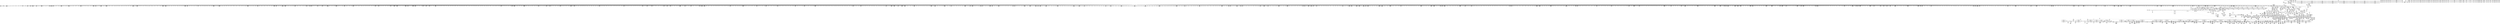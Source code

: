 digraph {
	CE0x3d39bd0 [shape=record,shape=Mrecord,label="{CE0x3d39bd0|may_create:_tobool23|security/selinux/hooks.c,1731}"]
	CE0x3c9b740 [shape=record,shape=Mrecord,label="{CE0x3c9b740|272:_i8*,_:_CRE_1216,1217_}"]
	CE0x3befff0 [shape=record,shape=Mrecord,label="{CE0x3befff0|i32_16384|*Constant*|*SummSource*}"]
	CE0x3c529f0 [shape=record,shape=Mrecord,label="{CE0x3c529f0|40:_%struct.super_block*,_56:_i8*,_:_CRE_198,199_}"]
	CE0x3c88dc0 [shape=record,shape=Mrecord,label="{CE0x3c88dc0|272:_i8*,_:_CRE_597,598_}"]
	CE0x3c30f70 [shape=record,shape=Mrecord,label="{CE0x3c30f70|40:_%struct.super_block*,_56:_i8*,_:_CRE_586,587_}"]
	CE0x3c80ba0 [shape=record,shape=Mrecord,label="{CE0x3c80ba0|40:_%struct.super_block*,_56:_i8*,_:_CRE_908,909_}"]
	CE0x3c9beb0 [shape=record,shape=Mrecord,label="{CE0x3c9beb0|272:_i8*,_:_CRE_1223,1224_}"]
	CE0x3d2fe80 [shape=record,shape=Mrecord,label="{CE0x3d2fe80|VOIDTB_TE:_CE_209,210_}"]
	CE0x3c55530 [shape=record,shape=Mrecord,label="{CE0x3c55530|40:_%struct.super_block*,_56:_i8*,_:_CRE_256,257_}"]
	CE0x3c6d750 [shape=record,shape=Mrecord,label="{CE0x3c6d750|GLOBAL:_lockdep_rcu_suspicious|*Constant*}"]
	CE0x3cf5780 [shape=record,shape=Mrecord,label="{CE0x3cf5780|272:_i8*,_:_CRE_2112,2120_|*MultipleSource*|*LoadInst*|security/selinux/hooks.c,1714|security/selinux/hooks.c,1714}"]
	CE0x3d2a620 [shape=record,shape=Mrecord,label="{CE0x3d2a620|VOIDTB_TE:_CE_158,159_}"]
	CE0x3c2ff30 [shape=record,shape=Mrecord,label="{CE0x3c2ff30|40:_%struct.super_block*,_56:_i8*,_:_CRE_573,574_}"]
	CE0x3c513f0 [shape=record,shape=Mrecord,label="{CE0x3c513f0|may_create:_tmp38|security/selinux/hooks.c,1728|*SummSink*}"]
	CE0x3cf4c10 [shape=record,shape=Mrecord,label="{CE0x3cf4c10|272:_i8*,_:_CRE_1880,1884_|*MultipleSource*|*LoadInst*|security/selinux/hooks.c,1714|security/selinux/hooks.c,1714}"]
	CE0x3c28a40 [shape=record,shape=Mrecord,label="{CE0x3c28a40|__llvm_gcov_indirect_counter_increment:_tmp1|*SummSink*}"]
	CE0x3c10e30 [shape=record,shape=Mrecord,label="{CE0x3c10e30|may_create:_tmp18|security/selinux/hooks.c,1706}"]
	CE0x3c2bf30 [shape=record,shape=Mrecord,label="{CE0x3c2bf30|40:_%struct.super_block*,_56:_i8*,_:_CRE_478,479_}"]
	CE0x3c048d0 [shape=record,shape=Mrecord,label="{CE0x3c048d0|i64**_getelementptr_inbounds_(_8_x_i64*_,_8_x_i64*_*___llvm_gcda_edge_table111,_i64_0,_i64_2)|*Constant*}"]
	CE0x3c6da30 [shape=record,shape=Mrecord,label="{CE0x3c6da30|GLOBAL:_lockdep_rcu_suspicious|*Constant*|*SummSink*}"]
	CE0x3c89b90 [shape=record,shape=Mrecord,label="{CE0x3c89b90|272:_i8*,_:_CRE_610,611_}"]
	CE0x3c2cfc0 [shape=record,shape=Mrecord,label="{CE0x3c2cfc0|40:_%struct.super_block*,_56:_i8*,_:_CRE_504,508_|*MultipleSource*|Function::selinux_inode_mknod&Arg::dir::|Function::may_create&Arg::dir::|security/selinux/hooks.c,1713}"]
	CE0x3d0e430 [shape=record,shape=Mrecord,label="{CE0x3d0e430|avc_has_perm:_ssid|Function::avc_has_perm&Arg::ssid::|*SummSink*}"]
	CE0x3bee6a0 [shape=record,shape=Mrecord,label="{CE0x3bee6a0|inode_mode_to_security_class:_sw.bb}"]
	CE0x3c39dd0 [shape=record,shape=Mrecord,label="{CE0x3c39dd0|may_create:_call4|security/selinux/hooks.c,1706|*SummSource*}"]
	CE0x3cec6f0 [shape=record,shape=Mrecord,label="{CE0x3cec6f0|272:_i8*,_:_CRE_1592,1596_|*MultipleSource*|*LoadInst*|security/selinux/hooks.c,1714|security/selinux/hooks.c,1714}"]
	CE0x3d26630 [shape=record,shape=Mrecord,label="{CE0x3d26630|may_create:_tmp46|security/selinux/hooks.c,1729|*SummSource*}"]
	CE0x3d3e190 [shape=record,shape=Mrecord,label="{CE0x3d3e190|may_create:_tmp50|security/selinux/hooks.c,1731|*SummSink*}"]
	CE0x3d3bf10 [shape=record,shape=Mrecord,label="{CE0x3d3bf10|may_create:_tobool28|security/selinux/hooks.c,1736|*SummSource*}"]
	CE0x3c91d00 [shape=record,shape=Mrecord,label="{CE0x3c91d00|may_create:_s_security|security/selinux/hooks.c,1714}"]
	CE0x3c66460 [shape=record,shape=Mrecord,label="{CE0x3c66460|may_create:_tmp20|security/selinux/hooks.c,1706|*SummSource*}"]
	CE0x3ceac50 [shape=record,shape=Mrecord,label="{CE0x3ceac50|272:_i8*,_:_CRE_1361,1362_}"]
	CE0x3cf1440 [shape=record,shape=Mrecord,label="{CE0x3cf1440|272:_i8*,_:_CRE_1682,1683_}"]
	CE0x3cee9c0 [shape=record,shape=Mrecord,label="{CE0x3cee9c0|272:_i8*,_:_CRE_1642,1643_}"]
	CE0x3c6cda0 [shape=record,shape=Mrecord,label="{CE0x3c6cda0|i8_1|*Constant*}"]
	CE0x3c03a60 [shape=record,shape=Mrecord,label="{CE0x3c03a60|__llvm_gcov_indirect_counter_increment:_counters|Function::__llvm_gcov_indirect_counter_increment&Arg::counters::|*SummSource*}"]
	CE0x3c54630 [shape=record,shape=Mrecord,label="{CE0x3c54630|40:_%struct.super_block*,_56:_i8*,_:_CRE_244,245_}"]
	CE0x3d2fd70 [shape=record,shape=Mrecord,label="{CE0x3d2fd70|VOIDTB_TE:_CE_208,209_}"]
	CE0x3cf9c00 [shape=record,shape=Mrecord,label="{CE0x3cf9c00|may_create:_dentry12|security/selinux/hooks.c,1720|*SummSink*}"]
	CE0x3c844a0 [shape=record,shape=Mrecord,label="{CE0x3c844a0|40:_%struct.super_block*,_56:_i8*,_:_CRE_988,992_|*MultipleSource*|Function::selinux_inode_mknod&Arg::dir::|Function::may_create&Arg::dir::|security/selinux/hooks.c,1713}"]
	CE0x3bfa570 [shape=record,shape=Mrecord,label="{CE0x3bfa570|i64*_getelementptr_inbounds_(_18_x_i64_,_18_x_i64_*___llvm_gcov_ctr110,_i64_0,_i64_16)|*Constant*|*SummSource*}"]
	CE0x3c9ba70 [shape=record,shape=Mrecord,label="{CE0x3c9ba70|272:_i8*,_:_CRE_1219,1220_}"]
	CE0x3c3f670 [shape=record,shape=Mrecord,label="{CE0x3c3f670|40:_%struct.super_block*,_56:_i8*,_:_CRE_617,618_}"]
	CE0x3cfcb20 [shape=record,shape=Mrecord,label="{CE0x3cfcb20|28:_i32,_:_CRE_48,49_}"]
	CE0x3c32570 [shape=record,shape=Mrecord,label="{CE0x3c32570|40:_%struct.super_block*,_56:_i8*,_:_CRE_151,152_}"]
	CE0x3c4fe30 [shape=record,shape=Mrecord,label="{CE0x3c4fe30|may_create:_tmp36|security/selinux/hooks.c,1728|*SummSink*}"]
	CE0x3c88cb0 [shape=record,shape=Mrecord,label="{CE0x3c88cb0|272:_i8*,_:_CRE_596,597_}"]
	CE0x3bf8370 [shape=record,shape=Mrecord,label="{CE0x3bf8370|inode_mode_to_security_class:_retval.0|*SummSink*}"]
	CE0x3c9acc0 [shape=record,shape=Mrecord,label="{CE0x3c9acc0|272:_i8*,_:_CRE_896,1208_|*MultipleSource*|*LoadInst*|security/selinux/hooks.c,1714|security/selinux/hooks.c,1714}"]
	CE0x3c4dd60 [shape=record,shape=Mrecord,label="{CE0x3c4dd60|40:_%struct.super_block*,_56:_i8*,_:_CRE_408,416_|*MultipleSource*|Function::selinux_inode_mknod&Arg::dir::|Function::may_create&Arg::dir::|security/selinux/hooks.c,1713}"]
	CE0x3c80a60 [shape=record,shape=Mrecord,label="{CE0x3c80a60|40:_%struct.super_block*,_56:_i8*,_:_CRE_907,908_}"]
	CE0x3c34af0 [shape=record,shape=Mrecord,label="{CE0x3c34af0|40:_%struct.super_block*,_56:_i8*,_:_CRE_181,182_}"]
	CE0x3c9f3d0 [shape=record,shape=Mrecord,label="{CE0x3c9f3d0|272:_i8*,_:_CRE_1273,1274_}"]
	CE0x3c32430 [shape=record,shape=Mrecord,label="{CE0x3c32430|40:_%struct.super_block*,_56:_i8*,_:_CRE_150,151_}"]
	CE0x3c4bc10 [shape=record,shape=Mrecord,label="{CE0x3c4bc10|40:_%struct.super_block*,_56:_i8*,_:_CRE_303,304_}"]
	CE0x3c98060 [shape=record,shape=Mrecord,label="{CE0x3c98060|may_create:_tmp23|security/selinux/hooks.c,1713}"]
	CE0x3c2d900 [shape=record,shape=Mrecord,label="{CE0x3c2d900|40:_%struct.super_block*,_56:_i8*,_:_CRE_528,536_|*MultipleSource*|Function::selinux_inode_mknod&Arg::dir::|Function::may_create&Arg::dir::|security/selinux/hooks.c,1713}"]
	CE0x3d47030 [shape=record,shape=Mrecord,label="{CE0x3d47030|__llvm_gcov_indirect_counter_increment:_pred|*SummSink*}"]
	CE0x3c131b0 [shape=record,shape=Mrecord,label="{CE0x3c131b0|inode_mode_to_security_class:_return|*SummSink*}"]
	CE0x3c137a0 [shape=record,shape=Mrecord,label="{CE0x3c137a0|i32_61440|*Constant*|*SummSource*}"]
	CE0x3c55a30 [shape=record,shape=Mrecord,label="{CE0x3c55a30|40:_%struct.super_block*,_56:_i8*,_:_CRE_260,261_}"]
	CE0x3d3fb00 [shape=record,shape=Mrecord,label="{CE0x3d3fb00|may_create:_tmp57|security/selinux/hooks.c,1736}"]
	CE0x3bfaa60 [shape=record,shape=Mrecord,label="{CE0x3bfaa60|inode_mode_to_security_class:_tmp17|security/selinux/hooks.c,1157}"]
	CE0x3c4a810 [shape=record,shape=Mrecord,label="{CE0x3c4a810|40:_%struct.super_block*,_56:_i8*,_:_CRE_287,288_}"]
	CE0x3c3edb0 [shape=record,shape=Mrecord,label="{CE0x3c3edb0|40:_%struct.super_block*,_56:_i8*,_:_CRE_610,611_}"]
	CE0x3d3bda0 [shape=record,shape=Mrecord,label="{CE0x3d3bda0|may_create:_tobool28|security/selinux/hooks.c,1736}"]
	CE0x3bf5830 [shape=record,shape=Mrecord,label="{CE0x3bf5830|_ret_i16_%retval.0,_!dbg_!27724|security/selinux/hooks.c,1158|*SummSource*}"]
	CE0x3ca11b0 [shape=record,shape=Mrecord,label="{CE0x3ca11b0|272:_i8*,_:_CRE_1320,1321_}"]
	CE0x3c0a0c0 [shape=record,shape=Mrecord,label="{CE0x3c0a0c0|inode_mode_to_security_class:_tmp8|security/selinux/hooks.c,1147|*SummSink*}"]
	CE0x3c91170 [shape=record,shape=Mrecord,label="{CE0x3c91170|272:_i8*,_:_CRE_462,463_}"]
	CE0x3c3e3b0 [shape=record,shape=Mrecord,label="{CE0x3c3e3b0|40:_%struct.super_block*,_56:_i8*,_:_CRE_602,603_}"]
	CE0x3bf3940 [shape=record,shape=Mrecord,label="{CE0x3bf3940|_ret_void|*SummSource*}"]
	CE0x3ccea80 [shape=record,shape=Mrecord,label="{CE0x3ccea80|get_current:_tmp2|*SummSource*}"]
	CE0x3ceef10 [shape=record,shape=Mrecord,label="{CE0x3ceef10|272:_i8*,_:_CRE_1647,1648_}"]
	CE0x3c55f30 [shape=record,shape=Mrecord,label="{CE0x3c55f30|40:_%struct.super_block*,_56:_i8*,_:_CRE_264,265_}"]
	CE0x3d003b0 [shape=record,shape=Mrecord,label="{CE0x3d003b0|28:_i32,_:_CRE_103,104_}"]
	CE0x3d2f600 [shape=record,shape=Mrecord,label="{CE0x3d2f600|VOIDTB_TE:_CE_201,202_}"]
	CE0x3c56930 [shape=record,shape=Mrecord,label="{CE0x3c56930|40:_%struct.super_block*,_56:_i8*,_:_CRE_272,273_}"]
	CE0x3c950a0 [shape=record,shape=Mrecord,label="{CE0x3c950a0|i64*_getelementptr_inbounds_(_26_x_i64_,_26_x_i64_*___llvm_gcov_ctr217,_i64_0,_i64_19)|*Constant*|*SummSink*}"]
	CE0x3c9e600 [shape=record,shape=Mrecord,label="{CE0x3c9e600|272:_i8*,_:_CRE_1260,1261_}"]
	CE0x3d2c650 [shape=record,shape=Mrecord,label="{CE0x3d2c650|may_create:_conv|security/selinux/hooks.c,1728}"]
	CE0x3c8c600 [shape=record,shape=Mrecord,label="{CE0x3c8c600|272:_i8*,_:_CRE_132,136_|*MultipleSource*|*LoadInst*|security/selinux/hooks.c,1714|security/selinux/hooks.c,1714}"]
	CE0x3c942f0 [shape=record,shape=Mrecord,label="{CE0x3c942f0|may_create:_call22|security/selinux/hooks.c,1729}"]
	CE0x3c53a40 [shape=record,shape=Mrecord,label="{CE0x3c53a40|40:_%struct.super_block*,_56:_i8*,_:_CRE_224,232_|*MultipleSource*|Function::selinux_inode_mknod&Arg::dir::|Function::may_create&Arg::dir::|security/selinux/hooks.c,1713}"]
	CE0x3c66170 [shape=record,shape=Mrecord,label="{CE0x3c66170|COLLAPSED:_CMRE:_elem_0::|security/selinux/hooks.c,1706}"]
	CE0x3c9bfc0 [shape=record,shape=Mrecord,label="{CE0x3c9bfc0|272:_i8*,_:_CRE_1224,1225_}"]
	CE0x3c99570 [shape=record,shape=Mrecord,label="{CE0x3c99570|i32_16|*Constant*|*SummSink*}"]
	CE0x3be7f10 [shape=record,shape=Mrecord,label="{CE0x3be7f10|i64*_getelementptr_inbounds_(_26_x_i64_,_26_x_i64_*___llvm_gcov_ctr217,_i64_0,_i64_8)|*Constant*}"]
	CE0x3ceab40 [shape=record,shape=Mrecord,label="{CE0x3ceab40|272:_i8*,_:_CRE_1360,1361_}"]
	CE0x3cf0ab0 [shape=record,shape=Mrecord,label="{CE0x3cf0ab0|272:_i8*,_:_CRE_1673,1674_}"]
	CE0x3c3c3f0 [shape=record,shape=Mrecord,label="{CE0x3c3c3f0|i64*_getelementptr_inbounds_(_18_x_i64_,_18_x_i64_*___llvm_gcov_ctr110,_i64_0,_i64_15)|*Constant*|*SummSink*}"]
	CE0x3c5ab80 [shape=record,shape=Mrecord,label="{CE0x3c5ab80|__llvm_gcov_indirect_counter_increment:_tmp2|*SummSink*}"]
	CE0x3cfbbb0 [shape=record,shape=Mrecord,label="{CE0x3cfbbb0|28:_i32,_:_CRE_16,17_}"]
	CE0x3c2f8f0 [shape=record,shape=Mrecord,label="{CE0x3c2f8f0|40:_%struct.super_block*,_56:_i8*,_:_CRE_568,569_}"]
	CE0x3d04f80 [shape=record,shape=Mrecord,label="{CE0x3d04f80|may_create:_tmp32|security/selinux/hooks.c,1725|*SummSource*}"]
	CE0x3d412c0 [shape=record,shape=Mrecord,label="{CE0x3d412c0|may_create:_tmp61|security/selinux/hooks.c,1737|*SummSink*}"]
	CE0x3c07940 [shape=record,shape=Mrecord,label="{CE0x3c07940|selinux_inode_mknod:_mode|Function::selinux_inode_mknod&Arg::mode::|*SummSink*}"]
	CE0x3c4c390 [shape=record,shape=Mrecord,label="{CE0x3c4c390|40:_%struct.super_block*,_56:_i8*,_:_CRE_309,310_}"]
	CE0x3c6ac60 [shape=record,shape=Mrecord,label="{CE0x3c6ac60|272:_i8*,_:_CRE_417,418_}"]
	CE0x3bf77f0 [shape=record,shape=Mrecord,label="{CE0x3bf77f0|may_create:_tmp27|security/selinux/hooks.c,1716}"]
	CE0x3c4aa90 [shape=record,shape=Mrecord,label="{CE0x3c4aa90|40:_%struct.super_block*,_56:_i8*,_:_CRE_289,290_}"]
	CE0x3bdc770 [shape=record,shape=Mrecord,label="{CE0x3bdc770|selinux_inode_mknod:_mode|Function::selinux_inode_mknod&Arg::mode::|*SummSource*}"]
	CE0x3c96c30 [shape=record,shape=Mrecord,label="{CE0x3c96c30|272:_i8*,_:_CRE_360,368_|*MultipleSource*|*LoadInst*|security/selinux/hooks.c,1714|security/selinux/hooks.c,1714}"]
	CE0x3cffe30 [shape=record,shape=Mrecord,label="{CE0x3cffe30|28:_i32,_:_CRE_98,99_}"]
	CE0x3c8d480 [shape=record,shape=Mrecord,label="{CE0x3c8d480|272:_i8*,_:_CRE_200,204_|*MultipleSource*|*LoadInst*|security/selinux/hooks.c,1714|security/selinux/hooks.c,1714}"]
	CE0x3c4e860 [shape=record,shape=Mrecord,label="{CE0x3c4e860|40:_%struct.super_block*,_56:_i8*,_:_CRE_448,456_|*MultipleSource*|Function::selinux_inode_mknod&Arg::dir::|Function::may_create&Arg::dir::|security/selinux/hooks.c,1713}"]
	CE0x3d00f60 [shape=record,shape=Mrecord,label="{CE0x3d00f60|28:_i32,_:_CRE_114,115_}"]
	CE0x3c85220 [shape=record,shape=Mrecord,label="{CE0x3c85220|272:_i8*,_:_CRE_24,32_|*MultipleSource*|*LoadInst*|security/selinux/hooks.c,1714|security/selinux/hooks.c,1714}"]
	CE0x3c49e10 [shape=record,shape=Mrecord,label="{CE0x3c49e10|40:_%struct.super_block*,_56:_i8*,_:_CRE_279,280_}"]
	CE0x3c50d70 [shape=record,shape=Mrecord,label="{CE0x3c50d70|may_create:_tmp37|security/selinux/hooks.c,1728|*SummSink*}"]
	CE0x3c042f0 [shape=record,shape=Mrecord,label="{CE0x3c042f0|inode_mode_to_security_class:_tmp4|security/selinux/hooks.c,1143}"]
	CE0x3d0da90 [shape=record,shape=Mrecord,label="{CE0x3d0da90|avc_has_perm:_requested|Function::avc_has_perm&Arg::requested::|*SummSink*}"]
	CE0x3c4c890 [shape=record,shape=Mrecord,label="{CE0x3c4c890|40:_%struct.super_block*,_56:_i8*,_:_CRE_320,328_|*MultipleSource*|Function::selinux_inode_mknod&Arg::dir::|Function::may_create&Arg::dir::|security/selinux/hooks.c,1713}"]
	CE0x3c86640 [shape=record,shape=Mrecord,label="{CE0x3c86640|272:_i8*,_:_CRE_561,562_}"]
	CE0x3bec9e0 [shape=record,shape=Mrecord,label="{CE0x3bec9e0|may_create:_if.then16}"]
	CE0x3c44570 [shape=record,shape=Mrecord,label="{CE0x3c44570|40:_%struct.super_block*,_56:_i8*,_:_CRE_868,869_}"]
	CE0x3ceb800 [shape=record,shape=Mrecord,label="{CE0x3ceb800|272:_i8*,_:_CRE_1372,1373_}"]
	CE0x3c96890 [shape=record,shape=Mrecord,label="{CE0x3c96890|272:_i8*,_:_CRE_344,352_|*MultipleSource*|*LoadInst*|security/selinux/hooks.c,1714|security/selinux/hooks.c,1714}"]
	CE0x3d02260 [shape=record,shape=Mrecord,label="{CE0x3d02260|28:_i32,_:_CRE_184,192_|*MultipleSource*|*LoadInst*|security/selinux/hooks.c,1713|security/selinux/hooks.c,1713|security/selinux/hooks.c,1722}"]
	CE0x3d26810 [shape=record,shape=Mrecord,label="{CE0x3d26810|may_create:_d_name|security/selinux/hooks.c,1730|*SummSource*}"]
	CE0x3c6e120 [shape=record,shape=Mrecord,label="{CE0x3c6e120|i32_1706|*Constant*|*SummSink*}"]
	CE0x3d42cb0 [shape=record,shape=Mrecord,label="{CE0x3d42cb0|may_create:_tmp63|security/selinux/hooks.c,1739}"]
	CE0x3c03030 [shape=record,shape=Mrecord,label="{CE0x3c03030|_call_void_mcount()_#3|*SummSink*}"]
	CE0x3d04a10 [shape=record,shape=Mrecord,label="{CE0x3d04a10|may_create:_tmp31|security/selinux/hooks.c,1725|*SummSource*}"]
	CE0x3c85f00 [shape=record,shape=Mrecord,label="{CE0x3c85f00|272:_i8*,_:_CRE_528,536_|*MultipleSource*|*LoadInst*|security/selinux/hooks.c,1714|security/selinux/hooks.c,1714}"]
	CE0x3c9db60 [shape=record,shape=Mrecord,label="{CE0x3c9db60|272:_i8*,_:_CRE_1250,1251_}"]
	CE0x3ce8e90 [shape=record,shape=Mrecord,label="{CE0x3ce8e90|272:_i8*,_:_CRE_1333,1334_}"]
	CE0x3c53030 [shape=record,shape=Mrecord,label="{CE0x3c53030|40:_%struct.super_block*,_56:_i8*,_:_CRE_203,204_}"]
	"CONST[source:2(external),value:0(static)][purpose:{operation}]"
	CE0x3d45090 [shape=record,shape=Mrecord,label="{CE0x3d45090|__llvm_gcov_indirect_counter_increment:_tmp5|*SummSink*}"]
	CE0x3c51100 [shape=record,shape=Mrecord,label="{CE0x3c51100|may_create:_tmp38|security/selinux/hooks.c,1728}"]
	CE0x3c67140 [shape=record,shape=Mrecord,label="{CE0x3c67140|40:_%struct.super_block*,_56:_i8*,_:_CRE_0,2_|*MultipleSource*|Function::selinux_inode_mknod&Arg::dir::|Function::may_create&Arg::dir::|security/selinux/hooks.c,1713}"]
	CE0x3c2b370 [shape=record,shape=Mrecord,label="{CE0x3c2b370|_call_void_mcount()_#3|*SummSink*}"]
	CE0x3c0c6f0 [shape=record,shape=Mrecord,label="{CE0x3c0c6f0|i64**_getelementptr_inbounds_(_8_x_i64*_,_8_x_i64*_*___llvm_gcda_edge_table111,_i64_0,_i64_3)|*Constant*|*SummSink*}"]
	CE0x3c9e3e0 [shape=record,shape=Mrecord,label="{CE0x3c9e3e0|272:_i8*,_:_CRE_1258,1259_}"]
	CE0x3ce8fa0 [shape=record,shape=Mrecord,label="{CE0x3ce8fa0|272:_i8*,_:_CRE_1334,1335_}"]
	CE0x3ceae70 [shape=record,shape=Mrecord,label="{CE0x3ceae70|272:_i8*,_:_CRE_1363,1364_}"]
	CE0x3d3cff0 [shape=record,shape=Mrecord,label="{CE0x3d3cff0|may_create:_tmp47|security/selinux/hooks.c,1731}"]
	CE0x3d050f0 [shape=record,shape=Mrecord,label="{CE0x3d050f0|may_create:_tmp32|security/selinux/hooks.c,1725|*SummSink*}"]
	CE0x3cce2b0 [shape=record,shape=Mrecord,label="{CE0x3cce2b0|get_current:_tmp1|*SummSink*}"]
	CE0x3d2bba0 [shape=record,shape=Mrecord,label="{CE0x3d2bba0|VOIDTB_TE:_CE_24,40_|*MultipleSource*|security/selinux/hooks.c,1730|Function::selinux_inode_mknod&Arg::dentry::|Function::may_create&Arg::dentry::}"]
	CE0x3d2f820 [shape=record,shape=Mrecord,label="{CE0x3d2f820|VOIDTB_TE:_CE_203,204_}"]
	CE0x3c322f0 [shape=record,shape=Mrecord,label="{CE0x3c322f0|40:_%struct.super_block*,_56:_i8*,_:_CRE_149,150_}"]
	CE0x3bf8cf0 [shape=record,shape=Mrecord,label="{CE0x3bf8cf0|inode_mode_to_security_class:_tmp18|security/selinux/hooks.c,1158|*SummSink*}"]
	CE0x3c196f0 [shape=record,shape=Mrecord,label="{CE0x3c196f0|i64*_getelementptr_inbounds_(_18_x_i64_,_18_x_i64_*___llvm_gcov_ctr110,_i64_0,_i64_10)|*Constant*}"]
	CE0x3d3b3c0 [shape=record,shape=Mrecord,label="{CE0x3d3b3c0|may_create:_tmp55|security/selinux/hooks.c,1735|*SummSink*}"]
	CE0x3c53530 [shape=record,shape=Mrecord,label="{CE0x3c53530|40:_%struct.super_block*,_56:_i8*,_:_CRE_207,208_}"]
	CE0x3d40800 [shape=record,shape=Mrecord,label="{CE0x3d40800|may_create:_tmp59|security/selinux/hooks.c,1736|*SummSink*}"]
	CE0x3c31f30 [shape=record,shape=Mrecord,label="{CE0x3c31f30|40:_%struct.super_block*,_56:_i8*,_:_CRE_146,147_}"]
	CE0x3d02660 [shape=record,shape=Mrecord,label="{CE0x3d02660|28:_i32,_:_CRE_200,208_|*MultipleSource*|*LoadInst*|security/selinux/hooks.c,1713|security/selinux/hooks.c,1713|security/selinux/hooks.c,1722}"]
	CE0x3d291e0 [shape=record,shape=Mrecord,label="{CE0x3d291e0|VOIDTB_TE:_CE_146,147_}"]
	CE0x3cf45f0 [shape=record,shape=Mrecord,label="{CE0x3cf45f0|272:_i8*,_:_CRE_1875,1876_}"]
	CE0x3c9c2f0 [shape=record,shape=Mrecord,label="{CE0x3c9c2f0|272:_i8*,_:_CRE_1227,1228_}"]
	CE0x3c56570 [shape=record,shape=Mrecord,label="{CE0x3c56570|40:_%struct.super_block*,_56:_i8*,_:_CRE_269,270_}"]
	CE0x3c49cd0 [shape=record,shape=Mrecord,label="{CE0x3c49cd0|40:_%struct.super_block*,_56:_i8*,_:_CRE_278,279_}"]
	CE0x3c5d7c0 [shape=record,shape=Mrecord,label="{CE0x3c5d7c0|may_create:_tmp2}"]
	CE0x3d41aa0 [shape=record,shape=Mrecord,label="{CE0x3d41aa0|may_create:_tmp61|security/selinux/hooks.c,1737|*SummSource*}"]
	CE0x3bf8c80 [shape=record,shape=Mrecord,label="{CE0x3bf8c80|i64*_getelementptr_inbounds_(_18_x_i64_,_18_x_i64_*___llvm_gcov_ctr110,_i64_0,_i64_17)|*Constant*|*SummSink*}"]
	CE0x3c07630 [shape=record,shape=Mrecord,label="{CE0x3c07630|i32_61440|*Constant*}"]
	CE0x3c4e160 [shape=record,shape=Mrecord,label="{CE0x3c4e160|40:_%struct.super_block*,_56:_i8*,_:_CRE_424,432_|*MultipleSource*|Function::selinux_inode_mknod&Arg::dir::|Function::may_create&Arg::dir::|security/selinux/hooks.c,1713}"]
	CE0x3cf1fb0 [shape=record,shape=Mrecord,label="{CE0x3cf1fb0|272:_i8*,_:_CRE_1712,1720_|*MultipleSource*|*LoadInst*|security/selinux/hooks.c,1714|security/selinux/hooks.c,1714}"]
	CE0x3be8a50 [shape=record,shape=Mrecord,label="{CE0x3be8a50|inode_mode_to_security_class:_bb|*SummSink*}"]
	CE0x3c9dd80 [shape=record,shape=Mrecord,label="{CE0x3c9dd80|272:_i8*,_:_CRE_1252,1253_}"]
	CE0x3bd7700 [shape=record,shape=Mrecord,label="{CE0x3bd7700|may_create:_dentry|Function::may_create&Arg::dentry::}"]
	CE0x3c88ba0 [shape=record,shape=Mrecord,label="{CE0x3c88ba0|272:_i8*,_:_CRE_595,596_}"]
	CE0x3d27c70 [shape=record,shape=Mrecord,label="{CE0x3d27c70|VOIDTB_TE:_CE_80,88_|*MultipleSource*|security/selinux/hooks.c,1730|Function::selinux_inode_mknod&Arg::dentry::|Function::may_create&Arg::dentry::}"]
	CE0x3c32f70 [shape=record,shape=Mrecord,label="{CE0x3c32f70|40:_%struct.super_block*,_56:_i8*,_:_CRE_159,160_}"]
	CE0x3c09f60 [shape=record,shape=Mrecord,label="{CE0x3c09f60|i64*_getelementptr_inbounds_(_18_x_i64_,_18_x_i64_*___llvm_gcov_ctr110,_i64_0,_i64_12)|*Constant*|*SummSource*}"]
	CE0x3cfac20 [shape=record,shape=Mrecord,label="{CE0x3cfac20|may_create:_sid13|security/selinux/hooks.c,1722}"]
	CE0x3c41ec0 [shape=record,shape=Mrecord,label="{CE0x3c41ec0|40:_%struct.super_block*,_56:_i8*,_:_CRE_744,752_|*MultipleSource*|Function::selinux_inode_mknod&Arg::dir::|Function::may_create&Arg::dir::|security/selinux/hooks.c,1713}"]
	CE0x3c7f660 [shape=record,shape=Mrecord,label="{CE0x3c7f660|40:_%struct.super_block*,_56:_i8*,_:_CRE_891,892_}"]
	CE0x3c82720 [shape=record,shape=Mrecord,label="{CE0x3c82720|40:_%struct.super_block*,_56:_i8*,_:_CRE_930,931_}"]
	CE0x3c4b0d0 [shape=record,shape=Mrecord,label="{CE0x3c4b0d0|40:_%struct.super_block*,_56:_i8*,_:_CRE_294,295_}"]
	CE0x3cfdf30 [shape=record,shape=Mrecord,label="{CE0x3cfdf30|28:_i32,_:_CRE_67,68_}"]
	CE0x3c10040 [shape=record,shape=Mrecord,label="{CE0x3c10040|may_create:_type|security/selinux/hooks.c,1719}"]
	CE0x4ef46b0 [shape=record,shape=Mrecord,label="{CE0x4ef46b0|selinux_inode_mknod:_tmp3|*SummSource*}"]
	CE0x3c301b0 [shape=record,shape=Mrecord,label="{CE0x3c301b0|40:_%struct.super_block*,_56:_i8*,_:_CRE_575,576_}"]
	CE0x3c354f0 [shape=record,shape=Mrecord,label="{CE0x3c354f0|40:_%struct.super_block*,_56:_i8*,_:_CRE_189,190_}"]
	CE0x3c87aa0 [shape=record,shape=Mrecord,label="{CE0x3c87aa0|272:_i8*,_:_CRE_579,580_}"]
	CE0x3c30a70 [shape=record,shape=Mrecord,label="{CE0x3c30a70|40:_%struct.super_block*,_56:_i8*,_:_CRE_582,583_}"]
	CE0x3c9cd90 [shape=record,shape=Mrecord,label="{CE0x3c9cd90|272:_i8*,_:_CRE_1237,1238_}"]
	CE0x3bf1d00 [shape=record,shape=Mrecord,label="{CE0x3bf1d00|may_create:_entry|*SummSource*}"]
	CE0x3c44cf0 [shape=record,shape=Mrecord,label="{CE0x3c44cf0|40:_%struct.super_block*,_56:_i8*,_:_CRE_874,875_}"]
	CE0x3d16490 [shape=record,shape=Mrecord,label="{CE0x3d16490|may_create:_tmp40|security/selinux/hooks.c,1728|*SummSource*}"]
	CE0x3c05f30 [shape=record,shape=Mrecord,label="{CE0x3c05f30|selinux_inode_mknod:_dir|Function::selinux_inode_mknod&Arg::dir::|*SummSink*}"]
	CE0x3c15000 [shape=record,shape=Mrecord,label="{CE0x3c15000|_call_void_mcount()_#3|*SummSource*}"]
	CE0x3c09120 [shape=record,shape=Mrecord,label="{CE0x3c09120|inode_mode_to_security_class:_tmp8|security/selinux/hooks.c,1147}"]
	CE0x3d2bd40 [shape=record,shape=Mrecord,label="{CE0x3d2bd40|VOIDTB_TE:_CE_8,12_|*MultipleSource*|security/selinux/hooks.c,1730|Function::selinux_inode_mknod&Arg::dentry::|Function::may_create&Arg::dentry::}"]
	CE0x3be5fc0 [shape=record,shape=Mrecord,label="{CE0x3be5fc0|GLOBAL:_may_create.__warned|Global_var:may_create.__warned}"]
	CE0x3cff530 [shape=record,shape=Mrecord,label="{CE0x3cff530|28:_i32,_:_CRE_89,90_}"]
	CE0x3c48840 [shape=record,shape=Mrecord,label="{CE0x3c48840|may_create:_lor.lhs.false|*SummSource*}"]
	CE0x3c40ec0 [shape=record,shape=Mrecord,label="{CE0x3c40ec0|40:_%struct.super_block*,_56:_i8*,_:_CRE_684,688_|*MultipleSource*|Function::selinux_inode_mknod&Arg::dir::|Function::may_create&Arg::dir::|security/selinux/hooks.c,1713}"]
	CE0x3bf42a0 [shape=record,shape=Mrecord,label="{CE0x3bf42a0|inode_mode_to_security_class:_mode|Function::inode_mode_to_security_class&Arg::mode::|*SummSink*}"]
	CE0x3c6d480 [shape=record,shape=Mrecord,label="{CE0x3c6d480|_call_void_lockdep_rcu_suspicious(i8*_getelementptr_inbounds_(_25_x_i8_,_25_x_i8_*_.str3,_i32_0,_i32_0),_i32_1706,_i8*_getelementptr_inbounds_(_45_x_i8_,_45_x_i8_*_.str12,_i32_0,_i32_0))_#10,_!dbg_!27731|security/selinux/hooks.c,1706|*SummSink*}"]
	CE0x3bee790 [shape=record,shape=Mrecord,label="{CE0x3bee790|inode_mode_to_security_class:_sw.bb|*SummSource*}"]
	CE0x3be7350 [shape=record,shape=Mrecord,label="{CE0x3be7350|i64*_getelementptr_inbounds_(_26_x_i64_,_26_x_i64_*___llvm_gcov_ctr217,_i64_0,_i64_8)|*Constant*|*SummSink*}"]
	CE0x3c84e30 [shape=record,shape=Mrecord,label="{CE0x3c84e30|may_create:_tmp22|*LoadInst*|security/selinux/hooks.c,1713|*SummSink*}"]
	CE0x3cee7a0 [shape=record,shape=Mrecord,label="{CE0x3cee7a0|272:_i8*,_:_CRE_1640,1641_}"]
	CE0x3c93880 [shape=record,shape=Mrecord,label="{CE0x3c93880|VOIDTB_TE:_CE_310,311_}"]
	CE0x3bf5cb0 [shape=record,shape=Mrecord,label="{CE0x3bf5cb0|i64*_getelementptr_inbounds_(_18_x_i64_,_18_x_i64_*___llvm_gcov_ctr110,_i64_0,_i64_0)|*Constant*}"]
	CE0x3c98630 [shape=record,shape=Mrecord,label="{CE0x3c98630|i32_8|*Constant*}"]
	CE0x3c7f3e0 [shape=record,shape=Mrecord,label="{CE0x3c7f3e0|40:_%struct.super_block*,_56:_i8*,_:_CRE_889,890_}"]
	CE0x3d3ba00 [shape=record,shape=Mrecord,label="{CE0x3d3ba00|may_create:_call27|security/selinux/hooks.c,1735|*SummSink*}"]
	CE0x3ca0420 [shape=record,shape=Mrecord,label="{CE0x3ca0420|272:_i8*,_:_CRE_1307,1308_}"]
	CE0x3c941e0 [shape=record,shape=Mrecord,label="{CE0x3c941e0|VOIDTB_TE:_CE_319,320_}"]
	CE0x3bf02c0 [shape=record,shape=Mrecord,label="{CE0x3bf02c0|i32_8192|*Constant*|*SummSink*}"]
	CE0x3c55670 [shape=record,shape=Mrecord,label="{CE0x3c55670|40:_%struct.super_block*,_56:_i8*,_:_CRE_257,258_}"]
	CE0x3bfe300 [shape=record,shape=Mrecord,label="{CE0x3bfe300|i16_13|*Constant*}"]
	CE0x3c0b290 [shape=record,shape=Mrecord,label="{CE0x3c0b290|i32_1|*Constant*|*SummSink*}"]
	CE0x3c2ec70 [shape=record,shape=Mrecord,label="{CE0x3c2ec70|40:_%struct.super_block*,_56:_i8*,_:_CRE_558,559_}"]
	CE0x3c80f60 [shape=record,shape=Mrecord,label="{CE0x3c80f60|40:_%struct.super_block*,_56:_i8*,_:_CRE_911,912_}"]
	CE0x3c33970 [shape=record,shape=Mrecord,label="{CE0x3c33970|40:_%struct.super_block*,_56:_i8*,_:_CRE_167,168_}"]
	CE0x3bf97c0 [shape=record,shape=Mrecord,label="{CE0x3bf97c0|inode_mode_to_security_class:_tmp16|security/selinux/hooks.c,1157}"]
	CE0x3c3f030 [shape=record,shape=Mrecord,label="{CE0x3c3f030|40:_%struct.super_block*,_56:_i8*,_:_CRE_612,613_}"]
	CE0x3bf63b0 [shape=record,shape=Mrecord,label="{CE0x3bf63b0|i64*_getelementptr_inbounds_(_2_x_i64_,_2_x_i64_*___llvm_gcov_ctr226,_i64_0,_i64_1)|*Constant*|*SummSink*}"]
	CE0x3d2d390 [shape=record,shape=Mrecord,label="{CE0x3d2d390|i64_15|*Constant*}"]
	CE0x3bf8290 [shape=record,shape=Mrecord,label="{CE0x3bf8290|i32_3|*Constant*|*SummSource*}"]
	CE0x3c67f30 [shape=record,shape=Mrecord,label="{CE0x3c67f30|40:_%struct.super_block*,_56:_i8*,_:_CRE_24,32_|*MultipleSource*|Function::selinux_inode_mknod&Arg::dir::|Function::may_create&Arg::dir::|security/selinux/hooks.c,1713}"]
	CE0x3c692e0 [shape=record,shape=Mrecord,label="{CE0x3c692e0|40:_%struct.super_block*,_56:_i8*,_:_CRE_120,128_|*MultipleSource*|Function::selinux_inode_mknod&Arg::dir::|Function::may_create&Arg::dir::|security/selinux/hooks.c,1713}"]
	CE0x3c8ff60 [shape=record,shape=Mrecord,label="{CE0x3c8ff60|272:_i8*,_:_CRE_445,446_}"]
	CE0x3c8aeb0 [shape=record,shape=Mrecord,label="{CE0x3c8aeb0|272:_i8*,_:_CRE_628,629_}"]
	CE0x3c80920 [shape=record,shape=Mrecord,label="{CE0x3c80920|40:_%struct.super_block*,_56:_i8*,_:_CRE_906,907_}"]
	CE0x3d3fc80 [shape=record,shape=Mrecord,label="{CE0x3d3fc80|may_create:_tmp57|security/selinux/hooks.c,1736|*SummSource*}"]
	CE0x3bfd9e0 [shape=record,shape=Mrecord,label="{CE0x3bfd9e0|_call_void_mcount()_#3}"]
	CE0x3ced590 [shape=record,shape=Mrecord,label="{CE0x3ced590|272:_i8*,_:_CRE_1623,1624_}"]
	CE0x3ce9d70 [shape=record,shape=Mrecord,label="{CE0x3ce9d70|272:_i8*,_:_CRE_1347,1348_}"]
	CE0x3c11150 [shape=record,shape=Mrecord,label="{CE0x3c11150|_ret_%struct.task_struct*_%tmp4,_!dbg_!27714|./arch/x86/include/asm/current.h,14}"]
	CE0x3c2f530 [shape=record,shape=Mrecord,label="{CE0x3c2f530|40:_%struct.super_block*,_56:_i8*,_:_CRE_565,566_}"]
	CE0x3d28010 [shape=record,shape=Mrecord,label="{CE0x3d28010|VOIDTB_TE:_CE_89,90_}"]
	"CONST[source:2(external),value:2(dynamic)][purpose:{subject}]"
	CE0x3cf9450 [shape=record,shape=Mrecord,label="{CE0x3cf9450|i8_10|*Constant*|*SummSource*}"]
	CE0x3d29d40 [shape=record,shape=Mrecord,label="{CE0x3d29d40|i32_4|*Constant*|*SummSink*}"]
	CE0x3d05b50 [shape=record,shape=Mrecord,label="{CE0x3d05b50|may_create:_tobool15|security/selinux/hooks.c,1725}"]
	CE0x3c9d3f0 [shape=record,shape=Mrecord,label="{CE0x3c9d3f0|272:_i8*,_:_CRE_1243,1244_}"]
	CE0x3c6aa40 [shape=record,shape=Mrecord,label="{CE0x3c6aa40|272:_i8*,_:_CRE_415,416_}"]
	CE0x3d17200 [shape=record,shape=Mrecord,label="{CE0x3d17200|may_create:_flags|security/selinux/hooks.c,1728|*SummSink*}"]
	CE0x3cedd00 [shape=record,shape=Mrecord,label="{CE0x3cedd00|272:_i8*,_:_CRE_1630,1631_}"]
	CE0x3c14a80 [shape=record,shape=Mrecord,label="{CE0x3c14a80|i32_24576|*Constant*|*SummSink*}"]
	CE0x3c4db20 [shape=record,shape=Mrecord,label="{CE0x3c4db20|40:_%struct.super_block*,_56:_i8*,_:_CRE_400,408_|*MultipleSource*|Function::selinux_inode_mknod&Arg::dir::|Function::may_create&Arg::dir::|security/selinux/hooks.c,1713}"]
	CE0x3c99780 [shape=record,shape=Mrecord,label="{CE0x3c99780|272:_i8*,_:_CRE_640,648_|*MultipleSource*|*LoadInst*|security/selinux/hooks.c,1714|security/selinux/hooks.c,1714}"]
	CE0x3d03d70 [shape=record,shape=Mrecord,label="{CE0x3d03d70|i64_10|*Constant*|*SummSource*}"]
	CE0x3c2c6b0 [shape=record,shape=Mrecord,label="{CE0x3c2c6b0|40:_%struct.super_block*,_56:_i8*,_:_CRE_484,485_}"]
	CE0x3d2aea0 [shape=record,shape=Mrecord,label="{CE0x3d2aea0|VOIDTB_TE:_CE_166,167_}"]
	CE0x3c54ef0 [shape=record,shape=Mrecord,label="{CE0x3c54ef0|40:_%struct.super_block*,_56:_i8*,_:_CRE_251,252_}"]
	CE0x3c87ff0 [shape=record,shape=Mrecord,label="{CE0x3c87ff0|272:_i8*,_:_CRE_584,585_}"]
	CE0x3c81e60 [shape=record,shape=Mrecord,label="{CE0x3c81e60|40:_%struct.super_block*,_56:_i8*,_:_CRE_923,924_}"]
	CE0x3ceead0 [shape=record,shape=Mrecord,label="{CE0x3ceead0|272:_i8*,_:_CRE_1643,1644_}"]
	CE0x3c93300 [shape=record,shape=Mrecord,label="{CE0x3c93300|VOIDTB_TE:_CE_306,307_}"]
	CE0x3d397d0 [shape=record,shape=Mrecord,label="{CE0x3d397d0|GLOBAL:_security_transition_sid|*Constant*}"]
	CE0x3cfef30 [shape=record,shape=Mrecord,label="{CE0x3cfef30|28:_i32,_:_CRE_83,84_}"]
	CE0x3c89fd0 [shape=record,shape=Mrecord,label="{CE0x3c89fd0|272:_i8*,_:_CRE_614,615_}"]
	CE0x3c4b350 [shape=record,shape=Mrecord,label="{CE0x3c4b350|40:_%struct.super_block*,_56:_i8*,_:_CRE_296,297_}"]
	CE0x3c8afc0 [shape=record,shape=Mrecord,label="{CE0x3c8afc0|272:_i8*,_:_CRE_629,630_}"]
	CE0x3c67570 [shape=record,shape=Mrecord,label="{CE0x3c67570|40:_%struct.super_block*,_56:_i8*,_:_CRE_8,12_|*MultipleSource*|Function::selinux_inode_mknod&Arg::dir::|Function::may_create&Arg::dir::|security/selinux/hooks.c,1713}"]
	CE0x3be3d00 [shape=record,shape=Mrecord,label="{CE0x3be3d00|__llvm_gcov_indirect_counter_increment:_entry|*SummSource*}"]
	CE0x3ceb910 [shape=record,shape=Mrecord,label="{CE0x3ceb910|272:_i8*,_:_CRE_1373,1374_}"]
	CE0x3cfea30 [shape=record,shape=Mrecord,label="{CE0x3cfea30|28:_i32,_:_CRE_78,79_}"]
	CE0x3c4cb60 [shape=record,shape=Mrecord,label="{CE0x3c4cb60|40:_%struct.super_block*,_56:_i8*,_:_CRE_336,344_|*MultipleSource*|Function::selinux_inode_mknod&Arg::dir::|Function::may_create&Arg::dir::|security/selinux/hooks.c,1713}"]
	CE0x3c2fdf0 [shape=record,shape=Mrecord,label="{CE0x3c2fdf0|40:_%struct.super_block*,_56:_i8*,_:_CRE_572,573_}"]
	CE0x3bfe790 [shape=record,shape=Mrecord,label="{CE0x3bfe790|i16_10|*Constant*|*SummSource*}"]
	CE0x3c8b1e0 [shape=record,shape=Mrecord,label="{CE0x3c8b1e0|272:_i8*,_:_CRE_631,632_}"]
	CE0x3c52c70 [shape=record,shape=Mrecord,label="{CE0x3c52c70|40:_%struct.super_block*,_56:_i8*,_:_CRE_200,201_}"]
	CE0x3cea1b0 [shape=record,shape=Mrecord,label="{CE0x3cea1b0|272:_i8*,_:_CRE_1351,1352_}"]
	CE0x3c2f170 [shape=record,shape=Mrecord,label="{CE0x3c2f170|40:_%struct.super_block*,_56:_i8*,_:_CRE_562,563_}"]
	CE0x3c65db0 [shape=record,shape=Mrecord,label="{CE0x3c65db0|may_create:_security|security/selinux/hooks.c,1706|*SummSource*}"]
	CE0x3c3f530 [shape=record,shape=Mrecord,label="{CE0x3c3f530|40:_%struct.super_block*,_56:_i8*,_:_CRE_616,617_}"]
	CE0x3c2b780 [shape=record,shape=Mrecord,label="{CE0x3c2b780|40:_%struct.super_block*,_56:_i8*,_:_CRE_473,474_}"]
	CE0x3be7520 [shape=record,shape=Mrecord,label="{CE0x3be7520|may_create:_tmp14|security/selinux/hooks.c,1706}"]
	CE0x3c3fb70 [shape=record,shape=Mrecord,label="{CE0x3c3fb70|40:_%struct.super_block*,_56:_i8*,_:_CRE_621,622_}"]
	CE0x3c69e90 [shape=record,shape=Mrecord,label="{CE0x3c69e90|272:_i8*,_:_CRE_404,405_}"]
	CE0x3c8a0e0 [shape=record,shape=Mrecord,label="{CE0x3c8a0e0|272:_i8*,_:_CRE_615,616_}"]
	CE0x3d0f1b0 [shape=record,shape=Mrecord,label="{CE0x3d0f1b0|i32_9437184|*Constant*|*SummSink*}"]
	CE0x3bfe5f0 [shape=record,shape=Mrecord,label="{CE0x3bfe5f0|i16_7|*Constant*|*SummSink*}"]
	CE0x3c12d10 [shape=record,shape=Mrecord,label="{CE0x3c12d10|i64*_getelementptr_inbounds_(_26_x_i64_,_26_x_i64_*___llvm_gcov_ctr217,_i64_0,_i64_9)|*Constant*|*SummSource*}"]
	CE0x3c32a70 [shape=record,shape=Mrecord,label="{CE0x3c32a70|40:_%struct.super_block*,_56:_i8*,_:_CRE_155,156_}"]
	CE0x3bfe3e0 [shape=record,shape=Mrecord,label="{CE0x3bfe3e0|i16_13|*Constant*|*SummSink*}"]
	CE0x3d398b0 [shape=record,shape=Mrecord,label="{CE0x3d398b0|GLOBAL:_security_transition_sid|*Constant*|*SummSource*}"]
	CE0x3c417c0 [shape=record,shape=Mrecord,label="{CE0x3c417c0|40:_%struct.super_block*,_56:_i8*,_:_CRE_712,728_|*MultipleSource*|Function::selinux_inode_mknod&Arg::dir::|Function::may_create&Arg::dir::|security/selinux/hooks.c,1713}"]
	CE0x3c27590 [shape=record,shape=Mrecord,label="{CE0x3c27590|may_create:_if.end17}"]
	CE0x3d3b710 [shape=record,shape=Mrecord,label="{CE0x3d3b710|may_create:_call27|security/selinux/hooks.c,1735}"]
	CE0x3bdd470 [shape=record,shape=Mrecord,label="{CE0x3bdd470|selinux_inode_mknod:_bb|*SummSink*}"]
	CE0x3ceff00 [shape=record,shape=Mrecord,label="{CE0x3ceff00|272:_i8*,_:_CRE_1662,1663_}"]
	CE0x3c9fb40 [shape=record,shape=Mrecord,label="{CE0x3c9fb40|272:_i8*,_:_CRE_1304,1305_}"]
	CE0x3c50a40 [shape=record,shape=Mrecord,label="{CE0x3c50a40|i64_14|*Constant*|*SummSink*}"]
	CE0x3c89ca0 [shape=record,shape=Mrecord,label="{CE0x3c89ca0|272:_i8*,_:_CRE_611,612_}"]
	CE0x3c32930 [shape=record,shape=Mrecord,label="{CE0x3c32930|40:_%struct.super_block*,_56:_i8*,_:_CRE_154,155_}"]
	CE0x3c6d410 [shape=record,shape=Mrecord,label="{CE0x3c6d410|_call_void_lockdep_rcu_suspicious(i8*_getelementptr_inbounds_(_25_x_i8_,_25_x_i8_*_.str3,_i32_0,_i32_0),_i32_1706,_i8*_getelementptr_inbounds_(_45_x_i8_,_45_x_i8_*_.str12,_i32_0,_i32_0))_#10,_!dbg_!27731|security/selinux/hooks.c,1706|*SummSource*}"]
	CE0x3cf3770 [shape=record,shape=Mrecord,label="{CE0x3cf3770|272:_i8*,_:_CRE_1824,1828_|*MultipleSource*|*LoadInst*|security/selinux/hooks.c,1714|security/selinux/hooks.c,1714}"]
	CE0x3c3c460 [shape=record,shape=Mrecord,label="{CE0x3c3c460|inode_mode_to_security_class:_tmp14|security/selinux/hooks.c,1153|*SummSink*}"]
	CE0x3ce8d80 [shape=record,shape=Mrecord,label="{CE0x3ce8d80|272:_i8*,_:_CRE_1332,1333_}"]
	CE0x3c31330 [shape=record,shape=Mrecord,label="{CE0x3c31330|40:_%struct.super_block*,_56:_i8*,_:_CRE_589,590_}"]
	CE0x3c82360 [shape=record,shape=Mrecord,label="{CE0x3c82360|40:_%struct.super_block*,_56:_i8*,_:_CRE_927,928_}"]
	CE0x3d032a0 [shape=record,shape=Mrecord,label="{CE0x3d032a0|_ret_i32_%retval.0,_!dbg_!27728|security/selinux/avc.c,775|*SummSource*}"]
	CE0x3c54db0 [shape=record,shape=Mrecord,label="{CE0x3c54db0|40:_%struct.super_block*,_56:_i8*,_:_CRE_250,251_}"]
	CE0x3bf6310 [shape=record,shape=Mrecord,label="{CE0x3bf6310|selinux_inode_mknod:_tmp1|*SummSink*}"]
	CE0x3d176c0 [shape=record,shape=Mrecord,label="{CE0x3d176c0|8:_i32,_22:_i16,_:_CRE_8,12_|*MultipleSource*|security/selinux/hooks.c,1728|security/selinux/hooks.c,1714|security/selinux/hooks.c,1714}"]
	CE0x3d4c1e0 [shape=record,shape=Mrecord,label="{CE0x3d4c1e0|__llvm_gcov_indirect_counter_increment:_bb4}"]
	CE0x3cf0010 [shape=record,shape=Mrecord,label="{CE0x3cf0010|272:_i8*,_:_CRE_1663,1664_}"]
	CE0x3c5c0a0 [shape=record,shape=Mrecord,label="{CE0x3c5c0a0|may_create:_tmp3|*SummSink*}"]
	CE0x3c33fb0 [shape=record,shape=Mrecord,label="{CE0x3c33fb0|40:_%struct.super_block*,_56:_i8*,_:_CRE_172,173_}"]
	CE0x3c67760 [shape=record,shape=Mrecord,label="{CE0x3c67760|40:_%struct.super_block*,_56:_i8*,_:_CRE_4,8_|*MultipleSource*|Function::selinux_inode_mknod&Arg::dir::|Function::may_create&Arg::dir::|security/selinux/hooks.c,1713}"]
	CE0x3c8f140 [shape=record,shape=Mrecord,label="{CE0x3c8f140|272:_i8*,_:_CRE_328,336_|*MultipleSource*|*LoadInst*|security/selinux/hooks.c,1714|security/selinux/hooks.c,1714}"]
	CE0x3c3c7f0 [shape=record,shape=Mrecord,label="{CE0x3c3c7f0|inode_mode_to_security_class:_tmp15|security/selinux/hooks.c,1153}"]
	CE0x3d03630 [shape=record,shape=Mrecord,label="{CE0x3d03630|may_create:_tobool15|security/selinux/hooks.c,1725|*SummSink*}"]
	CE0x3c02c30 [shape=record,shape=Mrecord,label="{CE0x3c02c30|i16_11|*Constant*}"]
	CE0x3d3db80 [shape=record,shape=Mrecord,label="{CE0x3d3db80|may_create:_tmp49|security/selinux/hooks.c,1731|*SummSource*}"]
	CE0x3c18770 [shape=record,shape=Mrecord,label="{CE0x3c18770|i32_0|*Constant*|*SummSink*}"]
	CE0x3d100d0 [shape=record,shape=Mrecord,label="{CE0x3d100d0|avc_has_perm:_entry|*SummSink*}"]
	CE0x3c2e480 [shape=record,shape=Mrecord,label="{CE0x3c2e480|40:_%struct.super_block*,_56:_i8*,_:_CRE_553,554_}"]
	CE0x3c26d50 [shape=record,shape=Mrecord,label="{CE0x3c26d50|may_create:_tmp1}"]
	CE0x3c07790 [shape=record,shape=Mrecord,label="{CE0x3c07790|GLOBAL:_inode_mode_to_security_class|*Constant*|*SummSource*}"]
	CE0x3d42800 [shape=record,shape=Mrecord,label="{CE0x3d42800|i64*_getelementptr_inbounds_(_26_x_i64_,_26_x_i64_*___llvm_gcov_ctr217,_i64_0,_i64_24)|*Constant*|*SummSource*}"]
	CE0x3cfc180 [shape=record,shape=Mrecord,label="{CE0x3cfc180|28:_i32,_:_CRE_22,23_}"]
	CE0x3d27870 [shape=record,shape=Mrecord,label="{CE0x3d27870|VOIDTB_TE:_CE_64,72_|*MultipleSource*|security/selinux/hooks.c,1730|Function::selinux_inode_mknod&Arg::dentry::|Function::may_create&Arg::dentry::}"]
	CE0x3c95180 [shape=record,shape=Mrecord,label="{CE0x3c95180|may_create:_tmp52|security/selinux/hooks.c,1732|*SummSink*}"]
	CE0x3c04ef0 [shape=record,shape=Mrecord,label="{CE0x3c04ef0|selinux_inode_mknod:_call|security/selinux/hooks.c,2794}"]
	CE0x3c401b0 [shape=record,shape=Mrecord,label="{CE0x3c401b0|40:_%struct.super_block*,_56:_i8*,_:_CRE_640,648_|*MultipleSource*|Function::selinux_inode_mknod&Arg::dir::|Function::may_create&Arg::dir::|security/selinux/hooks.c,1713}"]
	CE0x3c4a590 [shape=record,shape=Mrecord,label="{CE0x3c4a590|40:_%struct.super_block*,_56:_i8*,_:_CRE_285,286_}"]
	CE0x3ca0c60 [shape=record,shape=Mrecord,label="{CE0x3ca0c60|272:_i8*,_:_CRE_1315,1316_}"]
	CE0x3ceb4d0 [shape=record,shape=Mrecord,label="{CE0x3ceb4d0|272:_i8*,_:_CRE_1369,1370_}"]
	CE0x3c6b700 [shape=record,shape=Mrecord,label="{CE0x3c6b700|272:_i8*,_:_CRE_427,428_}"]
	CE0x3becd50 [shape=record,shape=Mrecord,label="{CE0x3becd50|inode_mode_to_security_class:_tmp2|security/selinux/hooks.c,1141|*SummSink*}"]
	CE0x3cf55b0 [shape=record,shape=Mrecord,label="{CE0x3cf55b0|272:_i8*,_:_CRE_2056,2112_|*MultipleSource*|*LoadInst*|security/selinux/hooks.c,1714|security/selinux/hooks.c,1714}"]
	CE0x3cf6c50 [shape=record,shape=Mrecord,label="{CE0x3cf6c50|0:_i8,_8:_%struct.dentry*,_24:_%struct.selinux_audit_data*,_:_SCMRE_0,1_|*MultipleSource*|security/selinux/hooks.c, 1710|security/selinux/hooks.c,1719}"]
	CE0x3c840e0 [shape=record,shape=Mrecord,label="{CE0x3c840e0|40:_%struct.super_block*,_56:_i8*,_:_CRE_982,983_}"]
	CE0x3c18c00 [shape=record,shape=Mrecord,label="{CE0x3c18c00|may_create:_do.body|*SummSource*}"]
	CE0x3c30930 [shape=record,shape=Mrecord,label="{CE0x3c30930|40:_%struct.super_block*,_56:_i8*,_:_CRE_581,582_}"]
	CE0x3c4c250 [shape=record,shape=Mrecord,label="{CE0x3c4c250|40:_%struct.super_block*,_56:_i8*,_:_CRE_308,309_}"]
	CE0x3c907e0 [shape=record,shape=Mrecord,label="{CE0x3c907e0|272:_i8*,_:_CRE_453,454_}"]
	CE0x3ceca90 [shape=record,shape=Mrecord,label="{CE0x3ceca90|272:_i8*,_:_CRE_1600,1604_|*MultipleSource*|*LoadInst*|security/selinux/hooks.c,1714|security/selinux/hooks.c,1714}"]
	CE0x3c90180 [shape=record,shape=Mrecord,label="{CE0x3c90180|272:_i8*,_:_CRE_447,448_}"]
	CE0x3d0dd20 [shape=record,shape=Mrecord,label="{CE0x3d0dd20|avc_has_perm:_ssid|Function::avc_has_perm&Arg::ssid::|*SummSource*}"]
	CE0x3cf5010 [shape=record,shape=Mrecord,label="{CE0x3cf5010|272:_i8*,_:_CRE_1904,1920_|*MultipleSource*|*LoadInst*|security/selinux/hooks.c,1714|security/selinux/hooks.c,1714}"]
	CE0x3c16560 [shape=record,shape=Mrecord,label="{CE0x3c16560|may_create:_tmp11|security/selinux/hooks.c,1706|*SummSink*}"]
	CE0x3c8ef70 [shape=record,shape=Mrecord,label="{CE0x3c8ef70|272:_i8*,_:_CRE_320,328_|*MultipleSource*|*LoadInst*|security/selinux/hooks.c,1714|security/selinux/hooks.c,1714}"]
	CE0x3c57780 [shape=record,shape=Mrecord,label="{CE0x3c57780|may_create:_if.then16|*SummSource*}"]
	CE0x3c698e0 [shape=record,shape=Mrecord,label="{CE0x3c698e0|40:_%struct.super_block*,_56:_i8*,_:_CRE_138,139_}"]
	CE0x3c97c20 [shape=record,shape=Mrecord,label="{CE0x3c97c20|272:_i8*,_:_CRE_400,401_}"]
	CE0x3d4afb0 [shape=record,shape=Mrecord,label="{CE0x3d4afb0|may_create:_tmp67|security/selinux/hooks.c,1742}"]
	CE0x3c854f0 [shape=record,shape=Mrecord,label="{CE0x3c854f0|272:_i8*,_:_CRE_40,48_|*MultipleSource*|*LoadInst*|security/selinux/hooks.c,1714|security/selinux/hooks.c,1714}"]
	CE0x3cd7f40 [shape=record,shape=Mrecord,label="{CE0x3cd7f40|i64*_getelementptr_inbounds_(_2_x_i64_,_2_x_i64_*___llvm_gcov_ctr98,_i64_0,_i64_1)|*Constant*|*SummSink*}"]
	CE0x3bfc4e0 [shape=record,shape=Mrecord,label="{CE0x3bfc4e0|_call_void___llvm_gcov_indirect_counter_increment(i32*___llvm_gcov_global_state_pred112,_i64**_getelementptr_inbounds_(_8_x_i64*_,_8_x_i64*_*___llvm_gcda_edge_table111,_i64_0,_i64_3)),_!dbg_!27718|security/selinux/hooks.c,1145|*SummSink*}"]
	CE0x3d3dea0 [shape=record,shape=Mrecord,label="{CE0x3d3dea0|may_create:_tmp50|security/selinux/hooks.c,1731}"]
	CE0x3d2a0d0 [shape=record,shape=Mrecord,label="{CE0x3d2a0d0|VOIDTB_TE:_CE_153,154_}"]
	CE0x3d25e50 [shape=record,shape=Mrecord,label="{CE0x3d25e50|may_create:_sid21|security/selinux/hooks.c,1729|*SummSource*}"]
	CE0x3c92020 [shape=record,shape=Mrecord,label="{CE0x3c92020|may_create:_i_sb|security/selinux/hooks.c,1714|*SummSink*}"]
	CE0x3c89530 [shape=record,shape=Mrecord,label="{CE0x3c89530|272:_i8*,_:_CRE_604,605_}"]
	CE0x3cebe60 [shape=record,shape=Mrecord,label="{CE0x3cebe60|272:_i8*,_:_CRE_1384,1392_|*MultipleSource*|*LoadInst*|security/selinux/hooks.c,1714|security/selinux/hooks.c,1714}"]
	CE0x3c5d920 [shape=record,shape=Mrecord,label="{CE0x3c5d920|__llvm_gcov_indirect_counter_increment:_tmp1}"]
	CE0x3cf1770 [shape=record,shape=Mrecord,label="{CE0x3cf1770|272:_i8*,_:_CRE_1685,1686_}"]
	CE0x3c156b0 [shape=record,shape=Mrecord,label="{CE0x3c156b0|may_create:_if.then}"]
	CE0x3c6a1c0 [shape=record,shape=Mrecord,label="{CE0x3c6a1c0|272:_i8*,_:_CRE_407,408_}"]
	CE0x3bde930 [shape=record,shape=Mrecord,label="{CE0x3bde930|selinux_inode_mknod:_entry|*SummSource*}"]
	CE0x3d16600 [shape=record,shape=Mrecord,label="{CE0x3d16600|may_create:_tmp40|security/selinux/hooks.c,1728|*SummSink*}"]
	CE0x3d28c90 [shape=record,shape=Mrecord,label="{CE0x3d28c90|VOIDTB_TE:_CE_112,144_|*MultipleSource*|security/selinux/hooks.c,1730|Function::selinux_inode_mknod&Arg::dentry::|Function::may_create&Arg::dentry::}"]
	CE0x3d2a950 [shape=record,shape=Mrecord,label="{CE0x3d2a950|VOIDTB_TE:_CE_161,162_}"]
	CE0x3c3d430 [shape=record,shape=Mrecord,label="{CE0x3c3d430|_call_void___llvm_gcov_indirect_counter_increment(i32*___llvm_gcov_global_state_pred112,_i64**_getelementptr_inbounds_(_8_x_i64*_,_8_x_i64*_*___llvm_gcda_edge_table111,_i64_0,_i64_0)),_!dbg_!27723|security/selinux/hooks.c,1157|*SummSink*}"]
	CE0x3c548b0 [shape=record,shape=Mrecord,label="{CE0x3c548b0|40:_%struct.super_block*,_56:_i8*,_:_CRE_246,247_}"]
	CE0x3c9ca60 [shape=record,shape=Mrecord,label="{CE0x3c9ca60|272:_i8*,_:_CRE_1234,1235_}"]
	CE0x3c84770 [shape=record,shape=Mrecord,label="{CE0x3c84770|40:_%struct.super_block*,_56:_i8*,_:_CRE_1000,1008_|*MultipleSource*|Function::selinux_inode_mknod&Arg::dir::|Function::may_create&Arg::dir::|security/selinux/hooks.c,1713}"]
	CE0x3cfd530 [shape=record,shape=Mrecord,label="{CE0x3cfd530|28:_i32,_:_CRE_57,58_}"]
	CE0x3c9f810 [shape=record,shape=Mrecord,label="{CE0x3c9f810|272:_i8*,_:_CRE_1277,1278_}"]
	CE0x3c2c570 [shape=record,shape=Mrecord,label="{CE0x3c2c570|40:_%struct.super_block*,_56:_i8*,_:_CRE_483,484_}"]
	CE0x3c9fd60 [shape=record,shape=Mrecord,label="{CE0x3c9fd60|272:_i8*,_:_CRE_1288,1296_|*MultipleSource*|*LoadInst*|security/selinux/hooks.c,1714|security/selinux/hooks.c,1714}"]
	CE0x3c06d90 [shape=record,shape=Mrecord,label="{CE0x3c06d90|inode_mode_to_security_class:_tmp1|*SummSource*}"]
	CE0x3bf7a10 [shape=record,shape=Mrecord,label="{CE0x3bf7a10|may_create:_tmp27|security/selinux/hooks.c,1716|*SummSource*}"]
	CE0x3c2f670 [shape=record,shape=Mrecord,label="{CE0x3c2f670|40:_%struct.super_block*,_56:_i8*,_:_CRE_566,567_}"]
	CE0x3c5a840 [shape=record,shape=Mrecord,label="{CE0x3c5a840|__llvm_gcov_indirect_counter_increment:_counter|*SummSource*}"]
	CE0x3d4cb40 [shape=record,shape=Mrecord,label="{CE0x3d4cb40|i16_5|*Constant*|*SummSink*}"]
	CE0x3c7f020 [shape=record,shape=Mrecord,label="{CE0x3c7f020|40:_%struct.super_block*,_56:_i8*,_:_CRE_886,887_}"]
	CE0x3d24e80 [shape=record,shape=Mrecord,label="{CE0x3d24e80|may_create:_tmp43|security/selinux/hooks.c,1728|*SummSink*}"]
	CE0x3d3f7d0 [shape=record,shape=Mrecord,label="{CE0x3d3f7d0|may_create:_tmp56|security/selinux/hooks.c,1736|*SummSink*}"]
	CE0x3d2a1e0 [shape=record,shape=Mrecord,label="{CE0x3d2a1e0|VOIDTB_TE:_CE_154,155_}"]
	CE0x3bf5af0 [shape=record,shape=Mrecord,label="{CE0x3bf5af0|inode_mode_to_security_class:_sw.bb1|*SummSource*}"]
	CE0x3c0ad10 [shape=record,shape=Mrecord,label="{CE0x3c0ad10|i32_49152|*Constant*|*SummSink*}"]
	CE0x3c0e7d0 [shape=record,shape=Mrecord,label="{CE0x3c0e7d0|may_create:_tmp3|*SummSource*}"]
	CE0x3cfc930 [shape=record,shape=Mrecord,label="{CE0x3cfc930|28:_i32,_:_CRE_40,44_|*MultipleSource*|*LoadInst*|security/selinux/hooks.c,1713|security/selinux/hooks.c,1713|security/selinux/hooks.c,1722}"]
	CE0x3ce9820 [shape=record,shape=Mrecord,label="{CE0x3ce9820|272:_i8*,_:_CRE_1342,1343_}"]
	CE0x3ca0710 [shape=record,shape=Mrecord,label="{CE0x3ca0710|272:_i8*,_:_CRE_1310,1311_}"]
	CE0x3c67500 [shape=record,shape=Mrecord,label="{CE0x3c67500|may_create:_i_security|security/selinux/hooks.c,1713|*SummSink*}"]
	CE0x3c695e0 [shape=record,shape=Mrecord,label="{CE0x3c695e0|40:_%struct.super_block*,_56:_i8*,_:_CRE_136,137_}"]
	CE0x3c4b5d0 [shape=record,shape=Mrecord,label="{CE0x3c4b5d0|40:_%struct.super_block*,_56:_i8*,_:_CRE_298,299_}"]
	CE0x3bf07e0 [shape=record,shape=Mrecord,label="{CE0x3bf07e0|get_current:_tmp|*SummSink*}"]
	CE0x3bf0ce0 [shape=record,shape=Mrecord,label="{CE0x3bf0ce0|COLLAPSED:_GCMRE___llvm_gcov_ctr226_internal_global_2_x_i64_zeroinitializer:_elem_0:default:}"]
	CE0x3c104e0 [shape=record,shape=Mrecord,label="{CE0x3c104e0|i32_4096|*Constant*}"]
	CE0x3bf9da0 [shape=record,shape=Mrecord,label="{CE0x3bf9da0|i64**_getelementptr_inbounds_(_8_x_i64*_,_8_x_i64*_*___llvm_gcda_edge_table111,_i64_0,_i64_0)|*Constant*}"]
	CE0x3d4c500 [shape=record,shape=Mrecord,label="{CE0x3d4c500|may_create:_call32|security/selinux/hooks.c,1739|*SummSource*}"]
	CE0x3c48c10 [shape=record,shape=Mrecord,label="{CE0x3c48c10|may_create:_tmp9|security/selinux/hooks.c,1706|*SummSource*}"]
	CE0x3c0a640 [shape=record,shape=Mrecord,label="{CE0x3c0a640|may_create:_tmp2|*SummSource*}"]
	CE0x3c48460 [shape=record,shape=Mrecord,label="{CE0x3c48460|may_create:_lor.lhs.false|*SummSink*}"]
	CE0x3d02a60 [shape=record,shape=Mrecord,label="{CE0x3d02a60|may_create:_tmp29|security/selinux/hooks.c,1722|*SummSource*}"]
	CE0x3c97b10 [shape=record,shape=Mrecord,label="{CE0x3c97b10|272:_i8*,_:_CRE_399,400_}"]
	CE0x3d2d7d0 [shape=record,shape=Mrecord,label="{CE0x3d2d7d0|may_create:_d_name|security/selinux/hooks.c,1730}"]
	CE0x3d3caa0 [shape=record,shape=Mrecord,label="{CE0x3d3caa0|i64_18|*Constant*|*SummSource*}"]
	CE0x3c81460 [shape=record,shape=Mrecord,label="{CE0x3c81460|40:_%struct.super_block*,_56:_i8*,_:_CRE_915,916_}"]
	CE0x3cfde30 [shape=record,shape=Mrecord,label="{CE0x3cfde30|28:_i32,_:_CRE_66,67_}"]
	CE0x3c9f0a0 [shape=record,shape=Mrecord,label="{CE0x3c9f0a0|272:_i8*,_:_CRE_1270,1271_}"]
	CE0x3c306b0 [shape=record,shape=Mrecord,label="{CE0x3c306b0|40:_%struct.super_block*,_56:_i8*,_:_CRE_579,580_}"]
	CE0x3c8ada0 [shape=record,shape=Mrecord,label="{CE0x3c8ada0|272:_i8*,_:_CRE_627,628_}"]
	CE0x3c96a60 [shape=record,shape=Mrecord,label="{CE0x3c96a60|272:_i8*,_:_CRE_352,360_|*MultipleSource*|*LoadInst*|security/selinux/hooks.c,1714|security/selinux/hooks.c,1714}"]
	CE0x3d00c30 [shape=record,shape=Mrecord,label="{CE0x3d00c30|28:_i32,_:_CRE_111,112_}"]
	CE0x3c0f0d0 [shape=record,shape=Mrecord,label="{CE0x3c0f0d0|i32_3|*Constant*|*SummSink*}"]
	CE0x3cf4e80 [shape=record,shape=Mrecord,label="{CE0x3cf4e80|272:_i8*,_:_CRE_1896,1904_|*MultipleSource*|*LoadInst*|security/selinux/hooks.c,1714|security/selinux/hooks.c,1714}"]
	CE0x3d00d40 [shape=record,shape=Mrecord,label="{CE0x3d00d40|28:_i32,_:_CRE_112,113_}"]
	CE0x3d3b0d0 [shape=record,shape=Mrecord,label="{CE0x3d3b0d0|may_create:_tmp55|security/selinux/hooks.c,1735}"]
	CE0x3c0e730 [shape=record,shape=Mrecord,label="{CE0x3c0e730|may_create:_tmp3}"]
	CE0x3c86970 [shape=record,shape=Mrecord,label="{CE0x3c86970|272:_i8*,_:_CRE_564,565_}"]
	CE0x3d3f5a0 [shape=record,shape=Mrecord,label="{CE0x3d3f5a0|may_create:_tmp56|security/selinux/hooks.c,1736}"]
	CE0x3d29790 [shape=record,shape=Mrecord,label="{CE0x3d29790|VOIDTB_TE:_CE_150,151_}"]
	CE0x3d3f1e0 [shape=record,shape=Mrecord,label="{CE0x3d3f1e0|i64_22|*Constant*|*SummSink*}"]
	CE0x3d4bed0 [shape=record,shape=Mrecord,label="{CE0x3d4bed0|__llvm_gcov_indirect_counter_increment:_exit|*SummSource*}"]
	CE0x3c13e30 [shape=record,shape=Mrecord,label="{CE0x3c13e30|may_create:_bb}"]
	CE0x3c15d60 [shape=record,shape=Mrecord,label="{CE0x3c15d60|may_create:_if.end26}"]
	CE0x3c15520 [shape=record,shape=Mrecord,label="{CE0x3c15520|may_create:_if.then24|*SummSink*}"]
	CE0x3c19610 [shape=record,shape=Mrecord,label="{CE0x3c19610|i64**_getelementptr_inbounds_(_8_x_i64*_,_8_x_i64*_*___llvm_gcda_edge_table111,_i64_0,_i64_2)|*Constant*|*SummSource*}"]
	CE0x3c81d20 [shape=record,shape=Mrecord,label="{CE0x3c81d20|40:_%struct.super_block*,_56:_i8*,_:_CRE_922,923_}"]
	CE0x3d2e830 [shape=record,shape=Mrecord,label="{CE0x3d2e830|VOIDTB_TE:_CE_188,189_}"]
	CE0x3c3a790 [shape=record,shape=Mrecord,label="{CE0x3c3a790|get_current:_entry|*SummSource*}"]
	CE0x3d296e0 [shape=record,shape=Mrecord,label="{CE0x3d296e0|VOIDTB_TE:_CE_149,150_}"]
	CE0x3c38570 [shape=record,shape=Mrecord,label="{CE0x3c38570|_call_void___llvm_gcov_indirect_counter_increment(i32*___llvm_gcov_global_state_pred112,_i64**_getelementptr_inbounds_(_8_x_i64*_,_8_x_i64*_*___llvm_gcda_edge_table111,_i64_0,_i64_6)),_!dbg_!27721|security/selinux/hooks.c,1151|*SummSink*}"]
	CE0x3cf3940 [shape=record,shape=Mrecord,label="{CE0x3cf3940|272:_i8*,_:_CRE_1832,1840_|*MultipleSource*|*LoadInst*|security/selinux/hooks.c,1714|security/selinux/hooks.c,1714}"]
	CE0x3cff730 [shape=record,shape=Mrecord,label="{CE0x3cff730|28:_i32,_:_CRE_91,92_}"]
	CE0x3c579b0 [shape=record,shape=Mrecord,label="{CE0x3c579b0|may_create:_land.lhs.true2}"]
	CE0x3c53bc0 [shape=record,shape=Mrecord,label="{CE0x3c53bc0|40:_%struct.super_block*,_56:_i8*,_:_CRE_232,236_|*MultipleSource*|Function::selinux_inode_mknod&Arg::dir::|Function::may_create&Arg::dir::|security/selinux/hooks.c,1713}"]
	CE0x3c84360 [shape=record,shape=Mrecord,label="{CE0x3c84360|40:_%struct.super_block*,_56:_i8*,_:_CRE_984,988_|*MultipleSource*|Function::selinux_inode_mknod&Arg::dir::|Function::may_create&Arg::dir::|security/selinux/hooks.c,1713}"]
	CE0x3d44f20 [shape=record,shape=Mrecord,label="{CE0x3d44f20|__llvm_gcov_indirect_counter_increment:_tmp5|*SummSource*}"]
	CE0x3ce91c0 [shape=record,shape=Mrecord,label="{CE0x3ce91c0|272:_i8*,_:_CRE_1336,1337_}"]
	CE0x3cfb8a0 [shape=record,shape=Mrecord,label="{CE0x3cfb8a0|28:_i32,_:_CRE_11,12_}"]
	CE0x3c11ca0 [shape=record,shape=Mrecord,label="{CE0x3c11ca0|COLLAPSED:_GCMRE_current_task_external_global_%struct.task_struct*:_elem_0::|security/selinux/hooks.c,1706}"]
	CE0x3d0d430 [shape=record,shape=Mrecord,label="{CE0x3d0d430|may_create:_sid11|security/selinux/hooks.c,1716|*SummSource*}"]
	CE0x3d13cd0 [shape=record,shape=Mrecord,label="{CE0x3d13cd0|i64_14|*Constant*|*SummSource*}"]
	CE0x3c3e770 [shape=record,shape=Mrecord,label="{CE0x3c3e770|40:_%struct.super_block*,_56:_i8*,_:_CRE_605,606_}"]
	CE0x3c27970 [shape=record,shape=Mrecord,label="{CE0x3c27970|__llvm_gcov_indirect_counter_increment:_bb4|*SummSource*}"]
	CE0x3c43500 [shape=record,shape=Mrecord,label="{CE0x3c43500|40:_%struct.super_block*,_56:_i8*,_:_CRE_832,840_|*MultipleSource*|Function::selinux_inode_mknod&Arg::dir::|Function::may_create&Arg::dir::|security/selinux/hooks.c,1713}"]
	CE0x3cf6090 [shape=record,shape=Mrecord,label="{CE0x3cf6090|272:_i8*,_:_CRE_2268,2304_|*MultipleSource*|*LoadInst*|security/selinux/hooks.c,1714|security/selinux/hooks.c,1714}"]
	"CONST[source:0(mediator),value:0(static)][purpose:{operation}]"
	CE0x3c299e0 [shape=record,shape=Mrecord,label="{CE0x3c299e0|__llvm_gcov_indirect_counter_increment:_pred|*SummSource*}"]
	CE0x3cff930 [shape=record,shape=Mrecord,label="{CE0x3cff930|28:_i32,_:_CRE_93,94_}"]
	CE0x4ef4750 [shape=record,shape=Mrecord,label="{CE0x4ef4750|selinux_inode_mknod:_tmp3|*SummSink*}"]
	CE0x3ce9b50 [shape=record,shape=Mrecord,label="{CE0x3ce9b50|272:_i8*,_:_CRE_1345,1346_}"]
	CE0x3c11910 [shape=record,shape=Mrecord,label="{CE0x3c11910|may_create:_cred|security/selinux/hooks.c,1706|*SummSource*}"]
	CE0x3c684e0 [shape=record,shape=Mrecord,label="{CE0x3c684e0|40:_%struct.super_block*,_56:_i8*,_:_CRE_64,72_|*MultipleSource*|Function::selinux_inode_mknod&Arg::dir::|Function::may_create&Arg::dir::|security/selinux/hooks.c,1713}"]
	CE0x3d02460 [shape=record,shape=Mrecord,label="{CE0x3d02460|28:_i32,_:_CRE_192,196_|*MultipleSource*|*LoadInst*|security/selinux/hooks.c,1713|security/selinux/hooks.c,1713|security/selinux/hooks.c,1722}"]
	CE0x3c9cc80 [shape=record,shape=Mrecord,label="{CE0x3c9cc80|272:_i8*,_:_CRE_1236,1237_}"]
	CE0x3c074d0 [shape=record,shape=Mrecord,label="{CE0x3c074d0|inode_mode_to_security_class:_tmp|*SummSink*}"]
	CE0x3beb780 [shape=record,shape=Mrecord,label="{CE0x3beb780|GLOBAL:___llvm_gcov_indirect_counter_increment|*Constant*|*SummSource*}"]
	CE0x3c2bdf0 [shape=record,shape=Mrecord,label="{CE0x3c2bdf0|40:_%struct.super_block*,_56:_i8*,_:_CRE_477,478_}"]
	CE0x3c2a600 [shape=record,shape=Mrecord,label="{CE0x3c2a600|i64*_getelementptr_inbounds_(_26_x_i64_,_26_x_i64_*___llvm_gcov_ctr217,_i64_0,_i64_6)|*Constant*|*SummSink*}"]
	CE0x3ced370 [shape=record,shape=Mrecord,label="{CE0x3ced370|272:_i8*,_:_CRE_1621,1622_}"]
	CE0x3c8df20 [shape=record,shape=Mrecord,label="{CE0x3c8df20|272:_i8*,_:_CRE_256,264_|*MultipleSource*|*LoadInst*|security/selinux/hooks.c,1714|security/selinux/hooks.c,1714}"]
	CE0x3d428b0 [shape=record,shape=Mrecord,label="{CE0x3d428b0|i64*_getelementptr_inbounds_(_26_x_i64_,_26_x_i64_*___llvm_gcov_ctr217,_i64_0,_i64_24)|*Constant*|*SummSink*}"]
	CE0x3c0c460 [shape=record,shape=Mrecord,label="{CE0x3c0c460|i64**_getelementptr_inbounds_(_8_x_i64*_,_8_x_i64*_*___llvm_gcda_edge_table111,_i64_0,_i64_3)|*Constant*}"]
	CE0x3c90f50 [shape=record,shape=Mrecord,label="{CE0x3c90f50|272:_i8*,_:_CRE_460,461_}"]
	CE0x3cf9c90 [shape=record,shape=Mrecord,label="{CE0x3cf9c90|may_create:_sid13|security/selinux/hooks.c,1722|*SummSink*}"]
	CE0x3d28880 [shape=record,shape=Mrecord,label="{CE0x3d28880|VOIDTB_TE:_CE_93,94_}"]
	CE0x3c998e0 [shape=record,shape=Mrecord,label="{CE0x3c998e0|272:_i8*,_:_CRE_648,656_|*MultipleSource*|*LoadInst*|security/selinux/hooks.c,1714|security/selinux/hooks.c,1714}"]
	CE0x3c87000 [shape=record,shape=Mrecord,label="{CE0x3c87000|272:_i8*,_:_CRE_569,570_}"]
	CE0x3c35f80 [shape=record,shape=Mrecord,label="{CE0x3c35f80|_call_void___llvm_gcov_indirect_counter_increment(i32*___llvm_gcov_global_state_pred112,_i64**_getelementptr_inbounds_(_8_x_i64*_,_8_x_i64*_*___llvm_gcda_edge_table111,_i64_0,_i64_5)),_!dbg_!27720|security/selinux/hooks.c,1149}"]
	CE0x3c297a0 [shape=record,shape=Mrecord,label="{CE0x3c297a0|may_create:_if.then20|*SummSource*}"]
	CE0x3c8eda0 [shape=record,shape=Mrecord,label="{CE0x3c8eda0|272:_i8*,_:_CRE_312,320_|*MultipleSource*|*LoadInst*|security/selinux/hooks.c,1714|security/selinux/hooks.c,1714}"]
	CE0x3c37230 [shape=record,shape=Mrecord,label="{CE0x3c37230|inode_mode_to_security_class:_tmp10|security/selinux/hooks.c,1149|*SummSource*}"]
	CE0x3d3d490 [shape=record,shape=Mrecord,label="{CE0x3d3d490|may_create:_tmp48|security/selinux/hooks.c,1731}"]
	CE0x3c908f0 [shape=record,shape=Mrecord,label="{CE0x3c908f0|272:_i8*,_:_CRE_454,455_}"]
	CE0x3c30430 [shape=record,shape=Mrecord,label="{CE0x3c30430|40:_%struct.super_block*,_56:_i8*,_:_CRE_577,578_}"]
	CE0x3d015c0 [shape=record,shape=Mrecord,label="{CE0x3d015c0|28:_i32,_:_CRE_120,128_|*MultipleSource*|*LoadInst*|security/selinux/hooks.c,1713|security/selinux/hooks.c,1713|security/selinux/hooks.c,1722}"]
	CE0x3c6a710 [shape=record,shape=Mrecord,label="{CE0x3c6a710|272:_i8*,_:_CRE_412,413_}"]
	CE0x3d0dc80 [shape=record,shape=Mrecord,label="{CE0x3d0dc80|avc_has_perm:_ssid|Function::avc_has_perm&Arg::ssid::}"]
	CE0x3bd7c20 [shape=record,shape=Mrecord,label="{CE0x3bd7c20|may_create:_tclass|Function::may_create&Arg::tclass::}"]
	CE0x3c58a30 [shape=record,shape=Mrecord,label="{CE0x3c58a30|i64_4|*Constant*|*SummSource*}"]
	CE0x3c9ed70 [shape=record,shape=Mrecord,label="{CE0x3c9ed70|272:_i8*,_:_CRE_1267,1268_}"]
	CE0x3cfcd10 [shape=record,shape=Mrecord,label="{CE0x3cfcd10|28:_i32,_:_CRE_49,50_}"]
	CE0x3cee360 [shape=record,shape=Mrecord,label="{CE0x3cee360|272:_i8*,_:_CRE_1636,1637_}"]
	CE0x3d2d5a0 [shape=record,shape=Mrecord,label="{CE0x3d2d5a0|i64_15|*Constant*|*SummSink*}"]
	CE0x3d13ac0 [shape=record,shape=Mrecord,label="{CE0x3d13ac0|i64_13|*Constant*|*SummSink*}"]
	CE0x3c533f0 [shape=record,shape=Mrecord,label="{CE0x3c533f0|40:_%struct.super_block*,_56:_i8*,_:_CRE_206,207_}"]
	CE0x3cf0cd0 [shape=record,shape=Mrecord,label="{CE0x3cf0cd0|272:_i8*,_:_CRE_1675,1676_}"]
	CE0x3d449c0 [shape=record,shape=Mrecord,label="{CE0x3d449c0|get_current:_tmp3|*SummSource*}"]
	CE0x3cf9e90 [shape=record,shape=Mrecord,label="{CE0x3cf9e90|may_create:_u|security/selinux/hooks.c,1720}"]
	CE0x3bde850 [shape=record,shape=Mrecord,label="{CE0x3bde850|selinux_inode_mknod:_bb}"]
	CE0x3c353b0 [shape=record,shape=Mrecord,label="{CE0x3c353b0|40:_%struct.super_block*,_56:_i8*,_:_CRE_188,189_}"]
	CE0x3c9da50 [shape=record,shape=Mrecord,label="{CE0x3c9da50|272:_i8*,_:_CRE_1249,1250_}"]
	CE0x3ce90b0 [shape=record,shape=Mrecord,label="{CE0x3ce90b0|272:_i8*,_:_CRE_1335,1336_}"]
	CE0x3cee690 [shape=record,shape=Mrecord,label="{CE0x3cee690|272:_i8*,_:_CRE_1639,1640_}"]
	CE0x3d2a840 [shape=record,shape=Mrecord,label="{CE0x3d2a840|VOIDTB_TE:_CE_160,161_}"]
	CE0x3c30570 [shape=record,shape=Mrecord,label="{CE0x3c30570|40:_%struct.super_block*,_56:_i8*,_:_CRE_578,579_}"]
	CE0x3c87330 [shape=record,shape=Mrecord,label="{CE0x3c87330|272:_i8*,_:_CRE_572,573_}"]
	CE0x3c49430 [shape=record,shape=Mrecord,label="{CE0x3c49430|may_create:_tmp11|security/selinux/hooks.c,1706}"]
	CE0x3d2d950 [shape=record,shape=Mrecord,label="{CE0x3d2d950|VOIDTB_TE:_CE_174,175_}"]
	CE0x3d2ed80 [shape=record,shape=Mrecord,label="{CE0x3d2ed80|VOIDTB_TE:_CE_193,194_}"]
	CE0x3cfdc30 [shape=record,shape=Mrecord,label="{CE0x3cfdc30|28:_i32,_:_CRE_64,65_}"]
	CE0x3c3d9b0 [shape=record,shape=Mrecord,label="{CE0x3c3d9b0|40:_%struct.super_block*,_56:_i8*,_:_CRE_594,595_}"]
	CE0x3c2a670 [shape=record,shape=Mrecord,label="{CE0x3c2a670|GLOBAL:___llvm_gcov_ctr217|Global_var:__llvm_gcov_ctr217|*SummSource*}"]
	CE0x3c4ae50 [shape=record,shape=Mrecord,label="{CE0x3c4ae50|40:_%struct.super_block*,_56:_i8*,_:_CRE_292,293_}"]
	CE0x3c9f5f0 [shape=record,shape=Mrecord,label="{CE0x3c9f5f0|272:_i8*,_:_CRE_1275,1276_}"]
	CE0x3c8a1f0 [shape=record,shape=Mrecord,label="{CE0x3c8a1f0|272:_i8*,_:_CRE_616,617_}"]
	CE0x3cf0de0 [shape=record,shape=Mrecord,label="{CE0x3cf0de0|272:_i8*,_:_CRE_1676,1677_}"]
	CE0x3bf01d0 [shape=record,shape=Mrecord,label="{CE0x3bf01d0|i32_8192|*Constant*|*SummSource*}"]
	CE0x3d305f0 [shape=record,shape=Mrecord,label="{CE0x3d305f0|VOIDTB_TE:_CE_216,217_}"]
	CE0x3d3b890 [shape=record,shape=Mrecord,label="{CE0x3d3b890|may_create:_call27|security/selinux/hooks.c,1735|*SummSource*}"]
	CE0x3c34ff0 [shape=record,shape=Mrecord,label="{CE0x3c34ff0|40:_%struct.super_block*,_56:_i8*,_:_CRE_185,186_}"]
	CE0x3c39340 [shape=record,shape=Mrecord,label="{CE0x3c39340|i64**_getelementptr_inbounds_(_8_x_i64*_,_8_x_i64*_*___llvm_gcda_edge_table111,_i64_0,_i64_6)|*Constant*|*SummSource*}"]
	CE0x3ca0d70 [shape=record,shape=Mrecord,label="{CE0x3ca0d70|272:_i8*,_:_CRE_1316,1317_}"]
	CE0x3c015f0 [shape=record,shape=Mrecord,label="{CE0x3c015f0|_call_void___llvm_gcov_indirect_counter_increment(i32*___llvm_gcov_global_state_pred112,_i64**_getelementptr_inbounds_(_8_x_i64*_,_8_x_i64*_*___llvm_gcda_edge_table111,_i64_0,_i64_2)),_!dbg_!27717|security/selinux/hooks.c,1143}"]
	CE0x3ca0250 [shape=record,shape=Mrecord,label="{CE0x3ca0250|272:_i8*,_:_CRE_1306,1307_}"]
	CE0x3c2c7f0 [shape=record,shape=Mrecord,label="{CE0x3c2c7f0|40:_%struct.super_block*,_56:_i8*,_:_CRE_485,486_}"]
	CE0x3bf4400 [shape=record,shape=Mrecord,label="{CE0x3bf4400|_ret_i16_%retval.0,_!dbg_!27724|security/selinux/hooks.c,1158}"]
	CE0x3c5d510 [shape=record,shape=Mrecord,label="{CE0x3c5d510|GLOBAL:___llvm_gcov_ctr217|Global_var:__llvm_gcov_ctr217|*SummSink*}"]
	CE0x3be7cd0 [shape=record,shape=Mrecord,label="{CE0x3be7cd0|i1_true|*Constant*|*SummSink*}"]
	CE0x3c8fb20 [shape=record,shape=Mrecord,label="{CE0x3c8fb20|272:_i8*,_:_CRE_441,442_}"]
	CE0x3cef8a0 [shape=record,shape=Mrecord,label="{CE0x3cef8a0|272:_i8*,_:_CRE_1656,1657_}"]
	CE0x3c33bf0 [shape=record,shape=Mrecord,label="{CE0x3c33bf0|40:_%struct.super_block*,_56:_i8*,_:_CRE_169,170_}"]
	CE0x3c7fa20 [shape=record,shape=Mrecord,label="{CE0x3c7fa20|40:_%struct.super_block*,_56:_i8*,_:_CRE_894,895_}"]
	CE0x3d2e500 [shape=record,shape=Mrecord,label="{CE0x3d2e500|VOIDTB_TE:_CE_185,186_}"]
	CE0x3d2cd30 [shape=record,shape=Mrecord,label="{CE0x3d2cd30|may_create:_and|security/selinux/hooks.c,1728|*SummSink*}"]
	CE0x3d2f710 [shape=record,shape=Mrecord,label="{CE0x3d2f710|VOIDTB_TE:_CE_202,203_}"]
	CE0x3c39420 [shape=record,shape=Mrecord,label="{CE0x3c39420|i64*_getelementptr_inbounds_(_18_x_i64_,_18_x_i64_*___llvm_gcov_ctr110,_i64_0,_i64_14)|*Constant*}"]
	CE0x3c523b0 [shape=record,shape=Mrecord,label="{CE0x3c523b0|40:_%struct.super_block*,_56:_i8*,_:_CRE_193,194_}"]
	CE0x3c99a70 [shape=record,shape=Mrecord,label="{CE0x3c99a70|272:_i8*,_:_CRE_656,664_|*MultipleSource*|*LoadInst*|security/selinux/hooks.c,1714|security/selinux/hooks.c,1714}"]
	CE0x3c9cea0 [shape=record,shape=Mrecord,label="{CE0x3c9cea0|272:_i8*,_:_CRE_1238,1239_}"]
	CE0x3cead60 [shape=record,shape=Mrecord,label="{CE0x3cead60|272:_i8*,_:_CRE_1362,1363_}"]
	CE0x3d43140 [shape=record,shape=Mrecord,label="{CE0x3d43140|may_create:_tmp63|security/selinux/hooks.c,1739|*SummSource*}"]
	CE0x3c88fe0 [shape=record,shape=Mrecord,label="{CE0x3c88fe0|272:_i8*,_:_CRE_599,600_}"]
	CE0x3c455b0 [shape=record,shape=Mrecord,label="{CE0x3c455b0|40:_%struct.super_block*,_56:_i8*,_:_CRE_881,882_}"]
	CE0x3c9d720 [shape=record,shape=Mrecord,label="{CE0x3c9d720|272:_i8*,_:_CRE_1246,1247_}"]
	CE0x3c27c90 [shape=record,shape=Mrecord,label="{CE0x3c27c90|may_create:_tmp5|security/selinux/hooks.c,1706|*SummSink*}"]
	CE0x3c4f790 [shape=record,shape=Mrecord,label="{CE0x3c4f790|may_create:_tmp35|security/selinux/hooks.c,1726|*SummSource*}"]
	CE0x3c966c0 [shape=record,shape=Mrecord,label="{CE0x3c966c0|272:_i8*,_:_CRE_336,344_|*MultipleSource*|*LoadInst*|security/selinux/hooks.c,1714|security/selinux/hooks.c,1714}"]
	CE0x3c117a0 [shape=record,shape=Mrecord,label="{CE0x3c117a0|may_create:_cred|security/selinux/hooks.c,1706}"]
	CE0x3c41100 [shape=record,shape=Mrecord,label="{CE0x3c41100|40:_%struct.super_block*,_56:_i8*,_:_CRE_688,692_|*MultipleSource*|Function::selinux_inode_mknod&Arg::dir::|Function::may_create&Arg::dir::|security/selinux/hooks.c,1713}"]
	CE0x3bfb8a0 [shape=record,shape=Mrecord,label="{CE0x3bfb8a0|inode_mode_to_security_class:_tmp5|security/selinux/hooks.c,1143}"]
	CE0x3c52ef0 [shape=record,shape=Mrecord,label="{CE0x3c52ef0|40:_%struct.super_block*,_56:_i8*,_:_CRE_202,203_}"]
	CE0x3c88a90 [shape=record,shape=Mrecord,label="{CE0x3c88a90|272:_i8*,_:_CRE_594,595_}"]
	CE0x3c327f0 [shape=record,shape=Mrecord,label="{CE0x3c327f0|40:_%struct.super_block*,_56:_i8*,_:_CRE_153,154_}"]
	CE0x3c40340 [shape=record,shape=Mrecord,label="{CE0x3c40340|40:_%struct.super_block*,_56:_i8*,_:_CRE_648,656_|*MultipleSource*|Function::selinux_inode_mknod&Arg::dir::|Function::may_create&Arg::dir::|security/selinux/hooks.c,1713}"]
	CE0x3be9250 [shape=record,shape=Mrecord,label="{CE0x3be9250|i64*_getelementptr_inbounds_(_18_x_i64_,_18_x_i64_*___llvm_gcov_ctr110,_i64_0,_i64_0)|*Constant*|*SummSink*}"]
	CE0x3cf1990 [shape=record,shape=Mrecord,label="{CE0x3cf1990|272:_i8*,_:_CRE_1687,1688_}"]
	CE0x3c146c0 [shape=record,shape=Mrecord,label="{CE0x3c146c0|COLLAPSED:_GCMRE___llvm_gcov_ctr217_internal_global_26_x_i64_zeroinitializer:_elem_0:default:}"]
	CE0x3be90d0 [shape=record,shape=Mrecord,label="{CE0x3be90d0|i64*_getelementptr_inbounds_(_2_x_i64_,_2_x_i64_*___llvm_gcov_ctr226,_i64_0,_i64_1)|*Constant*}"]
	CE0x3c7f8e0 [shape=record,shape=Mrecord,label="{CE0x3c7f8e0|40:_%struct.super_block*,_56:_i8*,_:_CRE_893,894_}"]
	CE0x3c9c620 [shape=record,shape=Mrecord,label="{CE0x3c9c620|272:_i8*,_:_CRE_1230,1231_}"]
	CE0x3cef350 [shape=record,shape=Mrecord,label="{CE0x3cef350|272:_i8*,_:_CRE_1651,1652_}"]
	CE0x3c07b80 [shape=record,shape=Mrecord,label="{CE0x3c07b80|GLOBAL:___llvm_gcov_global_state_pred112|Global_var:__llvm_gcov_global_state_pred112}"]
	CE0x3c31df0 [shape=record,shape=Mrecord,label="{CE0x3c31df0|40:_%struct.super_block*,_56:_i8*,_:_CRE_145,146_}"]
	CE0x3bec3a0 [shape=record,shape=Mrecord,label="{CE0x3bec3a0|inode_mode_to_security_class:_sw.bb5|*SummSink*}"]
	CE0x3ceb6f0 [shape=record,shape=Mrecord,label="{CE0x3ceb6f0|272:_i8*,_:_CRE_1371,1372_}"]
	CE0x3cf2c90 [shape=record,shape=Mrecord,label="{CE0x3cf2c90|272:_i8*,_:_CRE_1776,1784_|*MultipleSource*|*LoadInst*|security/selinux/hooks.c,1714|security/selinux/hooks.c,1714}"]
	CE0x3d3d610 [shape=record,shape=Mrecord,label="{CE0x3d3d610|may_create:_tmp48|security/selinux/hooks.c,1731|*SummSource*}"]
	CE0x3ce9600 [shape=record,shape=Mrecord,label="{CE0x3ce9600|272:_i8*,_:_CRE_1340,1341_}"]
	CE0x3d3cf20 [shape=record,shape=Mrecord,label="{CE0x3d3cf20|i64_18|*Constant*|*SummSink*}"]
	CE0x3c9d0c0 [shape=record,shape=Mrecord,label="{CE0x3c9d0c0|272:_i8*,_:_CRE_1240,1241_}"]
	CE0x3cfdd30 [shape=record,shape=Mrecord,label="{CE0x3cfdd30|28:_i32,_:_CRE_65,66_}"]
	CE0x3c9c840 [shape=record,shape=Mrecord,label="{CE0x3c9c840|272:_i8*,_:_CRE_1232,1233_}"]
	CE0x3cf1bb0 [shape=record,shape=Mrecord,label="{CE0x3cf1bb0|272:_i8*,_:_CRE_1688,1696_|*MultipleSource*|*LoadInst*|security/selinux/hooks.c,1714|security/selinux/hooks.c,1714}"]
	CE0x3bdd1d0 [shape=record,shape=Mrecord,label="{CE0x3bdd1d0|i64_1|*Constant*|*SummSource*}"]
	CE0x3c36140 [shape=record,shape=Mrecord,label="{CE0x3c36140|_call_void___llvm_gcov_indirect_counter_increment(i32*___llvm_gcov_global_state_pred112,_i64**_getelementptr_inbounds_(_8_x_i64*_,_8_x_i64*_*___llvm_gcda_edge_table111,_i64_0,_i64_5)),_!dbg_!27720|security/selinux/hooks.c,1149|*SummSource*}"]
	CE0x3ce8500 [shape=record,shape=Mrecord,label="{CE0x3ce8500|272:_i8*,_:_CRE_1324,1325_}"]
	CE0x3c85330 [shape=record,shape=Mrecord,label="{CE0x3c85330|272:_i8*,_:_CRE_32,40_|*MultipleSource*|*LoadInst*|security/selinux/hooks.c,1714|security/selinux/hooks.c,1714}"]
	CE0x3d30700 [shape=record,shape=Mrecord,label="{CE0x3d30700|VOIDTB_TE:_CE_217,218_}"]
	CE0x3c90b10 [shape=record,shape=Mrecord,label="{CE0x3c90b10|272:_i8*,_:_CRE_456,457_}"]
	CE0x3c69b50 [shape=record,shape=Mrecord,label="{CE0x3c69b50|40:_%struct.super_block*,_56:_i8*,_:_CRE_140,141_}"]
	CE0x3cfd120 [shape=record,shape=Mrecord,label="{CE0x3cfd120|28:_i32,_:_CRE_52,53_}"]
	CE0x3c8a740 [shape=record,shape=Mrecord,label="{CE0x3c8a740|272:_i8*,_:_CRE_621,622_}"]
	CE0x3cf2380 [shape=record,shape=Mrecord,label="{CE0x3cf2380|272:_i8*,_:_CRE_1728,1736_|*MultipleSource*|*LoadInst*|security/selinux/hooks.c,1714|security/selinux/hooks.c,1714}"]
	CE0x3d10af0 [shape=record,shape=Mrecord,label="{CE0x3d10af0|may_create:_tmp34|security/selinux/hooks.c,1726|*SummSink*}"]
	CE0x3d42260 [shape=record,shape=Mrecord,label="{CE0x3d42260|may_create:_tmp62|security/selinux/hooks.c,1739}"]
	CE0x3cfb9c0 [shape=record,shape=Mrecord,label="{CE0x3cfb9c0|28:_i32,_:_CRE_13,14_}"]
	CE0x3c92ee0 [shape=record,shape=Mrecord,label="{CE0x3c92ee0|VOIDTB_TE:_CE_304,305_}"]
	CE0x3cea700 [shape=record,shape=Mrecord,label="{CE0x3cea700|272:_i8*,_:_CRE_1356,1357_}"]
	CE0x3ca0b50 [shape=record,shape=Mrecord,label="{CE0x3ca0b50|272:_i8*,_:_CRE_1314,1315_}"]
	CE0x3c92590 [shape=record,shape=Mrecord,label="{CE0x3c92590|may_create:_tmp24|*LoadInst*|security/selinux/hooks.c,1714|*SummSink*}"]
	CE0x3c562f0 [shape=record,shape=Mrecord,label="{CE0x3c562f0|40:_%struct.super_block*,_56:_i8*,_:_CRE_267,268_}"]
	CE0x3d016d0 [shape=record,shape=Mrecord,label="{CE0x3d016d0|28:_i32,_:_CRE_128,136_|*MultipleSource*|*LoadInst*|security/selinux/hooks.c,1713|security/selinux/hooks.c,1713|security/selinux/hooks.c,1722}"]
	CE0x3c9de90 [shape=record,shape=Mrecord,label="{CE0x3c9de90|272:_i8*,_:_CRE_1253,1254_}"]
	CE0x3d287b0 [shape=record,shape=Mrecord,label="{CE0x3d287b0|VOIDTB_TE:_CE_92,93_}"]
	CE0x3c143d0 [shape=record,shape=Mrecord,label="{CE0x3c143d0|i64*_getelementptr_inbounds_(_26_x_i64_,_26_x_i64_*___llvm_gcov_ctr217,_i64_0,_i64_0)|*Constant*}"]
	CE0x3c37530 [shape=record,shape=Mrecord,label="{CE0x3c37530|i64*_getelementptr_inbounds_(_18_x_i64_,_18_x_i64_*___llvm_gcov_ctr110,_i64_0,_i64_13)|*Constant*|*SummSink*}"]
	CE0x3d27220 [shape=record,shape=Mrecord,label="{CE0x3d27220|may_create:_tmp42|security/selinux/hooks.c,1728}"]
	CE0x3d446e0 [shape=record,shape=Mrecord,label="{CE0x3d446e0|may_create:_tmp65|security/selinux/hooks.c,1739|*SummSource*}"]
	CE0x3c9a920 [shape=record,shape=Mrecord,label="{CE0x3c9a920|272:_i8*,_:_CRE_736,880_|*MultipleSource*|*LoadInst*|security/selinux/hooks.c,1714|security/selinux/hooks.c,1714}"]
	CE0x3ca0930 [shape=record,shape=Mrecord,label="{CE0x3ca0930|272:_i8*,_:_CRE_1312,1313_}"]
	CE0x3c34370 [shape=record,shape=Mrecord,label="{CE0x3c34370|40:_%struct.super_block*,_56:_i8*,_:_CRE_175,176_}"]
	CE0x3d02860 [shape=record,shape=Mrecord,label="{CE0x3d02860|may_create:_tmp29|security/selinux/hooks.c,1722}"]
	CE0x3c963e0 [shape=record,shape=Mrecord,label="{CE0x3c963e0|i64_17|*Constant*|*SummSink*}"]
	CE0x3c03940 [shape=record,shape=Mrecord,label="{CE0x3c03940|i64**_getelementptr_inbounds_(_8_x_i64*_,_8_x_i64*_*___llvm_gcda_edge_table111,_i64_0,_i64_1)|*Constant*}"]
	CE0x3c9d610 [shape=record,shape=Mrecord,label="{CE0x3c9d610|272:_i8*,_:_CRE_1245,1246_}"]
	CE0x3c5b500 [shape=record,shape=Mrecord,label="{CE0x3c5b500|__llvm_gcov_indirect_counter_increment:_tmp3|*SummSource*}"]
	CE0x3d2b0c0 [shape=record,shape=Mrecord,label="{CE0x3d2b0c0|VOIDTB_TE:_CE_168,169_}"]
	CE0x3d0f380 [shape=record,shape=Mrecord,label="{CE0x3d0f380|avc_has_perm:_requested|Function::avc_has_perm&Arg::requested::}"]
	CE0x3c6a0b0 [shape=record,shape=Mrecord,label="{CE0x3c6a0b0|272:_i8*,_:_CRE_406,407_}"]
	CE0x3cfeb30 [shape=record,shape=Mrecord,label="{CE0x3cfeb30|28:_i32,_:_CRE_79,80_}"]
	CE0x3c08b50 [shape=record,shape=Mrecord,label="{CE0x3c08b50|_call_void___llvm_gcov_indirect_counter_increment(i32*___llvm_gcov_global_state_pred112,_i64**_getelementptr_inbounds_(_8_x_i64*_,_8_x_i64*_*___llvm_gcda_edge_table111,_i64_0,_i64_4)),_!dbg_!27719|security/selinux/hooks.c,1147}"]
	CE0x3c3f3f0 [shape=record,shape=Mrecord,label="{CE0x3c3f3f0|40:_%struct.super_block*,_56:_i8*,_:_CRE_615,616_}"]
	CE0x3c87550 [shape=record,shape=Mrecord,label="{CE0x3c87550|272:_i8*,_:_CRE_574,575_}"]
	CE0x3c3dff0 [shape=record,shape=Mrecord,label="{CE0x3c3dff0|40:_%struct.super_block*,_56:_i8*,_:_CRE_599,600_}"]
	CE0x3c28f50 [shape=record,shape=Mrecord,label="{CE0x3c28f50|may_create:_ad|security/selinux/hooks.c, 1710|*SummSource*}"]
	CE0x3c8a850 [shape=record,shape=Mrecord,label="{CE0x3c8a850|272:_i8*,_:_CRE_622,623_}"]
	CE0x3c296a0 [shape=record,shape=Mrecord,label="{CE0x3c296a0|may_create:_if.then20}"]
	CE0x3d41250 [shape=record,shape=Mrecord,label="{CE0x3d41250|may_create:_tmp60|security/selinux/hooks.c,1737|*SummSink*}"]
	CE0x3c44f70 [shape=record,shape=Mrecord,label="{CE0x3c44f70|40:_%struct.super_block*,_56:_i8*,_:_CRE_876,877_}"]
	CE0x3cf9ab0 [shape=record,shape=Mrecord,label="{CE0x3cf9ab0|may_create:_dentry12|security/selinux/hooks.c,1720|*SummSource*}"]
	CE0x3d44560 [shape=record,shape=Mrecord,label="{CE0x3d44560|may_create:_tmp65|security/selinux/hooks.c,1739}"]
	CE0x3c940d0 [shape=record,shape=Mrecord,label="{CE0x3c940d0|VOIDTB_TE:_CE_318,319_}"]
	CE0x3c3cd10 [shape=record,shape=Mrecord,label="{CE0x3c3cd10|inode_mode_to_security_class:_tmp15|security/selinux/hooks.c,1153|*SummSource*}"]
	CE0x3c84c30 [shape=record,shape=Mrecord,label="{CE0x3c84c30|may_create:_tmp22|*LoadInst*|security/selinux/hooks.c,1713|*SummSource*}"]
	CE0x3c5b250 [shape=record,shape=Mrecord,label="{CE0x3c5b250|__llvm_gcov_indirect_counter_increment:_tmp3|*SummSink*}"]
	CE0x3cf5ec0 [shape=record,shape=Mrecord,label="{CE0x3cf5ec0|272:_i8*,_:_CRE_2264,2268_|*MultipleSource*|*LoadInst*|security/selinux/hooks.c,1714|security/selinux/hooks.c,1714}"]
	CE0x3c0bbb0 [shape=record,shape=Mrecord,label="{CE0x3c0bbb0|may_create:_ad|security/selinux/hooks.c, 1710}"]
	CE0x3ceb5e0 [shape=record,shape=Mrecord,label="{CE0x3ceb5e0|272:_i8*,_:_CRE_1370,1371_}"]
	CE0x3cedf20 [shape=record,shape=Mrecord,label="{CE0x3cedf20|272:_i8*,_:_CRE_1632,1633_}"]
	CE0x3c27470 [shape=record,shape=Mrecord,label="{CE0x3c27470|may_create:_if.end30|*SummSink*}"]
	CE0x3bea680 [shape=record,shape=Mrecord,label="{CE0x3bea680|0:_i32,_:_GCMR___llvm_gcov_global_state_pred112_internal_unnamed_addr_global_i32_-1:_elem_0:default:}"]
	CE0x3d29630 [shape=record,shape=Mrecord,label="{CE0x3d29630|VOIDTB_TE:_CE_148,149_}"]
	CE0x3c961b0 [shape=record,shape=Mrecord,label="{CE0x3c961b0|i64*_getelementptr_inbounds_(_26_x_i64_,_26_x_i64_*___llvm_gcov_ctr217,_i64_0,_i64_20)|*Constant*|*SummSource*}"]
	CE0x3c5d620 [shape=record,shape=Mrecord,label="{CE0x3c5d620|may_create:_tmp5|security/selinux/hooks.c,1706}"]
	CE0x3c589c0 [shape=record,shape=Mrecord,label="{CE0x3c589c0|i64_4|*Constant*}"]
	CE0x3c3f2b0 [shape=record,shape=Mrecord,label="{CE0x3c3f2b0|40:_%struct.super_block*,_56:_i8*,_:_CRE_614,615_}"]
	CE0x3c9e0b0 [shape=record,shape=Mrecord,label="{CE0x3c9e0b0|272:_i8*,_:_CRE_1255,1256_}"]
	CE0x3c3fa30 [shape=record,shape=Mrecord,label="{CE0x3c3fa30|40:_%struct.super_block*,_56:_i8*,_:_CRE_620,621_}"]
	CE0x3c18f10 [shape=record,shape=Mrecord,label="{CE0x3c18f10|may_create:_tobool|security/selinux/hooks.c,1706|*SummSink*}"]
	CE0x3c0eef0 [shape=record,shape=Mrecord,label="{CE0x3c0eef0|may_create:_tmp7|security/selinux/hooks.c,1706|*SummSource*}"]
	CE0x3c8fd40 [shape=record,shape=Mrecord,label="{CE0x3c8fd40|272:_i8*,_:_CRE_443,444_}"]
	CE0x3cedae0 [shape=record,shape=Mrecord,label="{CE0x3cedae0|272:_i8*,_:_CRE_1628,1629_}"]
	CE0x3cf6600 [shape=record,shape=Mrecord,label="{CE0x3cf6600|may_create:_tmp26|security/selinux/hooks.c,1714}"]
	CE0x3ca0050 [shape=record,shape=Mrecord,label="{CE0x3ca0050|272:_i8*,_:_CRE_1305,1306_}"]
	CE0x3c103f0 [shape=record,shape=Mrecord,label="{CE0x3c103f0|i16_6|*Constant*}"]
	CE0x3c88870 [shape=record,shape=Mrecord,label="{CE0x3c88870|272:_i8*,_:_CRE_592,593_}"]
	CE0x3c0a6b0 [shape=record,shape=Mrecord,label="{CE0x3c0a6b0|may_create:_tmp2|*SummSink*}"]
	CE0x3c9c1e0 [shape=record,shape=Mrecord,label="{CE0x3c9c1e0|272:_i8*,_:_CRE_1226,1227_}"]
	CE0x3c2eb30 [shape=record,shape=Mrecord,label="{CE0x3c2eb30|40:_%struct.super_block*,_56:_i8*,_:_CRE_557,558_}"]
	CE0x3c8d650 [shape=record,shape=Mrecord,label="{CE0x3c8d650|272:_i8*,_:_CRE_208,216_|*MultipleSource*|*LoadInst*|security/selinux/hooks.c,1714|security/selinux/hooks.c,1714}"]
	CE0x3c393b0 [shape=record,shape=Mrecord,label="{CE0x3c393b0|i64**_getelementptr_inbounds_(_8_x_i64*_,_8_x_i64*_*___llvm_gcda_edge_table111,_i64_0,_i64_6)|*Constant*|*SummSink*}"]
	CE0x3ceb3c0 [shape=record,shape=Mrecord,label="{CE0x3ceb3c0|272:_i8*,_:_CRE_1368,1369_}"]
	CE0x3cea0a0 [shape=record,shape=Mrecord,label="{CE0x3cea0a0|272:_i8*,_:_CRE_1350,1351_}"]
	CE0x3d28fd0 [shape=record,shape=Mrecord,label="{CE0x3d28fd0|VOIDTB_TE:_CE_145,146_}"]
	CE0x3c4b850 [shape=record,shape=Mrecord,label="{CE0x3c4b850|40:_%struct.super_block*,_56:_i8*,_:_CRE_300,301_}"]
	CE0x3c38a10 [shape=record,shape=Mrecord,label="{CE0x3c38a10|inode_mode_to_security_class:_tmp12|security/selinux/hooks.c,1151}"]
	CE0x3c58260 [shape=record,shape=Mrecord,label="{CE0x3c58260|may_create:_tobool1|security/selinux/hooks.c,1706|*SummSource*}"]
	CE0x3c906d0 [shape=record,shape=Mrecord,label="{CE0x3c906d0|272:_i8*,_:_CRE_452,453_}"]
	CE0x3d249b0 [shape=record,shape=Mrecord,label="{CE0x3d249b0|may_create:_tmp41|security/selinux/hooks.c,1728|*SummSink*}"]
	CE0x3c87990 [shape=record,shape=Mrecord,label="{CE0x3c87990|272:_i8*,_:_CRE_578,579_}"]
	CE0x3d00130 [shape=record,shape=Mrecord,label="{CE0x3d00130|28:_i32,_:_CRE_101,102_}"]
	CE0x3cef680 [shape=record,shape=Mrecord,label="{CE0x3cef680|272:_i8*,_:_CRE_1654,1655_}"]
	CE0x3cef460 [shape=record,shape=Mrecord,label="{CE0x3cef460|272:_i8*,_:_CRE_1652,1653_}"]
	CE0x3d3d1e0 [shape=record,shape=Mrecord,label="{CE0x3d3d1e0|may_create:_tmp47|security/selinux/hooks.c,1731|*SummSink*}"]
	CE0x3c6a600 [shape=record,shape=Mrecord,label="{CE0x3c6a600|272:_i8*,_:_CRE_411,412_}"]
	CE0x3becc70 [shape=record,shape=Mrecord,label="{CE0x3becc70|inode_mode_to_security_class:_tmp2|security/selinux/hooks.c,1141}"]
	CE0x3c397c0 [shape=record,shape=Mrecord,label="{CE0x3c397c0|i64*_getelementptr_inbounds_(_18_x_i64_,_18_x_i64_*___llvm_gcov_ctr110,_i64_0,_i64_14)|*Constant*|*SummSource*}"]
	CE0x3c9a580 [shape=record,shape=Mrecord,label="{CE0x3c9a580|272:_i8*,_:_CRE_712,720_|*MultipleSource*|*LoadInst*|security/selinux/hooks.c,1714|security/selinux/hooks.c,1714}"]
	CE0x3d29870 [shape=record,shape=Mrecord,label="{CE0x3d29870|VOIDTB_TE:_CE_151,152_}"]
	CE0x3cfe730 [shape=record,shape=Mrecord,label="{CE0x3cfe730|28:_i32,_:_CRE_75,76_}"]
	CE0x3d3eea0 [shape=record,shape=Mrecord,label="{CE0x3d3eea0|may_create:_tmp60|security/selinux/hooks.c,1737|*SummSource*}"]
	CE0x3cebd50 [shape=record,shape=Mrecord,label="{CE0x3cebd50|272:_i8*,_:_CRE_1376,1384_|*MultipleSource*|*LoadInst*|security/selinux/hooks.c,1714|security/selinux/hooks.c,1714}"]
	CE0x3c6a3e0 [shape=record,shape=Mrecord,label="{CE0x3c6a3e0|272:_i8*,_:_CRE_409,410_}"]
	CE0x3c6a930 [shape=record,shape=Mrecord,label="{CE0x3c6a930|272:_i8*,_:_CRE_414,415_}"]
	CE0x3bfb4a0 [shape=record,shape=Mrecord,label="{CE0x3bfb4a0|i64*_getelementptr_inbounds_(_18_x_i64_,_18_x_i64_*___llvm_gcov_ctr110,_i64_0,_i64_10)|*Constant*|*SummSink*}"]
	CE0x3d3f070 [shape=record,shape=Mrecord,label="{CE0x3d3f070|i64_22|*Constant*|*SummSource*}"]
	CE0x3d45520 [shape=record,shape=Mrecord,label="{CE0x3d45520|__llvm_gcov_indirect_counter_increment:_tmp6}"]
	CE0x3d3b060 [shape=record,shape=Mrecord,label="{CE0x3d3b060|may_create:_tobool28|security/selinux/hooks.c,1736|*SummSink*}"]
	CE0x3d0ef60 [shape=record,shape=Mrecord,label="{CE0x3d0ef60|i32_9437184|*Constant*}"]
	CE0x3cf2e60 [shape=record,shape=Mrecord,label="{CE0x3cf2e60|272:_i8*,_:_CRE_1784,1792_|*MultipleSource*|*LoadInst*|security/selinux/hooks.c,1714|security/selinux/hooks.c,1714}"]
	CE0x3c02ac0 [shape=record,shape=Mrecord,label="{CE0x3c02ac0|i16_12|*Constant*|*SummSource*}"]
	CE0x3c9dc70 [shape=record,shape=Mrecord,label="{CE0x3c9dc70|272:_i8*,_:_CRE_1251,1252_}"]
	CE0x3c54b30 [shape=record,shape=Mrecord,label="{CE0x3c54b30|40:_%struct.super_block*,_56:_i8*,_:_CRE_248,249_}"]
	CE0x3c31a30 [shape=record,shape=Mrecord,label="{CE0x3c31a30|40:_%struct.super_block*,_56:_i8*,_:_CRE_142,143_}"]
	CE0x3c02470 [shape=record,shape=Mrecord,label="{CE0x3c02470|i64_0|*Constant*}"]
	CE0x3c8f7f0 [shape=record,shape=Mrecord,label="{CE0x3c8f7f0|272:_i8*,_:_CRE_438,439_}"]
	CE0x3c17dc0 [shape=record,shape=Mrecord,label="{CE0x3c17dc0|inode_mode_to_security_class:_sw.bb6}"]
	CE0x3c3a670 [shape=record,shape=Mrecord,label="{CE0x3c3a670|get_current:_entry}"]
	CE0x3ceebe0 [shape=record,shape=Mrecord,label="{CE0x3ceebe0|272:_i8*,_:_CRE_1644,1645_}"]
	CE0x3cf4080 [shape=record,shape=Mrecord,label="{CE0x3cf4080|272:_i8*,_:_CRE_1864,1872_|*MultipleSource*|*LoadInst*|security/selinux/hooks.c,1714|security/selinux/hooks.c,1714}"]
	CE0x3c15b20 [shape=record,shape=Mrecord,label="{CE0x3c15b20|inode_mode_to_security_class:_sw.bb5}"]
	CE0x3c3ae10 [shape=record,shape=Mrecord,label="{CE0x3c3ae10|_call_void___llvm_gcov_indirect_counter_increment(i32*___llvm_gcov_global_state_pred112,_i64**_getelementptr_inbounds_(_8_x_i64*_,_8_x_i64*_*___llvm_gcda_edge_table111,_i64_0,_i64_7)),_!dbg_!27722|security/selinux/hooks.c,1153}"]
	CE0x3c06090 [shape=record,shape=Mrecord,label="{CE0x3c06090|selinux_inode_mknod:_call1|security/selinux/hooks.c,2794|*SummSink*}"]
	CE0x3c6ba30 [shape=record,shape=Mrecord,label="{CE0x3c6ba30|272:_i8*,_:_CRE_430,431_}"]
	CE0x3c8d820 [shape=record,shape=Mrecord,label="{CE0x3c8d820|272:_i8*,_:_CRE_216,224_|*MultipleSource*|*LoadInst*|security/selinux/hooks.c,1714|security/selinux/hooks.c,1714}"]
	CE0x3c90a00 [shape=record,shape=Mrecord,label="{CE0x3c90a00|272:_i8*,_:_CRE_455,456_}"]
	CE0x3d0fb40 [shape=record,shape=Mrecord,label="{CE0x3d0fb40|i32_(i32,_i32,_i16,_i32,_%struct.common_audit_data*)*_bitcast_(i32_(i32,_i32,_i16,_i32,_%struct.common_audit_data.495*)*_avc_has_perm_to_i32_(i32,_i32,_i16,_i32,_%struct.common_audit_data*)*)|*Constant*}"]
	CE0x3c99e40 [shape=record,shape=Mrecord,label="{CE0x3c99e40|272:_i8*,_:_CRE_672,680_|*MultipleSource*|*LoadInst*|security/selinux/hooks.c,1714|security/selinux/hooks.c,1714}"]
	CE0x3c0b7a0 [shape=record,shape=Mrecord,label="{CE0x3c0b7a0|i32_32768|*Constant*|*SummSource*}"]
	CE0x3cf1550 [shape=record,shape=Mrecord,label="{CE0x3cf1550|272:_i8*,_:_CRE_1683,1684_}"]
	CE0x3c14ef0 [shape=record,shape=Mrecord,label="{CE0x3c14ef0|may_create:_do.end}"]
	CE0x3c0c680 [shape=record,shape=Mrecord,label="{CE0x3c0c680|i64**_getelementptr_inbounds_(_8_x_i64*_,_8_x_i64*_*___llvm_gcda_edge_table111,_i64_0,_i64_3)|*Constant*|*SummSource*}"]
	CE0x3be7810 [shape=record,shape=Mrecord,label="{CE0x3be7810|may_create:_tmp14|security/selinux/hooks.c,1706|*SummSink*}"]
	CE0x3c4a450 [shape=record,shape=Mrecord,label="{CE0x3c4a450|40:_%struct.super_block*,_56:_i8*,_:_CRE_284,285_}"]
	CE0x3d03d00 [shape=record,shape=Mrecord,label="{CE0x3d03d00|i64_10|*Constant*}"]
	CE0x3cefdf0 [shape=record,shape=Mrecord,label="{CE0x3cefdf0|272:_i8*,_:_CRE_1661,1662_}"]
	CE0x3d00a10 [shape=record,shape=Mrecord,label="{CE0x3d00a10|28:_i32,_:_CRE_109,110_}"]
	CE0x3c928b0 [shape=record,shape=Mrecord,label="{CE0x3c928b0|VOIDTB_TE:_CE_280,288_|*MultipleSource*|security/selinux/hooks.c,1730|Function::selinux_inode_mknod&Arg::dentry::|Function::may_create&Arg::dentry::}"]
	CE0x3c33470 [shape=record,shape=Mrecord,label="{CE0x3c33470|40:_%struct.super_block*,_56:_i8*,_:_CRE_163,164_}"]
	CE0x3c8cf10 [shape=record,shape=Mrecord,label="{CE0x3c8cf10|272:_i8*,_:_CRE_176,184_|*MultipleSource*|*LoadInst*|security/selinux/hooks.c,1714|security/selinux/hooks.c,1714}"]
	CE0x3c50b40 [shape=record,shape=Mrecord,label="{CE0x3c50b40|may_create:_tmp37|security/selinux/hooks.c,1728}"]
	CE0x3d00e50 [shape=record,shape=Mrecord,label="{CE0x3d00e50|28:_i32,_:_CRE_113,114_}"]
	CE0x3c302f0 [shape=record,shape=Mrecord,label="{CE0x3c302f0|40:_%struct.super_block*,_56:_i8*,_:_CRE_576,577_}"]
	CE0x3c91aa0 [shape=record,shape=Mrecord,label="{CE0x3c91aa0|272:_i8*,_:_CRE_496,504_|*MultipleSource*|*LoadInst*|security/selinux/hooks.c,1714|security/selinux/hooks.c,1714}"]
	CE0x3c2c070 [shape=record,shape=Mrecord,label="{CE0x3c2c070|40:_%struct.super_block*,_56:_i8*,_:_CRE_479,480_}"]
	CE0x3c14730 [shape=record,shape=Mrecord,label="{CE0x3c14730|may_create:_tmp|*SummSource*}"]
	CE0x3c144c0 [shape=record,shape=Mrecord,label="{CE0x3c144c0|i64*_getelementptr_inbounds_(_26_x_i64_,_26_x_i64_*___llvm_gcov_ctr217,_i64_0,_i64_0)|*Constant*|*SummSource*}"]
	CE0x3c94ff0 [shape=record,shape=Mrecord,label="{CE0x3c94ff0|i64*_getelementptr_inbounds_(_26_x_i64_,_26_x_i64_*___llvm_gcov_ctr217,_i64_0,_i64_19)|*Constant*|*SummSource*}"]
	CE0x3c94910 [shape=record,shape=Mrecord,label="{CE0x3c94910|may_create:_tmp51|security/selinux/hooks.c,1732}"]
	CE0x3c52270 [shape=record,shape=Mrecord,label="{CE0x3c52270|40:_%struct.super_block*,_56:_i8*,_:_CRE_192,193_}"]
	CE0x3c88540 [shape=record,shape=Mrecord,label="{CE0x3c88540|272:_i8*,_:_CRE_589,590_}"]
	CE0x3c8c7d0 [shape=record,shape=Mrecord,label="{CE0x3c8c7d0|272:_i8*,_:_CRE_136,140_|*MultipleSource*|*LoadInst*|security/selinux/hooks.c,1714|security/selinux/hooks.c,1714}"]
	CE0x3d30f80 [shape=record,shape=Mrecord,label="{CE0x3d30f80|VOIDTB_TE:_CE_232,240_|*MultipleSource*|security/selinux/hooks.c,1730|Function::selinux_inode_mknod&Arg::dentry::|Function::may_create&Arg::dentry::}"]
	CE0x3d2beb0 [shape=record,shape=Mrecord,label="{CE0x3d2beb0|VOIDTB_TE:_CE_16,24_|*MultipleSource*|security/selinux/hooks.c,1730|Function::selinux_inode_mknod&Arg::dentry::|Function::may_create&Arg::dentry::}"]
	CE0x3d2e610 [shape=record,shape=Mrecord,label="{CE0x3d2e610|VOIDTB_TE:_CE_186,187_}"]
	CE0x3c32bb0 [shape=record,shape=Mrecord,label="{CE0x3c32bb0|40:_%struct.super_block*,_56:_i8*,_:_CRE_156,157_}"]
	CE0x3c66600 [shape=record,shape=Mrecord,label="{CE0x3c66600|may_create:_tmp20|security/selinux/hooks.c,1706|*SummSink*}"]
	CE0x3c0ccd0 [shape=record,shape=Mrecord,label="{CE0x3c0ccd0|i64_3|*Constant*|*SummSource*}"]
	CE0x3bfb580 [shape=record,shape=Mrecord,label="{CE0x3bfb580|inode_mode_to_security_class:_tmp5|security/selinux/hooks.c,1143|*SummSink*}"]
	CE0x3d052a0 [shape=record,shape=Mrecord,label="{CE0x3d052a0|may_create:_tmp33|security/selinux/hooks.c,1725}"]
	CE0x3c128a0 [shape=record,shape=Mrecord,label="{CE0x3c128a0|i8*_getelementptr_inbounds_(_45_x_i8_,_45_x_i8_*_.str12,_i32_0,_i32_0)|*Constant*|*SummSink*}"]
	CE0x3c37e50 [shape=record,shape=Mrecord,label="{CE0x3c37e50|inode_mode_to_security_class:_tmp11|security/selinux/hooks.c,1149|*SummSource*}"]
	CE0x3c318f0 [shape=record,shape=Mrecord,label="{CE0x3c318f0|40:_%struct.super_block*,_56:_i8*,_:_CRE_141,142_}"]
	CE0x3c287b0 [shape=record,shape=Mrecord,label="{CE0x3c287b0|may_create:_if.end30|*SummSource*}"]
	CE0x3c9f2c0 [shape=record,shape=Mrecord,label="{CE0x3c9f2c0|272:_i8*,_:_CRE_1272,1273_}"]
	CE0x3c2ac90 [shape=record,shape=Mrecord,label="{CE0x3c2ac90|may_create:_tmp8|security/selinux/hooks.c,1706|*SummSource*}"]
	CE0x3d3e020 [shape=record,shape=Mrecord,label="{CE0x3d3e020|may_create:_tmp50|security/selinux/hooks.c,1731|*SummSource*}"]
	CE0x3c9ae90 [shape=record,shape=Mrecord,label="{CE0x3c9ae90|272:_i8*,_:_CRE_1209,1210_}"]
	CE0x3c15960 [shape=record,shape=Mrecord,label="{CE0x3c15960|inode_mode_to_security_class:_sw.bb4|*SummSource*}"]
	CE0x3c93960 [shape=record,shape=Mrecord,label="{CE0x3c93960|VOIDTB_TE:_CE_311,312_}"]
	CE0x3bd8720 [shape=record,shape=Mrecord,label="{CE0x3bd8720|inode_mode_to_security_class:_and|security/selinux/hooks.c,1139|*SummSink*}"]
	CE0x3c97a00 [shape=record,shape=Mrecord,label="{CE0x3c97a00|272:_i8*,_:_CRE_398,399_}"]
	CE0x3d04300 [shape=record,shape=Mrecord,label="{CE0x3d04300|may_create:_tmp30|security/selinux/hooks.c,1725}"]
	CE0x3c97d30 [shape=record,shape=Mrecord,label="{CE0x3c97d30|272:_i8*,_:_CRE_401,402_}"]
	CE0x3c331f0 [shape=record,shape=Mrecord,label="{CE0x3c331f0|40:_%struct.super_block*,_56:_i8*,_:_CRE_161,162_}"]
	CE0x3c072c0 [shape=record,shape=Mrecord,label="{CE0x3c072c0|selinux_inode_mknod:_call|security/selinux/hooks.c,2794|*SummSource*}"]
	CE0x3d2e3f0 [shape=record,shape=Mrecord,label="{CE0x3d2e3f0|VOIDTB_TE:_CE_184,185_}"]
	CE0x3cea4e0 [shape=record,shape=Mrecord,label="{CE0x3cea4e0|272:_i8*,_:_CRE_1354,1355_}"]
	CE0x3c446b0 [shape=record,shape=Mrecord,label="{CE0x3c446b0|40:_%struct.super_block*,_56:_i8*,_:_CRE_869,870_}"]
	CE0x3cf2550 [shape=record,shape=Mrecord,label="{CE0x3cf2550|272:_i8*,_:_CRE_1736,1752_|*MultipleSource*|*LoadInst*|security/selinux/hooks.c,1714|security/selinux/hooks.c,1714}"]
	CE0x3c2ae30 [shape=record,shape=Mrecord,label="{CE0x3c2ae30|may_create:_tmp8|security/selinux/hooks.c,1706|*SummSink*}"]
	CE0x3cea810 [shape=record,shape=Mrecord,label="{CE0x3cea810|272:_i8*,_:_CRE_1357,1358_}"]
	CE0x3cfec30 [shape=record,shape=Mrecord,label="{CE0x3cfec30|28:_i32,_:_CRE_80,81_}"]
	CE0x3c7f520 [shape=record,shape=Mrecord,label="{CE0x3c7f520|40:_%struct.super_block*,_56:_i8*,_:_CRE_890,891_}"]
	CE0x3cf0560 [shape=record,shape=Mrecord,label="{CE0x3cf0560|272:_i8*,_:_CRE_1668,1669_}"]
	CE0x3c66d40 [shape=record,shape=Mrecord,label="{CE0x3c66d40|i32_10|*Constant*}"]
	CE0x3d304e0 [shape=record,shape=Mrecord,label="{CE0x3d304e0|VOIDTB_TE:_CE_215,216_}"]
	CE0x3c9ee80 [shape=record,shape=Mrecord,label="{CE0x3c9ee80|272:_i8*,_:_CRE_1268,1269_}"]
	CE0x3c832b0 [shape=record,shape=Mrecord,label="{CE0x3c832b0|40:_%struct.super_block*,_56:_i8*,_:_CRE_960,968_|*MultipleSource*|Function::selinux_inode_mknod&Arg::dir::|Function::may_create&Arg::dir::|security/selinux/hooks.c,1713}"]
	CE0x3cfcf00 [shape=record,shape=Mrecord,label="{CE0x3cfcf00|28:_i32,_:_CRE_50,51_}"]
	CE0x3c9f1b0 [shape=record,shape=Mrecord,label="{CE0x3c9f1b0|272:_i8*,_:_CRE_1271,1272_}"]
	CE0x3be93a0 [shape=record,shape=Mrecord,label="{CE0x3be93a0|inode_mode_to_security_class:_tmp|*SummSource*}"]
	CE0x3c4b490 [shape=record,shape=Mrecord,label="{CE0x3c4b490|40:_%struct.super_block*,_56:_i8*,_:_CRE_297,298_}"]
	CE0x3cfd930 [shape=record,shape=Mrecord,label="{CE0x3cfd930|28:_i32,_:_CRE_61,62_}"]
	CE0x3d4c9d0 [shape=record,shape=Mrecord,label="{CE0x3d4c9d0|i16_5|*Constant*|*SummSource*}"]
	CE0x3d2b3f0 [shape=record,shape=Mrecord,label="{CE0x3d2b3f0|VOIDTB_TE:_CE_171,172_}"]
	CE0x3c3bef0 [shape=record,shape=Mrecord,label="{CE0x3c3bef0|i64**_getelementptr_inbounds_(_8_x_i64*_,_8_x_i64*_*___llvm_gcda_edge_table111,_i64_0,_i64_7)|*Constant*|*SummSink*}"]
	CE0x3c35130 [shape=record,shape=Mrecord,label="{CE0x3c35130|40:_%struct.super_block*,_56:_i8*,_:_CRE_186,187_}"]
	CE0x3c8b790 [shape=record,shape=Mrecord,label="{CE0x3c8b790|272:_i8*,_:_CRE_80,88_|*MultipleSource*|*LoadInst*|security/selinux/hooks.c,1714|security/selinux/hooks.c,1714}"]
	CE0x3c6b2c0 [shape=record,shape=Mrecord,label="{CE0x3c6b2c0|272:_i8*,_:_CRE_423,424_}"]
	CE0x3d17080 [shape=record,shape=Mrecord,label="{CE0x3d17080|may_create:_flags|security/selinux/hooks.c,1728}"]
	CE0x3c59480 [shape=record,shape=Mrecord,label="{CE0x3c59480|%struct.task_struct*_(%struct.task_struct**)*_asm_movq_%gs:$_1:P_,$0_,_r,im,_dirflag_,_fpsr_,_flags_}"]
	CE0x3c94400 [shape=record,shape=Mrecord,label="{CE0x3c94400|may_create:_call22|security/selinux/hooks.c,1729|*SummSource*}"]
	CE0x3ca10a0 [shape=record,shape=Mrecord,label="{CE0x3ca10a0|272:_i8*,_:_CRE_1319,1320_}"]
	CE0x3d04e00 [shape=record,shape=Mrecord,label="{CE0x3d04e00|may_create:_tmp32|security/selinux/hooks.c,1725}"]
	CE0x3c362c0 [shape=record,shape=Mrecord,label="{CE0x3c362c0|_call_void___llvm_gcov_indirect_counter_increment(i32*___llvm_gcov_global_state_pred112,_i64**_getelementptr_inbounds_(_8_x_i64*_,_8_x_i64*_*___llvm_gcda_edge_table111,_i64_0,_i64_5)),_!dbg_!27720|security/selinux/hooks.c,1149|*SummSink*}"]
	CE0x3c33d30 [shape=record,shape=Mrecord,label="{CE0x3c33d30|40:_%struct.super_block*,_56:_i8*,_:_CRE_170,171_}"]
	CE0x3d24880 [shape=record,shape=Mrecord,label="{CE0x3d24880|may_create:_tmp41|security/selinux/hooks.c,1728|*SummSource*}"]
	CE0x3d0e8a0 [shape=record,shape=Mrecord,label="{CE0x3d0e8a0|avc_has_perm:_tsid|Function::avc_has_perm&Arg::tsid::|*SummSink*}"]
	CE0x3ce9f90 [shape=record,shape=Mrecord,label="{CE0x3ce9f90|272:_i8*,_:_CRE_1349,1350_}"]
	CE0x3c8e830 [shape=record,shape=Mrecord,label="{CE0x3c8e830|272:_i8*,_:_CRE_288,296_|*MultipleSource*|*LoadInst*|security/selinux/hooks.c,1714|security/selinux/hooks.c,1714}"]
	CE0x3c29000 [shape=record,shape=Mrecord,label="{CE0x3c29000|may_create:_ad|security/selinux/hooks.c, 1710|*SummSink*}"]
	CE0x3c2e6c0 [shape=record,shape=Mrecord,label="{CE0x3c2e6c0|40:_%struct.super_block*,_56:_i8*,_:_CRE_554,555_}"]
	CE0x3c4a090 [shape=record,shape=Mrecord,label="{CE0x3c4a090|40:_%struct.super_block*,_56:_i8*,_:_CRE_281,282_}"]
	CE0x3c5bee0 [shape=record,shape=Mrecord,label="{CE0x3c5bee0|i64_1|*Constant*}"]
	CE0x3c3eb30 [shape=record,shape=Mrecord,label="{CE0x3c3eb30|40:_%struct.super_block*,_56:_i8*,_:_CRE_608,609_}"]
	CE0x3c3d0f0 [shape=record,shape=Mrecord,label="{CE0x3c3d0f0|_call_void___llvm_gcov_indirect_counter_increment(i32*___llvm_gcov_global_state_pred112,_i64**_getelementptr_inbounds_(_8_x_i64*_,_8_x_i64*_*___llvm_gcda_edge_table111,_i64_0,_i64_0)),_!dbg_!27723|security/selinux/hooks.c,1157}"]
	CE0x3cceaf0 [shape=record,shape=Mrecord,label="{CE0x3cceaf0|get_current:_tmp2|*SummSink*}"]
	CE0x3d44230 [shape=record,shape=Mrecord,label="{CE0x3d44230|may_create:_sid31|security/selinux/hooks.c,1739|*SummSink*}"]
	CE0x3c08d10 [shape=record,shape=Mrecord,label="{CE0x3c08d10|_call_void___llvm_gcov_indirect_counter_increment(i32*___llvm_gcov_global_state_pred112,_i64**_getelementptr_inbounds_(_8_x_i64*_,_8_x_i64*_*___llvm_gcda_edge_table111,_i64_0,_i64_4)),_!dbg_!27719|security/selinux/hooks.c,1147|*SummSource*}"]
	CE0x3c0f900 [shape=record,shape=Mrecord,label="{CE0x3c0f900|may_create:_type|security/selinux/hooks.c,1719|*SummSink*}"]
	CE0x3d2ac80 [shape=record,shape=Mrecord,label="{CE0x3d2ac80|VOIDTB_TE:_CE_164,165_}"]
	CE0x3c04a40 [shape=record,shape=Mrecord,label="{CE0x3c04a40|inode_mode_to_security_class:_tmp6|security/selinux/hooks.c,1145}"]
	CE0x3c8e2c0 [shape=record,shape=Mrecord,label="{CE0x3c8e2c0|272:_i8*,_:_CRE_268,272_|*MultipleSource*|*LoadInst*|security/selinux/hooks.c,1714|security/selinux/hooks.c,1714}"]
	CE0x3bf8110 [shape=record,shape=Mrecord,label="{CE0x3bf8110|i32_3|*Constant*}"]
	CE0x3c2bbc0 [shape=record,shape=Mrecord,label="{CE0x3c2bbc0|40:_%struct.super_block*,_56:_i8*,_:_CRE_475,476_}"]
	CE0x3c47e30 [shape=record,shape=Mrecord,label="{CE0x3c47e30|0:_i32,_4:_i32,_8:_i32,_12:_i32,_:_CMRE_12,16_|*MultipleSource*|security/selinux/hooks.c,1706|security/selinux/hooks.c,1706|security/selinux/hooks.c,1716}"]
	CE0x3cee580 [shape=record,shape=Mrecord,label="{CE0x3cee580|272:_i8*,_:_CRE_1638,1639_}"]
	CE0x3c89ec0 [shape=record,shape=Mrecord,label="{CE0x3c89ec0|272:_i8*,_:_CRE_613,614_}"]
	CE0x3bdc570 [shape=record,shape=Mrecord,label="{CE0x3bdc570|inode_mode_to_security_class:_mode|Function::inode_mode_to_security_class&Arg::mode::}"]
	CE0x3c34870 [shape=record,shape=Mrecord,label="{CE0x3c34870|40:_%struct.super_block*,_56:_i8*,_:_CRE_179,180_}"]
	CE0x3d05420 [shape=record,shape=Mrecord,label="{CE0x3d05420|may_create:_tmp33|security/selinux/hooks.c,1725|*SummSource*}"]
	CE0x3c6b1b0 [shape=record,shape=Mrecord,label="{CE0x3c6b1b0|272:_i8*,_:_CRE_422,423_}"]
	CE0x3cf95f0 [shape=record,shape=Mrecord,label="{CE0x3cf95f0|i8_10|*Constant*|*SummSink*}"]
	CE0x3c6d3a0 [shape=record,shape=Mrecord,label="{CE0x3c6d3a0|_call_void_lockdep_rcu_suspicious(i8*_getelementptr_inbounds_(_25_x_i8_,_25_x_i8_*_.str3,_i32_0,_i32_0),_i32_1706,_i8*_getelementptr_inbounds_(_45_x_i8_,_45_x_i8_*_.str12,_i32_0,_i32_0))_#10,_!dbg_!27731|security/selinux/hooks.c,1706}"]
	CE0x3c0ab30 [shape=record,shape=Mrecord,label="{CE0x3c0ab30|i32_49152|*Constant*}"]
	CE0x3c55cb0 [shape=record,shape=Mrecord,label="{CE0x3c55cb0|40:_%struct.super_block*,_56:_i8*,_:_CRE_262,263_}"]
	CE0x3cff030 [shape=record,shape=Mrecord,label="{CE0x3cff030|28:_i32,_:_CRE_84,85_}"]
	CE0x3ce92d0 [shape=record,shape=Mrecord,label="{CE0x3ce92d0|272:_i8*,_:_CRE_1337,1338_}"]
	CE0x3c8dd50 [shape=record,shape=Mrecord,label="{CE0x3c8dd50|272:_i8*,_:_CRE_248,252_|*MultipleSource*|*LoadInst*|security/selinux/hooks.c,1714|security/selinux/hooks.c,1714}"]
	CE0x3c39f40 [shape=record,shape=Mrecord,label="{CE0x3c39f40|may_create:_call4|security/selinux/hooks.c,1706|*SummSink*}"]
	CE0x3d2ced0 [shape=record,shape=Mrecord,label="{CE0x3d2ced0|may_create:_tobool19|security/selinux/hooks.c,1728}"]
	CE0x3c84220 [shape=record,shape=Mrecord,label="{CE0x3c84220|40:_%struct.super_block*,_56:_i8*,_:_CRE_983,984_}"]
	CE0x3c02d00 [shape=record,shape=Mrecord,label="{CE0x3c02d00|i16_11|*Constant*|*SummSource*}"]
	CE0x3c993e0 [shape=record,shape=Mrecord,label="{CE0x3c993e0|i32_16|*Constant*|*SummSource*}"]
	CE0x3ced9d0 [shape=record,shape=Mrecord,label="{CE0x3ced9d0|272:_i8*,_:_CRE_1627,1628_}"]
	CE0x3d04420 [shape=record,shape=Mrecord,label="{CE0x3d04420|may_create:_tmp30|security/selinux/hooks.c,1725|*SummSource*}"]
	CE0x3d43a80 [shape=record,shape=Mrecord,label="{CE0x3d43a80|may_create:_tmp64|security/selinux/hooks.c,1739|*SummSource*}"]
	CE0x3c106c0 [shape=record,shape=Mrecord,label="{CE0x3c106c0|i32_4096|*Constant*|*SummSink*}"]
	CE0x3bec000 [shape=record,shape=Mrecord,label="{CE0x3bec000|may_create:_tmp6|security/selinux/hooks.c,1706|*SummSink*}"]
	CE0x3be76a0 [shape=record,shape=Mrecord,label="{CE0x3be76a0|may_create:_tmp14|security/selinux/hooks.c,1706|*SummSource*}"]
	CE0x3c83b70 [shape=record,shape=Mrecord,label="{CE0x3c83b70|40:_%struct.super_block*,_56:_i8*,_:_CRE_978,979_}"]
	CE0x3cf3eb0 [shape=record,shape=Mrecord,label="{CE0x3cf3eb0|272:_i8*,_:_CRE_1856,1864_|*MultipleSource*|*LoadInst*|security/selinux/hooks.c,1714|security/selinux/hooks.c,1714}"]
	CE0x3c89db0 [shape=record,shape=Mrecord,label="{CE0x3c89db0|272:_i8*,_:_CRE_612,613_}"]
	CE0x3c83930 [shape=record,shape=Mrecord,label="{CE0x3c83930|40:_%struct.super_block*,_56:_i8*,_:_CRE_977,978_}"]
	CE0x3c7f2a0 [shape=record,shape=Mrecord,label="{CE0x3c7f2a0|40:_%struct.super_block*,_56:_i8*,_:_CRE_888,889_}"]
	CE0x3d30c50 [shape=record,shape=Mrecord,label="{CE0x3d30c50|VOIDTB_TE:_CE_222,223_}"]
	CE0x3c42e40 [shape=record,shape=Mrecord,label="{CE0x3c42e40|40:_%struct.super_block*,_56:_i8*,_:_CRE_808,816_|*MultipleSource*|Function::selinux_inode_mknod&Arg::dir::|Function::may_create&Arg::dir::|security/selinux/hooks.c,1713}"]
	CE0x3c69760 [shape=record,shape=Mrecord,label="{CE0x3c69760|40:_%struct.super_block*,_56:_i8*,_:_CRE_137,138_}"]
	CE0x3c87dd0 [shape=record,shape=Mrecord,label="{CE0x3c87dd0|272:_i8*,_:_CRE_582,583_}"]
	CE0x3c9d1d0 [shape=record,shape=Mrecord,label="{CE0x3c9d1d0|272:_i8*,_:_CRE_1241,1242_}"]
	CE0x3d058a0 [shape=record,shape=Mrecord,label="{CE0x3d058a0|may_create:_tmp34|security/selinux/hooks.c,1726}"]
	CE0x3ca0600 [shape=record,shape=Mrecord,label="{CE0x3ca0600|272:_i8*,_:_CRE_1309,1310_}"]
	CE0x3c667d0 [shape=record,shape=Mrecord,label="{CE0x3c667d0|may_create:_tmp21|security/selinux/hooks.c,1706}"]
	CE0x3cf0bc0 [shape=record,shape=Mrecord,label="{CE0x3cf0bc0|272:_i8*,_:_CRE_1674,1675_}"]
	CE0x3c105d0 [shape=record,shape=Mrecord,label="{CE0x3c105d0|i32_4096|*Constant*|*SummSource*}"]
	CE0x3c937d0 [shape=record,shape=Mrecord,label="{CE0x3c937d0|VOIDTB_TE:_CE_309,310_}"]
	CE0x3c14190 [shape=record,shape=Mrecord,label="{CE0x3c14190|inode_mode_to_security_class:_sw.bb3|*SummSource*}"]
	CE0x3cf0450 [shape=record,shape=Mrecord,label="{CE0x3cf0450|272:_i8*,_:_CRE_1667,1668_}"]
	CE0x3cfff30 [shape=record,shape=Mrecord,label="{CE0x3cfff30|28:_i32,_:_CRE_99,100_}"]
	CE0x3d16a90 [shape=record,shape=Mrecord,label="{CE0x3d16a90|i32_5|*Constant*|*SummSource*}"]
	CE0x3c07d50 [shape=record,shape=Mrecord,label="{CE0x3c07d50|GLOBAL:___llvm_gcov_global_state_pred112|Global_var:__llvm_gcov_global_state_pred112|*SummSink*}"]
	CE0x3bd7800 [shape=record,shape=Mrecord,label="{CE0x3bd7800|may_create:_dentry|Function::may_create&Arg::dentry::|*SummSource*}"]
	CE0x3c57620 [shape=record,shape=Mrecord,label="{CE0x3c57620|0:_i64*,_array:_GCR___llvm_gcda_edge_table111_internal_unnamed_addr_constant_8_x_i64*_i64*_getelementptr_inbounds_(_18_x_i64_,_18_x_i64_*___llvm_gcov_ctr110,_i64_0,_i64_1),_i64*_getelementptr_inbounds_(_18_x_i64_,_18_x_i64_*___llvm_gcov_ctr110,_i64_0,_i64_2),_i64*_getelementptr_inbounds_(_18_x_i64_,_18_x_i64_*___llvm_gcov_ctr110,_i64_0,_i64_3),_i64*_getelementptr_inbounds_(_18_x_i64_,_18_x_i64_*___llvm_gcov_ctr110,_i64_0,_i64_4),_i64*_getelementptr_inbounds_(_18_x_i64_,_18_x_i64_*___llvm_gcov_ctr110,_i64_0,_i64_5),_i64*_getelementptr_inbounds_(_18_x_i64_,_18_x_i64_*___llvm_gcov_ctr110,_i64_0,_i64_6),_i64*_getelementptr_inbounds_(_18_x_i64_,_18_x_i64_*___llvm_gcov_ctr110,_i64_0,_i64_7),_i64*_getelementptr_inbounds_(_18_x_i64_,_18_x_i64_*___llvm_gcov_ctr110,_i64_0,_i64_8)_:_elem_0::}"]
	CE0x3c15a40 [shape=record,shape=Mrecord,label="{CE0x3c15a40|inode_mode_to_security_class:_sw.bb4|*SummSink*}"]
	CE0x3c39920 [shape=record,shape=Mrecord,label="{CE0x3c39920|inode_mode_to_security_class:_tmp12|security/selinux/hooks.c,1151|*SummSink*}"]
	CE0x3c0eaf0 [shape=record,shape=Mrecord,label="{CE0x3c0eaf0|i64*_getelementptr_inbounds_(_26_x_i64_,_26_x_i64_*___llvm_gcov_ctr217,_i64_0,_i64_1)|*Constant*|*SummSink*}"]
	CE0x3c0b890 [shape=record,shape=Mrecord,label="{CE0x3c0b890|i32_32768|*Constant*|*SummSink*}"]
	CE0x3c2f030 [shape=record,shape=Mrecord,label="{CE0x3c2f030|40:_%struct.super_block*,_56:_i8*,_:_CRE_561,562_}"]
	CE0x3c8fc30 [shape=record,shape=Mrecord,label="{CE0x3c8fc30|272:_i8*,_:_CRE_442,443_}"]
	CE0x3c05170 [shape=record,shape=Mrecord,label="{CE0x3c05170|inode_mode_to_security_class:_entry}"]
	CE0x3d05590 [shape=record,shape=Mrecord,label="{CE0x3d05590|may_create:_tmp33|security/selinux/hooks.c,1725|*SummSink*}"]
	CE0x3bfa160 [shape=record,shape=Mrecord,label="{CE0x3bfa160|i64**_getelementptr_inbounds_(_8_x_i64*_,_8_x_i64*_*___llvm_gcda_edge_table111,_i64_0,_i64_0)|*Constant*|*SummSink*}"]
	CE0x3c5c390 [shape=record,shape=Mrecord,label="{CE0x3c5c390|_call_void_mcount()_#3|*SummSource*}"]
	CE0x3cfd2c0 [shape=record,shape=Mrecord,label="{CE0x3cfd2c0|28:_i32,_:_CRE_54,55_}"]
	CE0x3d264b0 [shape=record,shape=Mrecord,label="{CE0x3d264b0|may_create:_tmp46|security/selinux/hooks.c,1729}"]
	CE0x3cf63c0 [shape=record,shape=Mrecord,label="{CE0x3cf63c0|may_create:_sid11|security/selinux/hooks.c,1716|*SummSink*}"]
	CE0x3c8fa10 [shape=record,shape=Mrecord,label="{CE0x3c8fa10|272:_i8*,_:_CRE_440,441_}"]
	CE0x3c02920 [shape=record,shape=Mrecord,label="{CE0x3c02920|i16_9|*Constant*|*SummSink*}"]
	CE0x3d04530 [shape=record,shape=Mrecord,label="{CE0x3d04530|may_create:_tmp30|security/selinux/hooks.c,1725|*SummSink*}"]
	CE0x3c953a0 [shape=record,shape=Mrecord,label="{CE0x3c953a0|may_create:_tmp52|security/selinux/hooks.c,1732}"]
	CE0x3ce93e0 [shape=record,shape=Mrecord,label="{CE0x3ce93e0|272:_i8*,_:_CRE_1338,1339_}"]
	CE0x3c87cc0 [shape=record,shape=Mrecord,label="{CE0x3c87cc0|272:_i8*,_:_CRE_581,582_}"]
	CE0x3bff1d0 [shape=record,shape=Mrecord,label="{CE0x3bff1d0|selinux_inode_mknod:_tmp2|*SummSink*}"]
	CE0x3d29bd0 [shape=record,shape=Mrecord,label="{CE0x3d29bd0|i32_4|*Constant*|*SummSource*}"]
	CE0x3c35270 [shape=record,shape=Mrecord,label="{CE0x3c35270|40:_%struct.super_block*,_56:_i8*,_:_CRE_187,188_}"]
	CE0x3c13920 [shape=record,shape=Mrecord,label="{CE0x3c13920|i32_61440|*Constant*|*SummSink*}"]
	CE0x3d00030 [shape=record,shape=Mrecord,label="{CE0x3d00030|28:_i32,_:_CRE_100,101_}"]
	CE0x3c4fad0 [shape=record,shape=Mrecord,label="{CE0x3c4fad0|may_create:_tobool18|security/selinux/hooks.c,1728|*SummSink*}"]
	CE0x3bfe860 [shape=record,shape=Mrecord,label="{CE0x3bfe860|i16_10|*Constant*|*SummSink*}"]
	CE0x3c8aa70 [shape=record,shape=Mrecord,label="{CE0x3c8aa70|272:_i8*,_:_CRE_624,625_}"]
	CE0x3c9f4e0 [shape=record,shape=Mrecord,label="{CE0x3c9f4e0|272:_i8*,_:_CRE_1274,1275_}"]
	CE0x3c801a0 [shape=record,shape=Mrecord,label="{CE0x3c801a0|40:_%struct.super_block*,_56:_i8*,_:_CRE_900,901_}"]
	CE0x3cfd390 [shape=record,shape=Mrecord,label="{CE0x3cfd390|28:_i32,_:_CRE_55,56_}"]
	CE0x3d43900 [shape=record,shape=Mrecord,label="{CE0x3d43900|may_create:_tmp64|security/selinux/hooks.c,1739}"]
	CE0x3c8d9b0 [shape=record,shape=Mrecord,label="{CE0x3c8d9b0|272:_i8*,_:_CRE_224,240_|*MultipleSource*|*LoadInst*|security/selinux/hooks.c,1714|security/selinux/hooks.c,1714}"]
	CE0x3cee8b0 [shape=record,shape=Mrecord,label="{CE0x3cee8b0|272:_i8*,_:_CRE_1641,1642_}"]
	CE0x3c97540 [shape=record,shape=Mrecord,label="{CE0x3c97540|272:_i8*,_:_CRE_394,395_}"]
	CE0x3c26c50 [shape=record,shape=Mrecord,label="{CE0x3c26c50|may_create:_tmp|*SummSink*}"]
	CE0x3c11f50 [shape=record,shape=Mrecord,label="{CE0x3c11f50|may_create:_tmp19|security/selinux/hooks.c,1706|*SummSource*}"]
	CE0x3d267a0 [shape=record,shape=Mrecord,label="{CE0x3d267a0|may_create:_tmp46|security/selinux/hooks.c,1729|*SummSink*}"]
	CE0x3c30cf0 [shape=record,shape=Mrecord,label="{CE0x3c30cf0|40:_%struct.super_block*,_56:_i8*,_:_CRE_584,585_}"]
	CE0x3cf5b20 [shape=record,shape=Mrecord,label="{CE0x3cf5b20|272:_i8*,_:_CRE_2248,2256_|*MultipleSource*|*LoadInst*|security/selinux/hooks.c,1714|security/selinux/hooks.c,1714}"]
	CE0x3cfe330 [shape=record,shape=Mrecord,label="{CE0x3cfe330|28:_i32,_:_CRE_71,72_}"]
	CE0x3c285f0 [shape=record,shape=Mrecord,label="{CE0x3c285f0|may_create:_if.then29|*SummSink*}"]
	CE0x3c29900 [shape=record,shape=Mrecord,label="{CE0x3c29900|__llvm_gcov_indirect_counter_increment:_pred}"]
	CE0x3cf09a0 [shape=record,shape=Mrecord,label="{CE0x3cf09a0|272:_i8*,_:_CRE_1672,1673_}"]
	CE0x3d415e0 [shape=record,shape=Mrecord,label="{CE0x3d415e0|may_create:_tmp61|security/selinux/hooks.c,1737}"]
	CE0x3c01960 [shape=record,shape=Mrecord,label="{CE0x3c01960|_call_void___llvm_gcov_indirect_counter_increment(i32*___llvm_gcov_global_state_pred112,_i64**_getelementptr_inbounds_(_8_x_i64*_,_8_x_i64*_*___llvm_gcda_edge_table111,_i64_0,_i64_2)),_!dbg_!27717|security/selinux/hooks.c,1143|*SummSink*}"]
	CE0x3d2b2e0 [shape=record,shape=Mrecord,label="{CE0x3d2b2e0|VOIDTB_TE:_CE_170,171_}"]
	CE0x3cf1660 [shape=record,shape=Mrecord,label="{CE0x3cf1660|272:_i8*,_:_CRE_1684,1685_}"]
	CE0x3c4fb40 [shape=record,shape=Mrecord,label="{CE0x3c4fb40|may_create:_tmp36|security/selinux/hooks.c,1728}"]
	CE0x3c69a60 [shape=record,shape=Mrecord,label="{CE0x3c69a60|40:_%struct.super_block*,_56:_i8*,_:_CRE_139,140_}"]
	CE0x3d4c670 [shape=record,shape=Mrecord,label="{CE0x3d4c670|may_create:_call32|security/selinux/hooks.c,1739|*SummSink*}"]
	CE0x3cff230 [shape=record,shape=Mrecord,label="{CE0x3cff230|28:_i32,_:_CRE_86,87_}"]
	CE0x3bfec70 [shape=record,shape=Mrecord,label="{CE0x3bfec70|may_create:_if.then24}"]
	CE0x3c87bb0 [shape=record,shape=Mrecord,label="{CE0x3c87bb0|272:_i8*,_:_CRE_580,581_}"]
	CE0x3d30d60 [shape=record,shape=Mrecord,label="{CE0x3d30d60|VOIDTB_TE:_CE_223,224_}"]
	CE0x3c7f160 [shape=record,shape=Mrecord,label="{CE0x3c7f160|40:_%struct.super_block*,_56:_i8*,_:_CRE_887,888_}"]
	CE0x3c97e40 [shape=record,shape=Mrecord,label="{CE0x3c97e40|272:_i8*,_:_CRE_402,403_}"]
	CE0x3cfb3c0 [shape=record,shape=Mrecord,label="{CE0x3cfb3c0|28:_i32,_:_CRE_8,9_}"]
	CE0x3cee030 [shape=record,shape=Mrecord,label="{CE0x3cee030|272:_i8*,_:_CRE_1633,1634_}"]
	CE0x3c11810 [shape=record,shape=Mrecord,label="{CE0x3c11810|may_create:_i_security|security/selinux/hooks.c,1713|*SummSource*}"]
	CE0x3ceb090 [shape=record,shape=Mrecord,label="{CE0x3ceb090|272:_i8*,_:_CRE_1365,1366_}"]
	CE0x3d03a80 [shape=record,shape=Mrecord,label="{CE0x3d03a80|i64_11|*Constant*|*SummSource*}"]
	CE0x3c6a4f0 [shape=record,shape=Mrecord,label="{CE0x3c6a4f0|272:_i8*,_:_CRE_410,411_}"]
	CE0x3c8e0f0 [shape=record,shape=Mrecord,label="{CE0x3c8e0f0|272:_i8*,_:_CRE_264,268_|*MultipleSource*|*LoadInst*|security/selinux/hooks.c,1714|security/selinux/hooks.c,1714}"]
	CE0x3d3dcf0 [shape=record,shape=Mrecord,label="{CE0x3d3dcf0|may_create:_tmp49|security/selinux/hooks.c,1731|*SummSink*}"]
	CE0x3ce83f0 [shape=record,shape=Mrecord,label="{CE0x3ce83f0|272:_i8*,_:_CRE_1323,1324_}"]
	CE0x3c3c4d0 [shape=record,shape=Mrecord,label="{CE0x3c3c4d0|inode_mode_to_security_class:_tmp15|security/selinux/hooks.c,1153|*SummSink*}"]
	CE0x3cfe030 [shape=record,shape=Mrecord,label="{CE0x3cfe030|28:_i32,_:_CRE_68,69_}"]
	CE0x3c43b40 [shape=record,shape=Mrecord,label="{CE0x3c43b40|40:_%struct.super_block*,_56:_i8*,_:_CRE_856,864_|*MultipleSource*|Function::selinux_inode_mknod&Arg::dir::|Function::may_create&Arg::dir::|security/selinux/hooks.c,1713}"]
	CE0x3c42980 [shape=record,shape=Mrecord,label="{CE0x3c42980|40:_%struct.super_block*,_56:_i8*,_:_CRE_792,800_|*MultipleSource*|Function::selinux_inode_mknod&Arg::dir::|Function::may_create&Arg::dir::|security/selinux/hooks.c,1713}"]
	CE0x3d2cc00 [shape=record,shape=Mrecord,label="{CE0x3d2cc00|may_create:_and|security/selinux/hooks.c,1728|*SummSource*}"]
	CE0x3d16160 [shape=record,shape=Mrecord,label="{CE0x3d16160|i64_16|*Constant*}"]
	CE0x3ceee00 [shape=record,shape=Mrecord,label="{CE0x3ceee00|272:_i8*,_:_CRE_1646,1647_}"]
	CE0x3cec350 [shape=record,shape=Mrecord,label="{CE0x3cec350|272:_i8*,_:_CRE_1568,1584_|*MultipleSource*|*LoadInst*|security/selinux/hooks.c,1714|security/selinux/hooks.c,1714}"]
	CE0x3cea3d0 [shape=record,shape=Mrecord,label="{CE0x3cea3d0|272:_i8*,_:_CRE_1353,1354_}"]
	CE0x3c96300 [shape=record,shape=Mrecord,label="{CE0x3c96300|i64_17|*Constant*|*SummSource*}"]
	CE0x3c2ce30 [shape=record,shape=Mrecord,label="{CE0x3c2ce30|40:_%struct.super_block*,_56:_i8*,_:_CRE_500,504_|*MultipleSource*|Function::selinux_inode_mknod&Arg::dir::|Function::may_create&Arg::dir::|security/selinux/hooks.c,1713}"]
	CE0x3c42580 [shape=record,shape=Mrecord,label="{CE0x3c42580|40:_%struct.super_block*,_56:_i8*,_:_CRE_768,776_|*MultipleSource*|Function::selinux_inode_mknod&Arg::dir::|Function::may_create&Arg::dir::|security/selinux/hooks.c,1713}"]
	CE0x3d2d030 [shape=record,shape=Mrecord,label="{CE0x3d2d030|may_create:_tobool19|security/selinux/hooks.c,1728|*SummSource*}"]
	CE0x3bfe370 [shape=record,shape=Mrecord,label="{CE0x3bfe370|i16_13|*Constant*|*SummSource*}"]
	CE0x3c02200 [shape=record,shape=Mrecord,label="{CE0x3c02200|may_create:_tmp4|security/selinux/hooks.c,1706|*SummSink*}"]
	CE0x3c52630 [shape=record,shape=Mrecord,label="{CE0x3c52630|40:_%struct.super_block*,_56:_i8*,_:_CRE_195,196_}"]
	CE0x3c3e8b0 [shape=record,shape=Mrecord,label="{CE0x3c3e8b0|40:_%struct.super_block*,_56:_i8*,_:_CRE_606,607_}"]
	CE0x3cea920 [shape=record,shape=Mrecord,label="{CE0x3cea920|272:_i8*,_:_CRE_1358,1359_}"]
	CE0x3c07c70 [shape=record,shape=Mrecord,label="{CE0x3c07c70|GLOBAL:___llvm_gcov_global_state_pred112|Global_var:__llvm_gcov_global_state_pred112|*SummSource*}"]
	CE0x3bf8bd0 [shape=record,shape=Mrecord,label="{CE0x3bf8bd0|i64*_getelementptr_inbounds_(_18_x_i64_,_18_x_i64_*___llvm_gcov_ctr110,_i64_0,_i64_17)|*Constant*|*SummSource*}"]
	CE0x3cfa5a0 [shape=record,shape=Mrecord,label="{CE0x3cfa5a0|avc_has_perm:_entry}"]
	CE0x3d02060 [shape=record,shape=Mrecord,label="{CE0x3d02060|28:_i32,_:_CRE_168,184_|*MultipleSource*|*LoadInst*|security/selinux/hooks.c,1713|security/selinux/hooks.c,1713|security/selinux/hooks.c,1722}"]
	CE0x3c02b90 [shape=record,shape=Mrecord,label="{CE0x3c02b90|i16_12|*Constant*|*SummSink*}"]
	CE0x3bee870 [shape=record,shape=Mrecord,label="{CE0x3bee870|inode_mode_to_security_class:_sw.bb|*SummSink*}"]
	CE0x3c552b0 [shape=record,shape=Mrecord,label="{CE0x3c552b0|40:_%struct.super_block*,_56:_i8*,_:_CRE_254,255_}"]
	CE0x3c93c90 [shape=record,shape=Mrecord,label="{CE0x3c93c90|VOIDTB_TE:_CE_314,315_}"]
	CE0x3d250c0 [shape=record,shape=Mrecord,label="{CE0x3d250c0|may_create:_tmp44|security/selinux/hooks.c,1728}"]
	CE0x3c9b630 [shape=record,shape=Mrecord,label="{CE0x3c9b630|272:_i8*,_:_CRE_1215,1216_}"]
	CE0x3be7f80 [shape=record,shape=Mrecord,label="{CE0x3be7f80|i64*_getelementptr_inbounds_(_26_x_i64_,_26_x_i64_*___llvm_gcov_ctr217,_i64_0,_i64_8)|*Constant*|*SummSource*}"]
	CE0x3d109d0 [shape=record,shape=Mrecord,label="{CE0x3d109d0|i64*_getelementptr_inbounds_(_26_x_i64_,_26_x_i64_*___llvm_gcov_ctr217,_i64_0,_i64_12)|*Constant*|*SummSource*}"]
	CE0x3c58750 [shape=record,shape=Mrecord,label="{CE0x3c58750|i64_5|*Constant*|*SummSource*}"]
	CE0x3d3da00 [shape=record,shape=Mrecord,label="{CE0x3d3da00|may_create:_tmp49|security/selinux/hooks.c,1731}"]
	CE0x3bfe450 [shape=record,shape=Mrecord,label="{CE0x3bfe450|i16_7|*Constant*}"]
	CE0x3cff130 [shape=record,shape=Mrecord,label="{CE0x3cff130|28:_i32,_:_CRE_85,86_}"]
	CE0x3cf48e0 [shape=record,shape=Mrecord,label="{CE0x3cf48e0|272:_i8*,_:_CRE_1878,1879_}"]
	CE0x3bf0f40 [shape=record,shape=Mrecord,label="{CE0x3bf0f40|selinux_inode_mknod:_tmp}"]
	CE0x3cfe230 [shape=record,shape=Mrecord,label="{CE0x3cfe230|28:_i32,_:_CRE_70,71_}"]
	CE0x3c44bb0 [shape=record,shape=Mrecord,label="{CE0x3c44bb0|40:_%struct.super_block*,_56:_i8*,_:_CRE_873,874_}"]
	CE0x3d13950 [shape=record,shape=Mrecord,label="{CE0x3d13950|i64_13|*Constant*|*SummSource*}"]
	CE0x3c9d2e0 [shape=record,shape=Mrecord,label="{CE0x3c9d2e0|272:_i8*,_:_CRE_1242,1243_}"]
	CE0x3c39bf0 [shape=record,shape=Mrecord,label="{CE0x3c39bf0|may_create:_call4|security/selinux/hooks.c,1706}"]
	CE0x3c83120 [shape=record,shape=Mrecord,label="{CE0x3c83120|40:_%struct.super_block*,_56:_i8*,_:_CRE_952,960_|*MultipleSource*|Function::selinux_inode_mknod&Arg::dir::|Function::may_create&Arg::dir::|security/selinux/hooks.c,1713}"]
	CE0x3c0b470 [shape=record,shape=Mrecord,label="{CE0x3c0b470|may_create:_newsid|security/selinux/hooks.c, 1709|*SummSource*}"]
	CE0x3c97370 [shape=record,shape=Mrecord,label="{CE0x3c97370|272:_i8*,_:_CRE_393,394_}"]
	CE0x3d01c60 [shape=record,shape=Mrecord,label="{CE0x3d01c60|28:_i32,_:_CRE_152,160_|*MultipleSource*|*LoadInst*|security/selinux/hooks.c,1713|security/selinux/hooks.c,1713|security/selinux/hooks.c,1722}"]
	CE0x3c2f3f0 [shape=record,shape=Mrecord,label="{CE0x3c2f3f0|40:_%struct.super_block*,_56:_i8*,_:_CRE_564,565_}"]
	CE0x3bd7400 [shape=record,shape=Mrecord,label="{CE0x3bd7400|selinux_inode_mknod:_dentry|Function::selinux_inode_mknod&Arg::dentry::|*SummSource*}"]
	CE0x3c88100 [shape=record,shape=Mrecord,label="{CE0x3c88100|272:_i8*,_:_CRE_585,586_}"]
	CE0x3c48f80 [shape=record,shape=Mrecord,label="{CE0x3c48f80|may_create:_tmp10|security/selinux/hooks.c,1706}"]
	CE0x3cebc40 [shape=record,shape=Mrecord,label="{CE0x3cebc40|272:_i8*,_:_CRE_1616,1617_}"]
	CE0x3bf1bb0 [shape=record,shape=Mrecord,label="{CE0x3bf1bb0|may_create:_entry}"]
	CE0x3cfbae0 [shape=record,shape=Mrecord,label="{CE0x3cfbae0|28:_i32,_:_CRE_15,16_}"]
	CE0x3bf1ab0 [shape=record,shape=Mrecord,label="{CE0x3bf1ab0|GLOBAL:_may_create|*Constant*|*SummSink*}"]
	CE0x3bd7f80 [shape=record,shape=Mrecord,label="{CE0x3bd7f80|may_create:_tclass|Function::may_create&Arg::tclass::|*SummSink*}"]
	CE0x3be4390 [shape=record,shape=Mrecord,label="{CE0x3be4390|_ret_i32_%retval.0,_!dbg_!27798|security/selinux/hooks.c,1742|*SummSource*}"]
	CE0x3c427c0 [shape=record,shape=Mrecord,label="{CE0x3c427c0|40:_%struct.super_block*,_56:_i8*,_:_CRE_776,792_|*MultipleSource*|Function::selinux_inode_mknod&Arg::dir::|Function::may_create&Arg::dir::|security/selinux/hooks.c,1713}"]
	CE0x3bfa660 [shape=record,shape=Mrecord,label="{CE0x3bfa660|i64*_getelementptr_inbounds_(_18_x_i64_,_18_x_i64_*___llvm_gcov_ctr110,_i64_0,_i64_16)|*Constant*|*SummSink*}"]
	CE0x3c307f0 [shape=record,shape=Mrecord,label="{CE0x3c307f0|40:_%struct.super_block*,_56:_i8*,_:_CRE_580,581_}"]
	CE0x3c93da0 [shape=record,shape=Mrecord,label="{CE0x3c93da0|VOIDTB_TE:_CE_315,316_}"]
	CE0x3c14d80 [shape=record,shape=Mrecord,label="{CE0x3c14d80|may_create:_return|*SummSink*}"]
	CE0x3befca0 [shape=record,shape=Mrecord,label="{CE0x3befca0|selinux_inode_mknod:_tmp2}"]
	CE0x3d10420 [shape=record,shape=Mrecord,label="{CE0x3d10420|i64*_getelementptr_inbounds_(_26_x_i64_,_26_x_i64_*___llvm_gcov_ctr217,_i64_0,_i64_12)|*Constant*}"]
	CE0x3c383f0 [shape=record,shape=Mrecord,label="{CE0x3c383f0|_call_void___llvm_gcov_indirect_counter_increment(i32*___llvm_gcov_global_state_pred112,_i64**_getelementptr_inbounds_(_8_x_i64*_,_8_x_i64*_*___llvm_gcda_edge_table111,_i64_0,_i64_6)),_!dbg_!27721|security/selinux/hooks.c,1151|*SummSource*}"]
	CE0x3c38230 [shape=record,shape=Mrecord,label="{CE0x3c38230|_call_void___llvm_gcov_indirect_counter_increment(i32*___llvm_gcov_global_state_pred112,_i64**_getelementptr_inbounds_(_8_x_i64*_,_8_x_i64*_*___llvm_gcda_edge_table111,_i64_0,_i64_6)),_!dbg_!27721|security/selinux/hooks.c,1151}"]
	CE0x3c48b10 [shape=record,shape=Mrecord,label="{CE0x3c48b10|may_create:_tmp9|security/selinux/hooks.c,1706}"]
	CE0x3c8bd00 [shape=record,shape=Mrecord,label="{CE0x3c8bd00|272:_i8*,_:_CRE_104,112_|*MultipleSource*|*LoadInst*|security/selinux/hooks.c,1714|security/selinux/hooks.c,1714}"]
	CE0x3cfdb30 [shape=record,shape=Mrecord,label="{CE0x3cfdb30|28:_i32,_:_CRE_63,64_}"]
	CE0x3ce8720 [shape=record,shape=Mrecord,label="{CE0x3ce8720|272:_i8*,_:_CRE_1326,1327_}"]
	CE0x3c4a6d0 [shape=record,shape=Mrecord,label="{CE0x3c4a6d0|40:_%struct.super_block*,_56:_i8*,_:_CRE_286,287_}"]
	CE0x3c6ae80 [shape=record,shape=Mrecord,label="{CE0x3c6ae80|272:_i8*,_:_CRE_419,420_}"]
	CE0x3ce9c60 [shape=record,shape=Mrecord,label="{CE0x3ce9c60|272:_i8*,_:_CRE_1346,1347_}"]
	CE0x3c561b0 [shape=record,shape=Mrecord,label="{CE0x3c561b0|40:_%struct.super_block*,_56:_i8*,_:_CRE_266,267_}"]
	CE0x3c41c80 [shape=record,shape=Mrecord,label="{CE0x3c41c80|40:_%struct.super_block*,_56:_i8*,_:_CRE_736,740_|*MultipleSource*|Function::selinux_inode_mknod&Arg::dir::|Function::may_create&Arg::dir::|security/selinux/hooks.c,1713}"]
	CE0x3c54770 [shape=record,shape=Mrecord,label="{CE0x3c54770|40:_%struct.super_block*,_56:_i8*,_:_CRE_245,246_}"]
	CE0x3c8cb70 [shape=record,shape=Mrecord,label="{CE0x3c8cb70|272:_i8*,_:_CRE_152,160_|*MultipleSource*|*LoadInst*|security/selinux/hooks.c,1714|security/selinux/hooks.c,1714}"]
	CE0x3c43900 [shape=record,shape=Mrecord,label="{CE0x3c43900|40:_%struct.super_block*,_56:_i8*,_:_CRE_848,856_|*MultipleSource*|Function::selinux_inode_mknod&Arg::dir::|Function::may_create&Arg::dir::|security/selinux/hooks.c,1713}"]
	CE0x3cfc080 [shape=record,shape=Mrecord,label="{CE0x3cfc080|28:_i32,_:_CRE_21,22_}"]
	CE0x3d2ab70 [shape=record,shape=Mrecord,label="{CE0x3d2ab70|VOIDTB_TE:_CE_163,164_}"]
	CE0x3c450b0 [shape=record,shape=Mrecord,label="{CE0x3c450b0|40:_%struct.super_block*,_56:_i8*,_:_CRE_877,878_}"]
	CE0x3c85060 [shape=record,shape=Mrecord,label="{CE0x3c85060|272:_i8*,_:_CRE_20,21_|*MultipleSource*|*LoadInst*|security/selinux/hooks.c,1714|security/selinux/hooks.c,1714}"]
	CE0x3c8ebd0 [shape=record,shape=Mrecord,label="{CE0x3c8ebd0|272:_i8*,_:_CRE_304,312_|*MultipleSource*|*LoadInst*|security/selinux/hooks.c,1714|security/selinux/hooks.c,1714}"]
	CE0x3c5da50 [shape=record,shape=Mrecord,label="{CE0x3c5da50|__llvm_gcov_indirect_counter_increment:_tmp1|*SummSource*}"]
	CE0x3c02850 [shape=record,shape=Mrecord,label="{CE0x3c02850|i16_9|*Constant*|*SummSource*}"]
	CE0x3c3a3c0 [shape=record,shape=Mrecord,label="{CE0x3c3a3c0|GLOBAL:_get_current|*Constant*|*SummSource*}"]
	CE0x3d004c0 [shape=record,shape=Mrecord,label="{CE0x3d004c0|28:_i32,_:_CRE_104,105_}"]
	CE0x3be4500 [shape=record,shape=Mrecord,label="{CE0x3be4500|_ret_i32_%retval.0,_!dbg_!27798|security/selinux/hooks.c,1742|*SummSink*}"]
	CE0x3c57370 [shape=record,shape=Mrecord,label="{CE0x3c57370|__llvm_gcov_indirect_counter_increment:_tmp|*SummSink*}"]
	CE0x3d39c60 [shape=record,shape=Mrecord,label="{CE0x3d39c60|may_create:_tobool23|security/selinux/hooks.c,1731|*SummSource*}"]
	CE0x3c0b930 [shape=record,shape=Mrecord,label="{CE0x3c0b930|_call_void___llvm_gcov_indirect_counter_increment(i32*___llvm_gcov_global_state_pred112,_i64**_getelementptr_inbounds_(_8_x_i64*_,_8_x_i64*_*___llvm_gcda_edge_table111,_i64_0,_i64_1)),_!dbg_!27715|security/selinux/hooks.c,1141}"]
	CE0x3c28c40 [shape=record,shape=Mrecord,label="{CE0x3c28c40|__llvm_gcov_indirect_counter_increment:_tmp|*SummSource*}"]
	CE0x3c3e630 [shape=record,shape=Mrecord,label="{CE0x3c3e630|40:_%struct.super_block*,_56:_i8*,_:_CRE_604,605_}"]
	CE0x3ce9710 [shape=record,shape=Mrecord,label="{CE0x3ce9710|272:_i8*,_:_CRE_1341,1342_}"]
	CE0x3beb260 [shape=record,shape=Mrecord,label="{CE0x3beb260|i32_1|*Constant*}"]
	CE0x3c67d30 [shape=record,shape=Mrecord,label="{CE0x3c67d30|40:_%struct.super_block*,_56:_i8*,_:_CRE_12,16_|*MultipleSource*|Function::selinux_inode_mknod&Arg::dir::|Function::may_create&Arg::dir::|security/selinux/hooks.c,1713}"]
	CE0x3d02f10 [shape=record,shape=Mrecord,label="{CE0x3d02f10|avc_has_perm:_auditdata|Function::avc_has_perm&Arg::auditdata::|*SummSource*}"]
	CE0x3c860d0 [shape=record,shape=Mrecord,label="{CE0x3c860d0|272:_i8*,_:_CRE_536,540_|*MultipleSource*|*LoadInst*|security/selinux/hooks.c,1714|security/selinux/hooks.c,1714}"]
	CE0x3c45470 [shape=record,shape=Mrecord,label="{CE0x3c45470|40:_%struct.super_block*,_56:_i8*,_:_CRE_880,881_}"]
	CE0x3c284b0 [shape=record,shape=Mrecord,label="{CE0x3c284b0|may_create:_if.then29}"]
	CE0x3cfe630 [shape=record,shape=Mrecord,label="{CE0x3cfe630|28:_i32,_:_CRE_74,75_}"]
	CE0x3c097c0 [shape=record,shape=Mrecord,label="{CE0x3c097c0|i64**_getelementptr_inbounds_(_8_x_i64*_,_8_x_i64*_*___llvm_gcda_edge_table111,_i64_0,_i64_4)|*Constant*}"]
	CE0x3c4d8e0 [shape=record,shape=Mrecord,label="{CE0x3c4d8e0|40:_%struct.super_block*,_56:_i8*,_:_CRE_392,400_|*MultipleSource*|Function::selinux_inode_mknod&Arg::dir::|Function::may_create&Arg::dir::|security/selinux/hooks.c,1713}"]
	CE0x3d303d0 [shape=record,shape=Mrecord,label="{CE0x3d303d0|VOIDTB_TE:_CE_214,215_}"]
	CE0x3c8a410 [shape=record,shape=Mrecord,label="{CE0x3c8a410|272:_i8*,_:_CRE_618,619_}"]
	CE0x3d25850 [shape=record,shape=Mrecord,label="{CE0x3d25850|may_create:_tmp45|security/selinux/hooks.c,1728|*SummSink*}"]
	CE0x3be4ab0 [shape=record,shape=Mrecord,label="{CE0x3be4ab0|_ret_i32_%call1,_!dbg_!27717|security/selinux/hooks.c,2794|*SummSource*}"]
	CE0x3c09bc0 [shape=record,shape=Mrecord,label="{CE0x3c09bc0|i64*_getelementptr_inbounds_(_18_x_i64_,_18_x_i64_*___llvm_gcov_ctr110,_i64_0,_i64_12)|*Constant*}"]
	CE0x3c87770 [shape=record,shape=Mrecord,label="{CE0x3c87770|272:_i8*,_:_CRE_576,577_}"]
	CE0x3bdda40 [shape=record,shape=Mrecord,label="{CE0x3bdda40|selinux_inode_mknod:_entry|*SummSink*}"]
	CE0x3c8a960 [shape=record,shape=Mrecord,label="{CE0x3c8a960|272:_i8*,_:_CRE_623,624_}"]
	CE0x3cf1aa0 [shape=record,shape=Mrecord,label="{CE0x3cf1aa0|272:_i8*,_:_CRE_1872,1873_}"]
	CE0x3d2f2d0 [shape=record,shape=Mrecord,label="{CE0x3d2f2d0|VOIDTB_TE:_CE_198,199_}"]
	CE0x3c32cf0 [shape=record,shape=Mrecord,label="{CE0x3c32cf0|40:_%struct.super_block*,_56:_i8*,_:_CRE_157,158_}"]
	CE0x3cf1cc0 [shape=record,shape=Mrecord,label="{CE0x3cf1cc0|272:_i8*,_:_CRE_1696,1704_|*MultipleSource*|*LoadInst*|security/selinux/hooks.c,1714|security/selinux/hooks.c,1714}"]
	CE0x3c121b0 [shape=record,shape=Mrecord,label="{CE0x3c121b0|i32_22|*Constant*}"]
	CE0x3c98ac0 [shape=record,shape=Mrecord,label="{CE0x3c98ac0|272:_i8*,_:_CRE_0,8_|*MultipleSource*|*LoadInst*|security/selinux/hooks.c,1714|security/selinux/hooks.c,1714}"]
	CE0x3bebed0 [shape=record,shape=Mrecord,label="{CE0x3bebed0|may_create:_tmp6|security/selinux/hooks.c,1706|*SummSource*}"]
	CE0x3be8b60 [shape=record,shape=Mrecord,label="{CE0x3be8b60|inode_mode_to_security_class:_bb|*SummSource*}"]
	CE0x3bfe900 [shape=record,shape=Mrecord,label="{CE0x3bfe900|i16_9|*Constant*}"]
	CE0x3ce9e80 [shape=record,shape=Mrecord,label="{CE0x3ce9e80|272:_i8*,_:_CRE_1348,1349_}"]
	CE0x3c6bb40 [shape=record,shape=Mrecord,label="{CE0x3c6bb40|272:_i8*,_:_CRE_431,432_}"]
	CE0x3c6dcb0 [shape=record,shape=Mrecord,label="{CE0x3c6dcb0|i8*_getelementptr_inbounds_(_25_x_i8_,_25_x_i8_*_.str3,_i32_0,_i32_0)|*Constant*|*SummSink*}"]
	CE0x3c9c730 [shape=record,shape=Mrecord,label="{CE0x3c9c730|272:_i8*,_:_CRE_1231,1232_}"]
	CE0x3c28710 [shape=record,shape=Mrecord,label="{CE0x3c28710|may_create:_if.end30}"]
	CE0x3c80ce0 [shape=record,shape=Mrecord,label="{CE0x3c80ce0|40:_%struct.super_block*,_56:_i8*,_:_CRE_909,910_}"]
	CE0x3d42920 [shape=record,shape=Mrecord,label="{CE0x3d42920|may_create:_tmp62|security/selinux/hooks.c,1739|*SummSink*}"]
	CE0x3bfa740 [shape=record,shape=Mrecord,label="{CE0x3bfa740|inode_mode_to_security_class:_tmp17|security/selinux/hooks.c,1157|*SummSink*}"]
	CE0x3c40580 [shape=record,shape=Mrecord,label="{CE0x3c40580|40:_%struct.super_block*,_56:_i8*,_:_CRE_656,664_|*MultipleSource*|Function::selinux_inode_mknod&Arg::dir::|Function::may_create&Arg::dir::|security/selinux/hooks.c,1713}"]
	CE0x3c35ba0 [shape=record,shape=Mrecord,label="{CE0x3c35ba0|inode_mode_to_security_class:_tmp9|security/selinux/hooks.c,1147|*SummSource*}"]
	CE0x3c2c930 [shape=record,shape=Mrecord,label="{CE0x3c2c930|40:_%struct.super_block*,_56:_i8*,_:_CRE_486,487_}"]
	CE0x3c2db00 [shape=record,shape=Mrecord,label="{CE0x3c2db00|40:_%struct.super_block*,_56:_i8*,_:_CRE_536,540_|*MultipleSource*|Function::selinux_inode_mknod&Arg::dir::|Function::may_create&Arg::dir::|security/selinux/hooks.c,1713}"]
	CE0x3d3ef10 [shape=record,shape=Mrecord,label="{CE0x3d3ef10|i64_22|*Constant*}"]
	CE0x3beea80 [shape=record,shape=Mrecord,label="{CE0x3beea80|inode_mode_to_security_class:_entry|*SummSource*}"]
	CE0x3d3b250 [shape=record,shape=Mrecord,label="{CE0x3d3b250|may_create:_tmp55|security/selinux/hooks.c,1735|*SummSource*}"]
	CE0x3cfe130 [shape=record,shape=Mrecord,label="{CE0x3cfe130|28:_i32,_:_CRE_69,70_}"]
	CE0x3c87110 [shape=record,shape=Mrecord,label="{CE0x3c87110|272:_i8*,_:_CRE_570,571_}"]
	CE0x3c40070 [shape=record,shape=Mrecord,label="{CE0x3c40070|40:_%struct.super_block*,_56:_i8*,_:_CRE_632,640_|*MultipleSource*|Function::selinux_inode_mknod&Arg::dir::|Function::may_create&Arg::dir::|security/selinux/hooks.c,1713}"]
	CE0x3cf35a0 [shape=record,shape=Mrecord,label="{CE0x3cf35a0|272:_i8*,_:_CRE_1816,1824_|*MultipleSource*|*LoadInst*|security/selinux/hooks.c,1714|security/selinux/hooks.c,1714}"]
	CE0x3c2dfc0 [shape=record,shape=Mrecord,label="{CE0x3c2dfc0|40:_%struct.super_block*,_56:_i8*,_:_CRE_544,552_|*MultipleSource*|Function::selinux_inode_mknod&Arg::dir::|Function::may_create&Arg::dir::|security/selinux/hooks.c,1713}"]
	CE0x3d29a50 [shape=record,shape=Mrecord,label="{CE0x3d29a50|i32_4|*Constant*}"]
	CE0x3c47940 [shape=record,shape=Mrecord,label="{CE0x3c47940|0:_i32,_4:_i32,_8:_i32,_12:_i32,_:_CMRE_4,8_|*MultipleSource*|security/selinux/hooks.c,1706|security/selinux/hooks.c,1706|security/selinux/hooks.c,1716}"]
	CE0x3c517f0 [shape=record,shape=Mrecord,label="{CE0x3c517f0|may_create:_tmp39|security/selinux/hooks.c,1728|*SummSource*}"]
	CE0x3bff010 [shape=record,shape=Mrecord,label="{CE0x3bff010|inode_mode_to_security_class:_sw.epilog|*SummSource*}"]
	CE0x3bfe520 [shape=record,shape=Mrecord,label="{CE0x3bfe520|i16_7|*Constant*|*SummSource*}"]
	CE0x3c39990 [shape=record,shape=Mrecord,label="{CE0x3c39990|inode_mode_to_security_class:_tmp13|security/selinux/hooks.c,1151|*SummSink*}"]
	CE0x3d02c60 [shape=record,shape=Mrecord,label="{CE0x3d02c60|may_create:_tmp29|security/selinux/hooks.c,1722|*SummSink*}"]
	CE0x3be6140 [shape=record,shape=Mrecord,label="{CE0x3be6140|GLOBAL:_may_create.__warned|Global_var:may_create.__warned|*SummSource*}"]
	CE0x3d2a510 [shape=record,shape=Mrecord,label="{CE0x3d2a510|VOIDTB_TE:_CE_157,158_}"]
	CE0x3c03480 [shape=record,shape=Mrecord,label="{CE0x3c03480|__llvm_gcov_indirect_counter_increment:_predecessor|Function::__llvm_gcov_indirect_counter_increment&Arg::predecessor::|*SummSink*}"]
	CE0x3ced120 [shape=record,shape=Mrecord,label="{CE0x3ced120|272:_i8*,_:_CRE_1620,1621_}"]
	CE0x3d16c00 [shape=record,shape=Mrecord,label="{CE0x3d16c00|i32_5|*Constant*|*SummSink*}"]
	CE0x3c92ac0 [shape=record,shape=Mrecord,label="{CE0x3c92ac0|VOIDTB_TE:_CE_288,296_|*MultipleSource*|security/selinux/hooks.c,1730|Function::selinux_inode_mknod&Arg::dentry::|Function::may_create&Arg::dentry::}"]
	CE0x3c83fa0 [shape=record,shape=Mrecord,label="{CE0x3c83fa0|40:_%struct.super_block*,_56:_i8*,_:_CRE_981,982_}"]
	CE0x3c44200 [shape=record,shape=Mrecord,label="{CE0x3c44200|40:_%struct.super_block*,_56:_i8*,_:_CRE_866,867_}"]
	CE0x3c9d500 [shape=record,shape=Mrecord,label="{CE0x3c9d500|272:_i8*,_:_CRE_1244,1245_}"]
	CE0x3cf4580 [shape=record,shape=Mrecord,label="{CE0x3cf4580|272:_i8*,_:_CRE_1876,1877_}"]
	CE0x3bec870 [shape=record,shape=Mrecord,label="{CE0x3bec870|may_create:_if.end|*SummSink*}"]
	CE0x3c0b680 [shape=record,shape=Mrecord,label="{CE0x3c0b680|i32_32768|*Constant*}"]
	CE0x3c41580 [shape=record,shape=Mrecord,label="{CE0x3c41580|40:_%struct.super_block*,_56:_i8*,_:_CRE_704,712_|*MultipleSource*|Function::selinux_inode_mknod&Arg::dir::|Function::may_create&Arg::dir::|security/selinux/hooks.c,1713}"]
	CE0x3c0f680 [shape=record,shape=Mrecord,label="{CE0x3c0f680|0:_i32,_:_SCMRE:_elem_0:default:}"]
	CE0x3d28950 [shape=record,shape=Mrecord,label="{CE0x3d28950|VOIDTB_TE:_CE_94,95_}"]
	CE0x3bec760 [shape=record,shape=Mrecord,label="{CE0x3bec760|may_create:_if.end|*SummSource*}"]
	CE0x3c4ad10 [shape=record,shape=Mrecord,label="{CE0x3c4ad10|40:_%struct.super_block*,_56:_i8*,_:_CRE_291,292_}"]
	CE0x3d301b0 [shape=record,shape=Mrecord,label="{CE0x3d301b0|VOIDTB_TE:_CE_212,213_}"]
	CE0x3cd3280 [shape=record,shape=Mrecord,label="{CE0x3cd3280|i64*_getelementptr_inbounds_(_2_x_i64_,_2_x_i64_*___llvm_gcov_ctr98,_i64_0,_i64_1)|*Constant*|*SummSource*}"]
	CE0x3bec2e0 [shape=record,shape=Mrecord,label="{CE0x3bec2e0|inode_mode_to_security_class:_sw.bb5|*SummSource*}"]
	CE0x3c11210 [shape=record,shape=Mrecord,label="{CE0x3c11210|_ret_%struct.task_struct*_%tmp4,_!dbg_!27714|./arch/x86/include/asm/current.h,14|*SummSink*}"]
	CE0x3d13c60 [shape=record,shape=Mrecord,label="{CE0x3d13c60|i64_14|*Constant*}"]
	CE0x3bec6f0 [shape=record,shape=Mrecord,label="{CE0x3bec6f0|may_create:_if.end}"]
	CE0x3c3b000 [shape=record,shape=Mrecord,label="{CE0x3c3b000|_call_void___llvm_gcov_indirect_counter_increment(i32*___llvm_gcov_global_state_pred112,_i64**_getelementptr_inbounds_(_8_x_i64*_,_8_x_i64*_*___llvm_gcda_edge_table111,_i64_0,_i64_7)),_!dbg_!27722|security/selinux/hooks.c,1153|*SummSource*}"]
	CE0x3c06cd0 [shape=record,shape=Mrecord,label="{CE0x3c06cd0|inode_mode_to_security_class:_tmp1}"]
	CE0x3c4b210 [shape=record,shape=Mrecord,label="{CE0x3c4b210|40:_%struct.super_block*,_56:_i8*,_:_CRE_295,296_}"]
	CE0x3cf1220 [shape=record,shape=Mrecord,label="{CE0x3cf1220|272:_i8*,_:_CRE_1680,1681_}"]
	CE0x3bd75d0 [shape=record,shape=Mrecord,label="{CE0x3bd75d0|selinux_inode_mknod:_dentry|Function::selinux_inode_mknod&Arg::dentry::|*SummSink*}"]
	CE0x3c51280 [shape=record,shape=Mrecord,label="{CE0x3c51280|may_create:_tmp38|security/selinux/hooks.c,1728|*SummSource*}"]
	CE0x3ca0e80 [shape=record,shape=Mrecord,label="{CE0x3ca0e80|272:_i8*,_:_CRE_1317,1318_}"]
	CE0x3d46f20 [shape=record,shape=Mrecord,label="{CE0x3d46f20|__llvm_gcov_indirect_counter_increment:_bb|*SummSink*}"]
	CE0x3c9bda0 [shape=record,shape=Mrecord,label="{CE0x3c9bda0|272:_i8*,_:_CRE_1222,1223_}"]
	CE0x3c0ceb0 [shape=record,shape=Mrecord,label="{CE0x3c0ceb0|i64_2|*Constant*|*SummSource*}"]
	CE0x3be3bf0 [shape=record,shape=Mrecord,label="{CE0x3be3bf0|__llvm_gcov_indirect_counter_increment:_entry}"]
	CE0x3bfb3b0 [shape=record,shape=Mrecord,label="{CE0x3bfb3b0|i64*_getelementptr_inbounds_(_18_x_i64_,_18_x_i64_*___llvm_gcov_ctr110,_i64_0,_i64_10)|*Constant*|*SummSource*}"]
	CE0x3c3bf60 [shape=record,shape=Mrecord,label="{CE0x3c3bf60|i64*_getelementptr_inbounds_(_18_x_i64_,_18_x_i64_*___llvm_gcov_ctr110,_i64_0,_i64_15)|*Constant*}"]
	CE0x3c02dd0 [shape=record,shape=Mrecord,label="{CE0x3c02dd0|i16_11|*Constant*|*SummSink*}"]
	CE0x3d3f3f0 [shape=record,shape=Mrecord,label="{CE0x3d3f3f0|i64_21|*Constant*|*SummSource*}"]
	CE0x3d2e940 [shape=record,shape=Mrecord,label="{CE0x3d2e940|VOIDTB_TE:_CE_189,190_}"]
	CE0x3d0d900 [shape=record,shape=Mrecord,label="{CE0x3d0d900|may_create:_tmp26|security/selinux/hooks.c,1714|*SummSink*}"]
	CE0x3c92cd0 [shape=record,shape=Mrecord,label="{CE0x3c92cd0|VOIDTB_TE:_CE_296,304_|*MultipleSource*|security/selinux/hooks.c,1730|Function::selinux_inode_mknod&Arg::dentry::|Function::may_create&Arg::dentry::}"]
	CE0x3c88430 [shape=record,shape=Mrecord,label="{CE0x3c88430|272:_i8*,_:_CRE_588,589_}"]
	CE0x3cff830 [shape=record,shape=Mrecord,label="{CE0x3cff830|28:_i32,_:_CRE_92,93_}"]
	CE0x3bfa6d0 [shape=record,shape=Mrecord,label="{CE0x3bfa6d0|inode_mode_to_security_class:_tmp16|security/selinux/hooks.c,1157|*SummSink*}"]
	CE0x3c67e30 [shape=record,shape=Mrecord,label="{CE0x3c67e30|40:_%struct.super_block*,_56:_i8*,_:_CRE_16,24_|*MultipleSource*|Function::selinux_inode_mknod&Arg::dir::|Function::may_create&Arg::dir::|security/selinux/hooks.c,1713}"]
	CE0x3bf12c0 [shape=record,shape=Mrecord,label="{CE0x3bf12c0|i64*_getelementptr_inbounds_(_2_x_i64_,_2_x_i64_*___llvm_gcov_ctr226,_i64_0,_i64_0)|*Constant*|*SummSource*}"]
	CE0x3c807e0 [shape=record,shape=Mrecord,label="{CE0x3c807e0|40:_%struct.super_block*,_56:_i8*,_:_CRE_905,906_}"]
	CE0x3c8bed0 [shape=record,shape=Mrecord,label="{CE0x3c8bed0|272:_i8*,_:_CRE_112,120_|*MultipleSource*|*LoadInst*|security/selinux/hooks.c,1714|security/selinux/hooks.c,1714}"]
	CE0x3cdf030 [shape=record,shape=Mrecord,label="{CE0x3cdf030|get_current:_tmp}"]
	CE0x3cfed30 [shape=record,shape=Mrecord,label="{CE0x3cfed30|28:_i32,_:_CRE_81,82_}"]
	CE0x3cff430 [shape=record,shape=Mrecord,label="{CE0x3cff430|28:_i32,_:_CRE_88,89_}"]
	CE0x3d03480 [shape=record,shape=Mrecord,label="{CE0x3d03480|_ret_i32_%retval.0,_!dbg_!27728|security/selinux/avc.c,775|*SummSink*}"]
	CE0x3c7eb70 [shape=record,shape=Mrecord,label="{CE0x3c7eb70|40:_%struct.super_block*,_56:_i8*,_:_CRE_882,883_}"]
	CE0x3bd8320 [shape=record,shape=Mrecord,label="{CE0x3bd8320|i64**_getelementptr_inbounds_(_8_x_i64*_,_8_x_i64*_*___llvm_gcda_edge_table111,_i64_0,_i64_1)|*Constant*|*SummSink*}"]
	CE0x3c56bb0 [shape=record,shape=Mrecord,label="{CE0x3c56bb0|40:_%struct.super_block*,_56:_i8*,_:_CRE_274,275_}"]
	CE0x3c567f0 [shape=record,shape=Mrecord,label="{CE0x3c567f0|40:_%struct.super_block*,_56:_i8*,_:_CRE_271,272_}"]
	CE0x3c17e80 [shape=record,shape=Mrecord,label="{CE0x3c17e80|inode_mode_to_security_class:_sw.bb6|*SummSource*}"]
	CE0x3d4a1a0 [shape=record,shape=Mrecord,label="{CE0x3d4a1a0|may_create:_retval.0|*SummSource*}"]
	CE0x3cf47d0 [shape=record,shape=Mrecord,label="{CE0x3cf47d0|272:_i8*,_:_CRE_1877,1878_}"]
	CE0x3d03090 [shape=record,shape=Mrecord,label="{CE0x3d03090|avc_has_perm:_auditdata|Function::avc_has_perm&Arg::auditdata::|*SummSink*}"]
	CE0x3c4c610 [shape=record,shape=Mrecord,label="{CE0x3c4c610|40:_%struct.super_block*,_56:_i8*,_:_CRE_311,312_}"]
	CE0x3c11470 [shape=record,shape=Mrecord,label="{CE0x3c11470|i32_78|*Constant*}"]
	CE0x3c90290 [shape=record,shape=Mrecord,label="{CE0x3c90290|272:_i8*,_:_CRE_448,449_}"]
	CE0x3c55030 [shape=record,shape=Mrecord,label="{CE0x3c55030|40:_%struct.super_block*,_56:_i8*,_:_CRE_252,253_}"]
	CE0x3bfa0f0 [shape=record,shape=Mrecord,label="{CE0x3bfa0f0|i64**_getelementptr_inbounds_(_8_x_i64*_,_8_x_i64*_*___llvm_gcda_edge_table111,_i64_0,_i64_0)|*Constant*|*SummSource*}"]
	CE0x3cf28f0 [shape=record,shape=Mrecord,label="{CE0x3cf28f0|272:_i8*,_:_CRE_1760,1764_|*MultipleSource*|*LoadInst*|security/selinux/hooks.c,1714|security/selinux/hooks.c,1714}"]
	CE0x3c50360 [shape=record,shape=Mrecord,label="{CE0x3c50360|may_create:_tobool18|security/selinux/hooks.c,1728}"]
	CE0x3c9ea40 [shape=record,shape=Mrecord,label="{CE0x3c9ea40|272:_i8*,_:_CRE_1264,1265_}"]
	CE0x3c09b50 [shape=record,shape=Mrecord,label="{CE0x3c09b50|i64**_getelementptr_inbounds_(_8_x_i64*_,_8_x_i64*_*___llvm_gcda_edge_table111,_i64_0,_i64_4)|*Constant*|*SummSink*}"]
	CE0x3d4ac20 [shape=record,shape=Mrecord,label="{CE0x3d4ac20|may_create:_tmp66|security/selinux/hooks.c,1742|*SummSink*}"]
	CE0x3ca03b0 [shape=record,shape=Mrecord,label="{CE0x3ca03b0|272:_i8*,_:_CRE_1308,1309_}"]
	CE0x3cfc580 [shape=record,shape=Mrecord,label="{CE0x3cfc580|28:_i32,_:_CRE_32,34_|*MultipleSource*|*LoadInst*|security/selinux/hooks.c,1713|security/selinux/hooks.c,1713|security/selinux/hooks.c,1722}"]
	CE0x3c09ae0 [shape=record,shape=Mrecord,label="{CE0x3c09ae0|i64**_getelementptr_inbounds_(_8_x_i64*_,_8_x_i64*_*___llvm_gcda_edge_table111,_i64_0,_i64_4)|*Constant*|*SummSource*}"]
	CE0x3c44a70 [shape=record,shape=Mrecord,label="{CE0x3c44a70|40:_%struct.super_block*,_56:_i8*,_:_CRE_872,873_}"]
	CE0x3cf4b00 [shape=record,shape=Mrecord,label="{CE0x3cf4b00|may_create:_tmp25|security/selinux/hooks.c,1714}"]
	CE0x3c82860 [shape=record,shape=Mrecord,label="{CE0x3c82860|40:_%struct.super_block*,_56:_i8*,_:_CRE_931,932_}"]
	CE0x3c810a0 [shape=record,shape=Mrecord,label="{CE0x3c810a0|40:_%struct.super_block*,_56:_i8*,_:_CRE_912,913_}"]
	CE0x3c4e620 [shape=record,shape=Mrecord,label="{CE0x3c4e620|40:_%struct.super_block*,_56:_i8*,_:_CRE_440,448_|*MultipleSource*|Function::selinux_inode_mknod&Arg::dir::|Function::may_create&Arg::dir::|security/selinux/hooks.c,1713}"]
	CE0x3c166b0 [shape=record,shape=Mrecord,label="{CE0x3c166b0|may_create:_tmp12|security/selinux/hooks.c,1706}"]
	CE0x3c87ee0 [shape=record,shape=Mrecord,label="{CE0x3c87ee0|272:_i8*,_:_CRE_583,584_}"]
	CE0x3d2c7d0 [shape=record,shape=Mrecord,label="{CE0x3d2c7d0|may_create:_conv|security/selinux/hooks.c,1728|*SummSource*}"]
	CE0x3c89860 [shape=record,shape=Mrecord,label="{CE0x3c89860|272:_i8*,_:_CRE_607,608_}"]
	CE0x3c14270 [shape=record,shape=Mrecord,label="{CE0x3c14270|inode_mode_to_security_class:_sw.bb3|*SummSink*}"]
	CE0x3c89970 [shape=record,shape=Mrecord,label="{CE0x3c89970|272:_i8*,_:_CRE_608,609_}"]
	CE0x3c49b90 [shape=record,shape=Mrecord,label="{CE0x3c49b90|40:_%struct.super_block*,_56:_i8*,_:_CRE_277,278_}"]
	CE0x3c9bc90 [shape=record,shape=Mrecord,label="{CE0x3c9bc90|272:_i8*,_:_CRE_1221,1222_}"]
	CE0x3bf2360 [shape=record,shape=Mrecord,label="{CE0x3bf2360|may_create:_dir|Function::may_create&Arg::dir::|*SummSource*}"]
	CE0x3c869e0 [shape=record,shape=Mrecord,label="{CE0x3c869e0|272:_i8*,_:_CRE_563,564_}"]
	CE0x3c537b0 [shape=record,shape=Mrecord,label="{CE0x3c537b0|40:_%struct.super_block*,_56:_i8*,_:_CRE_212,216_|*MultipleSource*|Function::selinux_inode_mknod&Arg::dir::|Function::may_create&Arg::dir::|security/selinux/hooks.c,1713}"]
	CE0x3d2f0b0 [shape=record,shape=Mrecord,label="{CE0x3d2f0b0|VOIDTB_TE:_CE_196,197_}"]
	CE0x3c9b060 [shape=record,shape=Mrecord,label="{CE0x3c9b060|272:_i8*,_:_CRE_1210,1211_}"]
	CE0x3d2d840 [shape=record,shape=Mrecord,label="{CE0x3d2d840|VOIDTB_TE:_CE_173,174_}"]
	CE0x3ced6a0 [shape=record,shape=Mrecord,label="{CE0x3ced6a0|272:_i8*,_:_CRE_1624,1625_}"]
	CE0x3c04fe0 [shape=record,shape=Mrecord,label="{CE0x3c04fe0|selinux_inode_mknod:_call|security/selinux/hooks.c,2794|*SummSink*}"]
	CE0x3cf1000 [shape=record,shape=Mrecord,label="{CE0x3cf1000|272:_i8*,_:_CRE_1678,1679_}"]
	CE0x3d2c330 [shape=record,shape=Mrecord,label="{CE0x3d2c330|VOIDTB_TE:_CE_40,48_|*MultipleSource*|security/selinux/hooks.c,1730|Function::selinux_inode_mknod&Arg::dentry::|Function::may_create&Arg::dentry::}"]
	CE0x3bdc9c0 [shape=record,shape=Mrecord,label="{CE0x3bdc9c0|i64*_getelementptr_inbounds_(_2_x_i64_,_2_x_i64_*___llvm_gcov_ctr226,_i64_0,_i64_0)|*Constant*|*SummSink*}"]
	CE0x3cf6920 [shape=record,shape=Mrecord,label="{CE0x3cf6920|may_create:_type|security/selinux/hooks.c,1719|*SummSource*}"]
	CE0x3c86de0 [shape=record,shape=Mrecord,label="{CE0x3c86de0|272:_i8*,_:_CRE_567,568_}"]
	CE0x3c3e130 [shape=record,shape=Mrecord,label="{CE0x3c3e130|40:_%struct.super_block*,_56:_i8*,_:_CRE_600,601_}"]
	CE0x3c56a70 [shape=record,shape=Mrecord,label="{CE0x3c56a70|40:_%struct.super_block*,_56:_i8*,_:_CRE_273,274_}"]
	CE0x3c9d830 [shape=record,shape=Mrecord,label="{CE0x3c9d830|272:_i8*,_:_CRE_1247,1248_}"]
	CE0x3c2eef0 [shape=record,shape=Mrecord,label="{CE0x3c2eef0|40:_%struct.super_block*,_56:_i8*,_:_CRE_560,561_}"]
	CE0x3c5b0b0 [shape=record,shape=Mrecord,label="{CE0x3c5b0b0|__llvm_gcov_indirect_counter_increment:_counter|*SummSink*}"]
	CE0x3bdc670 [shape=record,shape=Mrecord,label="{CE0x3bdc670|selinux_inode_mknod:_mode|Function::selinux_inode_mknod&Arg::mode::}"]
	CE0x3c14c90 [shape=record,shape=Mrecord,label="{CE0x3c14c90|may_create:_return|*SummSource*}"]
	CE0x3c68840 [shape=record,shape=Mrecord,label="{CE0x3c68840|40:_%struct.super_block*,_56:_i8*,_:_CRE_76,80_|*MultipleSource*|Function::selinux_inode_mknod&Arg::dir::|Function::may_create&Arg::dir::|security/selinux/hooks.c,1713}"]
	CE0x3c26ce0 [shape=record,shape=Mrecord,label="{CE0x3c26ce0|i32_1|*Constant*|*SummSource*}"]
	CE0x3c7f7a0 [shape=record,shape=Mrecord,label="{CE0x3c7f7a0|40:_%struct.super_block*,_56:_i8*,_:_CRE_892,893_}"]
	CE0x3cf9f00 [shape=record,shape=Mrecord,label="{CE0x3cf9f00|may_create:_dentry12|security/selinux/hooks.c,1720}"]
	CE0x3c44480 [shape=record,shape=Mrecord,label="{CE0x3c44480|40:_%struct.super_block*,_56:_i8*,_:_CRE_867,868_}"]
	CE0x3c88980 [shape=record,shape=Mrecord,label="{CE0x3c88980|272:_i8*,_:_CRE_593,594_}"]
	CE0x3c6d090 [shape=record,shape=Mrecord,label="{CE0x3c6d090|i8_1|*Constant*|*SummSink*}"]
	CE0x3c6ad70 [shape=record,shape=Mrecord,label="{CE0x3c6ad70|272:_i8*,_:_CRE_418,419_}"]
	CE0x3c9b230 [shape=record,shape=Mrecord,label="{CE0x3c9b230|272:_i8*,_:_CRE_1211,1212_}"]
	CE0x3d3e320 [shape=record,shape=Mrecord,label="{CE0x3d3e320|may_create:_tmp51|security/selinux/hooks.c,1732|*SummSource*}"]
	CE0x3c0a450 [shape=record,shape=Mrecord,label="{CE0x3c0a450|inode_mode_to_security_class:_tmp9|security/selinux/hooks.c,1147}"]
	CE0x3d42990 [shape=record,shape=Mrecord,label="{CE0x3d42990|may_create:_tmp63|security/selinux/hooks.c,1739|*SummSink*}"]
	CE0x3d00900 [shape=record,shape=Mrecord,label="{CE0x3d00900|28:_i32,_:_CRE_108,109_}"]
	CE0x3c11610 [shape=record,shape=Mrecord,label="{CE0x3c11610|i32_78|*Constant*|*SummSink*}"]
	CE0x3d16910 [shape=record,shape=Mrecord,label="{CE0x3d16910|i32_5|*Constant*}"]
	CE0x3c321b0 [shape=record,shape=Mrecord,label="{CE0x3c321b0|40:_%struct.super_block*,_56:_i8*,_:_CRE_148,149_}"]
	CE0x3c5b170 [shape=record,shape=Mrecord,label="{CE0x3c5b170|i64*_null|*Constant*|*SummSink*}"]
	CE0x3c68ba0 [shape=record,shape=Mrecord,label="{CE0x3c68ba0|40:_%struct.super_block*,_56:_i8*,_:_CRE_88,96_|*MultipleSource*|Function::selinux_inode_mknod&Arg::dir::|Function::may_create&Arg::dir::|security/selinux/hooks.c,1713}"]
	CE0x3c0f820 [shape=record,shape=Mrecord,label="{CE0x3c0f820|may_create:_tmp28|security/selinux/hooks.c,1717|*SummSink*}"]
	CE0x3c54300 [shape=record,shape=Mrecord,label="{CE0x3c54300|40:_%struct.super_block*,_56:_i8*,_:_CRE_242,243_}"]
	CE0x3c0a050 [shape=record,shape=Mrecord,label="{CE0x3c0a050|i64*_getelementptr_inbounds_(_18_x_i64_,_18_x_i64_*___llvm_gcov_ctr110,_i64_0,_i64_12)|*Constant*|*SummSink*}"]
	CE0x3d28a20 [shape=record,shape=Mrecord,label="{CE0x3d28a20|VOIDTB_TE:_CE_95,96_}"]
	CE0x3c91c90 [shape=record,shape=Mrecord,label="{CE0x3c91c90|272:_i8*,_:_CRE_392,393_}"]
	CE0x3cef020 [shape=record,shape=Mrecord,label="{CE0x3cef020|272:_i8*,_:_CRE_1648,1649_}"]
	CE0x3bec4d0 [shape=record,shape=Mrecord,label="{CE0x3bec4d0|inode_mode_to_security_class:_sw.bb2}"]
	CE0x3cf21b0 [shape=record,shape=Mrecord,label="{CE0x3cf21b0|272:_i8*,_:_CRE_1720,1728_|*MultipleSource*|*LoadInst*|security/selinux/hooks.c,1714|security/selinux/hooks.c,1714}"]
	CE0x3c93510 [shape=record,shape=Mrecord,label="{CE0x3c93510|VOIDTB_TE:_CE_307,308_}"]
	CE0x3c33330 [shape=record,shape=Mrecord,label="{CE0x3c33330|40:_%struct.super_block*,_56:_i8*,_:_CRE_162,163_}"]
	CE0x3d0f040 [shape=record,shape=Mrecord,label="{CE0x3d0f040|i32_9437184|*Constant*|*SummSource*}"]
	CE0x3d0f310 [shape=record,shape=Mrecord,label="{CE0x3d0f310|_ret_i32_%retval.0,_!dbg_!27728|security/selinux/avc.c,775}"]
	CE0x3c34230 [shape=record,shape=Mrecord,label="{CE0x3c34230|40:_%struct.super_block*,_56:_i8*,_:_CRE_174,175_}"]
	CE0x3d3d110 [shape=record,shape=Mrecord,label="{CE0x3d3d110|may_create:_tmp47|security/selinux/hooks.c,1731|*SummSource*}"]
	CE0x3ced8c0 [shape=record,shape=Mrecord,label="{CE0x3ced8c0|272:_i8*,_:_CRE_1626,1627_}"]
	CE0x3d28d90 [shape=record,shape=Mrecord,label="{CE0x3d28d90|VOIDTB_TE:_CE_144,145_}"]
	CE0x3c55df0 [shape=record,shape=Mrecord,label="{CE0x3c55df0|40:_%struct.super_block*,_56:_i8*,_:_CRE_263,264_}"]
	CE0x3d01a30 [shape=record,shape=Mrecord,label="{CE0x3d01a30|28:_i32,_:_CRE_144,152_|*MultipleSource*|*LoadInst*|security/selinux/hooks.c,1713|security/selinux/hooks.c,1713|security/selinux/hooks.c,1722}"]
	CE0x3c15410 [shape=record,shape=Mrecord,label="{CE0x3c15410|may_create:_if.then24|*SummSource*}"]
	CE0x3be79e0 [shape=record,shape=Mrecord,label="{CE0x3be79e0|i1_true|*Constant*}"]
	CE0x3c6cbd0 [shape=record,shape=Mrecord,label="{CE0x3c6cbd0|may_create:_tmp16|security/selinux/hooks.c,1706|*SummSink*}"]
	CE0x3c66ec0 [shape=record,shape=Mrecord,label="{CE0x3c66ec0|i32_10|*Constant*|*SummSource*}"]
	CE0x3c557b0 [shape=record,shape=Mrecord,label="{CE0x3c557b0|40:_%struct.super_block*,_56:_i8*,_:_CRE_258,259_}"]
	CE0x3d2dea0 [shape=record,shape=Mrecord,label="{CE0x3d2dea0|VOIDTB_TE:_CE_179,180_}"]
	CE0x3d0f890 [shape=record,shape=Mrecord,label="{CE0x3d0f890|may_create:_call14|security/selinux/hooks.c,1722|*SummSource*}"]
	CE0x3cf0780 [shape=record,shape=Mrecord,label="{CE0x3cf0780|272:_i8*,_:_CRE_1670,1671_}"]
	CE0x3c0b5e0 [shape=record,shape=Mrecord,label="{CE0x3c0b5e0|i32_40960|*Constant*|*SummSink*}"]
	CE0x3c4b990 [shape=record,shape=Mrecord,label="{CE0x3c4b990|40:_%struct.super_block*,_56:_i8*,_:_CRE_301,302_}"]
	CE0x3c311f0 [shape=record,shape=Mrecord,label="{CE0x3c311f0|40:_%struct.super_block*,_56:_i8*,_:_CRE_588,589_}"]
	CE0x3be71b0 [shape=record,shape=Mrecord,label="{CE0x3be71b0|i64*_getelementptr_inbounds_(_2_x_i64_,_2_x_i64_*___llvm_gcov_ctr98,_i64_0,_i64_1)|*Constant*}"]
	CE0x3c7fca0 [shape=record,shape=Mrecord,label="{CE0x3c7fca0|40:_%struct.super_block*,_56:_i8*,_:_CRE_896,897_}"]
	CE0x3c88210 [shape=record,shape=Mrecord,label="{CE0x3c88210|272:_i8*,_:_CRE_586,587_}"]
	CE0x3c0a130 [shape=record,shape=Mrecord,label="{CE0x3c0a130|inode_mode_to_security_class:_tmp9|security/selinux/hooks.c,1147|*SummSink*}"]
	CE0x3c86cd0 [shape=record,shape=Mrecord,label="{CE0x3c86cd0|272:_i8*,_:_CRE_566,567_}"]
	CE0x3c820e0 [shape=record,shape=Mrecord,label="{CE0x3c820e0|40:_%struct.super_block*,_56:_i8*,_:_CRE_925,926_}"]
	CE0x3d45c00 [shape=record,shape=Mrecord,label="{CE0x3d45c00|get_current:_bb|*SummSink*}"]
	CE0x3c3ff30 [shape=record,shape=Mrecord,label="{CE0x3c3ff30|40:_%struct.super_block*,_56:_i8*,_:_CRE_624,628_|*MultipleSource*|Function::selinux_inode_mknod&Arg::dir::|Function::may_create&Arg::dir::|security/selinux/hooks.c,1713}"]
	CE0x3c9eb50 [shape=record,shape=Mrecord,label="{CE0x3c9eb50|272:_i8*,_:_CRE_1265,1266_}"]
	CE0x3c524f0 [shape=record,shape=Mrecord,label="{CE0x3c524f0|40:_%struct.super_block*,_56:_i8*,_:_CRE_194,195_}"]
	CE0x3be4260 [shape=record,shape=Mrecord,label="{CE0x3be4260|_ret_i32_%retval.0,_!dbg_!27798|security/selinux/hooks.c,1742}"]
	CE0x3cf3ce0 [shape=record,shape=Mrecord,label="{CE0x3cf3ce0|272:_i8*,_:_CRE_1848,1856_|*MultipleSource*|*LoadInst*|security/selinux/hooks.c,1714|security/selinux/hooks.c,1714}"]
	CE0x3be6270 [shape=record,shape=Mrecord,label="{CE0x3be6270|GLOBAL:_may_create.__warned|Global_var:may_create.__warned|*SummSink*}"]
	CE0x3c862a0 [shape=record,shape=Mrecord,label="{CE0x3c862a0|272:_i8*,_:_CRE_544,552_|*MultipleSource*|*LoadInst*|security/selinux/hooks.c,1714|security/selinux/hooks.c,1714}"]
	CE0x3c86bc0 [shape=record,shape=Mrecord,label="{CE0x3c86bc0|272:_i8*,_:_CRE_565,566_}"]
	CE0x3c12b40 [shape=record,shape=Mrecord,label="{CE0x3c12b40|i64*_getelementptr_inbounds_(_26_x_i64_,_26_x_i64_*___llvm_gcov_ctr217,_i64_0,_i64_9)|*Constant*}"]
	CE0x3c189f0 [shape=record,shape=Mrecord,label="{CE0x3c189f0|may_create:_land.lhs.true2|*SummSink*}"]
	CE0x3d0fd50 [shape=record,shape=Mrecord,label="{CE0x3d0fd50|i32_(i32,_i32,_i16,_i32,_%struct.common_audit_data*)*_bitcast_(i32_(i32,_i32,_i16,_i32,_%struct.common_audit_data.495*)*_avc_has_perm_to_i32_(i32,_i32,_i16,_i32,_%struct.common_audit_data*)*)|*Constant*|*SummSink*}"]
	CE0x3bee5f0 [shape=record,shape=Mrecord,label="{CE0x3bee5f0|inode_mode_to_security_class:_sw.epilog|*SummSink*}"]
	CE0x3c26e90 [shape=record,shape=Mrecord,label="{CE0x3c26e90|may_create:_newsid|security/selinux/hooks.c, 1709}"]
	CE0x3d3e2b0 [shape=record,shape=Mrecord,label="{CE0x3d3e2b0|i64_17|*Constant*}"]
	CE0x3cf6590 [shape=record,shape=Mrecord,label="{CE0x3cf6590|may_create:_tmp26|security/selinux/hooks.c,1714|*SummSource*}"]
	CE0x3cef130 [shape=record,shape=Mrecord,label="{CE0x3cef130|272:_i8*,_:_CRE_1649,1650_}"]
	CE0x3befda0 [shape=record,shape=Mrecord,label="{CE0x3befda0|i64*_getelementptr_inbounds_(_2_x_i64_,_2_x_i64_*___llvm_gcov_ctr226,_i64_0,_i64_0)|*Constant*}"]
	CE0x3cfe830 [shape=record,shape=Mrecord,label="{CE0x3cfe830|28:_i32,_:_CRE_76,77_}"]
	CE0x3c3be80 [shape=record,shape=Mrecord,label="{CE0x3c3be80|i64**_getelementptr_inbounds_(_8_x_i64*_,_8_x_i64*_*___llvm_gcda_edge_table111,_i64_0,_i64_7)|*Constant*|*SummSource*}"]
	CE0x3d31090 [shape=record,shape=Mrecord,label="{CE0x3d31090|VOIDTB_TE:_CE_240,248_|*MultipleSource*|security/selinux/hooks.c,1730|Function::selinux_inode_mknod&Arg::dentry::|Function::may_create&Arg::dentry::}"]
	CE0x3c6ab50 [shape=record,shape=Mrecord,label="{CE0x3c6ab50|272:_i8*,_:_CRE_416,417_}"]
	CE0x3c98a50 [shape=record,shape=Mrecord,label="{CE0x3c98a50|272:_i8*,_:_CRE_16,20_|*MultipleSource*|*LoadInst*|security/selinux/hooks.c,1714|security/selinux/hooks.c,1714}"]
	CE0x3c9a3b0 [shape=record,shape=Mrecord,label="{CE0x3c9a3b0|272:_i8*,_:_CRE_704,708_|*MultipleSource*|*LoadInst*|security/selinux/hooks.c,1714|security/selinux/hooks.c,1714}"]
	CE0x3c0d800 [shape=record,shape=Mrecord,label="{CE0x3c0d800|inode_mode_to_security_class:_tmp7|security/selinux/hooks.c,1145}"]
	CE0x3d2da60 [shape=record,shape=Mrecord,label="{CE0x3d2da60|VOIDTB_TE:_CE_175,176_}"]
	CE0x3c29630 [shape=record,shape=Mrecord,label="{CE0x3c29630|i64*_getelementptr_inbounds_(_26_x_i64_,_26_x_i64_*___llvm_gcov_ctr217,_i64_0,_i64_0)|*Constant*|*SummSink*}"]
	CE0x3c2f7b0 [shape=record,shape=Mrecord,label="{CE0x3c2f7b0|40:_%struct.super_block*,_56:_i8*,_:_CRE_567,568_}"]
	CE0x3c95c10 [shape=record,shape=Mrecord,label="{CE0x3c95c10|may_create:_tmp53|security/selinux/hooks.c,1733}"]
	CE0x3c4b710 [shape=record,shape=Mrecord,label="{CE0x3c4b710|40:_%struct.super_block*,_56:_i8*,_:_CRE_299,300_}"]
	CE0x3d3ca30 [shape=record,shape=Mrecord,label="{CE0x3d3ca30|i64_18|*Constant*}"]
	CE0x3cf49f0 [shape=record,shape=Mrecord,label="{CE0x3cf49f0|272:_i8*,_:_CRE_1879,1880_}"]
	CE0x3c56cf0 [shape=record,shape=Mrecord,label="{CE0x3c56cf0|40:_%struct.super_block*,_56:_i8*,_:_CRE_275,276_}"]
	CE0x3c890f0 [shape=record,shape=Mrecord,label="{CE0x3c890f0|272:_i8*,_:_CRE_600,601_}"]
	CE0x3d4b420 [shape=record,shape=Mrecord,label="{CE0x3d4b420|may_create:_tmp67|security/selinux/hooks.c,1742|*SummSource*}"]
	CE0x3cf4420 [shape=record,shape=Mrecord,label="{CE0x3cf4420|272:_i8*,_:_CRE_1874,1875_}"]
	CE0x3ceaa30 [shape=record,shape=Mrecord,label="{CE0x3ceaa30|272:_i8*,_:_CRE_1359,1360_}"]
	CE0x3bd80a0 [shape=record,shape=Mrecord,label="{CE0x3bd80a0|_call_void___llvm_gcov_indirect_counter_increment(i32*___llvm_gcov_global_state_pred112,_i64**_getelementptr_inbounds_(_8_x_i64*_,_8_x_i64*_*___llvm_gcda_edge_table111,_i64_0,_i64_1)),_!dbg_!27715|security/selinux/hooks.c,1141|*SummSource*}"]
	CE0x3cf3200 [shape=record,shape=Mrecord,label="{CE0x3cf3200|272:_i8*,_:_CRE_1800,1804_|*MultipleSource*|*LoadInst*|security/selinux/hooks.c,1714|security/selinux/hooks.c,1714}"]
	CE0x3bed2c0 [shape=record,shape=Mrecord,label="{CE0x3bed2c0|inode_mode_to_security_class:_tmp3|security/selinux/hooks.c,1141}"]
	CE0x3c6b810 [shape=record,shape=Mrecord,label="{CE0x3c6b810|272:_i8*,_:_CRE_428,429_}"]
	CE0x3c2ccf0 [shape=record,shape=Mrecord,label="{CE0x3c2ccf0|40:_%struct.super_block*,_56:_i8*,_:_CRE_496,500_|*MultipleSource*|Function::selinux_inode_mknod&Arg::dir::|Function::may_create&Arg::dir::|security/selinux/hooks.c,1713}"]
	CE0x3cf1110 [shape=record,shape=Mrecord,label="{CE0x3cf1110|272:_i8*,_:_CRE_1679,1680_}"]
	CE0x3c8d2b0 [shape=record,shape=Mrecord,label="{CE0x3c8d2b0|272:_i8*,_:_CRE_192,200_|*MultipleSource*|*LoadInst*|security/selinux/hooks.c,1714|security/selinux/hooks.c,1714}"]
	CE0x3c2f2b0 [shape=record,shape=Mrecord,label="{CE0x3c2f2b0|40:_%struct.super_block*,_56:_i8*,_:_CRE_563,564_}"]
	CE0x3c7ec60 [shape=record,shape=Mrecord,label="{CE0x3c7ec60|40:_%struct.super_block*,_56:_i8*,_:_CRE_883,884_}"]
	CE0x3d01290 [shape=record,shape=Mrecord,label="{CE0x3d01290|28:_i32,_:_CRE_117,118_}"]
	CE0x3d29420 [shape=record,shape=Mrecord,label="{CE0x3d29420|VOIDTB_TE:_CE_147,148_}"]
	CE0x3c370a0 [shape=record,shape=Mrecord,label="{CE0x3c370a0|i64*_getelementptr_inbounds_(_18_x_i64_,_18_x_i64_*___llvm_gcov_ctr110,_i64_0,_i64_13)|*Constant*}"]
	CE0x3bf9470 [shape=record,shape=Mrecord,label="{CE0x3bf9470|inode_mode_to_security_class:_tmp19|security/selinux/hooks.c,1158|*SummSource*}"]
	CE0x3bf00d0 [shape=record,shape=Mrecord,label="{CE0x3bf00d0|i32_8192|*Constant*}"]
	CE0x3c2d6c0 [shape=record,shape=Mrecord,label="{CE0x3c2d6c0|40:_%struct.super_block*,_56:_i8*,_:_CRE_520,528_|*MultipleSource*|Function::selinux_inode_mknod&Arg::dir::|Function::may_create&Arg::dir::|security/selinux/hooks.c,1713}"]
	CE0x3c9b850 [shape=record,shape=Mrecord,label="{CE0x3c9b850|272:_i8*,_:_CRE_1217,1218_}"]
	CE0x3c3d2b0 [shape=record,shape=Mrecord,label="{CE0x3c3d2b0|_call_void___llvm_gcov_indirect_counter_increment(i32*___llvm_gcov_global_state_pred112,_i64**_getelementptr_inbounds_(_8_x_i64*_,_8_x_i64*_*___llvm_gcda_edge_table111,_i64_0,_i64_0)),_!dbg_!27723|security/selinux/hooks.c,1157|*SummSource*}"]
	CE0x3bf22f0 [shape=record,shape=Mrecord,label="{CE0x3bf22f0|inode_mode_to_security_class:_return|*SummSource*}"]
	CE0x3c18e00 [shape=record,shape=Mrecord,label="{CE0x3c18e00|may_create:_call|security/selinux/hooks.c,1706|*SummSink*}"]
	CE0x3bec5c0 [shape=record,shape=Mrecord,label="{CE0x3bec5c0|inode_mode_to_security_class:_sw.bb2|*SummSource*}"]
	CE0x3d4ac90 [shape=record,shape=Mrecord,label="{CE0x3d4ac90|may_create:_tmp67|security/selinux/hooks.c,1742|*SummSink*}"]
	CE0x3c81fa0 [shape=record,shape=Mrecord,label="{CE0x3c81fa0|40:_%struct.super_block*,_56:_i8*,_:_CRE_924,925_}"]
	CE0x3cfd050 [shape=record,shape=Mrecord,label="{CE0x3cfd050|28:_i32,_:_CRE_51,52_}"]
	CE0x3c07fc0 [shape=record,shape=Mrecord,label="{CE0x3c07fc0|selinux_inode_mknod:_tmp1|*SummSource*}"]
	CE0x3d26e10 [shape=record,shape=Mrecord,label="{CE0x3d26e10|may_create:_sid21|security/selinux/hooks.c,1729|*SummSink*}"]
	CE0x3c82fe0 [shape=record,shape=Mrecord,label="{CE0x3c82fe0|40:_%struct.super_block*,_56:_i8*,_:_CRE_944,952_|*MultipleSource*|Function::selinux_inode_mknod&Arg::dir::|Function::may_create&Arg::dir::|security/selinux/hooks.c,1713}"]
	CE0x3cea2c0 [shape=record,shape=Mrecord,label="{CE0x3cea2c0|272:_i8*,_:_CRE_1352,1353_}"]
	CE0x3d04890 [shape=record,shape=Mrecord,label="{CE0x3d04890|may_create:_tmp31|security/selinux/hooks.c,1725}"]
	CE0x3c2fa30 [shape=record,shape=Mrecord,label="{CE0x3c2fa30|40:_%struct.super_block*,_56:_i8*,_:_CRE_569,570_}"]
	CE0x3c9e1c0 [shape=record,shape=Mrecord,label="{CE0x3c9e1c0|272:_i8*,_:_CRE_1256,1257_}"]
	CE0x3cfc280 [shape=record,shape=Mrecord,label="{CE0x3cfc280|28:_i32,_:_CRE_23,24_}"]
	CE0x3c53170 [shape=record,shape=Mrecord,label="{CE0x3c53170|40:_%struct.super_block*,_56:_i8*,_:_CRE_204,205_}"]
	CE0x3d30810 [shape=record,shape=Mrecord,label="{CE0x3d30810|VOIDTB_TE:_CE_218,219_}"]
	CE0x3c10fb0 [shape=record,shape=Mrecord,label="{CE0x3c10fb0|may_create:_tmp18|security/selinux/hooks.c,1706|*SummSource*}"]
	CE0x3c125f0 [shape=record,shape=Mrecord,label="{CE0x3c125f0|i32_22|*Constant*|*SummSink*}"]
	CE0x3cf0120 [shape=record,shape=Mrecord,label="{CE0x3cf0120|272:_i8*,_:_CRE_1664,1665_}"]
	CE0x3d24b90 [shape=record,shape=Mrecord,label="{CE0x3d24b90|may_create:_tmp43|security/selinux/hooks.c,1728}"]
	CE0x3be9330 [shape=record,shape=Mrecord,label="{CE0x3be9330|COLLAPSED:_GCMRE___llvm_gcov_ctr110_internal_global_18_x_i64_zeroinitializer:_elem_0:default:}"]
	CE0x3c17420 [shape=record,shape=Mrecord,label="{CE0x3c17420|may_create:_tmp13|security/selinux/hooks.c,1706|*SummSink*}"]
	CE0x3bdd160 [shape=record,shape=Mrecord,label="{CE0x3bdd160|i64_1|*Constant*}"]
	CE0x3cec520 [shape=record,shape=Mrecord,label="{CE0x3cec520|272:_i8*,_:_CRE_1584,1592_|*MultipleSource*|*LoadInst*|security/selinux/hooks.c,1714|security/selinux/hooks.c,1714}"]
	CE0x3c8cd40 [shape=record,shape=Mrecord,label="{CE0x3c8cd40|272:_i8*,_:_CRE_160,176_|*MultipleSource*|*LoadInst*|security/selinux/hooks.c,1714|security/selinux/hooks.c,1714}"]
	CE0x3c13cc0 [shape=record,shape=Mrecord,label="{CE0x3c13cc0|may_create:_do.end|*SummSink*}"]
	CE0x3c02030 [shape=record,shape=Mrecord,label="{CE0x3c02030|may_create:_tmp4|security/selinux/hooks.c,1706}"]
	CE0x3d29ff0 [shape=record,shape=Mrecord,label="{CE0x3d29ff0|VOIDTB_TE:_CE_152,153_}"]
	CE0x3c4cfa0 [shape=record,shape=Mrecord,label="{CE0x3c4cfa0|40:_%struct.super_block*,_56:_i8*,_:_CRE_352,360_|*MultipleSource*|Function::selinux_inode_mknod&Arg::dir::|Function::may_create&Arg::dir::|security/selinux/hooks.c,1713}"]
	CE0x3bf2160 [shape=record,shape=Mrecord,label="{CE0x3bf2160|selinux_inode_mknod:_dir|Function::selinux_inode_mknod&Arg::dir::|*SummSource*}"]
	CE0x3c173b0 [shape=record,shape=Mrecord,label="{CE0x3c173b0|may_create:_tmp13|security/selinux/hooks.c,1706|*SummSource*}"]
	CE0x3c926a0 [shape=record,shape=Mrecord,label="{CE0x3c926a0|VOIDTB_TE:_CE_272,280_|*MultipleSource*|security/selinux/hooks.c,1730|Function::selinux_inode_mknod&Arg::dentry::|Function::may_create&Arg::dentry::}"]
	CE0x3cf3b10 [shape=record,shape=Mrecord,label="{CE0x3cf3b10|272:_i8*,_:_CRE_1840,1848_|*MultipleSource*|*LoadInst*|security/selinux/hooks.c,1714|security/selinux/hooks.c,1714}"]
	CE0x505b5b0 [shape=record,shape=Mrecord,label="{CE0x505b5b0|selinux_inode_mknod:_tmp|*SummSink*}"]
	CE0x3c0adb0 [shape=record,shape=Mrecord,label="{CE0x3c0adb0|i32_40960|*Constant*}"]
	CE0x3d2b1d0 [shape=record,shape=Mrecord,label="{CE0x3d2b1d0|VOIDTB_TE:_CE_169,170_}"]
	CE0x3c140a0 [shape=record,shape=Mrecord,label="{CE0x3c140a0|inode_mode_to_security_class:_sw.bb3}"]
	CE0x3cf1e20 [shape=record,shape=Mrecord,label="{CE0x3cf1e20|272:_i8*,_:_CRE_1704,1712_|*MultipleSource*|*LoadInst*|security/selinux/hooks.c,1714|security/selinux/hooks.c,1714}"]
	CE0x3cfb930 [shape=record,shape=Mrecord,label="{CE0x3cfb930|28:_i32,_:_CRE_12,13_}"]
	CE0x3c93eb0 [shape=record,shape=Mrecord,label="{CE0x3c93eb0|VOIDTB_TE:_CE_316,317_}"]
	CE0x3c15820 [shape=record,shape=Mrecord,label="{CE0x3c15820|inode_mode_to_security_class:_sw.bb4}"]
	CE0x3c6df90 [shape=record,shape=Mrecord,label="{CE0x3c6df90|i32_1706|*Constant*|*SummSource*}"]
	CE0x3c662f0 [shape=record,shape=Mrecord,label="{CE0x3c662f0|may_create:_tmp20|security/selinux/hooks.c,1706}"]
	CE0x3c4bfd0 [shape=record,shape=Mrecord,label="{CE0x3c4bfd0|40:_%struct.super_block*,_56:_i8*,_:_CRE_306,307_}"]
	CE0x3cfda30 [shape=record,shape=Mrecord,label="{CE0x3cfda30|28:_i32,_:_CRE_62,63_}"]
	CE0x3c061f0 [shape=record,shape=Mrecord,label="{CE0x3c061f0|GLOBAL:_may_create|*Constant*}"]
	CE0x3ce9a40 [shape=record,shape=Mrecord,label="{CE0x3ce9a40|272:_i8*,_:_CRE_1344,1345_}"]
	CE0x3d2ad90 [shape=record,shape=Mrecord,label="{CE0x3d2ad90|VOIDTB_TE:_CE_165,166_}"]
	CE0x3d2ee90 [shape=record,shape=Mrecord,label="{CE0x3d2ee90|VOIDTB_TE:_CE_194,195_}"]
	CE0x3c3eef0 [shape=record,shape=Mrecord,label="{CE0x3c3eef0|40:_%struct.super_block*,_56:_i8*,_:_CRE_611,612_}"]
	CE0x3c54c70 [shape=record,shape=Mrecord,label="{CE0x3c54c70|40:_%struct.super_block*,_56:_i8*,_:_CRE_249,250_}"]
	CE0x3c93720 [shape=record,shape=Mrecord,label="{CE0x3c93720|VOIDTB_TE:_CE_308,309_}"]
	CE0x3d3f4a0 [shape=record,shape=Mrecord,label="{CE0x3d3f4a0|i64_21|*Constant*|*SummSink*}"]
	CE0x3c82220 [shape=record,shape=Mrecord,label="{CE0x3c82220|40:_%struct.super_block*,_56:_i8*,_:_CRE_926,927_}"]
	CE0x3cfba50 [shape=record,shape=Mrecord,label="{CE0x3cfba50|28:_i32,_:_CRE_14,15_}"]
	CE0x3d2ea50 [shape=record,shape=Mrecord,label="{CE0x3d2ea50|VOIDTB_TE:_CE_190,191_}"]
	CE0x3c99290 [shape=record,shape=Mrecord,label="{CE0x3c99290|i32_16|*Constant*}"]
	CE0x3c57a20 [shape=record,shape=Mrecord,label="{CE0x3c57a20|may_create:_land.lhs.true2|*SummSource*}"]
	CE0x3beebd0 [shape=record,shape=Mrecord,label="{CE0x3beebd0|inode_mode_to_security_class:_entry|*SummSink*}"]
	CE0x3d45690 [shape=record,shape=Mrecord,label="{CE0x3d45690|__llvm_gcov_indirect_counter_increment:_tmp6|*SummSink*}"]
	CE0x3cf4d20 [shape=record,shape=Mrecord,label="{CE0x3cf4d20|272:_i8*,_:_CRE_1888,1896_|*MultipleSource*|*LoadInst*|security/selinux/hooks.c,1714|security/selinux/hooks.c,1714}"]
	CE0x3c4a950 [shape=record,shape=Mrecord,label="{CE0x3c4a950|40:_%struct.super_block*,_56:_i8*,_:_CRE_288,289_}"]
	CE0x3c15c30 [shape=record,shape=Mrecord,label="{CE0x3c15c30|may_create:_bb|*SummSink*}"]
	CE0x3bf1fd0 [shape=record,shape=Mrecord,label="{CE0x3bf1fd0|may_create:_dir|Function::may_create&Arg::dir::}"]
	CE0x3c89420 [shape=record,shape=Mrecord,label="{CE0x3c89420|272:_i8*,_:_CRE_603,604_}"]
	CE0x3c436c0 [shape=record,shape=Mrecord,label="{CE0x3c436c0|40:_%struct.super_block*,_56:_i8*,_:_CRE_840,848_|*MultipleSource*|Function::selinux_inode_mknod&Arg::dir::|Function::may_create&Arg::dir::|security/selinux/hooks.c,1713}"]
	CE0x3cfc380 [shape=record,shape=Mrecord,label="{CE0x3cfc380|28:_i32,_:_CRE_24,28_|*MultipleSource*|*LoadInst*|security/selinux/hooks.c,1713|security/selinux/hooks.c,1713|security/selinux/hooks.c,1722}"]
	CE0x3bfb0f0 [shape=record,shape=Mrecord,label="{CE0x3bfb0f0|i16_6|*Constant*|*SummSource*}"]
	CE0x3d01070 [shape=record,shape=Mrecord,label="{CE0x3d01070|28:_i32,_:_CRE_115,116_}"]
	CE0x3be3fc0 [shape=record,shape=Mrecord,label="{CE0x3be3fc0|__llvm_gcov_indirect_counter_increment:_predecessor|Function::__llvm_gcov_indirect_counter_increment&Arg::predecessor::|*SummSource*}"]
	CE0x3c18090 [shape=record,shape=Mrecord,label="{CE0x3c18090|inode_mode_to_security_class:_sw.bb1}"]
	CE0x3c37930 [shape=record,shape=Mrecord,label="{CE0x3c37930|inode_mode_to_security_class:_tmp11|security/selinux/hooks.c,1149}"]
	CE0x3c3a240 [shape=record,shape=Mrecord,label="{CE0x3c3a240|GLOBAL:_get_current|*Constant*}"]
	CE0x3c0f020 [shape=record,shape=Mrecord,label="{CE0x3c0f020|may_create:_tmp7|security/selinux/hooks.c,1706|*SummSink*}"]
	CE0x3c88320 [shape=record,shape=Mrecord,label="{CE0x3c88320|272:_i8*,_:_CRE_587,588_}"]
	CE0x3c06330 [shape=record,shape=Mrecord,label="{CE0x3c06330|GLOBAL:_may_create|*Constant*|*SummSource*}"]
	CE0x3c675e0 [shape=record,shape=Mrecord,label="{CE0x3c675e0|40:_%struct.super_block*,_56:_i8*,_:_CRE_2,4_|*MultipleSource*|Function::selinux_inode_mknod&Arg::dir::|Function::may_create&Arg::dir::|security/selinux/hooks.c,1713}"]
	CE0x3d40070 [shape=record,shape=Mrecord,label="{CE0x3d40070|may_create:_tmp58|security/selinux/hooks.c,1736}"]
	CE0x3c2dd40 [shape=record,shape=Mrecord,label="{CE0x3c2dd40|40:_%struct.super_block*,_56:_i8*,_:_CRE_540,544_|*MultipleSource*|Function::selinux_inode_mknod&Arg::dir::|Function::may_create&Arg::dir::|security/selinux/hooks.c,1713}"]
	CE0x3ced190 [shape=record,shape=Mrecord,label="{CE0x3ced190|272:_i8*,_:_CRE_1619,1620_}"]
	CE0x3becb00 [shape=record,shape=Mrecord,label="{CE0x3becb00|i64*_getelementptr_inbounds_(_18_x_i64_,_18_x_i64_*___llvm_gcov_ctr110,_i64_0,_i64_9)|*Constant*|*SummSource*}"]
	CE0x3c5b440 [shape=record,shape=Mrecord,label="{CE0x3c5b440|__llvm_gcov_indirect_counter_increment:_tmp3}"]
	CE0x3d27510 [shape=record,shape=Mrecord,label="{CE0x3d27510|VOIDTB_TE:_CE_48,52_|*MultipleSource*|security/selinux/hooks.c,1730|Function::selinux_inode_mknod&Arg::dentry::|Function::may_create&Arg::dentry::}"]
	CE0x3c9aaf0 [shape=record,shape=Mrecord,label="{CE0x3c9aaf0|272:_i8*,_:_CRE_880,896_|*MultipleSource*|*LoadInst*|security/selinux/hooks.c,1714|security/selinux/hooks.c,1714}"]
	CE0x3bf37d0 [shape=record,shape=Mrecord,label="{CE0x3bf37d0|_ret_void}"]
	CE0x3c407c0 [shape=record,shape=Mrecord,label="{CE0x3c407c0|40:_%struct.super_block*,_56:_i8*,_:_CRE_664,672_|*MultipleSource*|Function::selinux_inode_mknod&Arg::dir::|Function::may_create&Arg::dir::|security/selinux/hooks.c,1713}"]
	CE0x3d2a730 [shape=record,shape=Mrecord,label="{CE0x3d2a730|VOIDTB_TE:_CE_159,160_}"]
	"CONST[source:0(mediator),value:2(dynamic)][purpose:{subject}]"
	CE0x3c0d100 [shape=record,shape=Mrecord,label="{CE0x3c0d100|inode_mode_to_security_class:_tmp6|security/selinux/hooks.c,1145|*SummSource*}"]
	CE0x3c0c760 [shape=record,shape=Mrecord,label="{CE0x3c0c760|i64*_getelementptr_inbounds_(_18_x_i64_,_18_x_i64_*___llvm_gcov_ctr110,_i64_0,_i64_11)|*Constant*}"]
	CE0x3c4bd50 [shape=record,shape=Mrecord,label="{CE0x3c4bd50|40:_%struct.super_block*,_56:_i8*,_:_CRE_304,305_}"]
	CE0x3c87440 [shape=record,shape=Mrecord,label="{CE0x3c87440|272:_i8*,_:_CRE_573,574_}"]
	CE0x3c2edb0 [shape=record,shape=Mrecord,label="{CE0x3c2edb0|40:_%struct.super_block*,_56:_i8*,_:_CRE_559,560_}"]
	CE0x3c834f0 [shape=record,shape=Mrecord,label="{CE0x3c834f0|40:_%struct.super_block*,_56:_i8*,_:_CRE_968,976_|*MultipleSource*|Function::selinux_inode_mknod&Arg::dir::|Function::may_create&Arg::dir::|security/selinux/hooks.c,1713}"]
	CE0x3c580e0 [shape=record,shape=Mrecord,label="{CE0x3c580e0|may_create:_tobool1|security/selinux/hooks.c,1706}"]
	CE0x3d30e70 [shape=record,shape=Mrecord,label="{CE0x3d30e70|VOIDTB_TE:_CE_224,232_|*MultipleSource*|security/selinux/hooks.c,1730|Function::selinux_inode_mknod&Arg::dentry::|Function::may_create&Arg::dentry::}"]
	CE0x3c7eda0 [shape=record,shape=Mrecord,label="{CE0x3c7eda0|40:_%struct.super_block*,_56:_i8*,_:_CRE_884,885_}"]
	CE0x3c0e520 [shape=record,shape=Mrecord,label="{CE0x3c0e520|may_create:_call|security/selinux/hooks.c,1706}"]
	CE0x3c2b2d0 [shape=record,shape=Mrecord,label="{CE0x3c2b2d0|_call_void_mcount()_#3|*SummSource*}"]
	CE0x3c345f0 [shape=record,shape=Mrecord,label="{CE0x3c345f0|40:_%struct.super_block*,_56:_i8*,_:_CRE_177,178_}"]
	CE0x3c42340 [shape=record,shape=Mrecord,label="{CE0x3c42340|40:_%struct.super_block*,_56:_i8*,_:_CRE_760,768_|*MultipleSource*|Function::selinux_inode_mknod&Arg::dir::|Function::may_create&Arg::dir::|security/selinux/hooks.c,1713}"]
	CE0x3c34730 [shape=record,shape=Mrecord,label="{CE0x3c34730|40:_%struct.super_block*,_56:_i8*,_:_CRE_178,179_}"]
	CE0x3c54040 [shape=record,shape=Mrecord,label="{CE0x3c54040|40:_%struct.super_block*,_56:_i8*,_:_CRE_241,242_}"]
	CE0x3c0ed70 [shape=record,shape=Mrecord,label="{CE0x3c0ed70|may_create:_tmp7|security/selinux/hooks.c,1706}"]
	CE0x3c7fb60 [shape=record,shape=Mrecord,label="{CE0x3c7fb60|40:_%struct.super_block*,_56:_i8*,_:_CRE_895,896_}"]
	CE0x3c16380 [shape=record,shape=Mrecord,label="{CE0x3c16380|__llvm_gcov_indirect_counter_increment:_predecessor|Function::__llvm_gcov_indirect_counter_increment&Arg::predecessor::}"]
	CE0x3c5bf50 [shape=record,shape=Mrecord,label="{CE0x3c5bf50|i64*_null|*Constant*|*SummSource*}"]
	CE0x3c8c270 [shape=record,shape=Mrecord,label="{CE0x3c8c270|272:_i8*,_:_CRE_128,132_|*MultipleSource*|*LoadInst*|security/selinux/hooks.c,1714|security/selinux/hooks.c,1714}"]
	CE0x3c29bc0 [shape=record,shape=Mrecord,label="{CE0x3c29bc0|i32_-1|*Constant*|*SummSource*}"]
	CE0x3c98740 [shape=record,shape=Mrecord,label="{CE0x3c98740|i32_8|*Constant*|*SummSource*}"]
	CE0x3bf3e60 [shape=record,shape=Mrecord,label="{CE0x3bf3e60|i64*_getelementptr_inbounds_(_18_x_i64_,_18_x_i64_*___llvm_gcov_ctr110,_i64_0,_i64_9)|*Constant*}"]
	CE0x3ca0820 [shape=record,shape=Mrecord,label="{CE0x3ca0820|272:_i8*,_:_CRE_1311,1312_}"]
	CE0x3c5ae20 [shape=record,shape=Mrecord,label="{CE0x3c5ae20|i64*_null|*Constant*}"]
	CE0x3d0e600 [shape=record,shape=Mrecord,label="{CE0x3d0e600|avc_has_perm:_tsid|Function::avc_has_perm&Arg::tsid::}"]
	CE0x3cf1330 [shape=record,shape=Mrecord,label="{CE0x3cf1330|272:_i8*,_:_CRE_1681,1682_}"]
	CE0x3c2c1b0 [shape=record,shape=Mrecord,label="{CE0x3c2c1b0|40:_%struct.super_block*,_56:_i8*,_:_CRE_480,481_}"]
	CE0x3c91e80 [shape=record,shape=Mrecord,label="{CE0x3c91e80|may_create:_i_sb|security/selinux/hooks.c,1714}"]
	CE0x3cfbc80 [shape=record,shape=Mrecord,label="{CE0x3cfbc80|28:_i32,_:_CRE_17,18_}"]
	CE0x3c69fa0 [shape=record,shape=Mrecord,label="{CE0x3c69fa0|272:_i8*,_:_CRE_405,406_}"]
	CE0x3d2c8b0 [shape=record,shape=Mrecord,label="{CE0x3d2c8b0|may_create:_conv|security/selinux/hooks.c,1728|*SummSink*}"]
	CE0x3c90d30 [shape=record,shape=Mrecord,label="{CE0x3c90d30|272:_i8*,_:_CRE_458,459_}"]
	CE0x3c982e0 [shape=record,shape=Mrecord,label="{CE0x3c982e0|may_create:_tmp23|security/selinux/hooks.c,1713|*SummSink*}"]
	CE0x3d2d4c0 [shape=record,shape=Mrecord,label="{CE0x3d2d4c0|i64_15|*Constant*|*SummSource*}"]
	CE0x3c5c2f0 [shape=record,shape=Mrecord,label="{CE0x3c5c2f0|_call_void_mcount()_#3}"]
	CE0x3d448c0 [shape=record,shape=Mrecord,label="{CE0x3d448c0|get_current:_tmp3}"]
	CE0x3c27ae0 [shape=record,shape=Mrecord,label="{CE0x3c27ae0|i32_-1|*Constant*}"]
	CE0x3c3a5c0 [shape=record,shape=Mrecord,label="{CE0x3c3a5c0|GLOBAL:_get_current|*Constant*|*SummSink*}"]
	CE0x3c18650 [shape=record,shape=Mrecord,label="{CE0x3c18650|i32_0|*Constant*|*SummSource*}"]
	CE0x3ce8a50 [shape=record,shape=Mrecord,label="{CE0x3ce8a50|272:_i8*,_:_CRE_1329,1330_}"]
	CE0x3d2db70 [shape=record,shape=Mrecord,label="{CE0x3d2db70|VOIDTB_TE:_CE_176,177_}"]
	CE0x3bdc430 [shape=record,shape=Mrecord,label="{CE0x3bdc430|GLOBAL:___llvm_gcov_indirect_counter_increment|*Constant*|*SummSink*}"]
	CE0x3bf9000 [shape=record,shape=Mrecord,label="{CE0x3bf9000|inode_mode_to_security_class:_tmp19|security/selinux/hooks.c,1158}"]
	CE0x3c19880 [shape=record,shape=Mrecord,label="{CE0x3c19880|inode_mode_to_security_class:_tmp4|security/selinux/hooks.c,1143|*SummSource*}"]
	CE0x3c12ea0 [shape=record,shape=Mrecord,label="{CE0x3c12ea0|i64*_getelementptr_inbounds_(_26_x_i64_,_26_x_i64_*___llvm_gcov_ctr217,_i64_0,_i64_9)|*Constant*|*SummSink*}"]
	CE0x3d03950 [shape=record,shape=Mrecord,label="{CE0x3d03950|i64_11|*Constant*}"]
	CE0x3d2f1c0 [shape=record,shape=Mrecord,label="{CE0x3d2f1c0|VOIDTB_TE:_CE_197,198_}"]
	CE0x3d4a910 [shape=record,shape=Mrecord,label="{CE0x3d4a910|i64*_getelementptr_inbounds_(_26_x_i64_,_26_x_i64_*___llvm_gcov_ctr217,_i64_0,_i64_25)|*Constant*}"]
	CE0x3d440c0 [shape=record,shape=Mrecord,label="{CE0x3d440c0|may_create:_sid31|security/selinux/hooks.c,1739|*SummSource*}"]
	CE0x3c17340 [shape=record,shape=Mrecord,label="{CE0x3c17340|may_create:_tmp13|security/selinux/hooks.c,1706}"]
	CE0x3c987b0 [shape=record,shape=Mrecord,label="{CE0x3c987b0|may_create:_s_security|security/selinux/hooks.c,1714|*SummSource*}"]
	CE0x3c2b9c0 [shape=record,shape=Mrecord,label="{CE0x3c2b9c0|40:_%struct.super_block*,_56:_i8*,_:_CRE_474,475_}"]
	CE0x3c4d6a0 [shape=record,shape=Mrecord,label="{CE0x3c4d6a0|40:_%struct.super_block*,_56:_i8*,_:_CRE_384,388_|*MultipleSource*|Function::selinux_inode_mknod&Arg::dir::|Function::may_create&Arg::dir::|security/selinux/hooks.c,1713}"]
	CE0x3c87220 [shape=record,shape=Mrecord,label="{CE0x3c87220|272:_i8*,_:_CRE_571,572_}"]
	CE0x3c3c0f0 [shape=record,shape=Mrecord,label="{CE0x3c3c0f0|inode_mode_to_security_class:_tmp14|security/selinux/hooks.c,1153|*SummSource*}"]
	CE0x3c6b0a0 [shape=record,shape=Mrecord,label="{CE0x3c6b0a0|272:_i8*,_:_CRE_421,422_}"]
	CE0x3d2f930 [shape=record,shape=Mrecord,label="{CE0x3d2f930|VOIDTB_TE:_CE_204,205_}"]
	CE0x3c0ba50 [shape=record,shape=Mrecord,label="{CE0x3c0ba50|may_create:_tmp6|security/selinux/hooks.c,1706}"]
	CE0x3c80e20 [shape=record,shape=Mrecord,label="{CE0x3c80e20|40:_%struct.super_block*,_56:_i8*,_:_CRE_910,911_}"]
	CE0x3d03b60 [shape=record,shape=Mrecord,label="{CE0x3d03b60|i64_11|*Constant*|*SummSink*}"]
	CE0x3d4a0e0 [shape=record,shape=Mrecord,label="{CE0x3d4a0e0|may_create:_retval.0}"]
	CE0x3c4dfa0 [shape=record,shape=Mrecord,label="{CE0x3c4dfa0|40:_%struct.super_block*,_56:_i8*,_:_CRE_416,424_|*MultipleSource*|Function::selinux_inode_mknod&Arg::dir::|Function::may_create&Arg::dir::|security/selinux/hooks.c,1713}"]
	CE0x3c4d1e0 [shape=record,shape=Mrecord,label="{CE0x3c4d1e0|40:_%struct.super_block*,_56:_i8*,_:_CRE_360,376_|*MultipleSource*|Function::selinux_inode_mknod&Arg::dir::|Function::may_create&Arg::dir::|security/selinux/hooks.c,1713}"]
	CE0x3d44850 [shape=record,shape=Mrecord,label="{CE0x3d44850|may_create:_tmp65|security/selinux/hooks.c,1739|*SummSink*}"]
	CE0x3c27630 [shape=record,shape=Mrecord,label="{CE0x3c27630|may_create:_if.end17|*SummSource*}"]
	CE0x3be53b0 [shape=record,shape=Mrecord,label="{CE0x3be53b0|inode_mode_to_security_class:_return}"]
	CE0x3befe70 [shape=record,shape=Mrecord,label="{CE0x3befe70|i64_1|*Constant*}"]
	CE0x3c03330 [shape=record,shape=Mrecord,label="{CE0x3c03330|may_create:_call|security/selinux/hooks.c,1706|*SummSource*}"]
	CE0x3be48f0 [shape=record,shape=Mrecord,label="{CE0x3be48f0|_ret_i32_%call1,_!dbg_!27717|security/selinux/hooks.c,2794}"]
	CE0x3c34d70 [shape=record,shape=Mrecord,label="{CE0x3c34d70|40:_%struct.super_block*,_56:_i8*,_:_CRE_183,184_}"]
	CE0x3c97710 [shape=record,shape=Mrecord,label="{CE0x3c97710|272:_i8*,_:_CRE_395,396_}"]
	CE0x3c981b0 [shape=record,shape=Mrecord,label="{CE0x3c981b0|may_create:_tmp23|security/selinux/hooks.c,1713|*SummSource*}"]
	CE0x3c915b0 [shape=record,shape=Mrecord,label="{CE0x3c915b0|272:_i8*,_:_CRE_472,480_|*MultipleSource*|*LoadInst*|security/selinux/hooks.c,1714|security/selinux/hooks.c,1714}"]
	CE0x3d45d70 [shape=record,shape=Mrecord,label="{CE0x3d45d70|i64*_getelementptr_inbounds_(_2_x_i64_,_2_x_i64_*___llvm_gcov_ctr98,_i64_0,_i64_0)|*Constant*|*SummSource*}"]
	CE0x3c94620 [shape=record,shape=Mrecord,label="{CE0x3c94620|may_create:_tobool23|security/selinux/hooks.c,1731|*SummSink*}"]
	CE0x3c96fd0 [shape=record,shape=Mrecord,label="{CE0x3c96fd0|272:_i8*,_:_CRE_376,380_|*MultipleSource*|*LoadInst*|security/selinux/hooks.c,1714|security/selinux/hooks.c,1714}"]
	CE0x3c413c0 [shape=record,shape=Mrecord,label="{CE0x3c413c0|40:_%struct.super_block*,_56:_i8*,_:_CRE_696,704_|*MultipleSource*|Function::selinux_inode_mknod&Arg::dir::|Function::may_create&Arg::dir::|security/selinux/hooks.c,1713}"]
	CE0x3c30e30 [shape=record,shape=Mrecord,label="{CE0x3c30e30|40:_%struct.super_block*,_56:_i8*,_:_CRE_585,586_}"]
	CE0x3c678d0 [shape=record,shape=Mrecord,label="{CE0x3c678d0|40:_%struct.super_block*,_56:_i8*,_:_CRE_592,593_}"]
	CE0x3d45aa0 [shape=record,shape=Mrecord,label="{CE0x3d45aa0|get_current:_bb|*SummSource*}"]
	CE0x3c3ec70 [shape=record,shape=Mrecord,label="{CE0x3c3ec70|40:_%struct.super_block*,_56:_i8*,_:_CRE_609,610_}"]
	CE0x3ce9930 [shape=record,shape=Mrecord,label="{CE0x3ce9930|272:_i8*,_:_CRE_1343,1344_}"]
	CE0x3c829a0 [shape=record,shape=Mrecord,label="{CE0x3c829a0|40:_%struct.super_block*,_56:_i8*,_:_CRE_932,933_}"]
	CE0x3c164f0 [shape=record,shape=Mrecord,label="{CE0x3c164f0|GLOBAL:___llvm_gcov_indirect_counter_increment|*Constant*}"]
	CE0x3c4c750 [shape=record,shape=Mrecord,label="{CE0x3c4c750|40:_%struct.super_block*,_56:_i8*,_:_CRE_312,320_|*MultipleSource*|Function::selinux_inode_mknod&Arg::dir::|Function::may_create&Arg::dir::|security/selinux/hooks.c,1713}"]
	CE0x3bfeb60 [shape=record,shape=Mrecord,label="{CE0x3bfeb60|may_create:_land.lhs.true|*SummSink*}"]
	CE0x3c52b30 [shape=record,shape=Mrecord,label="{CE0x3c52b30|40:_%struct.super_block*,_56:_i8*,_:_CRE_199,200_}"]
	CE0x3bf1df0 [shape=record,shape=Mrecord,label="{CE0x3bf1df0|may_create:_entry|*SummSink*}"]
	CE0x3c85b60 [shape=record,shape=Mrecord,label="{CE0x3c85b60|272:_i8*,_:_CRE_504,512_|*MultipleSource*|*LoadInst*|security/selinux/hooks.c,1714|security/selinux/hooks.c,1714}"]
	CE0x3be9170 [shape=record,shape=Mrecord,label="{CE0x3be9170|i64*_getelementptr_inbounds_(_2_x_i64_,_2_x_i64_*___llvm_gcov_ctr226,_i64_0,_i64_1)|*Constant*|*SummSource*}"]
	CE0x3cef9b0 [shape=record,shape=Mrecord,label="{CE0x3cef9b0|272:_i8*,_:_CRE_1657,1658_}"]
	CE0x3cfd730 [shape=record,shape=Mrecord,label="{CE0x3cfd730|28:_i32,_:_CRE_59,60_}"]
	CE0x3c9dfa0 [shape=record,shape=Mrecord,label="{CE0x3c9dfa0|272:_i8*,_:_CRE_1254,1255_}"]
	CE0x3c49230 [shape=record,shape=Mrecord,label="{CE0x3c49230|may_create:_tmp10|security/selinux/hooks.c,1706|*SummSink*}"]
	CE0x3d0ed20 [shape=record,shape=Mrecord,label="{CE0x3d0ed20|avc_has_perm:_tclass|Function::avc_has_perm&Arg::tclass::|*SummSink*}"]
	CE0x587f730 [shape=record,shape=Mrecord,label="{CE0x587f730|_call_void_mcount()_#3|*SummSource*}"]
	CE0x3c0f250 [shape=record,shape=Mrecord,label="{CE0x3c0f250|may_create:_tmp28|security/selinux/hooks.c,1717}"]
	CE0x3c10850 [shape=record,shape=Mrecord,label="{CE0x3c10850|may_create:_tmp17|security/selinux/hooks.c,1706|*SummSource*}"]
	CE0x3c8b400 [shape=record,shape=Mrecord,label="{CE0x3c8b400|272:_i8*,_:_CRE_632,640_|*MultipleSource*|*LoadInst*|security/selinux/hooks.c,1714|security/selinux/hooks.c,1714}"]
	CE0x3c0e890 [shape=record,shape=Mrecord,label="{CE0x3c0e890|inode_mode_to_security_class:_conv|security/selinux/hooks.c,1139|*SummSource*}"]
	CE0x3c9ec60 [shape=record,shape=Mrecord,label="{CE0x3c9ec60|272:_i8*,_:_CRE_1266,1267_}"]
	CE0x3cfd830 [shape=record,shape=Mrecord,label="{CE0x3cfd830|28:_i32,_:_CRE_60,61_}"]
	CE0x3c48ce0 [shape=record,shape=Mrecord,label="{CE0x3c48ce0|may_create:_tmp9|security/selinux/hooks.c,1706|*SummSink*}"]
	CE0x3c0d310 [shape=record,shape=Mrecord,label="{CE0x3c0d310|i64*_getelementptr_inbounds_(_18_x_i64_,_18_x_i64_*___llvm_gcov_ctr110,_i64_0,_i64_11)|*Constant*|*SummSource*}"]
	CE0x3c3dd70 [shape=record,shape=Mrecord,label="{CE0x3c3dd70|40:_%struct.super_block*,_56:_i8*,_:_CRE_597,598_}"]
	CE0x3c498b0 [shape=record,shape=Mrecord,label="{CE0x3c498b0|GLOBAL:_current_task|Global_var:current_task}"]
	CE0x3ceaf80 [shape=record,shape=Mrecord,label="{CE0x3ceaf80|272:_i8*,_:_CRE_1364,1365_}"]
	CE0x3c3e9f0 [shape=record,shape=Mrecord,label="{CE0x3c3e9f0|40:_%struct.super_block*,_56:_i8*,_:_CRE_607,608_}"]
	CE0x3c83e60 [shape=record,shape=Mrecord,label="{CE0x3c83e60|40:_%struct.super_block*,_56:_i8*,_:_CRE_980,981_}"]
	CE0x3c89310 [shape=record,shape=Mrecord,label="{CE0x3c89310|272:_i8*,_:_CRE_602,603_}"]
	CE0x3c29840 [shape=record,shape=Mrecord,label="{CE0x3c29840|may_create:_if.then20|*SummSink*}"]
	CE0x3c13fc0 [shape=record,shape=Mrecord,label="{CE0x3c13fc0|inode_mode_to_security_class:_sw.bb2|*SummSink*}"]
	CE0x3c82ae0 [shape=record,shape=Mrecord,label="{CE0x3c82ae0|40:_%struct.super_block*,_56:_i8*,_:_CRE_933,934_}"]
	CE0x3c29b50 [shape=record,shape=Mrecord,label="{CE0x3c29b50|__llvm_gcov_indirect_counter_increment:_tmp}"]
	CE0x3c93fc0 [shape=record,shape=Mrecord,label="{CE0x3c93fc0|VOIDTB_TE:_CE_317,318_}"]
	"CONST[source:0(mediator),value:2(dynamic)][purpose:{object}]"
	CE0x3bd7a40 [shape=record,shape=Mrecord,label="{CE0x3bd7a40|may_create:_dentry|Function::may_create&Arg::dentry::|*SummSink*}"]
	CE0x3bf5b80 [shape=record,shape=Mrecord,label="{CE0x3bf5b80|inode_mode_to_security_class:_sw.bb1|*SummSink*}"]
	CE0x3cf6260 [shape=record,shape=Mrecord,label="{CE0x3cf6260|may_create:_tmp25|security/selinux/hooks.c,1714|*SummSource*}"]
	CE0x3c02130 [shape=record,shape=Mrecord,label="{CE0x3c02130|may_create:_tmp4|security/selinux/hooks.c,1706|*SummSource*}"]
	CE0x3c451f0 [shape=record,shape=Mrecord,label="{CE0x3c451f0|40:_%struct.super_block*,_56:_i8*,_:_CRE_878,879_}"]
	CE0x3cfd630 [shape=record,shape=Mrecord,label="{CE0x3cfd630|28:_i32,_:_CRE_58,59_}"]
	CE0x3c9fa30 [shape=record,shape=Mrecord,label="{CE0x3c9fa30|272:_i8*,_:_CRE_1279,1280_}"]
	CE0x3cece30 [shape=record,shape=Mrecord,label="{CE0x3cece30|272:_i8*,_:_CRE_1617,1618_}"]
	CE0x3c49100 [shape=record,shape=Mrecord,label="{CE0x3c49100|may_create:_tmp10|security/selinux/hooks.c,1706|*SummSource*}"]
	CE0x3c0d470 [shape=record,shape=Mrecord,label="{CE0x3c0d470|inode_mode_to_security_class:_tmp6|security/selinux/hooks.c,1145|*SummSink*}"]
	CE0x3c54540 [shape=record,shape=Mrecord,label="{CE0x3c54540|40:_%struct.super_block*,_56:_i8*,_:_CRE_243,244_}"]
	CE0x3c849b0 [shape=record,shape=Mrecord,label="{CE0x3c849b0|may_create:_tmp22|*LoadInst*|security/selinux/hooks.c,1713}"]
	CE0x3c9b960 [shape=record,shape=Mrecord,label="{CE0x3c9b960|272:_i8*,_:_CRE_1218,1219_}"]
	CE0x3c9b520 [shape=record,shape=Mrecord,label="{CE0x3c9b520|272:_i8*,_:_CRE_1214,1215_}"]
	CE0x3d3a1d0 [shape=record,shape=Mrecord,label="{CE0x3d3a1d0|may_create:_tmp53|security/selinux/hooks.c,1733|*SummSink*}"]
	CE0x3d4a270 [shape=record,shape=Mrecord,label="{CE0x3d4a270|may_create:_retval.0|*SummSink*}"]
	CE0x3bfb510 [shape=record,shape=Mrecord,label="{CE0x3bfb510|inode_mode_to_security_class:_tmp4|security/selinux/hooks.c,1143|*SummSink*}"]
	CE0x3c2fcb0 [shape=record,shape=Mrecord,label="{CE0x3c2fcb0|40:_%struct.super_block*,_56:_i8*,_:_CRE_571,572_}"]
	CE0x3c9e820 [shape=record,shape=Mrecord,label="{CE0x3c9e820|272:_i8*,_:_CRE_1262,1263_}"]
	CE0x3cebfc0 [shape=record,shape=Mrecord,label="{CE0x3cebfc0|272:_i8*,_:_CRE_1392,1536_|*MultipleSource*|*LoadInst*|security/selinux/hooks.c,1714|security/selinux/hooks.c,1714}"]
	CE0x3d0b310 [shape=record,shape=Mrecord,label="{CE0x3d0b310|may_create:_sid11|security/selinux/hooks.c,1716}"]
	CE0x3d26bd0 [shape=record,shape=Mrecord,label="{CE0x3d26bd0|may_create:_tmp42|security/selinux/hooks.c,1728|*SummSource*}"]
	CE0x3bf0c70 [shape=record,shape=Mrecord,label="{CE0x3bf0c70|selinux_inode_mknod:_tmp|*SummSource*}"]
	CE0x3c14bf0 [shape=record,shape=Mrecord,label="{CE0x3c14bf0|may_create:_return}"]
	CE0x3c8e660 [shape=record,shape=Mrecord,label="{CE0x3c8e660|272:_i8*,_:_CRE_280,288_|*MultipleSource*|*LoadInst*|security/selinux/hooks.c,1714|security/selinux/hooks.c,1714}"]
	CE0x3cf1880 [shape=record,shape=Mrecord,label="{CE0x3cf1880|272:_i8*,_:_CRE_1686,1687_}"]
	CE0x3c91060 [shape=record,shape=Mrecord,label="{CE0x3c91060|272:_i8*,_:_CRE_461,462_}"]
	CE0x3d40e00 [shape=record,shape=Mrecord,label="{CE0x3d40e00|i64*_getelementptr_inbounds_(_26_x_i64_,_26_x_i64_*___llvm_gcov_ctr217,_i64_0,_i64_23)|*Constant*}"]
	CE0x3c34c30 [shape=record,shape=Mrecord,label="{CE0x3c34c30|40:_%struct.super_block*,_56:_i8*,_:_CRE_182,183_}"]
	CE0x3c32070 [shape=record,shape=Mrecord,label="{CE0x3c32070|40:_%struct.super_block*,_56:_i8*,_:_CRE_147,148_}"]
	CE0x3bdc160 [shape=record,shape=Mrecord,label="{CE0x3bdc160|inode_mode_to_security_class:_and|security/selinux/hooks.c,1139|*SummSource*}"]
	CE0x3c56e30 [shape=record,shape=Mrecord,label="{CE0x3c56e30|40:_%struct.super_block*,_56:_i8*,_:_CRE_276,277_}"]
	CE0x3c0b180 [shape=record,shape=Mrecord,label="{CE0x3c0b180|i64*_getelementptr_inbounds_(_26_x_i64_,_26_x_i64_*___llvm_gcov_ctr217,_i64_0,_i64_1)|*Constant*}"]
	CE0x3c3dc30 [shape=record,shape=Mrecord,label="{CE0x3c3dc30|40:_%struct.super_block*,_56:_i8*,_:_CRE_596,597_}"]
	CE0x3c43fc0 [shape=record,shape=Mrecord,label="{CE0x3c43fc0|40:_%struct.super_block*,_56:_i8*,_:_CRE_865,866_}"]
	CE0x3cefac0 [shape=record,shape=Mrecord,label="{CE0x3cefac0|272:_i8*,_:_CRE_1658,1659_}"]
	CE0x3d4bb70 [shape=record,shape=Mrecord,label="{CE0x3d4bb70|__llvm_gcov_indirect_counter_increment:_exit|*SummSink*}"]
	CE0x3c31470 [shape=record,shape=Mrecord,label="{CE0x3c31470|40:_%struct.super_block*,_56:_i8*,_:_CRE_590,591_}"]
	CE0x3c11e20 [shape=record,shape=Mrecord,label="{CE0x3c11e20|may_create:_tmp19|security/selinux/hooks.c,1706}"]
	CE0x3cfe430 [shape=record,shape=Mrecord,label="{CE0x3cfe430|28:_i32,_:_CRE_72,73_}"]
	CE0x3d49e30 [shape=record,shape=Mrecord,label="{CE0x3d49e30|i32_128|*Constant*|*SummSource*}"]
	CE0x3c51670 [shape=record,shape=Mrecord,label="{CE0x3c51670|may_create:_tmp39|security/selinux/hooks.c,1728}"]
	CE0x3c4ece0 [shape=record,shape=Mrecord,label="{CE0x3c4ece0|40:_%struct.super_block*,_56:_i8*,_:_CRE_464,472_|*MultipleSource*|Function::selinux_inode_mknod&Arg::dir::|Function::may_create&Arg::dir::|security/selinux/hooks.c,1713}"]
	CE0x3bf59a0 [shape=record,shape=Mrecord,label="{CE0x3bf59a0|selinux_inode_mknod:_call1|security/selinux/hooks.c,2794|*SummSource*}"]
	CE0x3c0dcf0 [shape=record,shape=Mrecord,label="{CE0x3c0dcf0|inode_mode_to_security_class:_tmp7|security/selinux/hooks.c,1145|*SummSource*}"]
	CE0x3c690b0 [shape=record,shape=Mrecord,label="{CE0x3c690b0|40:_%struct.super_block*,_56:_i8*,_:_CRE_112,120_|*MultipleSource*|Function::selinux_inode_mknod&Arg::dir::|Function::may_create&Arg::dir::|security/selinux/hooks.c,1713}"]
	CE0x3c335b0 [shape=record,shape=Mrecord,label="{CE0x3c335b0|40:_%struct.super_block*,_56:_i8*,_:_CRE_164,165_}"]
	CE0x3cffd30 [shape=record,shape=Mrecord,label="{CE0x3cffd30|28:_i32,_:_CRE_97,98_}"]
	CE0x3c447f0 [shape=record,shape=Mrecord,label="{CE0x3c447f0|40:_%struct.super_block*,_56:_i8*,_:_CRE_870,871_}"]
	CE0x3d01180 [shape=record,shape=Mrecord,label="{CE0x3d01180|28:_i32,_:_CRE_116,117_}"]
	CE0x3c40a00 [shape=record,shape=Mrecord,label="{CE0x3c40a00|40:_%struct.super_block*,_56:_i8*,_:_CRE_672,680_|*MultipleSource*|Function::selinux_inode_mknod&Arg::dir::|Function::may_create&Arg::dir::|security/selinux/hooks.c,1713}"]
	CE0x3cffb30 [shape=record,shape=Mrecord,label="{CE0x3cffb30|28:_i32,_:_CRE_95,96_}"]
	CE0x3d007f0 [shape=record,shape=Mrecord,label="{CE0x3d007f0|28:_i32,_:_CRE_107,108_}"]
	CE0x3c0cb30 [shape=record,shape=Mrecord,label="{CE0x3c0cb30|GLOBAL:___llvm_gcov_ctr217|Global_var:__llvm_gcov_ctr217}"]
	CE0x3d0fc70 [shape=record,shape=Mrecord,label="{CE0x3d0fc70|i32_(i32,_i32,_i16,_i32,_%struct.common_audit_data*)*_bitcast_(i32_(i32,_i32,_i16,_i32,_%struct.common_audit_data.495*)*_avc_has_perm_to_i32_(i32,_i32,_i16,_i32,_%struct.common_audit_data*)*)|*Constant*|*SummSource*}"]
	CE0x3c6cf20 [shape=record,shape=Mrecord,label="{CE0x3c6cf20|i8_1|*Constant*|*SummSource*}"]
	CE0x3c15070 [shape=record,shape=Mrecord,label="{CE0x3c15070|_call_void_mcount()_#3|*SummSink*}"]
	CE0x3d2eb60 [shape=record,shape=Mrecord,label="{CE0x3d2eb60|VOIDTB_TE:_CE_191,192_}"]
	CE0x3c6ca60 [shape=record,shape=Mrecord,label="{CE0x3c6ca60|may_create:_tmp16|security/selinux/hooks.c,1706|*SummSource*}"]
	CE0x3c375a0 [shape=record,shape=Mrecord,label="{CE0x3c375a0|inode_mode_to_security_class:_tmp10|security/selinux/hooks.c,1149|*SummSink*}"]
	CE0x3c8e490 [shape=record,shape=Mrecord,label="{CE0x3c8e490|272:_i8*,_:_CRE_272,280_|*MultipleSource*|*LoadInst*|security/selinux/hooks.c,1714|security/selinux/hooks.c,1714}"]
	CE0x3c558f0 [shape=record,shape=Mrecord,label="{CE0x3c558f0|40:_%struct.super_block*,_56:_i8*,_:_CRE_259,260_}"]
	CE0x3ce8c70 [shape=record,shape=Mrecord,label="{CE0x3ce8c70|272:_i8*,_:_CRE_1331,1332_}"]
	CE0x3c18d10 [shape=record,shape=Mrecord,label="{CE0x3c18d10|may_create:_do.body|*SummSink*}"]
	CE0x3cfbf80 [shape=record,shape=Mrecord,label="{CE0x3cfbf80|28:_i32,_:_CRE_20,21_}"]
	CE0x3c7ff20 [shape=record,shape=Mrecord,label="{CE0x3c7ff20|40:_%struct.super_block*,_56:_i8*,_:_CRE_898,899_}"]
	CE0x3d31370 [shape=record,shape=Mrecord,label="{CE0x3d31370|VOIDTB_TE:_CE_256,264_|*MultipleSource*|security/selinux/hooks.c,1730|Function::selinux_inode_mknod&Arg::dentry::|Function::may_create&Arg::dentry::}"]
	CE0x3c31cb0 [shape=record,shape=Mrecord,label="{CE0x3c31cb0|40:_%struct.super_block*,_56:_i8*,_:_CRE_144,145_}"]
	CE0x3d17f40 [shape=record,shape=Mrecord,label="{CE0x3d17f40|8:_i32,_22:_i16,_:_CRE_22,24_|*MultipleSource*|security/selinux/hooks.c,1728|security/selinux/hooks.c,1714|security/selinux/hooks.c,1714}"]
	CE0x3c495b0 [shape=record,shape=Mrecord,label="{CE0x3c495b0|may_create:_tmp11|security/selinux/hooks.c,1706|*SummSource*}"]
	CE0x3ced000 [shape=record,shape=Mrecord,label="{CE0x3ced000|272:_i8*,_:_CRE_1618,1619_}"]
	CE0x3c276f0 [shape=record,shape=Mrecord,label="{CE0x3c276f0|may_create:_if.end17|*SummSink*}"]
	CE0x3c13bb0 [shape=record,shape=Mrecord,label="{CE0x3c13bb0|may_create:_do.end|*SummSource*}"]
	CE0x3c824a0 [shape=record,shape=Mrecord,label="{CE0x3c824a0|40:_%struct.super_block*,_56:_i8*,_:_CRE_928,929_}"]
	CE0x3c971a0 [shape=record,shape=Mrecord,label="{CE0x3c971a0|272:_i8*,_:_CRE_384,388_|*MultipleSource*|*LoadInst*|security/selinux/hooks.c,1714|security/selinux/hooks.c,1714}"]
	CE0x3bf36d0 [shape=record,shape=Mrecord,label="{CE0x3bf36d0|__llvm_gcov_indirect_counter_increment:_counters|Function::__llvm_gcov_indirect_counter_increment&Arg::counters::|*SummSink*}"]
	CE0x3c6d9a0 [shape=record,shape=Mrecord,label="{CE0x3c6d9a0|GLOBAL:_lockdep_rcu_suspicious|*Constant*|*SummSource*}"]
	CE0x3c07880 [shape=record,shape=Mrecord,label="{CE0x3c07880|GLOBAL:_inode_mode_to_security_class|*Constant*|*SummSink*}"]
	CE0x3c86470 [shape=record,shape=Mrecord,label="{CE0x3c86470|272:_i8*,_:_CRE_552,556_|*MultipleSource*|*LoadInst*|security/selinux/hooks.c,1714|security/selinux/hooks.c,1714}"]
	CE0x3cefbd0 [shape=record,shape=Mrecord,label="{CE0x3cefbd0|272:_i8*,_:_CRE_1659,1660_}"]
	CE0x3d2e2e0 [shape=record,shape=Mrecord,label="{CE0x3d2e2e0|VOIDTB_TE:_CE_183,184_}"]
	CE0x3c2c430 [shape=record,shape=Mrecord,label="{CE0x3c2c430|40:_%struct.super_block*,_56:_i8*,_:_CRE_482,483_}"]
	CE0x3bff240 [shape=record,shape=Mrecord,label="{CE0x3bff240|GLOBAL:_inode_mode_to_security_class|*Constant*}"]
	CE0x3c14650 [shape=record,shape=Mrecord,label="{CE0x3c14650|may_create:_tmp}"]
	CE0x3ceb2b0 [shape=record,shape=Mrecord,label="{CE0x3ceb2b0|272:_i8*,_:_CRE_1367,1368_}"]
	CE0x3ca0a40 [shape=record,shape=Mrecord,label="{CE0x3ca0a40|272:_i8*,_:_CRE_1313,1314_}"]
	CE0x3be6c30 [shape=record,shape=Mrecord,label="{CE0x3be6c30|COLLAPSED:_GCMRE___llvm_gcov_ctr98_internal_global_2_x_i64_zeroinitializer:_elem_0:default:}"]
	CE0x3d02e20 [shape=record,shape=Mrecord,label="{CE0x3d02e20|avc_has_perm:_auditdata|Function::avc_has_perm&Arg::auditdata::}"]
	CE0x3c15dd0 [shape=record,shape=Mrecord,label="{CE0x3c15dd0|may_create:_if.end26|*SummSource*}"]
	CE0x3c52db0 [shape=record,shape=Mrecord,label="{CE0x3c52db0|40:_%struct.super_block*,_56:_i8*,_:_CRE_201,202_}"]
	CE0x3c344b0 [shape=record,shape=Mrecord,label="{CE0x3c344b0|40:_%struct.super_block*,_56:_i8*,_:_CRE_176,177_}"]
	CE0x3c34eb0 [shape=record,shape=Mrecord,label="{CE0x3c34eb0|40:_%struct.super_block*,_56:_i8*,_:_CRE_184,185_}"]
	CE0x3c918a0 [shape=record,shape=Mrecord,label="{CE0x3c918a0|272:_i8*,_:_CRE_488,496_|*MultipleSource*|*LoadInst*|security/selinux/hooks.c,1714|security/selinux/hooks.c,1714}"]
	CE0x3c36c70 [shape=record,shape=Mrecord,label="{CE0x3c36c70|i64**_getelementptr_inbounds_(_8_x_i64*_,_8_x_i64*_*___llvm_gcda_edge_table111,_i64_0,_i64_5)|*Constant*}"]
	CE0x3c14900 [shape=record,shape=Mrecord,label="{CE0x3c14900|i32_24576|*Constant*|*SummSource*}"]
	CE0x3bf57c0 [shape=record,shape=Mrecord,label="{CE0x3bf57c0|_ret_i16_%retval.0,_!dbg_!27724|security/selinux/hooks.c,1158|*SummSink*}"]
	CE0x3bd8680 [shape=record,shape=Mrecord,label="{CE0x3bd8680|inode_mode_to_security_class:_conv|security/selinux/hooks.c,1139|*SummSink*}"]
	CE0x3c81820 [shape=record,shape=Mrecord,label="{CE0x3c81820|40:_%struct.super_block*,_56:_i8*,_:_CRE_918,919_}"]
	CE0x3c56070 [shape=record,shape=Mrecord,label="{CE0x3c56070|40:_%struct.super_block*,_56:_i8*,_:_CRE_265,266_}"]
	CE0x3ce94f0 [shape=record,shape=Mrecord,label="{CE0x3ce94f0|272:_i8*,_:_CRE_1339,1340_}"]
	CE0x3d10a80 [shape=record,shape=Mrecord,label="{CE0x3d10a80|i64*_getelementptr_inbounds_(_26_x_i64_,_26_x_i64_*___llvm_gcov_ctr217,_i64_0,_i64_12)|*Constant*|*SummSink*}"]
	CE0x3c90e40 [shape=record,shape=Mrecord,label="{CE0x3c90e40|272:_i8*,_:_CRE_459,460_}"]
	CE0x3c45330 [shape=record,shape=Mrecord,label="{CE0x3c45330|40:_%struct.super_block*,_56:_i8*,_:_CRE_879,880_}"]
	CE0x3d04b80 [shape=record,shape=Mrecord,label="{CE0x3d04b80|may_create:_tmp31|security/selinux/hooks.c,1725|*SummSink*}"]
	CE0x3c6b5f0 [shape=record,shape=Mrecord,label="{CE0x3c6b5f0|272:_i8*,_:_CRE_426,427_}"]
	CE0x3c98c40 [shape=record,shape=Mrecord,label="{CE0x3c98c40|272:_i8*,_:_CRE_8,16_|*MultipleSource*|*LoadInst*|security/selinux/hooks.c,1714|security/selinux/hooks.c,1714}"]
	CE0x3c38ff0 [shape=record,shape=Mrecord,label="{CE0x3c38ff0|i64**_getelementptr_inbounds_(_8_x_i64*_,_8_x_i64*_*___llvm_gcda_edge_table111,_i64_0,_i64_6)|*Constant*}"]
	CE0x3d002a0 [shape=record,shape=Mrecord,label="{CE0x3d002a0|28:_i32,_:_CRE_102,103_}"]
	CE0x3c26dc0 [shape=record,shape=Mrecord,label="{CE0x3c26dc0|may_create:_tmp1|*SummSource*}"]
	CE0x3c528b0 [shape=record,shape=Mrecord,label="{CE0x3c528b0|40:_%struct.super_block*,_56:_i8*,_:_CRE_197,198_}"]
	CE0x3c58b00 [shape=record,shape=Mrecord,label="{CE0x3c58b00|i64_4|*Constant*|*SummSink*}"]
	CE0x3c28d20 [shape=record,shape=Mrecord,label="{CE0x3c28d20|may_create:_tmp5|security/selinux/hooks.c,1706|*SummSource*}"]
	CE0x3c553f0 [shape=record,shape=Mrecord,label="{CE0x3c553f0|40:_%struct.super_block*,_56:_i8*,_:_CRE_255,256_}"]
	CE0x3cf9250 [shape=record,shape=Mrecord,label="{CE0x3cf9250|i8_10|*Constant*}"]
	CE0x3d2ca80 [shape=record,shape=Mrecord,label="{CE0x3d2ca80|may_create:_and|security/selinux/hooks.c,1728}"]
	CE0x3d3a4e0 [shape=record,shape=Mrecord,label="{CE0x3d3a4e0|may_create:_tmp54|security/selinux/hooks.c,1733}"]
	CE0x3ccebc0 [shape=record,shape=Mrecord,label="{CE0x3ccebc0|get_current:_tmp4|./arch/x86/include/asm/current.h,14}"]
	CE0x3cedbf0 [shape=record,shape=Mrecord,label="{CE0x3cedbf0|272:_i8*,_:_CRE_1629,1630_}"]
	CE0x3c94c00 [shape=record,shape=Mrecord,label="{CE0x3c94c00|i64*_getelementptr_inbounds_(_26_x_i64_,_26_x_i64_*___llvm_gcov_ctr217,_i64_0,_i64_19)|*Constant*}"]
	CE0x3c8f3b0 [shape=record,shape=Mrecord,label="{CE0x3c8f3b0|272:_i8*,_:_CRE_434,435_}"]
	CE0x3d4bd60 [shape=record,shape=Mrecord,label="{CE0x3d4bd60|__llvm_gcov_indirect_counter_increment:_exit}"]
	CE0x3c7eee0 [shape=record,shape=Mrecord,label="{CE0x3c7eee0|40:_%struct.super_block*,_56:_i8*,_:_CRE_885,886_}"]
	CE0x3c2a960 [shape=record,shape=Mrecord,label="{CE0x3c2a960|may_create:_tmp8|security/selinux/hooks.c,1706}"]
	CE0x3c02720 [shape=record,shape=Mrecord,label="{CE0x3c02720|i64_0|*Constant*|*SummSink*}"]
	CE0x3c87660 [shape=record,shape=Mrecord,label="{CE0x3c87660|272:_i8*,_:_CRE_575,576_}"]
	CE0x3c66950 [shape=record,shape=Mrecord,label="{CE0x3c66950|may_create:_tmp21|security/selinux/hooks.c,1706|*SummSource*}"]
	CE0x3c3c300 [shape=record,shape=Mrecord,label="{CE0x3c3c300|i64*_getelementptr_inbounds_(_18_x_i64_,_18_x_i64_*___llvm_gcov_ctr110,_i64_0,_i64_15)|*Constant*|*SummSource*}"]
	CE0x3cff630 [shape=record,shape=Mrecord,label="{CE0x3cff630|28:_i32,_:_CRE_90,91_}"]
	CE0x3d25ce0 [shape=record,shape=Mrecord,label="{CE0x3d25ce0|may_create:_sid21|security/selinux/hooks.c,1729}"]
	CE0x3c9fc50 [shape=record,shape=Mrecord,label="{CE0x3c9fc50|272:_i8*,_:_CRE_1280,1288_|*MultipleSource*|*LoadInst*|security/selinux/hooks.c,1714|security/selinux/hooks.c,1714}"]
	CE0x3cf6430 [shape=record,shape=Mrecord,label="{CE0x3cf6430|may_create:_tmp25|security/selinux/hooks.c,1714|*SummSink*}"]
	CE0x3c80420 [shape=record,shape=Mrecord,label="{CE0x3c80420|40:_%struct.super_block*,_56:_i8*,_:_CRE_902,903_}"]
	CE0x3c432c0 [shape=record,shape=Mrecord,label="{CE0x3c432c0|40:_%struct.super_block*,_56:_i8*,_:_CRE_824,832_|*MultipleSource*|Function::selinux_inode_mknod&Arg::dir::|Function::may_create&Arg::dir::|security/selinux/hooks.c,1713}"]
	CE0x3cfe930 [shape=record,shape=Mrecord,label="{CE0x3cfe930|28:_i32,_:_CRE_77,78_}"]
	CE0x3c6dae0 [shape=record,shape=Mrecord,label="{CE0x3c6dae0|i8*_getelementptr_inbounds_(_25_x_i8_,_25_x_i8_*_.str3,_i32_0,_i32_0)|*Constant*}"]
	CE0x3cede10 [shape=record,shape=Mrecord,label="{CE0x3cede10|272:_i8*,_:_CRE_1631,1632_}"]
	CE0x3d26440 [shape=record,shape=Mrecord,label="{CE0x3d26440|may_create:_d_name|security/selinux/hooks.c,1730|*SummSink*}"]
	CE0x3c595b0 [shape=record,shape=Mrecord,label="{CE0x3c595b0|%struct.task_struct*_(%struct.task_struct**)*_asm_movq_%gs:$_1:P_,$0_,_r,im,_dirflag_,_fpsr_,_flags_|*SummSource*}"]
	CE0x3c96e00 [shape=record,shape=Mrecord,label="{CE0x3c96e00|272:_i8*,_:_CRE_368,372_|*MultipleSource*|*LoadInst*|security/selinux/hooks.c,1714|security/selinux/hooks.c,1714}"]
	CE0x3c86ef0 [shape=record,shape=Mrecord,label="{CE0x3c86ef0|272:_i8*,_:_CRE_568,569_}"]
	CE0x3c8b0d0 [shape=record,shape=Mrecord,label="{CE0x3c8b0d0|272:_i8*,_:_CRE_630,631_}"]
	CE0x3c89750 [shape=record,shape=Mrecord,label="{CE0x3c89750|272:_i8*,_:_CRE_606,607_}"]
	CE0x3c3daf0 [shape=record,shape=Mrecord,label="{CE0x3c3daf0|40:_%struct.super_block*,_56:_i8*,_:_CRE_595,596_}"]
	CE0x3c68330 [shape=record,shape=Mrecord,label="{CE0x3c68330|40:_%struct.super_block*,_56:_i8*,_:_CRE_56,64_|*MultipleSource*|Function::selinux_inode_mknod&Arg::dir::|Function::may_create&Arg::dir::|security/selinux/hooks.c,1713}"]
	CE0x3ce8b60 [shape=record,shape=Mrecord,label="{CE0x3ce8b60|272:_i8*,_:_CRE_1330,1331_}"]
	CE0x3c279e0 [shape=record,shape=Mrecord,label="{CE0x3c279e0|__llvm_gcov_indirect_counter_increment:_bb4|*SummSink*}"]
	CE0x3d26ca0 [shape=record,shape=Mrecord,label="{CE0x3d26ca0|may_create:_tmp42|security/selinux/hooks.c,1728|*SummSink*}"]
	CE0x3bfc360 [shape=record,shape=Mrecord,label="{CE0x3bfc360|_call_void___llvm_gcov_indirect_counter_increment(i32*___llvm_gcov_global_state_pred112,_i64**_getelementptr_inbounds_(_8_x_i64*_,_8_x_i64*_*___llvm_gcda_edge_table111,_i64_0,_i64_3)),_!dbg_!27718|security/selinux/hooks.c,1145|*SummSource*}"]
	CE0x3cefce0 [shape=record,shape=Mrecord,label="{CE0x3cefce0|272:_i8*,_:_CRE_1660,1661_}"]
	CE0x3c58390 [shape=record,shape=Mrecord,label="{CE0x3c58390|may_create:_tobool1|security/selinux/hooks.c,1706|*SummSink*}"]
	CE0x3d27e70 [shape=record,shape=Mrecord,label="{CE0x3d27e70|VOIDTB_TE:_CE_88,89_}"]
	CE0x3c187e0 [shape=record,shape=Mrecord,label="{CE0x3c187e0|inode_mode_to_security_class:_conv|security/selinux/hooks.c,1139}"]
	CE0x3be8940 [shape=record,shape=Mrecord,label="{CE0x3be8940|may_create:_tmp16|security/selinux/hooks.c,1706}"]
	CE0x3c6a820 [shape=record,shape=Mrecord,label="{CE0x3c6a820|272:_i8*,_:_CRE_413,414_}"]
	CE0x3d2e0c0 [shape=record,shape=Mrecord,label="{CE0x3d2e0c0|VOIDTB_TE:_CE_181,182_}"]
	CE0x3c017e0 [shape=record,shape=Mrecord,label="{CE0x3c017e0|_call_void___llvm_gcov_indirect_counter_increment(i32*___llvm_gcov_global_state_pred112,_i64**_getelementptr_inbounds_(_8_x_i64*_,_8_x_i64*_*___llvm_gcda_edge_table111,_i64_0,_i64_2)),_!dbg_!27717|security/selinux/hooks.c,1143|*SummSource*}"]
	CE0x3cef790 [shape=record,shape=Mrecord,label="{CE0x3cef790|272:_i8*,_:_CRE_1655,1656_}"]
	CE0x3bf2070 [shape=record,shape=Mrecord,label="{CE0x3bf2070|selinux_inode_mknod:_dir|Function::selinux_inode_mknod&Arg::dir::}"]
	CE0x3d27180 [shape=record,shape=Mrecord,label="{CE0x3d27180|i64_16|*Constant*|*SummSink*}"]
	CE0x3c58620 [shape=record,shape=Mrecord,label="{CE0x3c58620|i64_5|*Constant*}"]
	CE0x3d2a2f0 [shape=record,shape=Mrecord,label="{CE0x3d2a2f0|VOIDTB_TE:_CE_155,156_}"]
	CE0x3c029c0 [shape=record,shape=Mrecord,label="{CE0x3c029c0|i16_12|*Constant*}"]
	CE0x3c89200 [shape=record,shape=Mrecord,label="{CE0x3c89200|272:_i8*,_:_CRE_601,602_}"]
	CE0x3cee470 [shape=record,shape=Mrecord,label="{CE0x3cee470|272:_i8*,_:_CRE_1637,1638_}"]
	CE0x3c349b0 [shape=record,shape=Mrecord,label="{CE0x3c349b0|40:_%struct.super_block*,_56:_i8*,_:_CRE_180,181_}"]
	CE0x3bf8a80 [shape=record,shape=Mrecord,label="{CE0x3bf8a80|i64*_getelementptr_inbounds_(_18_x_i64_,_18_x_i64_*___llvm_gcov_ctr110,_i64_0,_i64_17)|*Constant*}"]
	CE0x3c37610 [shape=record,shape=Mrecord,label="{CE0x3c37610|inode_mode_to_security_class:_tmp11|security/selinux/hooks.c,1149|*SummSink*}"]
	CE0x3d10b60 [shape=record,shape=Mrecord,label="{CE0x3d10b60|may_create:_tmp35|security/selinux/hooks.c,1726|*SummSink*}"]
	CE0x3d3a910 [shape=record,shape=Mrecord,label="{CE0x3d3a910|may_create:_tmp54|security/selinux/hooks.c,1733|*SummSource*}"]
	CE0x3c2cbb0 [shape=record,shape=Mrecord,label="{CE0x3c2cbb0|40:_%struct.super_block*,_56:_i8*,_:_CRE_488,496_|*MultipleSource*|Function::selinux_inode_mknod&Arg::dir::|Function::may_create&Arg::dir::|security/selinux/hooks.c,1713}"]
	CE0x3ce82e0 [shape=record,shape=Mrecord,label="{CE0x3ce82e0|272:_i8*,_:_CRE_1322,1323_}"]
	CE0x3c2e240 [shape=record,shape=Mrecord,label="{CE0x3c2e240|40:_%struct.super_block*,_56:_i8*,_:_CRE_552,553_}"]
	CE0x3cf2ac0 [shape=record,shape=Mrecord,label="{CE0x3cf2ac0|272:_i8*,_:_CRE_1768,1776_|*MultipleSource*|*LoadInst*|security/selinux/hooks.c,1714|security/selinux/hooks.c,1714}"]
	CE0x3d3a240 [shape=record,shape=Mrecord,label="{CE0x3d3a240|may_create:_tmp54|security/selinux/hooks.c,1733|*SummSink*}"]
	CE0x3c3a870 [shape=record,shape=Mrecord,label="{CE0x3c3a870|get_current:_entry|*SummSink*}"]
	CE0x3c4bad0 [shape=record,shape=Mrecord,label="{CE0x3c4bad0|40:_%struct.super_block*,_56:_i8*,_:_CRE_302,303_}"]
	CE0x3d2dd90 [shape=record,shape=Mrecord,label="{CE0x3d2dd90|VOIDTB_TE:_CE_178,179_}"]
	CE0x3d04230 [shape=record,shape=Mrecord,label="{CE0x3d04230|i64_10|*Constant*|*SummSink*}"]
	CE0x3c2b230 [shape=record,shape=Mrecord,label="{CE0x3c2b230|_call_void_mcount()_#3}"]
	CE0x3d4c380 [shape=record,shape=Mrecord,label="{CE0x3d4c380|may_create:_call32|security/selinux/hooks.c,1739}"]
	CE0x3d27110 [shape=record,shape=Mrecord,label="{CE0x3d27110|i64_16|*Constant*|*SummSource*}"]
	CE0x3c6dba0 [shape=record,shape=Mrecord,label="{CE0x3c6dba0|i8*_getelementptr_inbounds_(_25_x_i8_,_25_x_i8_*_.str3,_i32_0,_i32_0)|*Constant*|*SummSource*}"]
	CE0x3c44930 [shape=record,shape=Mrecord,label="{CE0x3c44930|40:_%struct.super_block*,_56:_i8*,_:_CRE_871,872_}"]
	CE0x3c6b3d0 [shape=record,shape=Mrecord,label="{CE0x3c6b3d0|272:_i8*,_:_CRE_424,425_}"]
	CE0x3c914a0 [shape=record,shape=Mrecord,label="{CE0x3c914a0|272:_i8*,_:_CRE_464,472_|*MultipleSource*|*LoadInst*|security/selinux/hooks.c,1714|security/selinux/hooks.c,1714}"]
	CE0x3cea5f0 [shape=record,shape=Mrecord,label="{CE0x3cea5f0|272:_i8*,_:_CRE_1355,1356_}"]
	CE0x3d411e0 [shape=record,shape=Mrecord,label="{CE0x3d411e0|i64*_getelementptr_inbounds_(_26_x_i64_,_26_x_i64_*___llvm_gcov_ctr217,_i64_0,_i64_23)|*Constant*|*SummSink*}"]
	CE0x3d315b0 [shape=record,shape=Mrecord,label="{CE0x3d315b0|VOIDTB_TE:_CE_264,272_|*MultipleSource*|security/selinux/hooks.c,1730|Function::selinux_inode_mknod&Arg::dentry::|Function::may_create&Arg::dentry::}"]
	CE0x3c15ea0 [shape=record,shape=Mrecord,label="{CE0x3c15ea0|may_create:_if.end26|*SummSink*}"]
	CE0x3c30bb0 [shape=record,shape=Mrecord,label="{CE0x3c30bb0|40:_%struct.super_block*,_56:_i8*,_:_CRE_583,584_}"]
	CE0x3d05d30 [shape=record,shape=Mrecord,label="{CE0x3d05d30|may_create:_tobool15|security/selinux/hooks.c,1725|*SummSource*}"]
	CE0x3c6b920 [shape=record,shape=Mrecord,label="{CE0x3c6b920|272:_i8*,_:_CRE_429,430_}"]
	CE0x3c0f2c0 [shape=record,shape=Mrecord,label="{CE0x3c0f2c0|may_create:_create_sid|security/selinux/hooks.c,1717}"]
	CE0x3c33ab0 [shape=record,shape=Mrecord,label="{CE0x3c33ab0|40:_%struct.super_block*,_56:_i8*,_:_CRE_168,169_}"]
	CE0x3d28af0 [shape=record,shape=Mrecord,label="{CE0x3d28af0|VOIDTB_TE:_CE_96,104_|*MultipleSource*|security/selinux/hooks.c,1730|Function::selinux_inode_mknod&Arg::dentry::|Function::may_create&Arg::dentry::}"]
	CE0x3c2ab20 [shape=record,shape=Mrecord,label="{CE0x3c2ab20|0:_i8,_:_GCMR_may_create.__warned_internal_global_i8_0,_section_.data.unlikely_,_align_1:_elem_0:default:}"]
	CE0x3d3d780 [shape=record,shape=Mrecord,label="{CE0x3d3d780|may_create:_tmp48|security/selinux/hooks.c,1731|*SummSink*}"]
	CE0x3c336f0 [shape=record,shape=Mrecord,label="{CE0x3c336f0|40:_%struct.super_block*,_56:_i8*,_:_CRE_165,166_}"]
	CE0x3c17f60 [shape=record,shape=Mrecord,label="{CE0x3c17f60|inode_mode_to_security_class:_sw.bb6|*SummSink*}"]
	CE0x3c538f0 [shape=record,shape=Mrecord,label="{CE0x3c538f0|40:_%struct.super_block*,_56:_i8*,_:_CRE_216,224_|*MultipleSource*|Function::selinux_inode_mknod&Arg::dir::|Function::may_create&Arg::dir::|security/selinux/hooks.c,1713}"]
	CE0x3c8fe50 [shape=record,shape=Mrecord,label="{CE0x3c8fe50|272:_i8*,_:_CRE_444,445_}"]
	CE0x3c588c0 [shape=record,shape=Mrecord,label="{CE0x3c588c0|i64_5|*Constant*|*SummSink*}"]
	CE0x3c67060 [shape=record,shape=Mrecord,label="{CE0x3c67060|i32_10|*Constant*|*SummSink*}"]
	CE0x3bfaf00 [shape=record,shape=Mrecord,label="{CE0x3bfaf00|inode_mode_to_security_class:_tmp18|security/selinux/hooks.c,1158|*SummSource*}"]
	CE0x3c69d80 [shape=record,shape=Mrecord,label="{CE0x3c69d80|272:_i8*,_:_CRE_403,404_}"]
	CE0x3cfee30 [shape=record,shape=Mrecord,label="{CE0x3cfee30|28:_i32,_:_CRE_82,83_}"]
	CE0x3c6ddf0 [shape=record,shape=Mrecord,label="{CE0x3c6ddf0|i32_1706|*Constant*}"]
	CE0x3c3f7b0 [shape=record,shape=Mrecord,label="{CE0x3c3f7b0|40:_%struct.super_block*,_56:_i8*,_:_CRE_618,619_}"]
	CE0x3c504d0 [shape=record,shape=Mrecord,label="{CE0x3c504d0|may_create:_tobool18|security/selinux/hooks.c,1728|*SummSource*}"]
	CE0x3c816e0 [shape=record,shape=Mrecord,label="{CE0x3c816e0|40:_%struct.super_block*,_56:_i8*,_:_CRE_917,918_}"]
	CE0x3d2e1d0 [shape=record,shape=Mrecord,label="{CE0x3d2e1d0|VOIDTB_TE:_CE_182,183_}"]
	CE0x3c35630 [shape=record,shape=Mrecord,label="{CE0x3c35630|40:_%struct.super_block*,_56:_i8*,_:_CRE_190,191_}"]
	CE0x3c69460 [shape=record,shape=Mrecord,label="{CE0x3c69460|40:_%struct.super_block*,_56:_i8*,_:_CRE_128,136_|*MultipleSource*|Function::selinux_inode_mknod&Arg::dir::|Function::may_create&Arg::dir::|security/selinux/hooks.c,1713}"]
	CE0x3c310b0 [shape=record,shape=Mrecord,label="{CE0x3c310b0|40:_%struct.super_block*,_56:_i8*,_:_CRE_587,588_}"]
	CE0x3c53670 [shape=record,shape=Mrecord,label="{CE0x3c53670|40:_%struct.super_block*,_56:_i8*,_:_CRE_208,210_|*MultipleSource*|Function::selinux_inode_mknod&Arg::dir::|Function::may_create&Arg::dir::|security/selinux/hooks.c,1713}"]
	CE0x3c5aa10 [shape=record,shape=Mrecord,label="{CE0x3c5aa10|__llvm_gcov_indirect_counter_increment:_tmp2|*SummSource*}"]
	CE0x3c9c0d0 [shape=record,shape=Mrecord,label="{CE0x3c9c0d0|272:_i8*,_:_CRE_1225,1226_}"]
	CE0x3cf5950 [shape=record,shape=Mrecord,label="{CE0x3cf5950|272:_i8*,_:_CRE_2120,2248_|*MultipleSource*|*LoadInst*|security/selinux/hooks.c,1714|security/selinux/hooks.c,1714}"]
	CE0x3cec8c0 [shape=record,shape=Mrecord,label="{CE0x3cec8c0|272:_i8*,_:_CRE_1596,1600_|*MultipleSource*|*LoadInst*|security/selinux/hooks.c,1714|security/selinux/hooks.c,1714}"]
	CE0x3d28bc0 [shape=record,shape=Mrecord,label="{CE0x3d28bc0|VOIDTB_TE:_CE_104,112_|*MultipleSource*|security/selinux/hooks.c,1730|Function::selinux_inode_mknod&Arg::dentry::|Function::may_create&Arg::dentry::}"]
	CE0x3c9c950 [shape=record,shape=Mrecord,label="{CE0x3c9c950|272:_i8*,_:_CRE_1233,1234_}"]
	CE0x3c80060 [shape=record,shape=Mrecord,label="{CE0x3c80060|40:_%struct.super_block*,_56:_i8*,_:_CRE_899,900_}"]
	CE0x3c13710 [shape=record,shape=Mrecord,label="{CE0x3c13710|may_create:_if.end25|*SummSink*}"]
	CE0x3c42c00 [shape=record,shape=Mrecord,label="{CE0x3c42c00|40:_%struct.super_block*,_56:_i8*,_:_CRE_800,804_|*MultipleSource*|Function::selinux_inode_mknod&Arg::dir::|Function::may_create&Arg::dir::|security/selinux/hooks.c,1713}"]
	CE0x3d43bf0 [shape=record,shape=Mrecord,label="{CE0x3d43bf0|may_create:_tmp64|security/selinux/hooks.c,1739|*SummSink*}"]
	CE0x3c68030 [shape=record,shape=Mrecord,label="{CE0x3c68030|40:_%struct.super_block*,_56:_i8*,_:_CRE_32,40_|*MultipleSource*|Function::selinux_inode_mknod&Arg::dir::|Function::may_create&Arg::dir::|security/selinux/hooks.c,1713}"]
	CE0x3c41a00 [shape=record,shape=Mrecord,label="{CE0x3c41a00|40:_%struct.super_block*,_56:_i8*,_:_CRE_728,736_|*MultipleSource*|Function::selinux_inode_mknod&Arg::dir::|Function::may_create&Arg::dir::|security/selinux/hooks.c,1713}"]
	CE0x3c7fde0 [shape=record,shape=Mrecord,label="{CE0x3c7fde0|40:_%struct.super_block*,_56:_i8*,_:_CRE_897,898_}"]
	CE0x3c89a80 [shape=record,shape=Mrecord,label="{CE0x3c89a80|272:_i8*,_:_CRE_609,610_}"]
	CE0x3c11680 [shape=record,shape=Mrecord,label="{CE0x3c11680|i32_78|*Constant*|*SummSource*}"]
	CE0x3c0f610 [shape=record,shape=Mrecord,label="{CE0x3c0f610|may_create:_create_sid|security/selinux/hooks.c,1717|*SummSink*}"]
	CE0x3c825e0 [shape=record,shape=Mrecord,label="{CE0x3c825e0|40:_%struct.super_block*,_56:_i8*,_:_CRE_929,930_}"]
	CE0x3c4cda0 [shape=record,shape=Mrecord,label="{CE0x3c4cda0|40:_%struct.super_block*,_56:_i8*,_:_CRE_344,352_|*MultipleSource*|Function::selinux_inode_mknod&Arg::dir::|Function::may_create&Arg::dir::|security/selinux/hooks.c,1713}"]
	CE0x3d017e0 [shape=record,shape=Mrecord,label="{CE0x3d017e0|28:_i32,_:_CRE_136,144_|*MultipleSource*|*LoadInst*|security/selinux/hooks.c,1713|security/selinux/hooks.c,1713|security/selinux/hooks.c,1722}"]
	CE0x3c94510 [shape=record,shape=Mrecord,label="{CE0x3c94510|may_create:_call22|security/selinux/hooks.c,1729|*SummSink*}"]
	CE0x3c2e9f0 [shape=record,shape=Mrecord,label="{CE0x3c2e9f0|40:_%struct.super_block*,_56:_i8*,_:_CRE_556,557_}"]
	CE0x3c976a0 [shape=record,shape=Mrecord,label="{CE0x3c976a0|272:_i8*,_:_CRE_396,397_}"]
	CE0x3c81aa0 [shape=record,shape=Mrecord,label="{CE0x3c81aa0|40:_%struct.super_block*,_56:_i8*,_:_CRE_920,921_}"]
	CE0x3c19680 [shape=record,shape=Mrecord,label="{CE0x3c19680|i64**_getelementptr_inbounds_(_8_x_i64*_,_8_x_i64*_*___llvm_gcda_edge_table111,_i64_0,_i64_2)|*Constant*|*SummSink*}"]
	CE0x3d0f470 [shape=record,shape=Mrecord,label="{CE0x3d0f470|avc_has_perm:_requested|Function::avc_has_perm&Arg::requested::|*SummSource*}"]
	CE0x3c395b0 [shape=record,shape=Mrecord,label="{CE0x3c395b0|inode_mode_to_security_class:_tmp12|security/selinux/hooks.c,1151|*SummSource*}"]
	CE0x3c8f5d0 [shape=record,shape=Mrecord,label="{CE0x3c8f5d0|272:_i8*,_:_CRE_436,437_}"]
	CE0x3c32e30 [shape=record,shape=Mrecord,label="{CE0x3c32e30|40:_%struct.super_block*,_56:_i8*,_:_CRE_158,159_}"]
	CE0x3c922e0 [shape=record,shape=Mrecord,label="{CE0x3c922e0|may_create:_tmp24|*LoadInst*|security/selinux/hooks.c,1714}"]
	CE0x3c43080 [shape=record,shape=Mrecord,label="{CE0x3c43080|40:_%struct.super_block*,_56:_i8*,_:_CRE_816,824_|*MultipleSource*|Function::selinux_inode_mknod&Arg::dir::|Function::may_create&Arg::dir::|security/selinux/hooks.c,1713}"]
	CE0x3c340f0 [shape=record,shape=Mrecord,label="{CE0x3c340f0|40:_%struct.super_block*,_56:_i8*,_:_CRE_173,174_}"]
	CE0x3c68230 [shape=record,shape=Mrecord,label="{CE0x3c68230|40:_%struct.super_block*,_56:_i8*,_:_CRE_48,56_|*MultipleSource*|Function::selinux_inode_mknod&Arg::dir::|Function::may_create&Arg::dir::|security/selinux/hooks.c,1713}"]
	CE0x3c9cb70 [shape=record,shape=Mrecord,label="{CE0x3c9cb70|272:_i8*,_:_CRE_1235,1236_}"]
	CE0x3bfa1d0 [shape=record,shape=Mrecord,label="{CE0x3bfa1d0|i64*_getelementptr_inbounds_(_18_x_i64_,_18_x_i64_*___llvm_gcov_ctr110,_i64_0,_i64_16)|*Constant*}"]
	CE0x3c28910 [shape=record,shape=Mrecord,label="{CE0x3c28910|i32_-1|*Constant*|*SummSink*}"]
	CE0x3d2fc60 [shape=record,shape=Mrecord,label="{CE0x3d2fc60|VOIDTB_TE:_CE_207,208_}"]
	CE0x3c2ca70 [shape=record,shape=Mrecord,label="{CE0x3c2ca70|40:_%struct.super_block*,_56:_i8*,_:_CRE_487,488_}"]
	CE0x3cec150 [shape=record,shape=Mrecord,label="{CE0x3cec150|272:_i8*,_:_CRE_1536,1568_|*MultipleSource*|*LoadInst*|security/selinux/hooks.c,1714|security/selinux/hooks.c,1714}"]
	CE0x3c82ea0 [shape=record,shape=Mrecord,label="{CE0x3c82ea0|40:_%struct.super_block*,_56:_i8*,_:_CRE_936,944_|*MultipleSource*|Function::selinux_inode_mknod&Arg::dir::|Function::may_create&Arg::dir::|security/selinux/hooks.c,1713}"]
	CE0x3cf0890 [shape=record,shape=Mrecord,label="{CE0x3cf0890|272:_i8*,_:_CRE_1671,1672_}"]
	CE0x3cf2720 [shape=record,shape=Mrecord,label="{CE0x3cf2720|272:_i8*,_:_CRE_1752,1760_|*MultipleSource*|*LoadInst*|security/selinux/hooks.c,1714|security/selinux/hooks.c,1714}"]
	CE0x3d45a30 [shape=record,shape=Mrecord,label="{CE0x3d45a30|i64*_getelementptr_inbounds_(_2_x_i64_,_2_x_i64_*___llvm_gcov_ctr98,_i64_0,_i64_0)|*Constant*}"]
	CE0x3c3b180 [shape=record,shape=Mrecord,label="{CE0x3c3b180|_call_void___llvm_gcov_indirect_counter_increment(i32*___llvm_gcov_global_state_pred112,_i64**_getelementptr_inbounds_(_8_x_i64*_,_8_x_i64*_*___llvm_gcda_edge_table111,_i64_0,_i64_7)),_!dbg_!27722|security/selinux/hooks.c,1153|*SummSink*}"]
	CE0x3c930f0 [shape=record,shape=Mrecord,label="{CE0x3c930f0|VOIDTB_TE:_CE_305,306_}"]
	CE0x3d0f710 [shape=record,shape=Mrecord,label="{CE0x3d0f710|may_create:_call14|security/selinux/hooks.c,1722}"]
	CE0x3c93a70 [shape=record,shape=Mrecord,label="{CE0x3c93a70|VOIDTB_TE:_CE_312,313_}"]
	CE0x3c978f0 [shape=record,shape=Mrecord,label="{CE0x3c978f0|272:_i8*,_:_CRE_397,398_}"]
	CE0x3c02f90 [shape=record,shape=Mrecord,label="{CE0x3c02f90|inode_mode_to_security_class:_retval.0|*SummSource*}"]
	CE0x3c4abd0 [shape=record,shape=Mrecord,label="{CE0x3c4abd0|40:_%struct.super_block*,_56:_i8*,_:_CRE_290,291_}"]
	CE0x3d0ea80 [shape=record,shape=Mrecord,label="{CE0x3d0ea80|avc_has_perm:_tclass|Function::avc_has_perm&Arg::tclass::}"]
	CE0x3d2e720 [shape=record,shape=Mrecord,label="{CE0x3d2e720|VOIDTB_TE:_CE_187,188_}"]
	CE0x3c4d420 [shape=record,shape=Mrecord,label="{CE0x3c4d420|40:_%struct.super_block*,_56:_i8*,_:_CRE_376,384_|*MultipleSource*|Function::selinux_inode_mknod&Arg::dir::|Function::may_create&Arg::dir::|security/selinux/hooks.c,1713}"]
	CE0x3d2f3e0 [shape=record,shape=Mrecord,label="{CE0x3d2f3e0|VOIDTB_TE:_CE_199,200_}"]
	CE0x3cf53e0 [shape=record,shape=Mrecord,label="{CE0x3cf53e0|272:_i8*,_:_CRE_1928,2056_|*MultipleSource*|*LoadInst*|security/selinux/hooks.c,1714|security/selinux/hooks.c,1714}"]
	CE0x3c40c40 [shape=record,shape=Mrecord,label="{CE0x3c40c40|40:_%struct.super_block*,_56:_i8*,_:_CRE_680,684_|*MultipleSource*|Function::selinux_inode_mknod&Arg::dir::|Function::may_create&Arg::dir::|security/selinux/hooks.c,1713}"]
	CE0x3d49f00 [shape=record,shape=Mrecord,label="{CE0x3d49f00|i32_128|*Constant*|*SummSink*}"]
	CE0x3c0d400 [shape=record,shape=Mrecord,label="{CE0x3c0d400|i64*_getelementptr_inbounds_(_18_x_i64_,_18_x_i64_*___llvm_gcov_ctr110,_i64_0,_i64_11)|*Constant*|*SummSink*}"]
	CE0x3d014b0 [shape=record,shape=Mrecord,label="{CE0x3d014b0|28:_i32,_:_CRE_119,120_}"]
	CE0x3c0ce40 [shape=record,shape=Mrecord,label="{CE0x3c0ce40|i64_2|*Constant*}"]
	CE0x3be0bf0 [shape=record,shape=Mrecord,label="{CE0x3be0bf0|i64_1|*Constant*|*SummSink*}"]
	CE0x3c9cfb0 [shape=record,shape=Mrecord,label="{CE0x3c9cfb0|272:_i8*,_:_CRE_1239,1240_}"]
	CE0x3c0f6f0 [shape=record,shape=Mrecord,label="{CE0x3c0f6f0|may_create:_tmp28|security/selinux/hooks.c,1717|*SummSource*}"]
	CE0x3c2bcb0 [shape=record,shape=Mrecord,label="{CE0x3c2bcb0|40:_%struct.super_block*,_56:_i8*,_:_CRE_476,477_}"]
	CE0x3c4c110 [shape=record,shape=Mrecord,label="{CE0x3c4c110|40:_%struct.super_block*,_56:_i8*,_:_CRE_307,308_}"]
	CE0x3d30920 [shape=record,shape=Mrecord,label="{CE0x3d30920|VOIDTB_TE:_CE_219,220_}"]
	CE0x3c9fec0 [shape=record,shape=Mrecord,label="{CE0x3c9fec0|272:_i8*,_:_CRE_1296,1300_|*MultipleSource*|*LoadInst*|security/selinux/hooks.c,1714|security/selinux/hooks.c,1714}"]
	CE0x3cfc7c0 [shape=record,shape=Mrecord,label="{CE0x3cfc7c0|28:_i32,_:_CRE_34,35_|*MultipleSource*|*LoadInst*|security/selinux/hooks.c,1713|security/selinux/hooks.c,1713|security/selinux/hooks.c,1722}"]
	CE0x3d43890 [shape=record,shape=Mrecord,label="{CE0x3d43890|may_create:_tmp66|security/selinux/hooks.c,1742|*SummSource*}"]
	CE0x3cfe530 [shape=record,shape=Mrecord,label="{CE0x3cfe530|28:_i32,_:_CRE_73,74_}"]
	CE0x3c52030 [shape=record,shape=Mrecord,label="{CE0x3c52030|GLOBAL:_current_task|Global_var:current_task|*SummSource*}"]
	CE0x3d137b0 [shape=record,shape=Mrecord,label="{CE0x3d137b0|may_create:_tmp39|security/selinux/hooks.c,1728|*SummSink*}"]
	CE0x3c8ab80 [shape=record,shape=Mrecord,label="{CE0x3c8ab80|272:_i8*,_:_CRE_625,626_}"]
	CE0x3c025f0 [shape=record,shape=Mrecord,label="{CE0x3c025f0|i64_0|*Constant*|*SummSource*}"]
	CE0x3c9ef90 [shape=record,shape=Mrecord,label="{CE0x3c9ef90|272:_i8*,_:_CRE_1269,1270_}"]
	CE0x3c398b0 [shape=record,shape=Mrecord,label="{CE0x3c398b0|i64*_getelementptr_inbounds_(_18_x_i64_,_18_x_i64_*___llvm_gcov_ctr110,_i64_0,_i64_14)|*Constant*|*SummSink*}"]
	CE0x3c8f900 [shape=record,shape=Mrecord,label="{CE0x3c8f900|272:_i8*,_:_CRE_439,440_}"]
	CE0x3d44d50 [shape=record,shape=Mrecord,label="{CE0x3d44d50|__llvm_gcov_indirect_counter_increment:_tmp6|*SummSource*}"]
	CE0x3c3d730 [shape=record,shape=Mrecord,label="{CE0x3c3d730|i32_8|*Constant*|*SummSink*}"]
	CE0x3cf4250 [shape=record,shape=Mrecord,label="{CE0x3cf4250|272:_i8*,_:_CRE_1873,1874_}"]
	CE0x3d40690 [shape=record,shape=Mrecord,label="{CE0x3d40690|may_create:_tmp59|security/selinux/hooks.c,1736|*SummSource*}"]
	CE0x3c8ac90 [shape=record,shape=Mrecord,label="{CE0x3c8ac90|272:_i8*,_:_CRE_626,627_}"]
	CE0x3be8410 [shape=record,shape=Mrecord,label="{CE0x3be8410|may_create:_tmp15|security/selinux/hooks.c,1706|*SummSink*}"]
	CE0x3c9c510 [shape=record,shape=Mrecord,label="{CE0x3c9c510|272:_i8*,_:_CRE_1229,1230_}"]
	CE0x3becce0 [shape=record,shape=Mrecord,label="{CE0x3becce0|inode_mode_to_security_class:_tmp2|security/selinux/hooks.c,1141|*SummSource*}"]
	CE0x3c4a1d0 [shape=record,shape=Mrecord,label="{CE0x3c4a1d0|40:_%struct.super_block*,_56:_i8*,_:_CRE_282,283_}"]
	CE0x3ce8610 [shape=record,shape=Mrecord,label="{CE0x3ce8610|272:_i8*,_:_CRE_1325,1326_}"]
	CE0x3c671b0 [shape=record,shape=Mrecord,label="{CE0x3c671b0|may_create:_i_security|security/selinux/hooks.c,1713}"]
	CE0x3d40b10 [shape=record,shape=Mrecord,label="{CE0x3d40b10|may_create:_tmp60|security/selinux/hooks.c,1737}"]
	CE0x3c5a8b0 [shape=record,shape=Mrecord,label="{CE0x3c5a8b0|__llvm_gcov_indirect_counter_increment:_tmp2}"]
	CE0x3c905c0 [shape=record,shape=Mrecord,label="{CE0x3c905c0|272:_i8*,_:_CRE_451,452_}"]
	CE0x3c55b70 [shape=record,shape=Mrecord,label="{CE0x3c55b70|40:_%struct.super_block*,_56:_i8*,_:_CRE_261,262_}"]
	CE0x3c169a0 [shape=record,shape=Mrecord,label="{CE0x3c169a0|may_create:_tmp12|security/selinux/hooks.c,1706|*SummSink*}"]
	CE0x3c80560 [shape=record,shape=Mrecord,label="{CE0x3c80560|40:_%struct.super_block*,_56:_i8*,_:_CRE_903,904_}"]
	CE0x3cd92f0 [shape=record,shape=Mrecord,label="{CE0x3cd92f0|i64*_getelementptr_inbounds_(_2_x_i64_,_2_x_i64_*___llvm_gcov_ctr98,_i64_0,_i64_0)|*Constant*|*SummSink*}"]
	CE0x3c3d870 [shape=record,shape=Mrecord,label="{CE0x3c3d870|40:_%struct.super_block*,_56:_i8*,_:_CRE_593,594_}"]
	CE0x3c0cba0 [shape=record,shape=Mrecord,label="{CE0x3c0cba0|i64_3|*Constant*}"]
	CE0x3c85d30 [shape=record,shape=Mrecord,label="{CE0x3c85d30|272:_i8*,_:_CRE_512,528_|*MultipleSource*|*LoadInst*|security/selinux/hooks.c,1714|security/selinux/hooks.c,1714}"]
	CE0x3c0c7d0 [shape=record,shape=Mrecord,label="{CE0x3c0c7d0|may_create:_tobool|security/selinux/hooks.c,1706}"]
	CE0x3bf40e0 [shape=record,shape=Mrecord,label="{CE0x3bf40e0|inode_mode_to_security_class:_mode|Function::inode_mode_to_security_class&Arg::mode::|*SummSource*}"]
	CE0x3ce8830 [shape=record,shape=Mrecord,label="{CE0x3ce8830|272:_i8*,_:_CRE_1327,1328_}"]
	CE0x3c815a0 [shape=record,shape=Mrecord,label="{CE0x3c815a0|40:_%struct.super_block*,_56:_i8*,_:_CRE_916,917_}"]
	CE0x3cf0230 [shape=record,shape=Mrecord,label="{CE0x3cf0230|272:_i8*,_:_CRE_1665,1666_}"]
	CE0x3c12830 [shape=record,shape=Mrecord,label="{CE0x3c12830|i8*_getelementptr_inbounds_(_45_x_i8_,_45_x_i8_*_.str12,_i32_0,_i32_0)|*Constant*|*SummSource*}"]
	CE0x3cfc480 [shape=record,shape=Mrecord,label="{CE0x3cfc480|28:_i32,_:_CRE_28,32_|*MultipleSource*|*LoadInst*|security/selinux/hooks.c,1713|security/selinux/hooks.c,1713|security/selinux/hooks.c,1722}"]
	CE0x3d311a0 [shape=record,shape=Mrecord,label="{CE0x3d311a0|VOIDTB_TE:_CE_248,256_|*MultipleSource*|security/selinux/hooks.c,1730|Function::selinux_inode_mknod&Arg::dentry::|Function::may_create&Arg::dentry::}"]
	CE0x3c3b550 [shape=record,shape=Mrecord,label="{CE0x3c3b550|inode_mode_to_security_class:_tmp14|security/selinux/hooks.c,1153}"]
	CE0x3c95f00 [shape=record,shape=Mrecord,label="{CE0x3c95f00|i64*_getelementptr_inbounds_(_26_x_i64_,_26_x_i64_*___llvm_gcov_ctr217,_i64_0,_i64_20)|*Constant*}"]
	CE0x3d00b20 [shape=record,shape=Mrecord,label="{CE0x3d00b20|28:_i32,_:_CRE_110,111_}"]
	CE0x3c8b5c0 [shape=record,shape=Mrecord,label="{CE0x3c8b5c0|272:_i8*,_:_CRE_72,80_|*MultipleSource*|*LoadInst*|security/selinux/hooks.c,1714|security/selinux/hooks.c,1714}"]
	CE0x3d4a780 [shape=record,shape=Mrecord,label="{CE0x3d4a780|may_create:_tmp66|security/selinux/hooks.c,1742}"]
	CE0x3c91710 [shape=record,shape=Mrecord,label="{CE0x3c91710|272:_i8*,_:_CRE_480,488_|*MultipleSource*|*LoadInst*|security/selinux/hooks.c,1714|security/selinux/hooks.c,1714}"]
	CE0x4ef45e0 [shape=record,shape=Mrecord,label="{CE0x4ef45e0|selinux_inode_mknod:_tmp3}"]
	CE0x3c2d480 [shape=record,shape=Mrecord,label="{CE0x3c2d480|40:_%struct.super_block*,_56:_i8*,_:_CRE_512,520_|*MultipleSource*|Function::selinux_inode_mknod&Arg::dir::|Function::may_create&Arg::dir::|security/selinux/hooks.c,1713}"]
	CE0x3ce8940 [shape=record,shape=Mrecord,label="{CE0x3ce8940|272:_i8*,_:_CRE_1328,1329_}"]
	CE0x3cfbe80 [shape=record,shape=Mrecord,label="{CE0x3cfbe80|28:_i32,_:_CRE_19,20_}"]
	CE0x3c93b80 [shape=record,shape=Mrecord,label="{CE0x3c93b80|VOIDTB_TE:_CE_313,314_}"]
	CE0x3c53e00 [shape=record,shape=Mrecord,label="{CE0x3c53e00|40:_%struct.super_block*,_56:_i8*,_:_CRE_240,241_}"]
	CE0x3c27ea0 [shape=record,shape=Mrecord,label="{CE0x3c27ea0|i64*_getelementptr_inbounds_(_26_x_i64_,_26_x_i64_*___llvm_gcov_ctr217,_i64_0,_i64_1)|*Constant*|*SummSource*}"]
	CE0x3c42100 [shape=record,shape=Mrecord,label="{CE0x3c42100|40:_%struct.super_block*,_56:_i8*,_:_CRE_752,756_|*MultipleSource*|Function::selinux_inode_mknod&Arg::dir::|Function::may_create&Arg::dir::|security/selinux/hooks.c,1713}"]
	CE0x3d2ec70 [shape=record,shape=Mrecord,label="{CE0x3d2ec70|VOIDTB_TE:_CE_192,193_}"]
	CE0x3c8bb30 [shape=record,shape=Mrecord,label="{CE0x3c8bb30|272:_i8*,_:_CRE_96,104_|*MultipleSource*|*LoadInst*|security/selinux/hooks.c,1714|security/selinux/hooks.c,1714}"]
	CE0x3becbd0 [shape=record,shape=Mrecord,label="{CE0x3becbd0|i64*_getelementptr_inbounds_(_18_x_i64_,_18_x_i64_*___llvm_gcov_ctr110,_i64_0,_i64_9)|*Constant*|*SummSink*}"]
	CE0x3bea6f0 [shape=record,shape=Mrecord,label="{CE0x3bea6f0|i64_1|*Constant*}"]
	CE0x3c0d4e0 [shape=record,shape=Mrecord,label="{CE0x3c0d4e0|inode_mode_to_security_class:_tmp7|security/selinux/hooks.c,1145|*SummSink*}"]
	CE0x3befee0 [shape=record,shape=Mrecord,label="{CE0x3befee0|get_current:_tmp1}"]
	CE0x3c497f0 [shape=record,shape=Mrecord,label="{CE0x3c497f0|get_current:_tmp4|./arch/x86/include/asm/current.h,14|*SummSink*}"]
	CE0x3c9d940 [shape=record,shape=Mrecord,label="{CE0x3c9d940|272:_i8*,_:_CRE_1248,1249_}"]
	CE0x3ceba20 [shape=record,shape=Mrecord,label="{CE0x3ceba20|272:_i8*,_:_CRE_1374,1375_}"]
	CE0x3c486c0 [shape=record,shape=Mrecord,label="{CE0x3c486c0|may_create:_lor.lhs.false}"]
	CE0x3d44a80 [shape=record,shape=Mrecord,label="{CE0x3d44a80|get_current:_tmp3|*SummSink*}"]
	CE0x3c90070 [shape=record,shape=Mrecord,label="{CE0x3c90070|272:_i8*,_:_CRE_446,447_}"]
	CE0x3c99c70 [shape=record,shape=Mrecord,label="{CE0x3c99c70|272:_i8*,_:_CRE_664,672_|*MultipleSource*|*LoadInst*|security/selinux/hooks.c,1714|security/selinux/hooks.c,1714}"]
	CE0x3d3f6c0 [shape=record,shape=Mrecord,label="{CE0x3d3f6c0|may_create:_tmp56|security/selinux/hooks.c,1736|*SummSource*}"]
	CE0x3d30a30 [shape=record,shape=Mrecord,label="{CE0x3d30a30|VOIDTB_TE:_CE_220,221_}"]
	CE0x3d253b0 [shape=record,shape=Mrecord,label="{CE0x3d253b0|may_create:_tmp44|security/selinux/hooks.c,1728|*SummSink*}"]
	CE0x3d4c8a0 [shape=record,shape=Mrecord,label="{CE0x3d4c8a0|i16_5|*Constant*}"]
	CE0x3cecc60 [shape=record,shape=Mrecord,label="{CE0x3cecc60|272:_i8*,_:_CRE_1608,1612_|*MultipleSource*|*LoadInst*|security/selinux/hooks.c,1714|security/selinux/hooks.c,1714}"]
	CE0x3beaf70 [shape=record,shape=Mrecord,label="{CE0x3beaf70|may_create:_tmp1|*SummSink*}"]
	CE0x3c8f2a0 [shape=record,shape=Mrecord,label="{CE0x3c8f2a0|272:_i8*,_:_CRE_433,434_}"]
	CE0x3c9a1e0 [shape=record,shape=Mrecord,label="{CE0x3c9a1e0|272:_i8*,_:_CRE_696,704_|*MultipleSource*|*LoadInst*|security/selinux/hooks.c,1714|security/selinux/hooks.c,1714}"]
	CE0x3ced7b0 [shape=record,shape=Mrecord,label="{CE0x3ced7b0|272:_i8*,_:_CRE_1625,1626_}"]
	CE0x3be83a0 [shape=record,shape=Mrecord,label="{CE0x3be83a0|may_create:_tmp15|security/selinux/hooks.c,1706|*SummSource*}"]
	CE0x3c9a750 [shape=record,shape=Mrecord,label="{CE0x3c9a750|272:_i8*,_:_CRE_720,736_|*MultipleSource*|*LoadInst*|security/selinux/hooks.c,1714|security/selinux/hooks.c,1714}"]
	CE0x3d40360 [shape=record,shape=Mrecord,label="{CE0x3d40360|may_create:_tmp58|security/selinux/hooks.c,1736|*SummSink*}"]
	CE0x3c2fb70 [shape=record,shape=Mrecord,label="{CE0x3c2fb70|40:_%struct.super_block*,_56:_i8*,_:_CRE_570,571_}"]
	CE0x3c13ab0 [shape=record,shape=Mrecord,label="{CE0x3c13ab0|inode_mode_to_security_class:_and|security/selinux/hooks.c,1139}"]
	CE0x3d276b0 [shape=record,shape=Mrecord,label="{CE0x3d276b0|VOIDTB_TE:_CE_56,64_|*MultipleSource*|security/selinux/hooks.c,1730|Function::selinux_inode_mknod&Arg::dentry::|Function::may_create&Arg::dentry::}"]
	CE0x3bf2520 [shape=record,shape=Mrecord,label="{CE0x3bf2520|may_create:_dir|Function::may_create&Arg::dir::|*SummSink*}"]
	CE0x3c811e0 [shape=record,shape=Mrecord,label="{CE0x3c811e0|40:_%struct.super_block*,_56:_i8*,_:_CRE_913,914_}"]
	CE0x3d2fa40 [shape=record,shape=Mrecord,label="{CE0x3d2fa40|VOIDTB_TE:_CE_205,206_}"]
	CE0x3d25560 [shape=record,shape=Mrecord,label="{CE0x3d25560|may_create:_tmp45|security/selinux/hooks.c,1728}"]
	CE0x3c50c60 [shape=record,shape=Mrecord,label="{CE0x3c50c60|may_create:_tmp37|security/selinux/hooks.c,1728|*SummSource*}"]
	CE0x3d30b40 [shape=record,shape=Mrecord,label="{CE0x3d30b40|VOIDTB_TE:_CE_221,222_}"]
	CE0x3c51e20 [shape=record,shape=Mrecord,label="{CE0x3c51e20|%struct.task_struct*_(%struct.task_struct**)*_asm_movq_%gs:$_1:P_,$0_,_r,im,_dirflag_,_fpsr_,_flags_|*SummSink*}"]
	CE0x3c3f8f0 [shape=record,shape=Mrecord,label="{CE0x3c3f8f0|40:_%struct.super_block*,_56:_i8*,_:_CRE_619,620_}"]
	CE0x3cffa30 [shape=record,shape=Mrecord,label="{CE0x3cffa30|28:_i32,_:_CRE_94,95_}"]
	CE0x3beff80 [shape=record,shape=Mrecord,label="{CE0x3beff80|i32_16384|*Constant*}"]
	CE0x3c4e3e0 [shape=record,shape=Mrecord,label="{CE0x3c4e3e0|40:_%struct.super_block*,_56:_i8*,_:_CRE_432,440_|*MultipleSource*|Function::selinux_inode_mknod&Arg::dir::|Function::may_create&Arg::dir::|security/selinux/hooks.c,1713}"]
	CE0x3bd7060 [shape=record,shape=Mrecord,label="{CE0x3bd7060|inode_mode_to_security_class:_tmp13|security/selinux/hooks.c,1151|*SummSource*}"]
	CE0x3c02e70 [shape=record,shape=Mrecord,label="{CE0x3c02e70|inode_mode_to_security_class:_retval.0}"]
	CE0x3d2b500 [shape=record,shape=Mrecord,label="{CE0x3d2b500|VOIDTB_TE:_CE_172,173_}"]
	CE0x3c9e710 [shape=record,shape=Mrecord,label="{CE0x3c9e710|272:_i8*,_:_CRE_1261,1262_}"]
	CE0x3c57840 [shape=record,shape=Mrecord,label="{CE0x3c57840|may_create:_if.then16|*SummSink*}"]
	CE0x3c326b0 [shape=record,shape=Mrecord,label="{CE0x3c326b0|40:_%struct.super_block*,_56:_i8*,_:_CRE_152,153_}"]
	CE0x3cf0ef0 [shape=record,shape=Mrecord,label="{CE0x3cf0ef0|272:_i8*,_:_CRE_1677,1678_}"]
	CE0x587f660 [shape=record,shape=Mrecord,label="{CE0x587f660|_call_void_mcount()_#3}"]
	CE0x3c108c0 [shape=record,shape=Mrecord,label="{CE0x3c108c0|may_create:_tmp17|security/selinux/hooks.c,1706|*SummSink*}"]
	CE0x3bd71b0 [shape=record,shape=Mrecord,label="{CE0x3bd71b0|selinux_inode_mknod:_dentry|Function::selinux_inode_mknod&Arg::dentry::}"]
	CE0x3c4c9d0 [shape=record,shape=Mrecord,label="{CE0x3c4c9d0|40:_%struct.super_block*,_56:_i8*,_:_CRE_328,336_|*MultipleSource*|Function::selinux_inode_mknod&Arg::dir::|Function::may_create&Arg::dir::|security/selinux/hooks.c,1713}"]
	CE0x3c8ea00 [shape=record,shape=Mrecord,label="{CE0x3c8ea00|272:_i8*,_:_CRE_296,304_|*MultipleSource*|*LoadInst*|security/selinux/hooks.c,1714|security/selinux/hooks.c,1714}"]
	CE0x3c39b00 [shape=record,shape=Mrecord,label="{CE0x3c39b00|may_create:_tmp18|security/selinux/hooks.c,1706|*SummSink*}"]
	CE0x3c859e0 [shape=record,shape=Mrecord,label="{CE0x3c859e0|272:_i8*,_:_CRE_64,72_|*MultipleSource*|*LoadInst*|security/selinux/hooks.c,1714|security/selinux/hooks.c,1714}"]
	CE0x3d283d0 [shape=record,shape=Mrecord,label="{CE0x3d283d0|VOIDTB_TE:_CE_90,91_}"]
	CE0x3c3deb0 [shape=record,shape=Mrecord,label="{CE0x3c3deb0|40:_%struct.super_block*,_56:_i8*,_:_CRE_598,599_}"]
	CE0x3bfe690 [shape=record,shape=Mrecord,label="{CE0x3bfe690|i16_10|*Constant*}"]
	CE0x3c49f50 [shape=record,shape=Mrecord,label="{CE0x3c49f50|40:_%struct.super_block*,_56:_i8*,_:_CRE_280,281_}"]
	CE0x3c9f700 [shape=record,shape=Mrecord,label="{CE0x3c9f700|272:_i8*,_:_CRE_1276,1277_}"]
	CE0x3c8c0a0 [shape=record,shape=Mrecord,label="{CE0x3c8c0a0|272:_i8*,_:_CRE_120,128_|*MultipleSource*|*LoadInst*|security/selinux/hooks.c,1714|security/selinux/hooks.c,1714}"]
	CE0x3ceecf0 [shape=record,shape=Mrecord,label="{CE0x3ceecf0|272:_i8*,_:_CRE_1645,1646_}"]
	CE0x3bf0060 [shape=record,shape=Mrecord,label="{CE0x3bf0060|i32_16384|*Constant*|*SummSink*}"]
	CE0x3d038e0 [shape=record,shape=Mrecord,label="{CE0x3d038e0|may_create:_tmp34|security/selinux/hooks.c,1726|*SummSource*}"]
	CE0x3d256e0 [shape=record,shape=Mrecord,label="{CE0x3d256e0|may_create:_tmp45|security/selinux/hooks.c,1728|*SummSource*}"]
	CE0x3bff160 [shape=record,shape=Mrecord,label="{CE0x3bff160|selinux_inode_mknod:_tmp2|*SummSource*}"]
	CE0x3cf7220 [shape=record,shape=Mrecord,label="{CE0x3cf7220|may_create:_u|security/selinux/hooks.c,1720|*SummSource*}"]
	CE0x3cfb7a0 [shape=record,shape=Mrecord,label="{CE0x3cfb7a0|28:_i32,_:_CRE_10,11_}"]
	CE0x3c0cf20 [shape=record,shape=Mrecord,label="{CE0x3c0cf20|i64_2|*Constant*|*SummSink*}"]
	CE0x3d2d160 [shape=record,shape=Mrecord,label="{CE0x3d2d160|may_create:_tobool19|security/selinux/hooks.c,1728|*SummSink*}"]
	CE0x3ceb1a0 [shape=record,shape=Mrecord,label="{CE0x3ceb1a0|272:_i8*,_:_CRE_1366,1367_}"]
	CE0x3d42550 [shape=record,shape=Mrecord,label="{CE0x3d42550|i64*_getelementptr_inbounds_(_26_x_i64_,_26_x_i64_*___llvm_gcov_ctr217,_i64_0,_i64_24)|*Constant*}"]
	CE0x3c16c30 [shape=record,shape=Mrecord,label="{CE0x3c16c30|i64*_getelementptr_inbounds_(_26_x_i64_,_26_x_i64_*___llvm_gcov_ctr217,_i64_0,_i64_6)|*Constant*}"]
	CE0x3d2aa60 [shape=record,shape=Mrecord,label="{CE0x3d2aa60|VOIDTB_TE:_CE_162,163_}"]
	CE0x3c04db0 [shape=record,shape=Mrecord,label="{CE0x3c04db0|selinux_inode_mknod:_entry}"]
	CE0x3d453c0 [shape=record,shape=Mrecord,label="{CE0x3d453c0|get_current:_bb}"]
	CE0x3c88ed0 [shape=record,shape=Mrecord,label="{CE0x3c88ed0|272:_i8*,_:_CRE_598,599_}"]
	CE0x3c903a0 [shape=record,shape=Mrecord,label="{CE0x3c903a0|272:_i8*,_:_CRE_449,450_}"]
	CE0x3c31b70 [shape=record,shape=Mrecord,label="{CE0x3c31b70|40:_%struct.super_block*,_56:_i8*,_:_CRE_143,144_}"]
	CE0x3c95110 [shape=record,shape=Mrecord,label="{CE0x3c95110|may_create:_tmp51|security/selinux/hooks.c,1732|*SummSink*}"]
	CE0x3c65e20 [shape=record,shape=Mrecord,label="{CE0x3c65e20|may_create:_security|security/selinux/hooks.c,1706|*SummSink*}"]
	CE0x3c92460 [shape=record,shape=Mrecord,label="{CE0x3c92460|may_create:_tmp24|*LoadInst*|security/selinux/hooks.c,1714|*SummSource*}"]
	CE0x3c6a2d0 [shape=record,shape=Mrecord,label="{CE0x3c6a2d0|272:_i8*,_:_CRE_408,409_}"]
	CE0x3c18b30 [shape=record,shape=Mrecord,label="{CE0x3c18b30|may_create:_do.body}"]
	CE0x3be8330 [shape=record,shape=Mrecord,label="{CE0x3be8330|may_create:_tmp15|security/selinux/hooks.c,1706}"]
	CE0x3be6ca0 [shape=record,shape=Mrecord,label="{CE0x3be6ca0|get_current:_tmp|*SummSource*}"]
	CE0x3c55170 [shape=record,shape=Mrecord,label="{CE0x3c55170|40:_%struct.super_block*,_56:_i8*,_:_CRE_253,254_}"]
	CE0x3c65d40 [shape=record,shape=Mrecord,label="{CE0x3c65d40|may_create:_security|security/selinux/hooks.c,1706}"]
	CE0x3cef240 [shape=record,shape=Mrecord,label="{CE0x3cef240|272:_i8*,_:_CRE_1650,1651_}"]
	CE0x3c4c4d0 [shape=record,shape=Mrecord,label="{CE0x3c4c4d0|40:_%struct.super_block*,_56:_i8*,_:_CRE_310,311_}"]
	CE0x3d421f0 [shape=record,shape=Mrecord,label="{CE0x3d421f0|may_create:_tmp62|security/selinux/hooks.c,1739|*SummSource*}"]
	CE0x3c8f4c0 [shape=record,shape=Mrecord,label="{CE0x3c8f4c0|272:_i8*,_:_CRE_435,436_}"]
	CE0x3d3fdf0 [shape=record,shape=Mrecord,label="{CE0x3d3fdf0|may_create:_tmp57|security/selinux/hooks.c,1736|*SummSink*}"]
	CE0x3cfd1f0 [shape=record,shape=Mrecord,label="{CE0x3cfd1f0|28:_i32,_:_CRE_53,54_}"]
	CE0x3cfbd80 [shape=record,shape=Mrecord,label="{CE0x3cfbd80|28:_i32,_:_CRE_18,19_}"]
	CE0x3c549f0 [shape=record,shape=Mrecord,label="{CE0x3c549f0|40:_%struct.super_block*,_56:_i8*,_:_CRE_247,248_}"]
	CE0x3c3f170 [shape=record,shape=Mrecord,label="{CE0x3c3f170|40:_%struct.super_block*,_56:_i8*,_:_CRE_613,614_}"]
	CE0x3c44e30 [shape=record,shape=Mrecord,label="{CE0x3c44e30|40:_%struct.super_block*,_56:_i8*,_:_CRE_875,876_}"]
	CE0x3d2afb0 [shape=record,shape=Mrecord,label="{CE0x3d2afb0|VOIDTB_TE:_CE_167,168_}"]
	CE0x3c3bb30 [shape=record,shape=Mrecord,label="{CE0x3c3bb30|i64**_getelementptr_inbounds_(_8_x_i64*_,_8_x_i64*_*___llvm_gcda_edge_table111,_i64_0,_i64_7)|*Constant*}"]
	CE0x3c13600 [shape=record,shape=Mrecord,label="{CE0x3c13600|may_create:_if.end25|*SummSource*}"]
	CE0x3c0c900 [shape=record,shape=Mrecord,label="{CE0x3c0c900|may_create:_tobool|security/selinux/hooks.c,1706|*SummSource*}"]
	CE0x3be8ac0 [shape=record,shape=Mrecord,label="{CE0x3be8ac0|inode_mode_to_security_class:_bb}"]
	CE0x3bed440 [shape=record,shape=Mrecord,label="{CE0x3bed440|inode_mode_to_security_class:_tmp3|security/selinux/hooks.c,1141|*SummSource*}"]
	CE0x3bf8d60 [shape=record,shape=Mrecord,label="{CE0x3bf8d60|inode_mode_to_security_class:_tmp19|security/selinux/hooks.c,1158|*SummSink*}"]
	CE0x3c30070 [shape=record,shape=Mrecord,label="{CE0x3c30070|40:_%struct.super_block*,_56:_i8*,_:_CRE_574,575_}"]
	CE0x3d2fb50 [shape=record,shape=Mrecord,label="{CE0x3d2fb50|VOIDTB_TE:_CE_206,207_}"]
	CE0x3bf3c40 [shape=record,shape=Mrecord,label="{CE0x3bf3c40|_ret_void|*SummSink*}"]
	CE0x3c90c20 [shape=record,shape=Mrecord,label="{CE0x3c90c20|272:_i8*,_:_CRE_457,458_}"]
	CE0x3bece40 [shape=record,shape=Mrecord,label="{CE0x3bece40|inode_mode_to_security_class:_tmp3|security/selinux/hooks.c,1141|*SummSink*}"]
	CE0x3c49780 [shape=record,shape=Mrecord,label="{CE0x3c49780|get_current:_tmp4|./arch/x86/include/asm/current.h,14|*SummSource*}"]
	CE0x3c03560 [shape=record,shape=Mrecord,label="{CE0x3c03560|__llvm_gcov_indirect_counter_increment:_counters|Function::__llvm_gcov_indirect_counter_increment&Arg::counters::}"]
	CE0x3bf7c30 [shape=record,shape=Mrecord,label="{CE0x3bf7c30|may_create:_tmp27|security/selinux/hooks.c,1716|*SummSink*}"]
	CE0x3cf5cf0 [shape=record,shape=Mrecord,label="{CE0x3cf5cf0|272:_i8*,_:_CRE_2256,2264_|*MultipleSource*|*LoadInst*|security/selinux/hooks.c,1714|security/selinux/hooks.c,1714}"]
	CE0x3c85810 [shape=record,shape=Mrecord,label="{CE0x3c85810|272:_i8*,_:_CRE_56,64_|*MultipleSource*|*LoadInst*|security/selinux/hooks.c,1714|security/selinux/hooks.c,1714}"]
	CE0x3d27a70 [shape=record,shape=Mrecord,label="{CE0x3d27a70|VOIDTB_TE:_CE_72,80_|*MultipleSource*|security/selinux/hooks.c,1730|Function::selinux_inode_mknod&Arg::dentry::|Function::may_create&Arg::dentry::}"]
	CE0x3cfad90 [shape=record,shape=Mrecord,label="{CE0x3cfad90|may_create:_sid13|security/selinux/hooks.c,1722|*SummSource*}"]
	CE0x3c36690 [shape=record,shape=Mrecord,label="{CE0x3c36690|inode_mode_to_security_class:_tmp10|security/selinux/hooks.c,1149}"]
	CE0x3c8db80 [shape=record,shape=Mrecord,label="{CE0x3c8db80|272:_i8*,_:_CRE_240,248_|*MultipleSource*|*LoadInst*|security/selinux/hooks.c,1714|security/selinux/hooks.c,1714}"]
	CE0x3d006e0 [shape=record,shape=Mrecord,label="{CE0x3d006e0|28:_i32,_:_CRE_106,107_}"]
	CE0x3d0f970 [shape=record,shape=Mrecord,label="{CE0x3d0f970|may_create:_call14|security/selinux/hooks.c,1722|*SummSink*}"]
	CE0x3d0e730 [shape=record,shape=Mrecord,label="{CE0x3d0e730|avc_has_perm:_tsid|Function::avc_has_perm&Arg::tsid::|*SummSource*}"]
	CE0x3c315b0 [shape=record,shape=Mrecord,label="{CE0x3c315b0|40:_%struct.super_block*,_56:_i8*,_:_CRE_591,592_}"]
	CE0x3c95ba0 [shape=record,shape=Mrecord,label="{CE0x3c95ba0|may_create:_tmp53|security/selinux/hooks.c,1733|*SummSource*}"]
	CE0x3d4bbe0 [shape=record,shape=Mrecord,label="{CE0x3d4bbe0|__llvm_gcov_indirect_counter_increment:_bb}"]
	CE0x3d2dfb0 [shape=record,shape=Mrecord,label="{CE0x3d2dfb0|VOIDTB_TE:_CE_180,181_}"]
	CE0x3c35770 [shape=record,shape=Mrecord,label="{CE0x3c35770|40:_%struct.super_block*,_56:_i8*,_:_CRE_191,192_}"]
	CE0x3cef570 [shape=record,shape=Mrecord,label="{CE0x3cef570|272:_i8*,_:_CRE_1653,1654_}"]
	CE0x3c8b2f0 [shape=record,shape=Mrecord,label="{CE0x3c8b2f0|272:_i8*,_:_CRE_1208,1209_}"]
	CE0x3bfef20 [shape=record,shape=Mrecord,label="{CE0x3bfef20|inode_mode_to_security_class:_sw.epilog}"]
	CE0x3ced480 [shape=record,shape=Mrecord,label="{CE0x3ced480|272:_i8*,_:_CRE_1622,1623_}"]
	CE0x3c3fdf0 [shape=record,shape=Mrecord,label="{CE0x3c3fdf0|40:_%struct.super_block*,_56:_i8*,_:_CRE_623,624_}"]
	CE0x3c2e900 [shape=record,shape=Mrecord,label="{CE0x3c2e900|40:_%struct.super_block*,_56:_i8*,_:_CRE_555,556_}"]
	CE0x3bf5930 [shape=record,shape=Mrecord,label="{CE0x3bf5930|selinux_inode_mknod:_call1|security/selinux/hooks.c,2794}"]
	CE0x3c6af90 [shape=record,shape=Mrecord,label="{CE0x3c6af90|272:_i8*,_:_CRE_420,421_}"]
	CE0x3d40510 [shape=record,shape=Mrecord,label="{CE0x3d40510|may_create:_tmp59|security/selinux/hooks.c,1736}"]
	CE0x3c9c400 [shape=record,shape=Mrecord,label="{CE0x3c9c400|272:_i8*,_:_CRE_1228,1229_}"]
	CE0x3cf9b20 [shape=record,shape=Mrecord,label="{CE0x3cf9b20|may_create:_u|security/selinux/hooks.c,1720|*SummSink*}"]
	CE0x3c08e90 [shape=record,shape=Mrecord,label="{CE0x3c08e90|_call_void___llvm_gcov_indirect_counter_increment(i32*___llvm_gcov_global_state_pred112,_i64**_getelementptr_inbounds_(_8_x_i64*_,_8_x_i64*_*___llvm_gcda_edge_table111,_i64_0,_i64_4)),_!dbg_!27719|security/selinux/hooks.c,1147|*SummSink*}"]
	CE0x3ca0f90 [shape=record,shape=Mrecord,label="{CE0x3ca0f90|272:_i8*,_:_CRE_1318,1319_}"]
	CE0x3c185e0 [shape=record,shape=Mrecord,label="{CE0x3c185e0|i32_0|*Constant*}"]
	CE0x3c83d70 [shape=record,shape=Mrecord,label="{CE0x3c83d70|40:_%struct.super_block*,_56:_i8*,_:_CRE_979,980_}"]
	CE0x3c8c9a0 [shape=record,shape=Mrecord,label="{CE0x3c8c9a0|272:_i8*,_:_CRE_144,152_|*MultipleSource*|*LoadInst*|security/selinux/hooks.c,1714|security/selinux/hooks.c,1714}"]
	CE0x3c43d80 [shape=record,shape=Mrecord,label="{CE0x3c43d80|40:_%struct.super_block*,_56:_i8*,_:_CRE_864,865_}"]
	CE0x3c6e6a0 [shape=record,shape=Mrecord,label="{CE0x3c6e6a0|i8*_getelementptr_inbounds_(_45_x_i8_,_45_x_i8_*_.str12,_i32_0,_i32_0)|*Constant*}"]
	CE0x3bf88e0 [shape=record,shape=Mrecord,label="{CE0x3bf88e0|inode_mode_to_security_class:_tmp18|security/selinux/hooks.c,1158}"]
	CE0x3c16db0 [shape=record,shape=Mrecord,label="{CE0x3c16db0|i64*_getelementptr_inbounds_(_26_x_i64_,_26_x_i64_*___llvm_gcov_ctr217,_i64_0,_i64_6)|*Constant*|*SummSource*}"]
	CE0x3c3e270 [shape=record,shape=Mrecord,label="{CE0x3c3e270|40:_%struct.super_block*,_56:_i8*,_:_CRE_601,602_}"]
	CE0x3d285d0 [shape=record,shape=Mrecord,label="{CE0x3d285d0|VOIDTB_TE:_CE_91,92_}"]
	CE0x3c68690 [shape=record,shape=Mrecord,label="{CE0x3c68690|40:_%struct.super_block*,_56:_i8*,_:_CRE_72,76_|*MultipleSource*|Function::selinux_inode_mknod&Arg::dir::|Function::may_create&Arg::dir::|security/selinux/hooks.c,1713}"]
	CE0x3c82c20 [shape=record,shape=Mrecord,label="{CE0x3c82c20|40:_%struct.super_block*,_56:_i8*,_:_CRE_934,935_}"]
	CE0x3c5af80 [shape=record,shape=Mrecord,label="{CE0x3c5af80|__llvm_gcov_indirect_counter_increment:_counter}"]
	CE0x3bdc4a0 [shape=record,shape=Mrecord,label="{CE0x3bdc4a0|i32_24576|*Constant*}"]
	CE0x3c12f10 [shape=record,shape=Mrecord,label="{CE0x3c12f10|may_create:_tmp17|security/selinux/hooks.c,1706}"]
	CE0x3d170f0 [shape=record,shape=Mrecord,label="{CE0x3d170f0|may_create:_flags|security/selinux/hooks.c,1728|*SummSource*}"]
	CE0x3c28550 [shape=record,shape=Mrecord,label="{CE0x3c28550|may_create:_if.then29|*SummSource*}"]
	CE0x3d24d10 [shape=record,shape=Mrecord,label="{CE0x3d24d10|may_create:_tmp43|security/selinux/hooks.c,1728|*SummSource*}"]
	CE0x3c82d60 [shape=record,shape=Mrecord,label="{CE0x3c82d60|40:_%struct.super_block*,_56:_i8*,_:_CRE_935,936_}"]
	CE0x3d4abb0 [shape=record,shape=Mrecord,label="{CE0x3d4abb0|i64*_getelementptr_inbounds_(_26_x_i64_,_26_x_i64_*___llvm_gcov_ctr217,_i64_0,_i64_25)|*Constant*|*SummSink*}"]
	CE0x3c9f920 [shape=record,shape=Mrecord,label="{CE0x3c9f920|272:_i8*,_:_CRE_1278,1279_}"]
	CE0x3cebb30 [shape=record,shape=Mrecord,label="{CE0x3cebb30|272:_i8*,_:_CRE_1375,1376_}"]
	CE0x3d2a400 [shape=record,shape=Mrecord,label="{CE0x3d2a400|VOIDTB_TE:_CE_156,157_}"]
	CE0x3bdd8b0 [shape=record,shape=Mrecord,label="{CE0x3bdd8b0|selinux_inode_mknod:_bb|*SummSource*}"]
	CE0x3c330b0 [shape=record,shape=Mrecord,label="{CE0x3c330b0|40:_%struct.super_block*,_56:_i8*,_:_CRE_160,161_}"]
	CE0x3c95860 [shape=record,shape=Mrecord,label="{CE0x3c95860|may_create:_tmp52|security/selinux/hooks.c,1732|*SummSource*}"]
	CE0x3bfbdc0 [shape=record,shape=Mrecord,label="{CE0x3bfbdc0|inode_mode_to_security_class:_tmp5|security/selinux/hooks.c,1143|*SummSource*}"]
	CE0x3c8b960 [shape=record,shape=Mrecord,label="{CE0x3c8b960|272:_i8*,_:_CRE_88,96_|*MultipleSource*|*LoadInst*|security/selinux/hooks.c,1714|security/selinux/hooks.c,1714}"]
	CE0x3d39990 [shape=record,shape=Mrecord,label="{CE0x3d39990|GLOBAL:_security_transition_sid|*Constant*|*SummSink*}"]
	CE0x3bfa360 [shape=record,shape=Mrecord,label="{CE0x3bfa360|inode_mode_to_security_class:_tmp16|security/selinux/hooks.c,1157|*SummSource*}"]
	CE0x3c9e930 [shape=record,shape=Mrecord,label="{CE0x3c9e930|272:_i8*,_:_CRE_1263,1264_}"]
	CE0x3c9b410 [shape=record,shape=Mrecord,label="{CE0x3c9b410|272:_i8*,_:_CRE_1213,1214_}"]
	CE0x3c0f1e0 [shape=record,shape=Mrecord,label="{CE0x3c0f1e0|may_create:_create_sid|security/selinux/hooks.c,1717|*SummSource*}"]
	CE0x3d44dc0 [shape=record,shape=Mrecord,label="{CE0x3d44dc0|__llvm_gcov_indirect_counter_increment:_tmp5}"]
	CE0x3c0b4e0 [shape=record,shape=Mrecord,label="{CE0x3c0b4e0|may_create:_newsid|security/selinux/hooks.c, 1709|*SummSink*}"]
	CE0x3c16830 [shape=record,shape=Mrecord,label="{CE0x3c16830|may_create:_tmp12|security/selinux/hooks.c,1706|*SummSource*}"]
	CE0x3c2d240 [shape=record,shape=Mrecord,label="{CE0x3c2d240|40:_%struct.super_block*,_56:_i8*,_:_CRE_508,512_|*MultipleSource*|Function::selinux_inode_mknod&Arg::dir::|Function::may_create&Arg::dir::|security/selinux/hooks.c,1713}"]
	CE0x3c3e4f0 [shape=record,shape=Mrecord,label="{CE0x3c3e4f0|40:_%struct.super_block*,_56:_i8*,_:_CRE_603,604_}"]
	CE0x3c836f0 [shape=record,shape=Mrecord,label="{CE0x3c836f0|40:_%struct.super_block*,_56:_i8*,_:_CRE_976,977_}"]
	CE0x3c33830 [shape=record,shape=Mrecord,label="{CE0x3c33830|40:_%struct.super_block*,_56:_i8*,_:_CRE_166,167_}"]
	CE0x3c87880 [shape=record,shape=Mrecord,label="{CE0x3c87880|272:_i8*,_:_CRE_577,578_}"]
	CE0x3c37030 [shape=record,shape=Mrecord,label="{CE0x3c37030|i64**_getelementptr_inbounds_(_8_x_i64*_,_8_x_i64*_*___llvm_gcda_edge_table111,_i64_0,_i64_5)|*Constant*|*SummSink*}"]
	CE0x3c4a310 [shape=record,shape=Mrecord,label="{CE0x3c4a310|40:_%struct.super_block*,_56:_i8*,_:_CRE_283,284_}"]
	CE0x3be3b80 [shape=record,shape=Mrecord,label="{CE0x3be3b80|i64**_getelementptr_inbounds_(_8_x_i64*_,_8_x_i64*_*___llvm_gcda_edge_table111,_i64_0,_i64_1)|*Constant*|*SummSource*}"]
	CE0x3bd6b40 [shape=record,shape=Mrecord,label="{CE0x3bd6b40|inode_mode_to_security_class:_tmp13|security/selinux/hooks.c,1151}"]
	CE0x3d0ebb0 [shape=record,shape=Mrecord,label="{CE0x3d0ebb0|avc_has_perm:_tclass|Function::avc_has_perm&Arg::tclass::|*SummSource*}"]
	CE0x3cf3030 [shape=record,shape=Mrecord,label="{CE0x3cf3030|272:_i8*,_:_CRE_1792,1800_|*MultipleSource*|*LoadInst*|security/selinux/hooks.c,1714|security/selinux/hooks.c,1714}"]
	CE0x3cf5210 [shape=record,shape=Mrecord,label="{CE0x3cf5210|272:_i8*,_:_CRE_1920,1928_|*MultipleSource*|*LoadInst*|security/selinux/hooks.c,1714|security/selinux/hooks.c,1714}"]
	CE0x3bd8190 [shape=record,shape=Mrecord,label="{CE0x3bd8190|_call_void___llvm_gcov_indirect_counter_increment(i32*___llvm_gcov_global_state_pred112,_i64**_getelementptr_inbounds_(_8_x_i64*_,_8_x_i64*_*___llvm_gcda_edge_table111,_i64_0,_i64_1)),_!dbg_!27715|security/selinux/hooks.c,1141|*SummSink*}"]
	CE0x3c09d50 [shape=record,shape=Mrecord,label="{CE0x3c09d50|inode_mode_to_security_class:_tmp8|security/selinux/hooks.c,1147|*SummSource*}"]
	CE0x3d25240 [shape=record,shape=Mrecord,label="{CE0x3d25240|may_create:_tmp44|security/selinux/hooks.c,1728|*SummSource*}"]
	CE0x3c33e70 [shape=record,shape=Mrecord,label="{CE0x3c33e70|40:_%struct.super_block*,_56:_i8*,_:_CRE_171,172_}"]
	CE0x3be3de0 [shape=record,shape=Mrecord,label="{CE0x3be3de0|__llvm_gcov_indirect_counter_increment:_entry|*SummSink*}"]
	CE0x3c4ef20 [shape=record,shape=Mrecord,label="{CE0x3c4ef20|40:_%struct.super_block*,_56:_i8*,_:_CRE_472,473_}"]
	CE0x3c9e2d0 [shape=record,shape=Mrecord,label="{CE0x3c9e2d0|272:_i8*,_:_CRE_1257,1258_}"]
	CE0x3c81be0 [shape=record,shape=Mrecord,label="{CE0x3c81be0|40:_%struct.super_block*,_56:_i8*,_:_CRE_921,922_}"]
	CE0x3c68130 [shape=record,shape=Mrecord,label="{CE0x3c68130|40:_%struct.super_block*,_56:_i8*,_:_CRE_40,48_|*MultipleSource*|Function::selinux_inode_mknod&Arg::dir::|Function::may_create&Arg::dir::|security/selinux/hooks.c,1713}"]
	CE0x3d005d0 [shape=record,shape=Mrecord,label="{CE0x3d005d0|28:_i32,_:_CRE_105,106_}"]
	CE0x3c4af90 [shape=record,shape=Mrecord,label="{CE0x3c4af90|40:_%struct.super_block*,_56:_i8*,_:_CRE_293,294_}"]
	CE0x3c89640 [shape=record,shape=Mrecord,label="{CE0x3c89640|272:_i8*,_:_CRE_605,606_}"]
	CE0x3c0cdb0 [shape=record,shape=Mrecord,label="{CE0x3c0cdb0|i64_3|*Constant*|*SummSink*}"]
	CE0x3d10e00 [shape=record,shape=Mrecord,label="{CE0x3d10e00|may_create:_tmp35|security/selinux/hooks.c,1726}"]
	CE0x3bd7de0 [shape=record,shape=Mrecord,label="{CE0x3bd7de0|may_create:_tclass|Function::may_create&Arg::tclass::|*SummSource*}"]
	CE0x3ce81d0 [shape=record,shape=Mrecord,label="{CE0x3ce81d0|272:_i8*,_:_CRE_1321,1322_}"]
	CE0x3cee250 [shape=record,shape=Mrecord,label="{CE0x3cee250|272:_i8*,_:_CRE_1635,1636_}"]
	CE0x3d01e60 [shape=record,shape=Mrecord,label="{CE0x3d01e60|28:_i32,_:_CRE_160,168_|*MultipleSource*|*LoadInst*|security/selinux/hooks.c,1713|security/selinux/hooks.c,1713|security/selinux/hooks.c,1722}"]
	CE0x3d43f40 [shape=record,shape=Mrecord,label="{CE0x3d43f40|may_create:_sid31|security/selinux/hooks.c,1739}"]
	CE0x3c88760 [shape=record,shape=Mrecord,label="{CE0x3c88760|272:_i8*,_:_CRE_591,592_}"]
	CE0x3d3f380 [shape=record,shape=Mrecord,label="{CE0x3d3f380|i64_21|*Constant*}"]
	CE0x3c8f6e0 [shape=record,shape=Mrecord,label="{CE0x3c8f6e0|272:_i8*,_:_CRE_437,438_}"]
	CE0x3c8d0e0 [shape=record,shape=Mrecord,label="{CE0x3c8d0e0|272:_i8*,_:_CRE_184,188_|*MultipleSource*|*LoadInst*|security/selinux/hooks.c,1714|security/selinux/hooks.c,1714}"]
	CE0x3c91e10 [shape=record,shape=Mrecord,label="{CE0x3c91e10|may_create:_s_security|security/selinux/hooks.c,1714|*SummSink*}"]
	CE0x3c52770 [shape=record,shape=Mrecord,label="{CE0x3c52770|40:_%struct.super_block*,_56:_i8*,_:_CRE_196,197_}"]
	CE0x3c689f0 [shape=record,shape=Mrecord,label="{CE0x3c689f0|40:_%struct.super_block*,_56:_i8*,_:_CRE_80,88_|*MultipleSource*|Function::selinux_inode_mknod&Arg::dir::|Function::may_create&Arg::dir::|security/selinux/hooks.c,1713}"]
	CE0x3d302c0 [shape=record,shape=Mrecord,label="{CE0x3d302c0|VOIDTB_TE:_CE_213,214_}"]
	CE0x3bfea50 [shape=record,shape=Mrecord,label="{CE0x3bfea50|may_create:_land.lhs.true|*SummSource*}"]
	CE0x3c37440 [shape=record,shape=Mrecord,label="{CE0x3c37440|i64*_getelementptr_inbounds_(_18_x_i64_,_18_x_i64_*___llvm_gcov_ctr110,_i64_0,_i64_13)|*Constant*|*SummSource*}"]
	CE0x3c81320 [shape=record,shape=Mrecord,label="{CE0x3c81320|40:_%struct.super_block*,_56:_i8*,_:_CRE_914,915_}"]
	CE0x3c13390 [shape=record,shape=Mrecord,label="{CE0x3c13390|may_create:_if.then|*SummSink*}"]
	CE0x3bf2c30 [shape=record,shape=Mrecord,label="{CE0x3bf2c30|selinux_inode_mknod:_tmp1}"]
	CE0x3cee140 [shape=record,shape=Mrecord,label="{CE0x3cee140|272:_i8*,_:_CRE_1634,1635_}"]
	CE0x3c6b4e0 [shape=record,shape=Mrecord,label="{CE0x3c6b4e0|272:_i8*,_:_CRE_425,426_}"]
	CE0x3c06f70 [shape=record,shape=Mrecord,label="{CE0x3c06f70|inode_mode_to_security_class:_tmp1|*SummSink*}"]
	CE0x3c13530 [shape=record,shape=Mrecord,label="{CE0x3c13530|may_create:_if.end25}"]
	CE0x3ccea10 [shape=record,shape=Mrecord,label="{CE0x3ccea10|get_current:_tmp2}"]
	CE0x3d3a160 [shape=record,shape=Mrecord,label="{CE0x3d3a160|i64*_getelementptr_inbounds_(_26_x_i64_,_26_x_i64_*___llvm_gcov_ctr217,_i64_0,_i64_20)|*Constant*|*SummSink*}"]
	CE0x3c81960 [shape=record,shape=Mrecord,label="{CE0x3c81960|40:_%struct.super_block*,_56:_i8*,_:_CRE_919,920_}"]
	CE0x3c91f50 [shape=record,shape=Mrecord,label="{CE0x3c91f50|may_create:_i_sb|security/selinux/hooks.c,1714|*SummSource*}"]
	CE0x3c2a310 [shape=record,shape=Mrecord,label="{CE0x3c2a310|GLOBAL:_current_task|Global_var:current_task|*SummSink*}"]
	CE0x3c85680 [shape=record,shape=Mrecord,label="{CE0x3c85680|272:_i8*,_:_CRE_48,56_|*MultipleSource*|*LoadInst*|security/selinux/hooks.c,1714|security/selinux/hooks.c,1714}"]
	CE0x3be7b60 [shape=record,shape=Mrecord,label="{CE0x3be7b60|i1_true|*Constant*|*SummSource*}"]
	CE0x3bf0850 [shape=record,shape=Mrecord,label="{CE0x3bf0850|_call_void_mcount()_#3|*SummSink*}"]
	CE0x3c8a630 [shape=record,shape=Mrecord,label="{CE0x3c8a630|272:_i8*,_:_CRE_620,621_}"]
	CE0x3cffc30 [shape=record,shape=Mrecord,label="{CE0x3cffc30|28:_i32,_:_CRE_96,97_}"]
	CE0x3c0ac20 [shape=record,shape=Mrecord,label="{CE0x3c0ac20|i32_49152|*Constant*|*SummSource*}"]
	CE0x3c2c2f0 [shape=record,shape=Mrecord,label="{CE0x3c2c2f0|40:_%struct.super_block*,_56:_i8*,_:_CRE_481,482_}"]
	CE0x3be92c0 [shape=record,shape=Mrecord,label="{CE0x3be92c0|inode_mode_to_security_class:_tmp}"]
	CE0x3c123c0 [shape=record,shape=Mrecord,label="{CE0x3c123c0|i32_22|*Constant*|*SummSource*}"]
	CE0x3c132d0 [shape=record,shape=Mrecord,label="{CE0x3c132d0|get_current:_tmp1|*SummSource*}"]
	CE0x3bf5da0 [shape=record,shape=Mrecord,label="{CE0x3bf5da0|i64*_getelementptr_inbounds_(_18_x_i64_,_18_x_i64_*___llvm_gcov_ctr110,_i64_0,_i64_0)|*Constant*|*SummSource*}"]
	CE0x3d2dc80 [shape=record,shape=Mrecord,label="{CE0x3d2dc80|VOIDTB_TE:_CE_177,178_}"]
	CE0x3c9a010 [shape=record,shape=Mrecord,label="{CE0x3c9a010|272:_i8*,_:_CRE_680,696_|*MultipleSource*|*LoadInst*|security/selinux/hooks.c,1714|security/selinux/hooks.c,1714}"]
	CE0x3c56430 [shape=record,shape=Mrecord,label="{CE0x3c56430|40:_%struct.super_block*,_56:_i8*,_:_CRE_268,269_}"]
	CE0x3c532b0 [shape=record,shape=Mrecord,label="{CE0x3c532b0|40:_%struct.super_block*,_56:_i8*,_:_CRE_205,206_}"]
	CE0x3d4c250 [shape=record,shape=Mrecord,label="{CE0x3d4c250|__llvm_gcov_indirect_counter_increment:_bb|*SummSource*}"]
	CE0x3c119e0 [shape=record,shape=Mrecord,label="{CE0x3c119e0|may_create:_cred|security/selinux/hooks.c,1706|*SummSink*}"]
	CE0x3d2f4f0 [shape=record,shape=Mrecord,label="{CE0x3d2f4f0|VOIDTB_TE:_CE_200,201_}"]
	CE0x3c13ed0 [shape=record,shape=Mrecord,label="{CE0x3c13ed0|may_create:_bb|*SummSource*}"]
	CE0x3c68d50 [shape=record,shape=Mrecord,label="{CE0x3c68d50|40:_%struct.super_block*,_56:_i8*,_:_CRE_96,104_|*MultipleSource*|Function::selinux_inode_mknod&Arg::dir::|Function::may_create&Arg::dir::|security/selinux/hooks.c,1713}"]
	CE0x3d13820 [shape=record,shape=Mrecord,label="{CE0x3d13820|i64_13|*Constant*}"]
	CE0x3d013a0 [shape=record,shape=Mrecord,label="{CE0x3d013a0|28:_i32,_:_CRE_118,119_}"]
	CE0x3d2bc10 [shape=record,shape=Mrecord,label="{CE0x3d2bc10|VOIDTB_TE:_CE_0,4_|*MultipleSource*|security/selinux/hooks.c,1730|Function::selinux_inode_mknod&Arg::dentry::|Function::may_create&Arg::dentry::}"]
	CE0x3c36fc0 [shape=record,shape=Mrecord,label="{CE0x3c36fc0|i64**_getelementptr_inbounds_(_8_x_i64*_,_8_x_i64*_*___llvm_gcda_edge_table111,_i64_0,_i64_5)|*Constant*|*SummSource*}"]
	CE0x3d401f0 [shape=record,shape=Mrecord,label="{CE0x3d401f0|may_create:_tmp58|security/selinux/hooks.c,1736|*SummSource*}"]
	CE0x3c68f00 [shape=record,shape=Mrecord,label="{CE0x3c68f00|40:_%struct.super_block*,_56:_i8*,_:_CRE_104,112_|*MultipleSource*|Function::selinux_inode_mknod&Arg::dir::|Function::may_create&Arg::dir::|security/selinux/hooks.c,1713}"]
	CE0x3c4fcc0 [shape=record,shape=Mrecord,label="{CE0x3c4fcc0|may_create:_tmp36|security/selinux/hooks.c,1728|*SummSource*}"]
	CE0x3c12040 [shape=record,shape=Mrecord,label="{CE0x3c12040|may_create:_tmp19|security/selinux/hooks.c,1706|*SummSink*}"]
	CE0x3c3fcb0 [shape=record,shape=Mrecord,label="{CE0x3c3fcb0|40:_%struct.super_block*,_56:_i8*,_:_CRE_622,623_}"]
	CE0x3d0fde0 [shape=record,shape=Mrecord,label="{CE0x3d0fde0|avc_has_perm:_entry|*SummSource*}"]
	CE0x3be4c30 [shape=record,shape=Mrecord,label="{CE0x3be4c30|_ret_i32_%call1,_!dbg_!27717|security/selinux/hooks.c,2794|*SummSink*}"]
	CE0x3c806a0 [shape=record,shape=Mrecord,label="{CE0x3c806a0|40:_%struct.super_block*,_56:_i8*,_:_CRE_904,905_}"]
	CE0x3cfd460 [shape=record,shape=Mrecord,label="{CE0x3cfd460|28:_i32,_:_CRE_56,57_}"]
	CE0x3c66b20 [shape=record,shape=Mrecord,label="{CE0x3c66b20|may_create:_tmp21|security/selinux/hooks.c,1706|*SummSink*}"]
	CE0x3cfa610 [shape=record,shape=Mrecord,label="{CE0x3cfa610|28:_i32,_:_CRE_0,8_|*MultipleSource*|*LoadInst*|security/selinux/hooks.c,1713|security/selinux/hooks.c,1713|security/selinux/hooks.c,1722}"]
	CE0x3c8a300 [shape=record,shape=Mrecord,label="{CE0x3c8a300|272:_i8*,_:_CRE_617,618_}"]
	CE0x3bfe990 [shape=record,shape=Mrecord,label="{CE0x3bfe990|may_create:_land.lhs.true}"]
	CE0x3d16310 [shape=record,shape=Mrecord,label="{CE0x3d16310|may_create:_tmp40|security/selinux/hooks.c,1728}"]
	CE0x3c15720 [shape=record,shape=Mrecord,label="{CE0x3c15720|may_create:_if.then|*SummSource*}"]
	CE0x3c88650 [shape=record,shape=Mrecord,label="{CE0x3c88650|272:_i8*,_:_CRE_590,591_}"]
	CE0x3c8a520 [shape=record,shape=Mrecord,label="{CE0x3c8a520|272:_i8*,_:_CRE_619,620_}"]
	CE0x3cff330 [shape=record,shape=Mrecord,label="{CE0x3cff330|28:_i32,_:_CRE_87,88_}"]
	CE0x3d49dc0 [shape=record,shape=Mrecord,label="{CE0x3d49dc0|i32_128|*Constant*}"]
	CE0x3c91390 [shape=record,shape=Mrecord,label="{CE0x3c91390|272:_i8*,_:_CRE_560,561_}"]
	CE0x3c9bb80 [shape=record,shape=Mrecord,label="{CE0x3c9bb80|272:_i8*,_:_CRE_1220,1221_}"]
	CE0x3c0aed0 [shape=record,shape=Mrecord,label="{CE0x3c0aed0|i32_40960|*Constant*|*SummSource*}"]
	CE0x3c9e4f0 [shape=record,shape=Mrecord,label="{CE0x3c9e4f0|272:_i8*,_:_CRE_1259,1260_}"]
	CE0x3c110b0 [shape=record,shape=Mrecord,label="{CE0x3c110b0|_ret_%struct.task_struct*_%tmp4,_!dbg_!27714|./arch/x86/include/asm/current.h,14|*SummSource*}"]
	CE0x3cf0670 [shape=record,shape=Mrecord,label="{CE0x3cf0670|272:_i8*,_:_CRE_1669,1670_}"]
	CE0x3d2ff90 [shape=record,shape=Mrecord,label="{CE0x3d2ff90|VOIDTB_TE:_CE_210,211_}"]
	CE0x3d24750 [shape=record,shape=Mrecord,label="{CE0x3d24750|may_create:_tmp41|security/selinux/hooks.c,1728}"]
	CE0x3c4be90 [shape=record,shape=Mrecord,label="{CE0x3c4be90|40:_%struct.super_block*,_56:_i8*,_:_CRE_305,306_}"]
	CE0x3cf0340 [shape=record,shape=Mrecord,label="{CE0x3cf0340|272:_i8*,_:_CRE_1666,1667_}"]
	CE0x3c10160 [shape=record,shape=Mrecord,label="{CE0x3c10160|inode_mode_to_security_class:_tmp17|security/selinux/hooks.c,1157|*SummSource*}"]
	CE0x3d4aab0 [shape=record,shape=Mrecord,label="{CE0x3d4aab0|i64*_getelementptr_inbounds_(_26_x_i64_,_26_x_i64_*___llvm_gcov_ctr217,_i64_0,_i64_25)|*Constant*|*SummSource*}"]
	"CONST[source:1(input),value:2(dynamic)][purpose:{object}]"
	CE0x3cfb530 [shape=record,shape=Mrecord,label="{CE0x3cfb530|28:_i32,_:_CRE_9,10_}"]
	CE0x3bfc1a0 [shape=record,shape=Mrecord,label="{CE0x3bfc1a0|_call_void___llvm_gcov_indirect_counter_increment(i32*___llvm_gcov_global_state_pred112,_i64**_getelementptr_inbounds_(_8_x_i64*_,_8_x_i64*_*___llvm_gcda_edge_table111,_i64_0,_i64_3)),_!dbg_!27718|security/selinux/hooks.c,1145}"]
	CE0x3bfb270 [shape=record,shape=Mrecord,label="{CE0x3bfb270|i16_6|*Constant*|*SummSink*}"]
	CE0x3c566b0 [shape=record,shape=Mrecord,label="{CE0x3c566b0|40:_%struct.super_block*,_56:_i8*,_:_CRE_270,271_}"]
	CE0x3d2efa0 [shape=record,shape=Mrecord,label="{CE0x3d2efa0|VOIDTB_TE:_CE_195,196_}"]
	CE0x3c904b0 [shape=record,shape=Mrecord,label="{CE0x3c904b0|272:_i8*,_:_CRE_450,451_}"]
	CE0x3d41130 [shape=record,shape=Mrecord,label="{CE0x3d41130|i64*_getelementptr_inbounds_(_26_x_i64_,_26_x_i64_*___llvm_gcov_ctr217,_i64_0,_i64_23)|*Constant*|*SummSource*}"]
	CE0x3cf33d0 [shape=record,shape=Mrecord,label="{CE0x3cf33d0|272:_i8*,_:_CRE_1808,1816_|*MultipleSource*|*LoadInst*|security/selinux/hooks.c,1714|security/selinux/hooks.c,1714}"]
	CE0x3c91280 [shape=record,shape=Mrecord,label="{CE0x3c91280|272:_i8*,_:_CRE_463,464_}"]
	CE0x3c845e0 [shape=record,shape=Mrecord,label="{CE0x3c845e0|40:_%struct.super_block*,_56:_i8*,_:_CRE_992,1000_|*MultipleSource*|Function::selinux_inode_mknod&Arg::dir::|Function::may_create&Arg::dir::|security/selinux/hooks.c,1713}"]
	CE0x3c86810 [shape=record,shape=Mrecord,label="{CE0x3c86810|272:_i8*,_:_CRE_562,563_}"]
	CE0x3c802e0 [shape=record,shape=Mrecord,label="{CE0x3c802e0|40:_%struct.super_block*,_56:_i8*,_:_CRE_901,902_}"]
	CE0x3d300a0 [shape=record,shape=Mrecord,label="{CE0x3d300a0|VOIDTB_TE:_CE_211,212_}"]
	CE0x3c9b1c0 [shape=record,shape=Mrecord,label="{CE0x3c9b1c0|272:_i8*,_:_CRE_1212,1213_}"]
	CE0x3c6bc50 [shape=record,shape=Mrecord,label="{CE0x3c6bc50|272:_i8*,_:_CRE_432,433_}"]
	CE0x3c4eaa0 [shape=record,shape=Mrecord,label="{CE0x3c4eaa0|40:_%struct.super_block*,_56:_i8*,_:_CRE_456,464_|*MultipleSource*|Function::selinux_inode_mknod&Arg::dir::|Function::may_create&Arg::dir::|security/selinux/hooks.c,1713}"]
	CE0x3bf5af0 -> CE0x3c18090
	CE0x3c66d40 -> CE0x3c671b0
	"CONST[source:1(input),value:2(dynamic)][purpose:{object}]" -> CE0x3c824a0
	CE0x3d24b90 -> CE0x3d250c0
	CE0x3c11e20 -> CE0x3c65d40
	"CONST[source:1(input),value:2(dynamic)][purpose:{object}]" -> CE0x3c7f2a0
	CE0x3c0e890 -> CE0x3c187e0
	CE0x3be6c30 -> CE0x3ccea10
	"CONST[source:1(input),value:2(dynamic)][purpose:{object}]" -> CE0x3c89970
	"CONST[source:1(input),value:2(dynamic)][purpose:{object}]" -> CE0x3c8d0e0
	CE0x3c185e0 -> CE0x3d39bd0
	"CONST[source:1(input),value:2(dynamic)][purpose:{object}]" -> CE0x3c306b0
	"CONST[source:1(input),value:2(dynamic)][purpose:{object}]" -> CE0x3c53530
	"CONST[source:1(input),value:2(dynamic)][purpose:{object}]" -> CE0x3cf0450
	CE0x3d058a0 -> CE0x3d10af0
	CE0x3d02e20 -> CE0x3d03090
	"CONST[source:1(input),value:2(dynamic)][purpose:{object}]" -> CE0x3d2fd70
	"CONST[source:1(input),value:2(dynamic)][purpose:{object}]" -> CE0x3cee470
	"CONST[source:1(input),value:2(dynamic)][purpose:{object}]" -> CE0x3c96890
	CE0x3be48f0 -> CE0x3be4c30
	"CONST[source:1(input),value:2(dynamic)][purpose:{object}]" -> CE0x3d2c330
	CE0x3c6df90 -> CE0x3c6ddf0
	CE0x3c47940 -> CE0x3bf77f0
	CE0x3d038e0 -> CE0x3d058a0
	"CONST[source:1(input),value:2(dynamic)][purpose:{object}]" -> CE0x3cea810
	CE0x3c187e0 -> CE0x3c13ab0
	"CONST[source:1(input),value:2(dynamic)][purpose:{object}]" -> CE0x3cf5ec0
	CE0x3c99290 -> CE0x3c91d00
	"CONST[source:1(input),value:2(dynamic)][purpose:{object}]" -> CE0x3d02460
	"CONST[source:1(input),value:2(dynamic)][purpose:{object}]" -> CE0x3d304e0
	CE0x3d44850 -> "CONST[source:0(mediator),value:2(dynamic)][purpose:{object}]"
	CE0x3bde850 -> CE0x3bdd470
	"CONST[source:1(input),value:2(dynamic)][purpose:{object}]" -> CE0x3d014b0
	"CONST[source:1(input),value:2(dynamic)][purpose:{object}]" -> CE0x3c8a0e0
	CE0x3becc70 -> CE0x3becd50
	CE0x3c0d800 -> CE0x3be9330
	"CONST[source:1(input),value:2(dynamic)][purpose:{object}]" -> CE0x3c56a70
	"CONST[source:1(input),value:2(dynamic)][purpose:{object}]" -> CE0x3c8f3b0
	"CONST[source:1(input),value:2(dynamic)][purpose:{object}]" -> CE0x3c9f700
	CE0x3d250c0 -> CE0x3d253b0
	"CONST[source:1(input),value:2(dynamic)][purpose:{object}]" -> CE0x3c8aeb0
	"CONST[source:1(input),value:2(dynamic)][purpose:{object}]" -> CE0x3c98a50
	CE0x3c185e0 -> CE0x3c18770
	"CONST[source:1(input),value:2(dynamic)][purpose:{object}]" -> CE0x3c4b990
	"CONST[source:1(input),value:2(dynamic)][purpose:{object}]" -> CE0x3c4c4d0
	"CONST[source:1(input),value:2(dynamic)][purpose:{object}]" -> CE0x3c8d9b0
	CE0x3d3dea0 -> CE0x3d3e190
	CE0x3c0c680 -> CE0x3c0c460
	"CONST[source:1(input),value:2(dynamic)][purpose:{object}]" -> CE0x3c44f70
	CE0x3d4c8a0 -> CE0x3d0ea80
	"CONST[source:1(input),value:2(dynamic)][purpose:{object}]" -> CE0x3cf0ef0
	CE0x3c4fb40 -> CE0x3c50360
	"CONST[source:1(input),value:2(dynamic)][purpose:{object}]" -> CE0x3c54c70
	"CONST[source:1(input),value:2(dynamic)][purpose:{object}]" -> CE0x3c4e160
	CE0x3c27ae0 -> CE0x3c28910
	"CONST[source:1(input),value:2(dynamic)][purpose:{object}]" -> CE0x3c8db80
	CE0x3d176c0 -> CE0x3d44560
	CE0x3bf37d0 -> CE0x3c3d0f0
	"CONST[source:1(input),value:2(dynamic)][purpose:{object}]" -> CE0x3c81e60
	CE0x3bf3940 -> CE0x3bf37d0
	CE0x3bea6f0 -> CE0x3c06cd0
	CE0x3d28af0 -> CE0x3c942f0
	CE0x3d43140 -> CE0x3d42cb0
	"CONST[source:1(input),value:2(dynamic)][purpose:{object}]" -> CE0x3c2bf30
	CE0x3c66ec0 -> CE0x3c66d40
	"CONST[source:1(input),value:2(dynamic)][purpose:{object}]" -> CE0x3cfc280
	CE0x3c137a0 -> CE0x3c07630
	CE0x3be9330 -> CE0x3bf97c0
	CE0x3c14730 -> CE0x3c14650
	CE0x3bea6f0 -> CE0x3c10e30
	"CONST[source:1(input),value:2(dynamic)][purpose:{object}]" -> CE0x3cea0a0
	CE0x3d4a910 -> CE0x3d4a780
	"CONST[source:1(input),value:2(dynamic)][purpose:{object}]" -> CE0x3c8bed0
	"CONST[source:1(input),value:2(dynamic)][purpose:{object}]" -> CE0x3c905c0
	"CONST[source:1(input),value:2(dynamic)][purpose:{object}]" -> CE0x3c9cb70
	"CONST[source:1(input),value:2(dynamic)][purpose:{object}]" -> CE0x3d301b0
	"CONST[source:1(input),value:2(dynamic)][purpose:{object}]" -> CE0x3c9b630
	"CONST[source:1(input),value:2(dynamic)][purpose:{object}]" -> CE0x3c8a520
	"CONST[source:1(input),value:2(dynamic)][purpose:{object}]" -> CE0x3c8cd40
	"CONST[source:1(input),value:2(dynamic)][purpose:{object}]" -> CE0x3c9b740
	CE0x3c02030 -> CE0x3c5d620
	CE0x3c667d0 -> CE0x3c66b20
	"CONST[source:1(input),value:2(dynamic)][purpose:{object}]" -> CE0x3c81fa0
	CE0x3be9330 -> CE0x3c04a40
	CE0x3c0ed70 -> CE0x3c146c0
	CE0x3d02860 -> CE0x3d02c60
	CE0x3c0f2c0 -> CE0x3c0f610
	"CONST[source:1(input),value:2(dynamic)][purpose:{object}]" -> CE0x3c904b0
	CE0x3befca0 -> CE0x3bff1d0
	CE0x3d44dc0 -> CE0x3d45090
	CE0x3bf2160 -> CE0x3bf2070
	CE0x3c09bc0 -> CE0x3c09120
	CE0x3beea80 -> CE0x3c05170
	CE0x3c146c0 -> CE0x3d250c0
	CE0x3bf37d0 -> CE0x3c0b930
	"CONST[source:1(input),value:2(dynamic)][purpose:{object}]" -> CE0x3c99a70
	"CONST[source:1(input),value:2(dynamic)][purpose:{object}]" -> CE0x3c9e820
	CE0x3d3caa0 -> CE0x3d3ca30
	"CONST[source:1(input),value:2(dynamic)][purpose:{object}]" -> CE0x3cfd2c0
	CE0x3c13bb0 -> CE0x3c14ef0
	"CONST[source:1(input),value:2(dynamic)][purpose:{object}]" -> CE0x3c43900
	CE0x3bf9000 -> CE0x3bf8d60
	"CONST[source:1(input),value:2(dynamic)][purpose:{object}]" -> CE0x3c326b0
	CE0x3c0cb30 -> CE0x3d3fb00
	"CONST[source:1(input),value:2(dynamic)][purpose:{object}]" -> CE0x3c30a70
	"CONST[source:1(input),value:2(dynamic)][purpose:{object}]" -> CE0x3c9c730
	"CONST[source:1(input),value:2(dynamic)][purpose:{object}]" -> CE0x3c3fcb0
	"CONST[source:1(input),value:2(dynamic)][purpose:{object}]" -> CE0x3c859e0
	"CONST[source:1(input),value:2(dynamic)][purpose:{object}]" -> CE0x3c9c950
	"CONST[source:1(input),value:2(dynamic)][purpose:{object}]" -> CE0x3c54540
	CE0x3c52030 -> CE0x3c498b0
	CE0x3c16380 -> CE0x3c03480
	"CONST[source:1(input),value:2(dynamic)][purpose:{object}]" -> CE0x3c9b850
	"CONST[source:1(input),value:2(dynamic)][purpose:{object}]" -> CE0x3c432c0
	"CONST[source:1(input),value:2(dynamic)][purpose:{object}]" -> CE0x3d2fc60
	"CONST[source:1(input),value:2(dynamic)][purpose:{object}]" -> CE0x3c2fdf0
	"CONST[source:1(input),value:2(dynamic)][purpose:{object}]" -> CE0x3c537b0
	"CONST[source:1(input),value:2(dynamic)][purpose:{object}]" -> CE0x3c3e770
	"CONST[source:1(input),value:2(dynamic)][purpose:{object}]" -> CE0x3c4c110
	"CONST[source:1(input),value:2(dynamic)][purpose:{object}]" -> CE0x3c3fb70
	"CONST[source:1(input),value:2(dynamic)][purpose:{object}]" -> CE0x3cf4080
	CE0x3bf97c0 -> CE0x3bfaa60
	"CONST[source:1(input),value:2(dynamic)][purpose:{object}]" -> CE0x3c56430
	"CONST[source:1(input),value:2(dynamic)][purpose:{object}]" -> CE0x3c4a810
	CE0x3d28a20 -> CE0x3c942f0
	"CONST[source:1(input),value:2(dynamic)][purpose:{object}]" -> CE0x3c854f0
	"CONST[source:1(input),value:2(dynamic)][purpose:{object}]" -> CE0x3c68f00
	"CONST[source:1(input),value:2(dynamic)][purpose:{object}]" -> CE0x3d02660
	CE0x3c27630 -> CE0x3c27590
	CE0x3c185e0 -> CE0x3d3bda0
	"CONST[source:1(input),value:2(dynamic)][purpose:{object}]" -> CE0x3cfd120
	"CONST[source:1(input),value:2(dynamic)][purpose:{object}]" -> CE0x3c9dfa0
	CE0x3c12b40 -> CE0x3c12f10
	CE0x3c0a450 -> CE0x3be9330
	"CONST[source:1(input),value:2(dynamic)][purpose:{object}]" -> CE0x3ce83f0
	"CONST[source:1(input),value:2(dynamic)][purpose:{object}]" -> CE0x3c807e0
	CE0x3c0adb0 -> CE0x3c0b5e0
	CE0x3d3e2b0 -> CE0x3c963e0
	"CONST[source:1(input),value:2(dynamic)][purpose:{object}]" -> CE0x3c9f0a0
	"CONST[source:1(input),value:2(dynamic)][purpose:{object}]" -> CE0x3c9e0b0
	"CONST[source:1(input),value:2(dynamic)][purpose:{object}]" -> CE0x3d2dea0
	"CONST[source:1(input),value:2(dynamic)][purpose:{object}]" -> CE0x3c56bb0
	CE0x3d058a0 -> CE0x3d10e00
	"CONST[source:1(input),value:2(dynamic)][purpose:{object}]" -> CE0x3c9d3f0
	"CONST[source:1(input),value:2(dynamic)][purpose:{object}]" -> CE0x3c8b400
	CE0x3c0a450 -> CE0x3c0a130
	CE0x3c12f10 -> CE0x3c108c0
	"CONST[source:1(input),value:2(dynamic)][purpose:{object}]" -> CE0x3c89ca0
	CE0x3d42550 -> CE0x3d428b0
	"CONST[source:1(input),value:2(dynamic)][purpose:{object}]" -> CE0x3d2e500
	CE0x3c09bc0 -> CE0x3c0a050
	"CONST[source:1(input),value:2(dynamic)][purpose:{object}]" -> CE0x3c97a00
	CE0x3d3fc80 -> CE0x3d3fb00
	"CONST[source:1(input),value:2(dynamic)][purpose:{object}]" -> CE0x3d2dc80
	"CONST[source:1(input),value:2(dynamic)][purpose:{object}]" -> CE0x3c49f50
	CE0x3bf8110 -> CE0x3d25ce0
	CE0x3d39c60 -> CE0x3d39bd0
	CE0x3c49100 -> CE0x3c48f80
	"CONST[source:1(input),value:2(dynamic)][purpose:{object}]" -> CE0x3c9a1e0
	CE0x3c185e0 -> CE0x3c91e80
	CE0x3d2d390 -> CE0x3d2d5a0
	CE0x3c5bee0 -> CE0x3d45520
	"CONST[source:1(input),value:2(dynamic)][purpose:{object}]" -> CE0x3c9f1b0
	CE0x3c3d2b0 -> CE0x3c3d0f0
	"CONST[source:1(input),value:2(dynamic)][purpose:{object}]" -> CE0x3ceb5e0
	CE0x3c04db0 -> CE0x3bdda40
	"CONST[source:1(input),value:2(dynamic)][purpose:{object}]" -> CE0x3c998e0
	CE0x3c07b80 -> CE0x3c07d50
	"CONST[source:1(input),value:2(dynamic)][purpose:{object}]" -> CE0x3c4c250
	"CONST[source:1(input),value:2(dynamic)][purpose:{object}]" -> CE0x3c2f7b0
	"CONST[source:1(input),value:2(dynamic)][purpose:{object}]" -> CE0x3c52db0
	"CONST[source:1(input),value:2(dynamic)][purpose:{object}]" -> CE0x3c81aa0
	CE0x3c38ff0 -> CE0x3c393b0
	CE0x3c667d0 -> CE0x3c0f2c0
	"CONST[source:1(input),value:2(dynamic)][purpose:{object}]" -> CE0x3cea700
	CE0x3bea6f0 -> CE0x3bed2c0
	CE0x3beff80 -> CE0x3bf0060
	CE0x3c02470 -> CE0x3c5d620
	"CONST[source:1(input),value:2(dynamic)][purpose:{object}]" -> CE0x3c32bb0
	"CONST[source:1(input),value:2(dynamic)][purpose:{object}]" -> CE0x3c33fb0
	CE0x3bea6f0 -> CE0x3be8940
	"CONST[source:1(input),value:2(dynamic)][purpose:{object}]" -> CE0x3cfc080
	"CONST[source:1(input),value:2(dynamic)][purpose:{object}]" -> CE0x3c532b0
	CE0x3bd80a0 -> CE0x3c0b930
	CE0x3d28880 -> CE0x3c942f0
	CE0x3bf9470 -> CE0x3bf9000
	"CONST[source:1(input),value:2(dynamic)][purpose:{object}]" -> CE0x3c2f2b0
	"CONST[source:1(input),value:2(dynamic)][purpose:{object}]" -> CE0x3c7fde0
	CE0x3ccebc0 -> CE0x3c497f0
	CE0x3c48b10 -> CE0x3c48f80
	"CONST[source:1(input),value:2(dynamic)][purpose:{object}]" -> CE0x3c98c40
	"CONST[source:1(input),value:2(dynamic)][purpose:{object}]" -> CE0x3c54630
	"CONST[source:1(input),value:2(dynamic)][purpose:{object}]" -> CE0x3c7f160
	"CONST[source:1(input),value:2(dynamic)][purpose:{object}]" -> CE0x3c834f0
	"CONST[source:1(input),value:2(dynamic)][purpose:{object}]" -> CE0x3c67e30
	CE0x3bf37d0 -> CE0x3c3ae10
	CE0x3c26e90 -> CE0x3d43900
	"CONST[source:1(input),value:2(dynamic)][purpose:{object}]" -> CE0x3c4a6d0
	"CONST[source:1(input),value:2(dynamic)][purpose:{object}]" -> CE0x3c446b0
	"CONST[source:1(input),value:2(dynamic)][purpose:{object}]" -> CE0x3c2d480
	"CONST[source:1(input),value:2(dynamic)][purpose:{object}]" -> CE0x3c54b30
	"CONST[source:1(input),value:2(dynamic)][purpose:{object}]" -> CE0x3c3ec70
	"CONST[source:1(input),value:2(dynamic)][purpose:{object}]" -> CE0x3cec8c0
	CE0x3be8940 -> CE0x3c6cbd0
	"CONST[source:1(input),value:2(dynamic)][purpose:{object}]" -> CE0x3c915b0
	"CONST[source:1(input),value:2(dynamic)][purpose:{object}]" -> CE0x3c816e0
	CE0x3c671b0 -> CE0x3c849b0
	CE0x3be6c30 -> CE0x3cdf030
	"CONST[source:1(input),value:2(dynamic)][purpose:{object}]" -> CE0x3d29420
	"CONST[source:1(input),value:2(dynamic)][purpose:{object}]" -> CE0x3c68030
	CE0x3be5fc0 -> CE0x3be6270
	CE0x3c0dcf0 -> CE0x3c0d800
	CE0x3bf2070 -> CE0x3c05f30
	"CONST[source:1(input),value:2(dynamic)][purpose:{object}]" -> CE0x3bd7400
	"CONST[source:1(input),value:2(dynamic)][purpose:{object}]" -> CE0x3c8cb70
	"CONST[source:1(input),value:2(dynamic)][purpose:{object}]" -> CE0x3cefac0
	"CONST[source:1(input),value:2(dynamic)][purpose:{object}]" -> CE0x3d2ad90
	"CONST[source:1(input),value:2(dynamic)][purpose:{object}]" -> CE0x3d28d90
	CE0x3d45520 -> CE0x3d45690
	"CONST[source:1(input),value:2(dynamic)][purpose:{object}]" -> CE0x3c31a30
	"CONST[source:1(input),value:2(dynamic)][purpose:{object}]" -> CE0x3cf1bb0
	"CONST[source:1(input),value:2(dynamic)][purpose:{object}]" -> CE0x3d2f4f0
	"CONST[source:1(input),value:2(dynamic)][purpose:{object}]" -> CE0x3c99e40
	"CONST[source:1(input),value:2(dynamic)][purpose:{object}]" -> CE0x3c9f3d0
	"CONST[source:1(input),value:2(dynamic)][purpose:{object}]" -> CE0x3c33330
	CE0x3bed2c0 -> CE0x3be9330
	CE0x3c2a960 -> CE0x3c2ae30
	CE0x3c146c0 -> CE0x3c49430
	CE0x3d3f6c0 -> CE0x3d3f5a0
	CE0x3c35ba0 -> CE0x3c0a450
	"CONST[source:1(input),value:2(dynamic)][purpose:{object}]" -> CE0x3c44480
	"CONST[source:1(input),value:2(dynamic)][purpose:{object}]" -> CE0x3cfbbb0
	CE0x3bea6f0 -> CE0x3c953a0
	"CONST[source:1(input),value:2(dynamic)][purpose:{object}]" -> CE0x3cee030
	"CONST[source:1(input),value:2(dynamic)][purpose:{object}]" -> CE0x3c31330
	CE0x3c06d90 -> CE0x3c06cd0
	CE0x3d2d7d0 -> CE0x3d26440
	"CONST[source:1(input),value:2(dynamic)][purpose:{object}]" -> CE0x3c85680
	"CONST[source:1(input),value:2(dynamic)][purpose:{object}]" -> CE0x3c3deb0
	CE0x3c50360 -> CE0x3c4fad0
	CE0x3d2c650 -> CE0x3d2ca80
	CE0x3c14c90 -> CE0x3c14bf0
	"CONST[source:1(input),value:2(dynamic)][purpose:{object}]" -> CE0x3c52ef0
	CE0x3d3ca30 -> CE0x3d3cff0
	"CONST[source:1(input),value:2(dynamic)][purpose:{object}]" -> CE0x3c3dd70
	"CONST[source:1(input),value:2(dynamic)][purpose:{object}]" -> CE0x3d015c0
	"CONST[source:1(input),value:2(dynamic)][purpose:{object}]" -> CE0x3c918a0
	CE0x3c061f0 -> CE0x3bf1ab0
	CE0x3becc70 -> CE0x3bed2c0
	"CONST[source:1(input),value:2(dynamic)][purpose:{object}]" -> CE0x3cfb7a0
	CE0x3bd7de0 -> CE0x3bd7c20
	"CONST[source:1(input),value:2(dynamic)][purpose:{object}]" -> CE0x3c318f0
	"CONST[source:1(input),value:2(dynamic)][purpose:{object}]" -> CE0x3c832b0
	CE0x3c37930 -> CE0x3c37610
	"CONST[source:1(input),value:2(dynamic)][purpose:{object}]" -> CE0x3ceb090
	CE0x3c5c2f0 -> CE0x3c03030
	CE0x3d03950 -> CE0x3d03b60
	"CONST[source:1(input),value:2(dynamic)][purpose:{object}]" -> CE0x3c8a960
	"CONST[source:1(input),value:2(dynamic)][purpose:{object}]" -> CE0x3c3d9b0
	"CONST[source:1(input),value:2(dynamic)][purpose:{object}]" -> CE0x3c4cfa0
	"CONST[source:1(input),value:2(dynamic)][purpose:{object}]" -> CE0x3c9ae90
	"CONST[source:1(input),value:2(dynamic)][purpose:{object}]" -> CE0x3d2e610
	CE0x3c27970 -> CE0x3d4c1e0
	"CONST[source:1(input),value:2(dynamic)][purpose:{object}]" -> CE0x3c53170
	"CONST[source:1(input),value:2(dynamic)][purpose:{object}]" -> CE0x3d2d840
	"CONST[source:1(input),value:2(dynamic)][purpose:{object}]" -> CE0x3c4cb60
	CE0x3c15b20 -> CE0x3bec3a0
	"CONST[source:1(input),value:2(dynamic)][purpose:{object}]" -> CE0x3c82c20
	"CONST[source:1(input),value:2(dynamic)][purpose:{object}]" -> CE0x3cf4250
	"CONST[source:1(input),value:2(dynamic)][purpose:{object}]" -> CE0x3cedae0
	CE0x3c11150 -> CE0x3c39bf0
	CE0x3c3cd10 -> CE0x3c3c7f0
	CE0x3c0cb30 -> CE0x3c51100
	CE0x3d3db80 -> CE0x3d3da00
	"CONST[source:1(input),value:2(dynamic)][purpose:{object}]" -> CE0x3c69d80
	"CONST[source:1(input),value:2(dynamic)][purpose:{object}]" -> CE0x3c53670
	"CONST[source:1(input),value:2(dynamic)][purpose:{object}]" -> CE0x3d285d0
	"CONST[source:1(input),value:2(dynamic)][purpose:{object}]" -> CE0x3cf3940
	CE0x3c185e0 -> CE0x3c65d40
	"CONST[source:1(input),value:2(dynamic)][purpose:{object}]" -> CE0x3c93510
	CE0x3bdd160 -> CE0x4ef45e0
	"CONST[source:1(input),value:2(dynamic)][purpose:{object}]" -> CE0x3c2c070
	CE0x3c164f0 -> CE0x3bdc430
	"CONST[source:1(input),value:2(dynamic)][purpose:{object}]" -> CE0x3c34c30
	"CONST[source:1(input),value:2(dynamic)][purpose:{object}]" -> CE0x3cefbd0
	"CONST[source:1(input),value:2(dynamic)][purpose:{object}]" -> CE0x3d2a620
	CE0x3c0f2c0 -> CE0x3c0f250
	"CONST[source:1(input),value:2(dynamic)][purpose:{object}]" -> CE0x3c97d30
	"CONST[source:1(input),value:2(dynamic)][purpose:{object}]" -> CE0x3cff730
	CE0x3c02d00 -> CE0x3c02c30
	"CONST[source:1(input),value:2(dynamic)][purpose:{object}]" -> CE0x3c413c0
	"CONST[source:1(input),value:2(dynamic)][purpose:{object}]" -> CE0x3c55030
	CE0x3cf9e90 -> CE0x3cf9b20
	CE0x3d24880 -> CE0x3d24750
	"CONST[source:1(input),value:2(dynamic)][purpose:{object}]" -> CE0x3c40ec0
	CE0x3c0c460 -> CE0x3c03560
	CE0x3c5d620 -> CE0x3c0ba50
	"CONST[source:1(input),value:2(dynamic)][purpose:{object}]" -> CE0x3c9a920
	CE0x3bf2c30 -> CE0x3bf0ce0
	CE0x3c10850 -> CE0x3c12f10
	CE0x3d052a0 -> CE0x3c146c0
	CE0x3d3f5a0 -> CE0x3d3f7d0
	"CONST[source:1(input),value:2(dynamic)][purpose:{object}]" -> CE0x3cef8a0
	"CONST[source:1(input),value:2(dynamic)][purpose:{object}]" -> CE0x3c3f670
	CE0x3c95860 -> CE0x3c953a0
	CE0x3c185e0 -> CE0x3c91d00
	CE0x3c39dd0 -> CE0x3c39bf0
	"CONST[source:1(input),value:2(dynamic)][purpose:{object}]" -> CE0x3cef460
	"CONST[source:1(input),value:2(dynamic)][purpose:{object}]" -> CE0x3d27870
	"CONST[source:1(input),value:2(dynamic)][purpose:{object}]" -> CE0x3cede10
	CE0x3d40e00 -> CE0x3d40b10
	CE0x3bf0c70 -> CE0x3bf0f40
	"CONST[source:1(input),value:2(dynamic)][purpose:{object}]" -> CE0x3ca0050
	"CONST[source:1(input),value:2(dynamic)][purpose:{object}]" -> CE0x3c54770
	CE0x3c0ba50 -> CE0x3bec000
	CE0x3bf37d0 -> CE0x3bfc1a0
	"CONST[source:1(input),value:2(dynamic)][purpose:{object}]" -> CE0x3cfbe80
	CE0x3d04300 -> CE0x3d04890
	"CONST[source:1(input),value:2(dynamic)][purpose:{object}]" -> CE0x3c80f60
	"CONST[source:1(input),value:2(dynamic)][purpose:{object}]" -> CE0x3cfc380
	"CONST[source:1(input),value:2(dynamic)][purpose:{object}]" -> CE0x3c93c90
	"CONST[source:1(input),value:2(dynamic)][purpose:{object}]" -> CE0x3cffe30
	"CONST[source:1(input),value:2(dynamic)][purpose:{object}]" -> CE0x3c81960
	"CONST[source:1(input),value:2(dynamic)][purpose:{object}]" -> CE0x3d00e50
	"CONST[source:1(input),value:2(dynamic)][purpose:{object}]" -> CE0x3c9e710
	"CONST[source:1(input),value:2(dynamic)][purpose:{object}]" -> CE0x3c802e0
	CE0x3d0f710 -> CE0x3d0f970
	CE0x3d0f710 -> CE0x3d05b50
	CE0x3c015f0 -> CE0x3c01960
	"CONST[source:1(input),value:2(dynamic)][purpose:{object}]" -> CE0x3ce8a50
	CE0x3d0fb40 -> CE0x3d0fd50
	CE0x3d49dc0 -> CE0x3d0f380
	CE0x3be92c0 -> CE0x3c074d0
	CE0x3c5aa10 -> CE0x3c5a8b0
	"CONST[source:1(input),value:2(dynamic)][purpose:{object}]" -> CE0x3c2eb30
	"CONST[source:1(input),value:2(dynamic)][purpose:{object}]" -> CE0x3c903a0
	CE0x3d43f40 -> CE0x3d44230
	"CONST[source:1(input),value:2(dynamic)][purpose:{object}]" -> CE0x3c553f0
	"CONST[source:1(input),value:2(dynamic)][purpose:{object}]" -> CE0x3d311a0
	"CONST[source:1(input),value:2(dynamic)][purpose:{object}]" -> CE0x3cf0340
	"CONST[source:1(input),value:2(dynamic)][purpose:{object}]" -> CE0x3c92cd0
	"CONST[source:1(input),value:2(dynamic)][purpose:{object}]" -> CE0x3c4be90
	"CONST[source:1(input),value:2(dynamic)][purpose:{object}]" -> CE0x3c2eef0
	"CONST[source:1(input),value:2(dynamic)][purpose:{object}]" -> CE0x3c4d6a0
	CE0x3c35f80 -> CE0x3c362c0
	"CONST[source:1(input),value:2(dynamic)][purpose:{object}]" -> CE0x3cf0670
	"CONST[source:1(input),value:2(dynamic)][purpose:{object}]" -> CE0x3c978f0
	CE0x3bfe450 -> CE0x3c02e70
	"CONST[source:1(input),value:2(dynamic)][purpose:{object}]" -> CE0x3c2fcb0
	CE0x3c4f790 -> CE0x3d10e00
	"CONST[source:1(input),value:2(dynamic)][purpose:{object}]" -> CE0x3c4c610
	CE0x3be3d00 -> CE0x3be3bf0
	"CONST[source:1(input),value:2(dynamic)][purpose:{object}]" -> CE0x3c83930
	"CONST[source:1(input),value:2(dynamic)][purpose:{object}]" -> CE0x3c8d480
	CE0x3c3c300 -> CE0x3c3bf60
	"CONST[source:1(input),value:2(dynamic)][purpose:{object}]" -> CE0x3c692e0
	CE0x3bea6f0 -> CE0x3bfb8a0
	CE0x3be7f10 -> CE0x3be8330
	CE0x3d05b50 -> CE0x3d04300
	CE0x3c13530 -> CE0x3c13710
	"CONST[source:1(input),value:2(dynamic)][purpose:{object}]" -> CE0x3c7f020
	CE0x3c146c0 -> CE0x3d058a0
	CE0x3bf8a80 -> CE0x3bf88e0
	"CONST[source:1(input),value:2(dynamic)][purpose:{object}]" -> CE0x3c86cd0
	CE0x3d45a30 -> CE0x3cd92f0
	"CONST[source:1(input),value:2(dynamic)][purpose:{object}]" -> CE0x3c2ca70
	"CONST[source:1(input),value:2(dynamic)][purpose:{object}]" -> CE0x3c33830
	"CONST[source:1(input),value:2(dynamic)][purpose:{object}]" -> CE0x3c4dd60
	CE0x3d42260 -> CE0x3d42cb0
	"CONST[source:1(input),value:2(dynamic)][purpose:{object}]" -> CE0x3ce93e0
	"CONST[source:1(input),value:2(dynamic)][purpose:{object}]" -> CE0x3cfb530
	CE0x3bee790 -> CE0x3bee6a0
	"CONST[source:1(input),value:2(dynamic)][purpose:{object}]" -> CE0x3c9dc70
	"CONST[source:1(input),value:2(dynamic)][purpose:{object}]" -> CE0x3c4ae50
	CE0x3c02470 -> CE0x3d3d490
	"CONST[source:1(input),value:2(dynamic)][purpose:{object}]" -> CE0x3c40c40
	"CONST[source:1(input),value:2(dynamic)][purpose:{object}]" -> CE0x3c7fb60
	CE0x3c48840 -> CE0x3c486c0
	"CONST[source:1(input),value:2(dynamic)][purpose:{object}]" -> CE0x3c88320
	"CONST[source:1(input),value:2(dynamic)][purpose:{object}]" -> CE0x3c91710
	CE0x3bfaa60 -> CE0x3be9330
	CE0x3c51280 -> CE0x3c51100
	CE0x3bf37d0 -> CE0x3c38230
	CE0x3cf7220 -> CE0x3cf9e90
	CE0x3c671b0 -> CE0x3c67500
	"CONST[source:1(input),value:2(dynamic)][purpose:{object}]" -> CE0x3c33e70
	"CONST[source:1(input),value:2(dynamic)][purpose:{object}]" -> CE0x3c35770
	CE0x3c0aed0 -> CE0x3c0adb0
	"CONST[source:1(input),value:2(dynamic)][purpose:{object}]" -> CE0x3d30a30
	CE0x3d3da00 -> CE0x3d3dea0
	CE0x3c28c40 -> CE0x3c29b50
	"CONST[source:1(input),value:2(dynamic)][purpose:{object}]" -> CE0x3c524f0
	"CONST[source:1(input),value:2(dynamic)][purpose:{object}]" -> CE0x3c8ac90
	CE0x3d0fc70 -> CE0x3d0fb40
	CE0x3d4bbe0 -> CE0x3d46f20
	CE0x3d4c9d0 -> CE0x3d4c8a0
	CE0x3befe70 -> CE0x3befee0
	"CONST[source:1(input),value:2(dynamic)][purpose:{object}]" -> CE0x3cef130
	CE0x3c3a3c0 -> CE0x3c3a240
	CE0x3d4afb0 -> CE0x3d4ac90
	"CONST[source:1(input),value:2(dynamic)][purpose:{object}]" -> CE0x3c966c0
	"CONST[source:1(input),value:2(dynamic)][purpose:{object}]" -> CE0x3d30e70
	"CONST[source:1(input),value:2(dynamic)][purpose:{object}]" -> CE0x3c81be0
	CE0x3bdd1d0 -> CE0x3bdd160
	CE0x3be4390 -> CE0x3be4260
	"CONST[source:1(input),value:2(dynamic)][purpose:{object}]" -> CE0x3c87880
	"CONST[source:1(input),value:2(dynamic)][purpose:{object}]" -> CE0x3d2a950
	"CONST[source:1(input),value:2(dynamic)][purpose:{object}]" -> CE0x3cf0de0
	CE0x3c029c0 -> CE0x3c02b90
	"CONST[source:1(input),value:2(dynamic)][purpose:{object}]" -> CE0x3cf4c10
	"CONST[source:1(input),value:2(dynamic)][purpose:{object}]" -> CE0x3d2f820
	"CONST[source:1(input),value:2(dynamic)][purpose:{object}]" -> CE0x3c44a70
	"CONST[source:1(input),value:2(dynamic)][purpose:{object}]" -> CE0x3c9f920
	CE0x3bea6f0 -> CE0x3bf9000
	"CONST[source:1(input),value:2(dynamic)][purpose:{object}]" -> CE0x3c9e600
	CE0x3c5b440 -> CE0x3c5b250
	"CONST[source:1(input),value:2(dynamic)][purpose:{object}]" -> CE0x3cff430
	CE0x3c5af80 -> CE0x3c5b440
	CE0x3c91d00 -> CE0x3c91e10
	CE0x3d0b310 -> CE0x3cf63c0
	CE0x3bea6f0 -> CE0x3be7520
	"CONST[source:1(input),value:2(dynamic)][purpose:{object}]" -> CE0x3c9e4f0
	"CONST[source:1(input),value:2(dynamic)][purpose:{object}]" -> CE0x3cfe430
	CE0x3d398b0 -> CE0x3d397d0
	"CONST[source:1(input),value:2(dynamic)][purpose:{object}]" -> CE0x3c836f0
	CE0x3c370a0 -> CE0x3c37530
	"CONST[source:1(input),value:2(dynamic)][purpose:{object}]" -> CE0x3c6b0a0
	"CONST[source:1(input),value:2(dynamic)][purpose:{object}]" -> CE0x3cf0560
	CE0x3c185e0 -> CE0x3d25ce0
	"CONST[source:1(input),value:2(dynamic)][purpose:{object}]" -> CE0x3d2a400
	CE0x3c94910 -> CE0x3c95110
	CE0x3d04890 -> CE0x3d04e00
	"CONST[source:1(input),value:2(dynamic)][purpose:{object}]" -> CE0x3ce8610
	"CONST[source:1(input),value:2(dynamic)][purpose:{object}]" -> CE0x3c8f6e0
	"CONST[source:1(input),value:2(dynamic)][purpose:{object}]" -> CE0x3d2ea50
	CE0x3c51100 -> CE0x3c513f0
	"CONST[source:1(input),value:2(dynamic)][purpose:{object}]" -> CE0x3c2d900
	CE0x3c589c0 -> CE0x3c58b00
	CE0x3c16db0 -> CE0x3c16c30
	CE0x3cf6600 -> CE0x3d0d900
	"CONST[source:1(input),value:2(dynamic)][purpose:{object}]" -> CE0x3c8b5c0
	"CONST[source:1(input),value:2(dynamic)][purpose:{object}]" -> CE0x3cfb8a0
	CE0x3cf9250 -> CE0x3cf6c50
	"CONST[source:1(input),value:2(dynamic)][purpose:{object}]" -> CE0x3c87000
	CE0x3bf9000 -> CE0x3be9330
	"CONST[source:1(input),value:2(dynamic)][purpose:{object}]" -> CE0x3ceb910
	"CONST[source:1(input),value:2(dynamic)][purpose:{object}]" -> CE0x3cf3b10
	"CONST[source:1(input),value:2(dynamic)][purpose:{object}]" -> CE0x3cfd530
	"CONST[source:1(input),value:2(dynamic)][purpose:{object}]" -> CE0x3c83b70
	"CONST[source:1(input),value:2(dynamic)][purpose:{object}]" -> CE0x3ce82e0
	CE0x3c5a8b0 -> CE0x3c5ab80
	CE0x3d27220 -> CE0x3d26ca0
	"CONST[source:1(input),value:2(dynamic)][purpose:{object}]" -> CE0x3c8e490
	"CONST[source:1(input),value:2(dynamic)][purpose:{object}]" -> CE0x3c8dd50
	CE0x3c28550 -> CE0x3c284b0
	"CONST[source:1(input),value:2(dynamic)][purpose:{object}]" -> CE0x3c45470
	"CONST[source:1(input),value:2(dynamic)][purpose:{object}]" -> CE0x3c8bd00
	"CONST[source:1(input),value:2(dynamic)][purpose:{object}]" -> CE0x3c7ec60
	"CONST[source:1(input),value:2(dynamic)][purpose:{object}]" -> CE0x3c4d8e0
	"CONST[source:1(input),value:2(dynamic)][purpose:{object}]" -> CE0x3c562f0
	"CONST[source:1(input),value:2(dynamic)][purpose:{object}]" -> CE0x3ceead0
	CE0x3befca0 -> CE0x4ef45e0
	"CONST[source:1(input),value:2(dynamic)][purpose:{object}]" -> CE0x3c9e930
	"CONST[source:1(input),value:2(dynamic)][purpose:{object}]" -> CE0x3c82220
	CE0x3d40510 -> CE0x3d40800
	CE0x3bfe300 -> CE0x3bfe3e0
	CE0x3c5d920 -> CE0x3c5a8b0
	"CONST[source:1(input),value:2(dynamic)][purpose:{object}]" -> CE0x3cf1770
	"CONST[source:1(input),value:2(dynamic)][purpose:{object}]" -> CE0x3cfd730
	CE0x3c02e70 -> CE0x3bf8370
	CE0x3c284b0 -> CE0x3c285f0
	CE0x3cf9450 -> CE0x3cf9250
	"CONST[source:1(input),value:2(dynamic)][purpose:{object}]" -> CE0x3c3f170
	"CONST[source:1(input),value:2(dynamic)][purpose:{object}]" -> CE0x3c93eb0
	CE0x3beb260 -> CE0x3d43f40
	"CONST[source:2(external),value:2(dynamic)][purpose:{subject}]" -> CE0x3c11ca0
	CE0x3bfc1a0 -> CE0x3bfc4e0
	CE0x3c498b0 -> CE0x3ccebc0
	CE0x3c146c0 -> CE0x3c5d7c0
	"CONST[source:1(input),value:2(dynamic)][purpose:{object}]" -> CE0x3c436c0
	"CONST[source:1(input),value:2(dynamic)][purpose:{object}]" -> CE0x3c8c7d0
	"CONST[source:1(input),value:2(dynamic)][purpose:{object}]" -> CE0x3c8ab80
	CE0x3c29bc0 -> CE0x3c27ae0
	CE0x3d415e0 -> CE0x3d412c0
	CE0x3d45520 -> CE0x3be9330
	"CONST[source:1(input),value:2(dynamic)][purpose:{object}]" -> CE0x3ca0600
	CE0x3c91e80 -> CE0x3c922e0
	CE0x3be8330 -> CE0x3be8410
	"CONST[source:1(input),value:2(dynamic)][purpose:{object}]" -> CE0x3d300a0
	"CONST[source:1(input),value:2(dynamic)][purpose:{object}]" -> CE0x3c4db20
	CE0x3c103f0 -> CE0x3bfb270
	"CONST[source:1(input),value:2(dynamic)][purpose:{object}]" -> CE0x3cece30
	CE0x3d109d0 -> CE0x3d10420
	"CONST[source:1(input),value:2(dynamic)][purpose:{object}]" -> CE0x3c9f4e0
	"CONST[source:1(input),value:2(dynamic)][purpose:{object}]" -> CE0x3cfe130
	"CONST[source:1(input),value:2(dynamic)][purpose:{object}]" -> CE0x3c81820
	"CONST[source:1(input),value:2(dynamic)][purpose:{object}]" -> CE0x3bdc770
	"CONST[source:1(input),value:2(dynamic)][purpose:{object}]" -> CE0x3c908f0
	CE0x3c0bbb0 -> CE0x3d02e20
	"CONST[source:1(input),value:2(dynamic)][purpose:{object}]" -> CE0x3c87990
	CE0x3c486c0 -> CE0x3c48460
	CE0x3c662f0 -> CE0x3c66600
	CE0x3c14bf0 -> CE0x3c14d80
	"CONST[source:1(input),value:2(dynamic)][purpose:{object}]" -> CE0x3c32a70
	"CONST[source:1(input),value:2(dynamic)][purpose:{object}]" -> CE0x3c9d500
	"CONST[source:1(input),value:2(dynamic)][purpose:{object}]" -> CE0x3d01a30
	"CONST[source:1(input),value:2(dynamic)][purpose:{object}]" -> CE0x3c4b350
	CE0x3c10040 -> CE0x3c0f900
	"CONST[source:1(input),value:2(dynamic)][purpose:{object}]" -> CE0x3c83d70
	CE0x3d446e0 -> CE0x3d44560
	"CONST[source:1(input),value:2(dynamic)][purpose:{object}]" -> CE0x3c89ec0
	"CONST[source:1(input),value:2(dynamic)][purpose:{object}]" -> CE0x3c3e4f0
	"CONST[source:1(input),value:2(dynamic)][purpose:{object}]" -> CE0x3ce9930
	"CONST[source:1(input),value:2(dynamic)][purpose:{object}]" -> CE0x3c3f030
	CE0x3bf77f0 -> CE0x3c942f0
	CE0x3bf3e60 -> CE0x3becc70
	CE0x3c2b2d0 -> CE0x3c2b230
	"CONST[source:1(input),value:2(dynamic)][purpose:{object}]" -> CE0x3ca0250
	CE0x3c0f1e0 -> CE0x3c0f2c0
	"CONST[source:1(input),value:2(dynamic)][purpose:{object}]" -> CE0x3d29870
	"CONST[source:1(input),value:2(dynamic)][purpose:{object}]" -> CE0x3c3e130
	"CONST[source:1(input),value:2(dynamic)][purpose:{object}]" -> CE0x3c353b0
	CE0x3bd71b0 -> CE0x3bd7700
	CE0x3c5d620 -> CE0x3c27c90
	CE0x3d3f070 -> CE0x3d3ef10
	"CONST[source:1(input),value:2(dynamic)][purpose:{object}]" -> CE0x3cfef30
	CE0x3bf88e0 -> CE0x3bf9000
	"CONST[source:1(input),value:2(dynamic)][purpose:{object}]" -> CE0x3d31090
	"CONST[source:1(input),value:2(dynamic)][purpose:{object}]" -> CE0x3c30070
	CE0x3c097c0 -> CE0x3c03560
	"CONST[source:1(input),value:2(dynamic)][purpose:{object}]" -> CE0x3cfd460
	"CONST[source:1(input),value:2(dynamic)][purpose:{object}]" -> CE0x3c40580
	CE0x3c146c0 -> CE0x3c94910
	CE0x3c987b0 -> CE0x3c91d00
	CE0x3c26dc0 -> CE0x3c26d50
	CE0x3c66170 -> CE0x3c662f0
	CE0x3d4a910 -> CE0x3d4abb0
	CE0x3c98630 -> CE0x3c91e80
	CE0x3bea6f0 -> CE0x3d40510
	"CONST[source:1(input),value:2(dynamic)][purpose:{object}]" -> CE0x3c310b0
	CE0x3c146c0 -> CE0x3d04e00
	"CONST[source:1(input),value:2(dynamic)][purpose:{object}]" -> CE0x3c8eda0
	CE0x3cfc480 -> CE0x3d264b0
	"CONST[source:1(input),value:2(dynamic)][purpose:{object}]" -> CE0x3cff930
	"CONST[source:1(input),value:2(dynamic)][purpose:{object}]" -> CE0x3c937d0
	CE0x3c02130 -> CE0x3c02030
	"CONST[source:1(input),value:2(dynamic)][purpose:{object}]" -> CE0x3c9dd80
	"CONST[source:1(input),value:2(dynamic)][purpose:{object}]" -> CE0x3c42980
	"CONST[source:1(input),value:2(dynamic)][purpose:{object}]" -> CE0x3c93fc0
	CE0x3c166b0 -> CE0x3c146c0
	CE0x3bd7c20 -> CE0x3c942f0
	CE0x3d2d4c0 -> CE0x3d2d390
	"CONST[source:1(input),value:2(dynamic)][purpose:{object}]" -> CE0x3c401b0
	"CONST[source:1(input),value:2(dynamic)][purpose:{object}]" -> CE0x3c43b40
	CE0x3d3f380 -> CE0x3d3f4a0
	"CONST[source:1(input),value:2(dynamic)][purpose:{object}]" -> CE0x3c40070
	"CONST[source:1(input),value:2(dynamic)][purpose:{object}]" -> CE0x3c44bb0
	"CONST[source:1(input),value:2(dynamic)][purpose:{object}]" -> CE0x3cfe230
	CE0x3c156b0 -> CE0x3c13390
	"CONST[source:1(input),value:2(dynamic)][purpose:{object}]" -> CE0x3cf5210
	"CONST[source:1(input),value:2(dynamic)][purpose:{object}]" -> CE0x3c9fb40
	"CONST[source:1(input),value:2(dynamic)][purpose:{object}]" -> CE0x3c30930
	"CONST[source:1(input),value:2(dynamic)][purpose:{object}]" -> CE0x3cf2e60
	CE0x3c6d3a0 -> CE0x3c6d480
	CE0x3c95f00 -> CE0x3c95c10
	CE0x3d16160 -> CE0x3d27180
	CE0x3c38a10 -> CE0x3c39920
	"CONST[source:1(input),value:2(dynamic)][purpose:{object}]" -> CE0x3c6bc50
	CE0x3c185e0 -> CE0x3c0f2c0
	"CONST[source:1(input),value:2(dynamic)][purpose:{object}]" -> CE0x3c2c930
	"CONST[source:1(input),value:2(dynamic)][purpose:{object}]" -> CE0x3c53030
	"CONST[source:1(input),value:2(dynamic)][purpose:{object}]" -> CE0x3cf3eb0
	CE0x3c02470 -> CE0x3d3fb00
	"CONST[source:1(input),value:2(dynamic)][purpose:{object}]" -> CE0x3c2c7f0
	"CONST[source:1(input),value:2(dynamic)][purpose:{object}]" -> CE0x3c96e00
	CE0x3c99290 -> CE0x3c99570
	CE0x3d0ef60 -> CE0x3d0f380
	CE0x3be6ca0 -> CE0x3cdf030
	"CONST[source:1(input),value:2(dynamic)][purpose:{object}]" -> CE0x3bf2160
	"CONST[source:1(input),value:2(dynamic)][purpose:{object}]" -> CE0x3d29630
	CE0x3c0cb30 -> CE0x3d24b90
	CE0x3d285d0 -> CE0x3c942f0
	"CONST[source:1(input),value:2(dynamic)][purpose:{object}]" -> CE0x3c82860
	"CONST[source:1(input),value:2(dynamic)][purpose:{object}]" -> CE0x3c450b0
	CE0x3d0fde0 -> CE0x3cfa5a0
	CE0x3bf5930 -> CE0x3be48f0
	CE0x3bfea50 -> CE0x3bfe990
	CE0x3c3d730 -> "CONST[source:0(mediator),value:0(static)][purpose:{operation}]"
	"CONST[source:1(input),value:2(dynamic)][purpose:{object}]" -> CE0x3c91280
	CE0x3bf88e0 -> CE0x3bf8cf0
	"CONST[source:1(input),value:2(dynamic)][purpose:{object}]" -> CE0x3cfdb30
	CE0x3d2c7d0 -> CE0x3d2c650
	CE0x3d40b10 -> CE0x3d415e0
	"CONST[source:1(input),value:2(dynamic)][purpose:{object}]" -> CE0x3ce9c60
	CE0x3d415e0 -> CE0x3c146c0
	"CONST[source:1(input),value:2(dynamic)][purpose:{object}]" -> CE0x3c3f7b0
	"CONST[source:1(input),value:2(dynamic)][purpose:{object}]" -> CE0x3cef790
	CE0x3c0eef0 -> CE0x3c0ed70
	"CONST[source:1(input),value:2(dynamic)][purpose:{object}]" -> CE0x3c8b790
	"CONST[source:1(input),value:2(dynamic)][purpose:{object}]" -> CE0x3c844a0
	"CONST[source:1(input),value:2(dynamic)][purpose:{object}]" -> CE0x3c815a0
	"CONST[source:1(input),value:2(dynamic)][purpose:{object}]" -> CE0x3cf1220
	CE0x3c26d50 -> CE0x3c146c0
	CE0x3c3be80 -> CE0x3c3bb30
	CE0x3d39bd0 -> CE0x3c94620
	"CONST[source:1(input),value:2(dynamic)][purpose:{object}]" -> CE0x3c88cb0
	CE0x3bfe370 -> CE0x3bfe300
	"CONST[source:1(input),value:2(dynamic)][purpose:{object}]" -> CE0x3c2fa30
	"CONST[source:1(input),value:2(dynamic)][purpose:{object}]" -> CE0x3c67570
	"CONST[source:1(input),value:2(dynamic)][purpose:{object}]" -> CE0x3c6a930
	"CONST[source:1(input),value:2(dynamic)][purpose:{object}]" -> CE0x3cff330
	CE0x3c09120 -> CE0x3c0a450
	"CONST[source:1(input),value:2(dynamic)][purpose:{object}]" -> CE0x3ca0c60
	CE0x3be4260 -> CE0x3be4500
	"CONST[source:1(input),value:2(dynamic)][purpose:{object}]" -> CE0x3cec150
	"CONST[source:1(input),value:2(dynamic)][purpose:{object}]" -> CE0x3c44570
	CE0x3bd7800 -> CE0x3bd7700
	"CONST[source:1(input),value:2(dynamic)][purpose:{object}]" -> CE0x3ce81d0
	"CONST[source:1(input),value:2(dynamic)][purpose:{object}]" -> CE0x3d2a730
	CE0x3d24750 -> CE0x3d249b0
	CE0x3d24d10 -> CE0x3d24b90
	CE0x3cf4b00 -> CE0x3cf6600
	CE0x3d264b0 -> CE0x3c942f0
	CE0x3bf0f40 -> CE0x505b5b0
	CE0x3c146c0 -> CE0x3d3da00
	"CONST[source:1(input),value:2(dynamic)][purpose:{object}]" -> CE0x3c41580
	"CONST[source:1(input),value:2(dynamic)][purpose:{object}]" -> CE0x3c523b0
	"CONST[source:1(input),value:2(dynamic)][purpose:{object}]" -> CE0x3c8e830
	"CONST[source:1(input),value:2(dynamic)][purpose:{object}]" -> CE0x3c8fa10
	CE0x3d43f40 -> CE0x3d44560
	"CONST[source:1(input),value:2(dynamic)][purpose:{object}]" -> CE0x3c331f0
	CE0x3c15dd0 -> CE0x3c15d60
	"CONST[source:1(input),value:2(dynamic)][purpose:{object}]" -> CE0x3d00900
	"CONST[source:1(input),value:2(dynamic)][purpose:{object}]" -> CE0x3cf1880
	"CONST[source:1(input),value:2(dynamic)][purpose:{object}]" -> CE0x3ced6a0
	CE0x3c03940 -> CE0x3c03560
	CE0x3c146c0 -> CE0x3d40b10
	"CONST[source:1(input),value:2(dynamic)][purpose:{object}]" -> CE0x3c80ce0
	CE0x3c0ceb0 -> CE0x3c0ce40
	CE0x3bf4400 -> CE0x3c04ef0
	CE0x3d4afb0 -> CE0x3c146c0
	CE0x3c5af80 -> CE0x3d44dc0
	"CONST[source:1(input),value:2(dynamic)][purpose:{object}]" -> CE0x3c3fa30
	"CONST[source:1(input),value:2(dynamic)][purpose:{object}]" -> CE0x3d2d950
	CE0x3be6140 -> CE0x3be5fc0
	CE0x3d43900 -> CE0x3d0dc80
	"CONST[source:1(input),value:2(dynamic)][purpose:{object}]" -> CE0x3ced120
	CE0x3d3bda0 -> CE0x3d3f5a0
	"CONST[source:1(input),value:2(dynamic)][purpose:{object}]" -> CE0x3c9c510
	"CONST[source:1(input),value:2(dynamic)][purpose:{object}]" -> CE0x3d2f710
	"CONST[source:1(input),value:2(dynamic)][purpose:{object}]" -> CE0x3c3ff30
	"CONST[source:1(input),value:2(dynamic)][purpose:{object}]" -> CE0x3c88980
	"CONST[source:1(input),value:2(dynamic)][purpose:{object}]" -> CE0x3c9a750
	"CONST[source:1(input),value:2(dynamic)][purpose:{object}]" -> CE0x3cf1660
	CE0x3c02c30 -> CE0x3c02dd0
	CE0x3c0d800 -> CE0x3c0d4e0
	"CONST[source:1(input),value:2(dynamic)][purpose:{object}]" -> CE0x3c9f810
	"CONST[source:1(input),value:2(dynamic)][purpose:{object}]" -> CE0x3ceee00
	CE0x3c0cb30 -> CE0x3c5d510
	"CONST[source:1(input),value:2(dynamic)][purpose:{object}]" -> CE0x3cfd830
	"CONST[source:1(input),value:2(dynamic)][purpose:{object}]" -> CE0x3c85220
	CE0x3be8330 -> CE0x3be8940
	CE0x3bf8bd0 -> CE0x3bf8a80
	CE0x3d3b710 -> CE0x3d3bda0
	CE0x3c09f60 -> CE0x3c09bc0
	CE0x3d16a90 -> CE0x3d16910
	"CONST[source:1(input),value:2(dynamic)][purpose:{object}]" -> CE0x3ceb1a0
	"CONST[source:1(input),value:2(dynamic)][purpose:{object}]" -> CE0x3c93300
	CE0x3c02f90 -> CE0x3c02e70
	CE0x3d2d7d0 -> CE0x3c942f0
	"CONST[source:1(input),value:2(dynamic)][purpose:{object}]" -> CE0x3d30810
	CE0x3c29900 -> CE0x3d47030
	"CONST[source:1(input),value:2(dynamic)][purpose:{object}]" -> CE0x3d2fe80
	CE0x3bdd8b0 -> CE0x3bde850
	CE0x3c0cb30 -> CE0x3c5d620
	CE0x3c132d0 -> CE0x3befee0
	"CONST[source:1(input),value:2(dynamic)][purpose:{object}]" -> CE0x3c307f0
	"CONST[source:1(input),value:2(dynamic)][purpose:{object}]" -> CE0x3c80e20
	CE0x3c297a0 -> CE0x3c296a0
	CE0x3bdd1d0 -> CE0x3bea6f0
	CE0x3c39bf0 -> CE0x3c117a0
	"CONST[source:1(input),value:2(dynamic)][purpose:{object}]" -> CE0x3c56e30
	CE0x3d25ce0 -> CE0x3d264b0
	"CONST[source:1(input),value:2(dynamic)][purpose:{object}]" -> CE0x3cebe60
	"CONST[source:1(input),value:2(dynamic)][purpose:{object}]" -> CE0x3c4bfd0
	CE0x3d0f310 -> CE0x3d4c380
	CE0x3c498b0 -> CE0x3c2a310
	"CONST[source:1(input),value:2(dynamic)][purpose:{object}]" -> CE0x3d2ab70
	"CONST[source:1(input),value:2(dynamic)][purpose:{object}]" -> CE0x3c6aa40
	"CONST[source:1(input),value:2(dynamic)][purpose:{object}]" -> CE0x3c6ab50
	CE0x3d4c1e0 -> CE0x3c279e0
	"CONST[source:1(input),value:2(dynamic)][purpose:{object}]" -> CE0x3ce91c0
	"CONST[source:1(input),value:2(dynamic)][purpose:{object}]" -> CE0x3cfe330
	CE0x3d4bed0 -> CE0x3d4bd60
	"CONST[source:1(input),value:2(dynamic)][purpose:{object}]" -> CE0x3cf0230
	CE0x3bdd1d0 -> CE0x3c5bee0
	"CONST[source:1(input),value:2(dynamic)][purpose:{object}]" -> CE0x3c907e0
	CE0x3c5a8b0 -> CE0x3c5af80
	"CONST[source:1(input),value:2(dynamic)][purpose:{object}]" -> CE0x3c83e60
	"CONST[source:1(input),value:2(dynamic)][purpose:{object}]" -> CE0x3cea5f0
	CE0x3d05420 -> CE0x3d052a0
	"CONST[source:1(input),value:2(dynamic)][purpose:{object}]" -> CE0x3d00b20
	"CONST[source:1(input),value:2(dynamic)][purpose:{object}]" -> CE0x3c88dc0
	CE0x3bec6f0 -> CE0x3bec870
	"CONST[source:1(input),value:2(dynamic)][purpose:{object}]" -> CE0x3ce9f90
	CE0x3c16c30 -> CE0x3c17340
	"CONST[source:1(input),value:2(dynamic)][purpose:{object}]" -> CE0x3cf1fb0
	"CONST[source:1(input),value:2(dynamic)][purpose:{object}]" -> CE0x3d00130
	CE0x3d4a0e0 -> CE0x3d4a270
	CE0x3bf97c0 -> CE0x3bfa6d0
	"CONST[source:1(input),value:2(dynamic)][purpose:{object}]" -> CE0x3c8f2a0
	CE0x3befff0 -> CE0x3beff80
	CE0x3cd3280 -> CE0x3be71b0
	CE0x3c2b230 -> CE0x3c2b370
	CE0x3c37930 -> CE0x3be9330
	CE0x3c144c0 -> CE0x3c143d0
	CE0x3bdc4a0 -> CE0x3c14a80
	"CONST[source:1(input),value:2(dynamic)][purpose:{object}]" -> CE0x3c52770
	"CONST[source:1(input),value:2(dynamic)][purpose:{object}]" -> CE0x3cfeb30
	"CONST[source:1(input),value:2(dynamic)][purpose:{object}]" -> CE0x3c9cd90
	CE0x3becb00 -> CE0x3bf3e60
	"CONST[source:1(input),value:2(dynamic)][purpose:{object}]" -> CE0x3c2c430
	"CONST[source:1(input),value:2(dynamic)][purpose:{object}]" -> CE0x3c34230
	CE0x3beb780 -> CE0x3c164f0
	CE0x3be53b0 -> CE0x3c131b0
	CE0x3d0e730 -> CE0x3d0e600
	CE0x3befe70 -> CE0x3be0bf0
	CE0x3d3a4e0 -> CE0x3d3a240
	CE0x3c6cda0 -> CE0x3c2ab20
	"CONST[source:1(input),value:2(dynamic)][purpose:{object}]" -> CE0x3c2f030
	CE0x3d04420 -> CE0x3d04300
	CE0x3bfb0f0 -> CE0x3c103f0
	CE0x3c0ac20 -> CE0x3c0ab30
	CE0x3be5fc0 -> CE0x3c2a960
	CE0x3bdc770 -> CE0x3bdc670
	CE0x3d3d490 -> CE0x3d3da00
	CE0x3d10e00 -> CE0x3c146c0
	CE0x3c18c00 -> CE0x3c18b30
	CE0x3d27220 -> CE0x3d24b90
	CE0x3be8b60 -> CE0x3be8ac0
	"CONST[source:1(input),value:2(dynamic)][purpose:{object}]" -> CE0x3cf2ac0
	"CONST[source:1(input),value:2(dynamic)][purpose:{object}]" -> CE0x3c97c20
	"CONST[source:1(input),value:2(dynamic)][purpose:{object}]" -> CE0x3cf1990
	CE0x3d02a60 -> CE0x3d02860
	CE0x3be3b80 -> CE0x3c03940
	"CONST[source:1(input),value:2(dynamic)][purpose:{object}]" -> CE0x3c6b4e0
	CE0x3c91e80 -> CE0x3c92020
	CE0x3d25e50 -> CE0x3d25ce0
	"CONST[source:1(input),value:2(dynamic)][purpose:{object}]" -> CE0x3cfbf80
	CE0x3c5d920 -> CE0x3c28a40
	CE0x3d04e00 -> CE0x3d052a0
	CE0x3c0f6f0 -> CE0x3c0f250
	"CONST[source:1(input),value:2(dynamic)][purpose:{object}]" -> CE0x3c9aaf0
	CE0x3d24750 -> CE0x3d2c650
	CE0x3cdf030 -> CE0x3befee0
	"CONST[source:1(input),value:2(dynamic)][purpose:{object}]" -> CE0x3c301b0
	CE0x3c0b180 -> CE0x3c5d7c0
	"CONST[source:1(input),value:2(dynamic)][purpose:{object}]" -> CE0x3ce8c70
	"CONST[source:1(input),value:2(dynamic)][purpose:{object}]" -> CE0x3c3edb0
	CE0x3cf4b00 -> CE0x3cf6430
	"CONST[source:1(input),value:2(dynamic)][purpose:{object}]" -> CE0x3c91060
	"CONST[source:1(input),value:2(dynamic)][purpose:{object}]" -> CE0x3c44200
	CE0x3d41130 -> CE0x3d40e00
	CE0x3d3bda0 -> CE0x3d3b060
	"CONST[source:1(input),value:2(dynamic)][purpose:{object}]" -> CE0x3cfdd30
	"CONST[source:1(input),value:2(dynamic)][purpose:{object}]" -> CE0x3ceb800
	"CONST[source:1(input),value:2(dynamic)][purpose:{object}]" -> CE0x3c30f70
	CE0x3c173b0 -> CE0x3c17340
	"CONST[source:1(input),value:2(dynamic)][purpose:{object}]" -> CE0x3cee8b0
	CE0x3d39bd0 -> CE0x3d3cff0
	CE0x3c11ca0 -> CE0x3c11e20
	"CONST[source:1(input),value:2(dynamic)][purpose:{object}]" -> CE0x3d2dfb0
	"CONST[source:1(input),value:2(dynamic)][purpose:{object}]" -> CE0x3c33470
	"CONST[source:1(input),value:2(dynamic)][purpose:{object}]" -> CE0x3cefdf0
	CE0x3d2ca80 -> CE0x3d2ced0
	CE0x3c38a10 -> CE0x3bd6b40
	"CONST[source:1(input),value:2(dynamic)][purpose:{object}]" -> CE0x3c88a90
	CE0x3c0f680 -> CE0x3c4fb40
	"CONST[source:1(input),value:2(dynamic)][purpose:{object}]" -> CE0x3c4dfa0
	"CONST[source:1(input),value:2(dynamic)][purpose:{object}]" -> CE0x3c31470
	"CONST[source:1(input),value:2(dynamic)][purpose:{object}]" -> CE0x3c9ef90
	CE0x3d49dc0 -> CE0x3d49f00
	CE0x3be3fc0 -> CE0x3c16380
	"CONST[source:1(input),value:2(dynamic)][purpose:{object}]" -> CE0x3d2db70
	CE0x3bf5830 -> CE0x3bf4400
	"CONST[source:1(input),value:2(dynamic)][purpose:{object}]" -> CE0x3c6bb40
	"CONST[source:1(input),value:2(dynamic)][purpose:{object}]" -> CE0x3c89db0
	CE0x3cdf030 -> CE0x3bf07e0
	"CONST[source:1(input),value:2(dynamic)][purpose:{object}]" -> CE0x3c34730
	CE0x3c185e0 -> CE0x3d0b310
	CE0x3be9330 -> CE0x3d44dc0
	"CONST[source:1(input),value:2(dynamic)][purpose:{object}]" -> CE0x3d2aea0
	CE0x3bf9da0 -> CE0x3bfa160
	CE0x3cf9250 -> CE0x3cf95f0
	"CONST[source:1(input),value:2(dynamic)][purpose:{object}]" -> CE0x3d27e70
	CE0x3c5ae20 -> CE0x3c5b170
	"CONST[source:1(input),value:2(dynamic)][purpose:{object}]" -> CE0x3c43fc0
	"CONST[source:1(input),value:2(dynamic)][purpose:{object}]" -> CE0x3c2d240
	CE0x3d25ce0 -> CE0x3d26e10
	"CONST[source:1(input),value:2(dynamic)][purpose:{object}]" -> CE0x3c89200
	CE0x3bfc360 -> CE0x3bfc1a0
	CE0x3c146c0 -> CE0x3c12f10
	"CONST[source:1(input),value:2(dynamic)][purpose:{object}]" -> CE0x3c9d1d0
	"CONST[source:1(input),value:2(dynamic)][purpose:{object}]" -> CE0x3cf1330
	"CONST[source:1(input),value:2(dynamic)][purpose:{object}]" -> CE0x3c68690
	CE0x3d16490 -> CE0x3d16310
	"CONST[source:1(input),value:2(dynamic)][purpose:{object}]" -> CE0x3c3f8f0
	"CONST[source:1(input),value:2(dynamic)][purpose:{object}]" -> CE0x3c90070
	"CONST[source:1(input),value:2(dynamic)][purpose:{object}]" -> CE0x3c33970
	CE0x3c981b0 -> CE0x3c98060
	"CONST[source:1(input),value:2(dynamic)][purpose:{object}]" -> CE0x3c41a00
	CE0x3c185e0 -> CE0x3d05b50
	CE0x3be9330 -> CE0x3c38a10
	"CONST[source:1(input),value:2(dynamic)][purpose:{object}]" -> CE0x3c34d70
	"CONST[source:1(input),value:2(dynamic)][purpose:{object}]" -> CE0x3c8aa70
	"CONST[source:1(input),value:2(dynamic)][purpose:{object}]" -> CE0x3ce9a40
	"CONST[source:1(input),value:2(dynamic)][purpose:{object}]" -> CE0x3d2ee90
	CE0x3bf0f40 -> CE0x3bf2c30
	CE0x3c0a640 -> CE0x3c5d7c0
	CE0x3d40070 -> CE0x3d40510
	CE0x3ccebc0 -> CE0x3c11150
	CE0x3c2a670 -> CE0x3c0cb30
	CE0x3d44560 -> CE0x3d0e600
	CE0x3bfe690 -> CE0x3c02e70
	CE0x3c6dae0 -> CE0x3c6dcb0
	"CONST[source:1(input),value:2(dynamic)][purpose:{object}]" -> CE0x3c4b5d0
	"CONST[source:1(input),value:2(dynamic)][purpose:{object}]" -> CE0x3c6b5f0
	"CONST[source:1(input),value:2(dynamic)][purpose:{object}]" -> CE0x3c4c890
	"CONST[source:1(input),value:2(dynamic)][purpose:{object}]" -> CE0x3c68ba0
	CE0x587f730 -> CE0x587f660
	"CONST[source:1(input),value:2(dynamic)][purpose:{object}]" -> CE0x3c4b490
	"CONST[source:1(input),value:2(dynamic)][purpose:{object}]" -> CE0x3c7f7a0
	"CONST[source:1(input),value:2(dynamic)][purpose:{object}]" -> CE0x3d27510
	"CONST[source:1(input),value:2(dynamic)][purpose:{object}]" -> CE0x3c9fec0
	CE0x3c0f680 -> CE0x3d43900
	CE0x3c27590 -> CE0x3c276f0
	CE0x3c07fc0 -> CE0x3bf2c30
	CE0x3be9170 -> CE0x3be90d0
	"CONST[source:1(input),value:2(dynamic)][purpose:{object}]" -> CE0x3c8ada0
	"CONST[source:1(input),value:2(dynamic)][purpose:{object}]" -> CE0x3d007f0
	CE0x3c3b550 -> CE0x3c3c7f0
	"CONST[source:1(input),value:2(dynamic)][purpose:{object}]" -> CE0x3c557b0
	"CONST[source:1(input),value:2(dynamic)][purpose:{object}]" -> CE0x3c54040
	CE0x3bf8110 -> CE0x3c0f0d0
	CE0x3c0c7d0 -> CE0x3c18f10
	CE0x3d0f380 -> CE0x3d0da90
	CE0x3d40510 -> CE0x3c146c0
	"CONST[source:1(input),value:2(dynamic)][purpose:{object}]" -> CE0x3c7f3e0
	CE0x3c48b10 -> CE0x3c48ce0
	"CONST[source:1(input),value:2(dynamic)][purpose:{object}]" -> CE0x3c9a010
	"CONST[source:1(input),value:2(dynamic)][purpose:{object}]" -> CE0x3cfde30
	CE0x3c0cba0 -> CE0x3c02030
	"CONST[source:1(input),value:2(dynamic)][purpose:{object}]" -> CE0x3c3f3f0
	CE0x3c57780 -> CE0x3bec9e0
	"CONST[source:1(input),value:2(dynamic)][purpose:{object}]" -> CE0x3c49cd0
	"CONST[source:1(input),value:2(dynamic)][purpose:{object}]" -> CE0x3c675e0
	"CONST[source:1(input),value:2(dynamic)][purpose:{object}]" -> CE0x3cef350
	"CONST[source:1(input),value:2(dynamic)][purpose:{object}]" -> CE0x3c6a0b0
	"CONST[source:1(input),value:2(dynamic)][purpose:{object}]" -> CE0x3c9d0c0
	"CONST[source:1(input),value:2(dynamic)][purpose:{object}]" -> CE0x3cf28f0
	CE0x3d401f0 -> CE0x3d40070
	CE0x3d42260 -> CE0x3d42920
	"CONST[source:1(input),value:2(dynamic)][purpose:{object}]" -> CE0x3cfa610
	CE0x3c296a0 -> CE0x3c29840
	"CONST[source:1(input),value:2(dynamic)][purpose:{object}]" -> CE0x3c31cb0
	"CONST[source:1(input),value:2(dynamic)][purpose:{object}]" -> CE0x3ca0b50
	CE0x3bf5cb0 -> CE0x3be9250
	"CONST[source:1(input),value:2(dynamic)][purpose:{object}]" -> CE0x3d2ac80
	CE0x3c0ce40 -> CE0x3c0cf20
	"CONST[source:1(input),value:2(dynamic)][purpose:{object}]" -> CE0x3c93720
	"CONST[source:1(input),value:2(dynamic)][purpose:{object}]" -> CE0x3c96a60
	CE0x3d0ea80 -> CE0x3d0ed20
	"CONST[source:1(input),value:2(dynamic)][purpose:{object}]" -> CE0x3c91390
	"CONST[source:1(input),value:2(dynamic)][purpose:{object}]" -> CE0x3c2c1b0
	"CONST[source:1(input),value:2(dynamic)][purpose:{object}]" -> CE0x3ceaa30
	CE0x3be93a0 -> CE0x3be92c0
	CE0x3be4ab0 -> CE0x3be48f0
	"CONST[source:1(input),value:2(dynamic)][purpose:{object}]" -> CE0x3c9a580
	CE0x3c26d50 -> CE0x3beaf70
	"CONST[source:1(input),value:2(dynamic)][purpose:{object}]" -> CE0x3c88540
	"CONST[source:1(input),value:2(dynamic)][purpose:{object}]" -> CE0x3c330b0
	"CONST[source:1(input),value:2(dynamic)][purpose:{object}]" -> CE0x3cfe830
	CE0x3c27ea0 -> CE0x3c0b180
	CE0x3c10160 -> CE0x3bfaa60
	CE0x3c16830 -> CE0x3c166b0
	CE0x3beb260 -> CE0x3c0b290
	CE0x3c0bbb0 -> CE0x3c10040
	"CONST[source:1(input),value:2(dynamic)][purpose:{object}]" -> CE0x3c97370
	"CONST[source:1(input),value:2(dynamic)][purpose:{object}]" -> CE0x3c91aa0
	"CONST[source:1(input),value:2(dynamic)][purpose:{object}]" -> CE0x3d2b3f0
	CE0x3c05170 -> CE0x3beebd0
	"CONST[source:1(input),value:2(dynamic)][purpose:{object}]" -> CE0x3c8fc30
	CE0x3bea6f0 -> CE0x3bfaa60
	CE0x3c8e490 -> CE0x3cf4b00
	"CONST[source:1(input),value:2(dynamic)][purpose:{object}]" -> CE0x3c340f0
	"CONST[source:1(input),value:2(dynamic)][purpose:{object}]" -> CE0x3c7fa20
	CE0x3bf40e0 -> CE0x3bdc570
	CE0x3c0cb30 -> CE0x3c48f80
	"CONST[source:1(input),value:2(dynamic)][purpose:{object}]" -> CE0x3c40a00
	"CONST[source:1(input),value:2(dynamic)][purpose:{object}]" -> CE0x3cf35a0
	CE0x3c10e30 -> CE0x3c39b00
	CE0x3c11680 -> CE0x3c11470
	CE0x3c104e0 -> CE0x3c106c0
	CE0x3c146c0 -> CE0x3c17340
	"CONST[source:1(input),value:2(dynamic)][purpose:{object}]" -> CE0x3cee690
	"CONST[source:1(input),value:2(dynamic)][purpose:{object}]" -> CE0x3cf0ab0
	"CONST[source:1(input),value:2(dynamic)][purpose:{object}]" -> CE0x3c3e3b0
	CE0x3d0ef60 -> CE0x3d0f1b0
	"CONST[source:1(input),value:2(dynamic)][purpose:{object}]" -> CE0x3c327f0
	"CONST[source:1(input),value:2(dynamic)][purpose:{object}]" -> CE0x3c90e40
	CE0x3d40b10 -> CE0x3d41250
	CE0x3c185e0 -> CE0x3bea680
	CE0x3c185e0 -> CE0x3d2d7d0
	"CONST[source:1(input),value:2(dynamic)][purpose:{object}]" -> CE0x3c33d30
	CE0x3befee0 -> CE0x3be6c30
	CE0x3d2d030 -> CE0x3d2ced0
	"CONST[source:1(input),value:2(dynamic)][purpose:{object}]" -> CE0x3c69fa0
	CE0x3d05d30 -> CE0x3d05b50
	"CONST[source:1(input),value:2(dynamic)][purpose:{object}]" -> CE0x3cf1e20
	"CONST[source:1(input),value:2(dynamic)][purpose:{object}]" -> CE0x3c96fd0
	CE0x3c942f0 -> CE0x3d39bd0
	"CONST[source:1(input),value:2(dynamic)][purpose:{object}]" -> CE0x3c67760
	CE0x3d3cff0 -> CE0x3d3d1e0
	CE0x3d44560 -> CE0x3d44850
	CE0x3bd7700 -> CE0x3bd7a40
	"CONST[source:1(input),value:2(dynamic)][purpose:{object}]" -> CE0x3c93b80
	"CONST[source:1(input),value:2(dynamic)][purpose:{object}]" -> CE0x3cee360
	"CONST[source:1(input),value:2(dynamic)][purpose:{object}]" -> CE0x3c7ff20
	CE0x3bdc570 -> CE0x3bf42a0
	"CONST[source:1(input),value:2(dynamic)][purpose:{object}]" -> CE0x3cec6f0
	CE0x3d16310 -> CE0x3c146c0
	CE0x3c51670 -> CE0x3d16310
	CE0x3c3a240 -> CE0x3c3a5c0
	"CONST[source:1(input),value:2(dynamic)][purpose:{object}]" -> CE0x3cf4580
	CE0x3bf1fd0 -> CE0x3bf2520
	CE0x3bfe450 -> CE0x3d0ea80
	"CONST[source:1(input),value:2(dynamic)][purpose:{object}]" -> CE0x3c2e240
	"CONST[source:1(input),value:2(dynamic)][purpose:{object}]" -> CE0x3d2afb0
	CE0x3c11470 -> CE0x3c117a0
	"CONST[source:1(input),value:2(dynamic)][purpose:{object}]" -> CE0x3c9b230
	CE0x3c662f0 -> CE0x3c667d0
	CE0x3c50c60 -> CE0x3c50b40
	"CONST[source:1(input),value:2(dynamic)][purpose:{object}]" -> CE0x3c32430
	CE0x3c95ba0 -> CE0x3c95c10
	"CONST[source:1(input),value:2(dynamic)][purpose:{object}]" -> CE0x3c85810
	CE0x3d29a50 -> CE0x3d2d7d0
	"CONST[source:1(input),value:2(dynamic)][purpose:{object}]" -> CE0x3c8fe50
	"CONST[source:1(input),value:2(dynamic)][purpose:{object}]" -> CE0x3cfec30
	"CONST[source:1(input),value:2(dynamic)][purpose:{object}]" -> CE0x3cec520
	"CONST[source:1(input),value:2(dynamic)][purpose:{object}]" -> CE0x3c67d30
	"CONST[source:1(input),value:2(dynamic)][purpose:{object}]" -> CE0x3c9c620
	"CONST[source:1(input),value:2(dynamic)][purpose:{object}]" -> CE0x3c8c9a0
	"CONST[source:1(input),value:2(dynamic)][purpose:{object}]" -> CE0x3c689f0
	CE0x3bf8a80 -> CE0x3bf8c80
	"CONST[source:1(input),value:2(dynamic)][purpose:{object}]" -> CE0x3cf2720
	CE0x3d4bd60 -> CE0x3d4bb70
	"CONST[source:1(input),value:2(dynamic)][purpose:{object}]" -> CE0x3c56070
	"CONST[source:1(input),value:2(dynamic)][purpose:{object}]" -> CE0x3c2c6b0
	"CONST[source:1(input),value:2(dynamic)][purpose:{object}]" -> CE0x3c9c0d0
	CE0x3c517f0 -> CE0x3c51670
	"CONST[source:1(input),value:2(dynamic)][purpose:{object}]" -> CE0x3c6ba30
	"CONST[source:1(input),value:2(dynamic)][purpose:{object}]" -> CE0x3cfdf30
	"CONST[source:1(input),value:2(dynamic)][purpose:{object}]" -> CE0x3d28950
	"CONST[source:1(input),value:2(dynamic)][purpose:{object}]" -> CE0x3c862a0
	CE0x3d10420 -> CE0x3d10a80
	CE0x3c0e730 -> CE0x3c5c0a0
	"CONST[source:1(input),value:2(dynamic)][purpose:{object}]" -> CE0x3d30d60
	"CONST[source:1(input),value:2(dynamic)][purpose:{object}]" -> CE0x3cebb30
	CE0x3bea6f0 -> CE0x3c0a450
	CE0x3d4c380 -> CE0x3d4c670
	"CONST[source:1(input),value:2(dynamic)][purpose:{object}]" -> CE0x3c6b1b0
	CE0x3be7f10 -> CE0x3be7350
	"CONST[source:1(input),value:2(dynamic)][purpose:{object}]" -> CE0x3c2edb0
	CE0x3c0ccd0 -> CE0x3c0cba0
	CE0x3d0f710 -> CE0x3d4a0e0
	CE0x3c187e0 -> CE0x3bd8680
	"CONST[source:1(input),value:2(dynamic)][purpose:{object}]" -> CE0x3c8a740
	CE0x3c196f0 -> CE0x3bfb4a0
	CE0x3d4a1a0 -> CE0x3d4a0e0
	CE0x3d3d610 -> CE0x3d3d490
	"CONST[source:1(input),value:2(dynamic)][purpose:{object}]" -> CE0x3cf0010
	"CONST[source:1(input),value:2(dynamic)][purpose:{object}]" -> CE0x3cfcb20
	CE0x3d453c0 -> CE0x3d45c00
	"CONST[source:1(input),value:2(dynamic)][purpose:{object}]" -> CE0x3d30920
	"CONST[source:1(input),value:2(dynamic)][purpose:{object}]" -> CE0x3c941e0
	"CONST[source:1(input),value:2(dynamic)][purpose:{object}]" -> CE0x3c88ba0
	CE0x3bfbdc0 -> CE0x3bfb8a0
	"CONST[source:1(input),value:2(dynamic)][purpose:{object}]" -> CE0x3cef9b0
	CE0x3be8940 -> CE0x3c146c0
	"CONST[source:1(input),value:2(dynamic)][purpose:{object}]" -> CE0x3c54300
	"CONST[source:1(input),value:2(dynamic)][purpose:{object}]" -> CE0x3c55b70
	"CONST[source:1(input),value:2(dynamic)][purpose:{object}]" -> CE0x3c9b1c0
	CE0x3d0dc80 -> CE0x3d0e430
	"CONST[source:1(input),value:2(dynamic)][purpose:{object}]" -> CE0x3cf48e0
	"CONST[source:1(input),value:2(dynamic)][purpose:{object}]" -> CE0x3c9beb0
	"CONST[source:1(input),value:2(dynamic)][purpose:{object}]" -> CE0x3c89fd0
	"CONST[source:1(input),value:2(dynamic)][purpose:{object}]" -> CE0x3c9fa30
	"CONST[source:1(input),value:2(dynamic)][purpose:{object}]" -> CE0x3cfbd80
	"CONST[source:1(input),value:2(dynamic)][purpose:{object}]" -> CE0x3c6a710
	CE0x3c0d100 -> CE0x3c04a40
	CE0x3bfef20 -> CE0x3bee5f0
	"CONST[source:1(input),value:2(dynamic)][purpose:{object}]" -> CE0x3c4af90
	"CONST[source:1(input),value:2(dynamic)][purpose:{object}]" -> CE0x3d291e0
	CE0x3c0e730 -> CE0x3c146c0
	CE0x3c498b0 -> CE0x3c11ca0
	CE0x3d25240 -> CE0x3d250c0
	"CONST[source:1(input),value:2(dynamic)][purpose:{object}]" -> CE0x3c4abd0
	CE0x3c0c760 -> CE0x3c04a40
	"CONST[source:1(input),value:2(dynamic)][purpose:{object}]" -> CE0x3c810a0
	CE0x3bf1fd0 -> CE0x3c91e80
	"CONST[source:1(input),value:2(dynamic)][purpose:{object}]" -> CE0x3c91c90
	"CONST[source:1(input),value:2(dynamic)][purpose:{object}]" -> CE0x3ceb2b0
	"CONST[source:1(input),value:2(dynamic)][purpose:{object}]" -> CE0x3d302c0
	"CONST[source:1(input),value:2(dynamic)][purpose:{object}]" -> CE0x3c8cf10
	CE0x3d3fb00 -> CE0x3d3fdf0
	"CONST[source:1(input),value:2(dynamic)][purpose:{object}]" -> CE0x3c8e0f0
	"CONST[source:1(input),value:2(dynamic)][purpose:{object}]" -> CE0x3c8f900
	CE0x3c66950 -> CE0x3c667d0
	CE0x3bee6a0 -> CE0x3bee870
	"CONST[source:1(input),value:2(dynamic)][purpose:{object}]" -> CE0x3cee250
	"CONST[source:1(input),value:2(dynamic)][purpose:{object}]" -> CE0x3c811e0
	CE0x3ccea10 -> CE0x3cceaf0
	"CONST[source:1(input),value:2(dynamic)][purpose:{object}]" -> CE0x3c80560
	"CONST[source:1(input),value:2(dynamic)][purpose:{object}]" -> CE0x3c9ee80
	CE0x3c048d0 -> CE0x3c19680
	CE0x3c5da50 -> CE0x3c5d920
	CE0x3bfb8a0 -> CE0x3bfb580
	CE0x3c11ca0 -> CE0x3c11ca0
	"CONST[source:1(input),value:2(dynamic)][purpose:{object}]" -> CE0x3c55a30
	"CONST[source:1(input),value:2(dynamic)][purpose:{object}]" -> CE0x3ced000
	CE0x3c36c70 -> CE0x3c37030
	"CONST[source:1(input),value:2(dynamic)][purpose:{object}]" -> CE0x3ceb3c0
	CE0x3c48f80 -> CE0x3c49230
	"CONST[source:1(input),value:2(dynamic)][purpose:{object}]" -> CE0x3c34ff0
	"CONST[source:1(input),value:2(dynamic)][purpose:{object}]" -> CE0x3c86970
	CE0x3d16910 -> CE0x3d16c00
	"CONST[source:1(input),value:2(dynamic)][purpose:{object}]" -> CE0x3c9ec60
	CE0x3c11910 -> CE0x3c117a0
	CE0x3d2ca80 -> CE0x3d2cd30
	CE0x3d0f890 -> CE0x3d0f710
	"CONST[source:1(input),value:2(dynamic)][purpose:{object}]" -> CE0x3cfd930
	CE0x3c58260 -> CE0x3c580e0
	"CONST[source:2(external),value:2(dynamic)][purpose:{subject}]" -> CE0x3c66170
	"CONST[source:1(input),value:2(dynamic)][purpose:{object}]" -> CE0x3c43080
	CE0x3c99290 -> CE0x3d2ca80
	CE0x3bea6f0 -> CE0x3c26d50
	"CONST[source:1(input),value:2(dynamic)][purpose:{object}]" -> CE0x3ce9710
	CE0x3c0cb30 -> CE0x3d04890
	"CONST[source:1(input),value:2(dynamic)][purpose:{object}]" -> CE0x3ca0f90
	CE0x3bec4d0 -> CE0x3c13fc0
	"CONST[source:1(input),value:2(dynamic)][purpose:{object}]" -> CE0x3d2a0d0
	"CONST[source:1(input),value:2(dynamic)][purpose:{object}]" -> CE0x3d31370
	CE0x3d0f040 -> CE0x3d0ef60
	CE0x3be76a0 -> CE0x3be7520
	"CONST[source:1(input),value:2(dynamic)][purpose:{object}]" -> CE0x3d2aa60
	CE0x3c6ddf0 -> CE0x3c6e120
	"CONST[source:1(input),value:2(dynamic)][purpose:{object}]" -> CE0x3c32930
	CE0x3d3cff0 -> CE0x3d3d490
	"CONST[source:1(input),value:2(dynamic)][purpose:{object}]" -> CE0x3d2f0b0
	CE0x3d2c650 -> CE0x3d2c8b0
	"CONST[source:1(input),value:2(dynamic)][purpose:{object}]" -> CE0x3c9de90
	CE0x3c0e7d0 -> CE0x3c0e730
	CE0x3be9330 -> CE0x3c36690
	"CONST[source:1(input),value:2(dynamic)][purpose:{object}]" -> CE0x3c8c0a0
	"CONST[source:1(input),value:2(dynamic)][purpose:{object}]" -> CE0x3c99c70
	CE0x3d27110 -> CE0x3d16160
	CE0x3c09120 -> CE0x3c0a0c0
	CE0x3c0cb30 -> CE0x3d3d490
	"CONST[source:1(input),value:2(dynamic)][purpose:{object}]" -> CE0x3c801a0
	CE0x3bfe520 -> CE0x3bfe450
	"CONST[source:1(input),value:2(dynamic)][purpose:{object}]" -> CE0x3c55530
	"CONST[source:1(input),value:2(dynamic)][purpose:{object}]" -> CE0x3c7f8e0
	CE0x3bea6f0 -> CE0x3c0e730
	CE0x3c0c460 -> CE0x3c0c6f0
	CE0x3cfad90 -> CE0x3cfac20
	CE0x3d10420 -> CE0x3d058a0
	"CONST[source:1(input),value:2(dynamic)][purpose:{object}]" -> CE0x3d30700
	CE0x3c942f0 -> CE0x3d4a0e0
	"CONST[source:1(input),value:2(dynamic)][purpose:{object}]" -> CE0x3c90f50
	"CONST[source:1(input),value:2(dynamic)][purpose:{object}]" -> CE0x3c4bc10
	"CONST[source:1(input),value:2(dynamic)][purpose:{object}]" -> CE0x3ced370
	"CONST[source:1(input),value:2(dynamic)][purpose:{object}]" -> CE0x3d2f3e0
	CE0x3bf8110 -> CE0x3cfac20
	"CONST[source:1(input),value:2(dynamic)][purpose:{object}]" -> CE0x3d276b0
	CE0x3d04890 -> CE0x3d04b80
	"CONST[source:1(input),value:2(dynamic)][purpose:{object}]" -> CE0x3c9b960
	CE0x3c6dba0 -> CE0x3c6dae0
	CE0x3c48c10 -> CE0x3c48b10
	"CONST[source:1(input),value:2(dynamic)][purpose:{object}]" -> CE0x3c88430
	CE0x3d40070 -> CE0x3d40360
	CE0x3d3f380 -> CE0x3d3f5a0
	CE0x3c105d0 -> CE0x3c104e0
	CE0x3c0d310 -> CE0x3c0c760
	"CONST[source:1(input),value:2(dynamic)][purpose:{object}]" -> CE0x3cf4420
	"CONST[source:1(input),value:2(dynamic)][purpose:{object}]" -> CE0x3c35630
	"CONST[source:1(input),value:2(dynamic)][purpose:{object}]" -> CE0x3c9e1c0
	CE0x3c042f0 -> CE0x3bfb8a0
	"CONST[source:1(input),value:2(dynamic)][purpose:{object}]" -> CE0x3c89640
	"CONST[source:1(input),value:2(dynamic)][purpose:{object}]" -> CE0x3c89530
	CE0x3c3c7f0 -> CE0x3be9330
	"CONST[source:1(input),value:2(dynamic)][purpose:{object}]" -> CE0x3c90c20
	"CONST[source:1(input),value:2(dynamic)][purpose:{object}]" -> CE0x3cff030
	CE0x3bfe5f0 -> "CONST[source:0(mediator),value:2(dynamic)][purpose:{object}]"
	CE0x3d0f310 -> CE0x3d3b710
	"CONST[source:1(input),value:2(dynamic)][purpose:{object}]" -> CE0x3c8bb30
	CE0x3d24b90 -> CE0x3d24e80
	"CONST[source:1(input),value:2(dynamic)][purpose:{object}]" -> CE0x3c89b90
	CE0x3d03d70 -> CE0x3d03d00
	"CONST[source:1(input),value:2(dynamic)][purpose:{object}]" -> CE0x3c698e0
	"CONST[source:1(input),value:2(dynamic)][purpose:{object}]" -> CE0x3c87ff0
	CE0x3d0f470 -> CE0x3d0f380
	"CONST[source:1(input),value:2(dynamic)][purpose:{object}]" -> CE0x3c87cc0
	CE0x3d26810 -> CE0x3d2d7d0
	"CONST[source:1(input),value:2(dynamic)][purpose:{object}]" -> CE0x3c3eef0
	CE0x3bd7f80 -> "CONST[source:0(mediator),value:2(dynamic)][purpose:{object}]"
	"CONST[source:1(input),value:2(dynamic)][purpose:{object}]" -> CE0x3d28c90
	CE0x3be7520 -> CE0x3c146c0
	"CONST[source:1(input),value:2(dynamic)][purpose:{object}]" -> CE0x3c6a600
	CE0x3beb260 -> CE0x3c0bbb0
	CE0x3be9330 -> CE0x3becc70
	"CONST[source:1(input),value:2(dynamic)][purpose:{object}]" -> CE0x3d29790
	CE0x3bf01d0 -> CE0x3bf00d0
	"CONST[source:1(input),value:2(dynamic)][purpose:{object}]" -> CE0x3c9da50
	"CONST[source:1(input),value:2(dynamic)][purpose:{object}]" -> CE0x3c8a630
	CE0x3c98630 -> CE0x3c3d730
	"CONST[source:1(input),value:2(dynamic)][purpose:{object}]" -> CE0x3cfee30
	CE0x3d45aa0 -> CE0x3d453c0
	CE0x3c37e50 -> CE0x3c37930
	"CONST[source:1(input),value:2(dynamic)][purpose:{object}]" -> CE0x3c8c270
	CE0x3c146c0 -> CE0x3c0ba50
	"CONST[source:1(input),value:2(dynamic)][purpose:{object}]" -> CE0x3cee140
	CE0x3d448c0 -> CE0x3be6c30
	"CONST[source:1(input),value:2(dynamic)][purpose:{object}]" -> CE0x3cea1b0
	"CONST[source:1(input),value:2(dynamic)][purpose:{object}]" -> CE0x3d305f0
	CE0x3c37230 -> CE0x3c36690
	"CONST[source:1(input),value:2(dynamic)][purpose:{object}]" -> CE0x3c3e630
	CE0x3bf12c0 -> CE0x3befda0
	CE0x3bfa0f0 -> CE0x3bf9da0
	"CONST[source:1(input),value:2(dynamic)][purpose:{object}]" -> CE0x3d2e0c0
	"CONST[source:1(input),value:2(dynamic)][purpose:{object}]" -> CE0x3c9b410
	CE0x3d3bf10 -> CE0x3d3bda0
	CE0x3c185e0 -> CE0x3c10040
	"CONST[source:1(input),value:2(dynamic)][purpose:{object}]" -> CE0x3c4d420
	"CONST[source:1(input),value:2(dynamic)][purpose:{object}]" -> CE0x3d30c50
	"CONST[source:1(input),value:2(dynamic)][purpose:{object}]" -> CE0x3c33bf0
	"CONST[source:1(input),value:2(dynamic)][purpose:{object}]" -> CE0x3cef570
	CE0x3c15d60 -> CE0x3c15ea0
	CE0x3bec5c0 -> CE0x3bec4d0
	CE0x3d0b310 -> CE0x3bf77f0
	CE0x3c36c70 -> CE0x3c03560
	"CONST[source:1(input),value:2(dynamic)][purpose:{object}]" -> CE0x3c4a1d0
	CE0x3c0b680 -> CE0x3c0b890
	CE0x3c68330 -> CE0x3c849b0
	CE0x3d250c0 -> CE0x3d25560
	"CONST[source:1(input),value:2(dynamic)][purpose:{object}]" -> CE0x3d2beb0
	"CONST[source:1(input),value:2(dynamic)][purpose:{object}]" -> CE0x3ced8c0
	CE0x3c98060 -> CE0x3c982e0
	CE0x3c58620 -> CE0x3c588c0
	CE0x3d283d0 -> CE0x3c942f0
	"CONST[source:1(input),value:2(dynamic)][purpose:{object}]" -> CE0x3c8fb20
	"CONST[source:1(input),value:2(dynamic)][purpose:{object}]" -> CE0x3cea920
	"CONST[source:1(input),value:2(dynamic)][purpose:{object}]" -> CE0x3c6b2c0
	"CONST[source:1(input),value:2(dynamic)][purpose:{object}]" -> CE0x3cf0120
	"CONST[source:1(input),value:2(dynamic)][purpose:{object}]" -> CE0x3d27a70
	CE0x3d0f310 -> CE0x3d03480
	"CONST[source:1(input),value:2(dynamic)][purpose:{object}]" -> CE0x3d2b0c0
	CE0x3d3da00 -> CE0x3d3dcf0
	CE0x3d42cb0 -> CE0x3d42990
	"CONST[source:1(input),value:2(dynamic)][purpose:{object}]" -> CE0x3d2efa0
	"CONST[source:1(input),value:2(dynamic)][purpose:{object}]" -> CE0x3c88100
	CE0x3c0ba50 -> CE0x3c0ed70
	CE0x3c0b930 -> CE0x3bd8190
	CE0x4ef46b0 -> CE0x4ef45e0
	CE0x3c0ab30 -> CE0x3c0ad10
	CE0x3d4a780 -> CE0x3d4afb0
	CE0x3d13cd0 -> CE0x3d13c60
	CE0x3bf0ce0 -> CE0x3bf0f40
	CE0x3cf6920 -> CE0x3c10040
	"CONST[source:1(input),value:2(dynamic)][purpose:{object}]" -> CE0x3c9ca60
	CE0x3d42550 -> CE0x3d42260
	CE0x3c65d40 -> CE0x3c65e20
	"CONST[source:1(input),value:2(dynamic)][purpose:{object}]" -> CE0x3c8a1f0
	"CONST[source:1(input),value:2(dynamic)][purpose:{object}]" -> CE0x3c44cf0
	"CONST[source:1(input),value:2(dynamic)][purpose:{object}]" -> CE0x3cf0bc0
	"CONST[source:1(input),value:2(dynamic)][purpose:{object}]" -> CE0x3c2c570
	CE0x3d170f0 -> CE0x3d17080
	CE0x3d43a80 -> CE0x3d43900
	CE0x3c143d0 -> CE0x3c14650
	CE0x3bfe790 -> CE0x3bfe690
	"CONST[source:1(input),value:2(dynamic)][purpose:{object}]" -> CE0x3c9c400
	CE0x3c3d0f0 -> CE0x3c3d430
	"CONST[source:1(input),value:2(dynamic)][purpose:{object}]" -> CE0x3c31f30
	"CONST[source:1(input),value:2(dynamic)][purpose:{object}]" -> CE0x3c552b0
	"CONST[source:1(input),value:2(dynamic)][purpose:{object}]" -> CE0x3c86de0
	"CONST[source:1(input),value:2(dynamic)][purpose:{object}]" -> CE0x3c81460
	CE0x3d3eea0 -> CE0x3d40b10
	"CONST[source:1(input),value:2(dynamic)][purpose:{object}]" -> CE0x3d2b1d0
	CE0x3be9330 -> CE0x3c3b550
	"CONST[source:1(input),value:2(dynamic)][purpose:{object}]" -> CE0x3c6a820
	CE0x3d13950 -> CE0x3d13820
	CE0x3d0d430 -> CE0x3d0b310
	"CONST[source:1(input),value:2(dynamic)][purpose:{object}]" -> CE0x3c9bfc0
	CE0x3bf37d0 -> CE0x3c015f0
	CE0x3c953a0 -> CE0x3c146c0
	CE0x3befda0 -> CE0x3bdc9c0
	"CONST[source:1(input),value:2(dynamic)][purpose:{object}]" -> CE0x3c53a40
	CE0x3c26e90 -> CE0x3c942f0
	"CONST[source:1(input),value:2(dynamic)][purpose:{object}]" -> CE0x3cf47d0
	CE0x3bf9da0 -> CE0x3c03560
	CE0x3c5ae20 -> CE0x3c5b440
	CE0x3bf1fd0 -> CE0x3c671b0
	"CONST[source:1(input),value:2(dynamic)][purpose:{object}]" -> CE0x3d2f2d0
	CE0x3cfac20 -> CE0x3d02860
	CE0x3c04a40 -> CE0x3c0d470
	CE0x3d3b890 -> CE0x3d3b710
	"CONST[source:1(input),value:2(dynamic)][purpose:{object}]" -> CE0x3d00c30
	"CONST[source:1(input),value:2(dynamic)][purpose:{object}]" -> CE0x3cf4e80
	"CONST[source:1(input),value:2(dynamic)][purpose:{object}]" -> CE0x3c695e0
	"CONST[source:1(input),value:2(dynamic)][purpose:{object}]" -> CE0x3c97e40
	CE0x3bea6f0 -> CE0x3d052a0
	CE0x3bd7c20 -> CE0x3bd7f80
	"CONST[source:1(input),value:2(dynamic)][purpose:{object}]" -> CE0x3cf0890
	CE0x3c58750 -> CE0x3c58620
	"CONST[source:1(input),value:2(dynamic)][purpose:{object}]" -> CE0x3c80ba0
	CE0x3c37440 -> CE0x3c370a0
	CE0x3c57a20 -> CE0x3c579b0
	"CONST[source:1(input),value:2(dynamic)][purpose:{object}]" -> CE0x3c88650
	"CONST[source:1(input),value:2(dynamic)][purpose:{object}]" -> CE0x3c4b0d0
	CE0x3cf9f00 -> CE0x3cf9c00
	CE0x3c0bbb0 -> CE0x3c29000
	"CONST[source:1(input),value:2(dynamic)][purpose:{object}]" -> CE0x3cf1110
	"CONST[source:1(input),value:2(dynamic)][purpose:{object}]" -> CE0x3c8e660
	"CONST[source:1(input),value:2(dynamic)][purpose:{object}]" -> CE0x3c9cc80
	CE0x3c94c00 -> CE0x3c950a0
	"CONST[source:1(input),value:2(dynamic)][purpose:{object}]" -> CE0x3c336f0
	"CONST[source:1(input),value:2(dynamic)][purpose:{object}]" -> CE0x3ca0d70
	CE0x3d3b710 -> CE0x3d3ba00
	"CONST[source:1(input),value:2(dynamic)][purpose:{object}]" -> CE0x3cf3030
	"CONST[source:1(input),value:2(dynamic)][purpose:{object}]" -> CE0x3c860d0
	CE0x3d2d390 -> CE0x3d27220
	"CONST[source:1(input),value:2(dynamic)][purpose:{object}]" -> CE0x3d28a20
	"CONST[source:1(input),value:2(dynamic)][purpose:{object}]" -> CE0x3cfe630
	CE0x3bea6f0 -> CE0x3c3c7f0
	CE0x3c3bb30 -> CE0x3c03560
	"CONST[source:1(input),value:2(dynamic)][purpose:{object}]" -> CE0x3ce90b0
	CE0x3c50360 -> CE0x3c50b40
	"CONST[source:1(input),value:2(dynamic)][purpose:{object}]" -> CE0x3c6b700
	"CONST[source:1(input),value:2(dynamic)][purpose:{object}]" -> CE0x3ca11b0
	"CONST[source:1(input),value:2(dynamic)][purpose:{object}]" -> CE0x3c345f0
	"CONST[source:1(input),value:2(dynamic)][purpose:{object}]" -> CE0x3d002a0
	"CONST[source:1(input),value:2(dynamic)][purpose:{object}]" -> CE0x3c55df0
	CE0x3be79e0 -> CE0x3be7cd0
	"CONST[source:1(input),value:2(dynamic)][purpose:{object}]" -> CE0x3cf1cc0
	CE0x3c59480 -> CE0x3c51e20
	CE0x3bfe690 -> CE0x3bfe860
	CE0x3becce0 -> CE0x3becc70
	CE0x3c0b180 -> CE0x3c0eaf0
	"CONST[source:1(input),value:2(dynamic)][purpose:{object}]" -> CE0x3c321b0
	"CONST[source:1(input),value:2(dynamic)][purpose:{object}]" -> CE0x3c54db0
	"CONST[source:1(input),value:2(dynamic)][purpose:{object}]" -> CE0x3c914a0
	"CONST[source:1(input),value:2(dynamic)][purpose:{object}]" -> CE0x3d2e1d0
	"CONST[source:1(input),value:2(dynamic)][purpose:{object}]" -> CE0x3c2d6c0
	CE0x3c29900 -> CE0x3c29b50
	"CONST[source:1(input),value:2(dynamic)][purpose:{object}]" -> CE0x3ca0e80
	"CONST[source:1(input),value:2(dynamic)][purpose:{object}]" -> CE0x3c97540
	CE0x3c017e0 -> CE0x3c015f0
	CE0x3c3a670 -> CE0x3c3a870
	"CONST[source:1(input),value:2(dynamic)][purpose:{object}]" -> CE0x3c890f0
	CE0x3cf6260 -> CE0x3cf4b00
	"CONST[source:1(input),value:2(dynamic)][purpose:{object}]" -> CE0x3c7fca0
	CE0x3d3dea0 -> CE0x3c146c0
	"CONST[source:1(input),value:2(dynamic)][purpose:{object}]" -> CE0x3c3dc30
	CE0x3c94c00 -> CE0x3c94910
	CE0x3c0e520 -> CE0x3c18e00
	CE0x3c98740 -> CE0x3c98630
	"CONST[source:1(input),value:2(dynamic)][purpose:{object}]" -> CE0x3ceba20
	"CONST[source:1(input),value:2(dynamic)][purpose:{object}]" -> CE0x3c42100
	"CONST[source:1(input),value:2(dynamic)][purpose:{object}]" -> CE0x3c49e10
	"CONST[source:1(input),value:2(dynamic)][purpose:{object}]" -> CE0x3c34370
	"CONST[source:1(input),value:2(dynamic)][purpose:{object}]" -> CE0x3c3e9f0
	CE0x3c495b0 -> CE0x3c49430
	"CONST[source:1(input),value:2(dynamic)][purpose:{object}]" -> CE0x3ceae70
	CE0x3bea6f0 -> CE0x3c166b0
	"CONST[source:1(input),value:2(dynamic)][purpose:{object}]" -> CE0x3cff230
	"CONST[source:1(input),value:2(dynamic)][purpose:{object}]" -> CE0x3cedd00
	CE0x3d3fb00 -> CE0x3d40070
	CE0x3c39bf0 -> CE0x3c39f40
	"CONST[source:1(input),value:2(dynamic)][purpose:{object}]" -> CE0x3c4a310
	CE0x3c39420 -> CE0x3c38a10
	CE0x3c14190 -> CE0x3c140a0
	CE0x3d02f10 -> CE0x3d02e20
	"CONST[source:1(input),value:2(dynamic)][purpose:{object}]" -> CE0x3c41100
	"CONST[source:1(input),value:2(dynamic)][purpose:{object}]" -> CE0x3ce9b50
	"CONST[source:1(input),value:2(dynamic)][purpose:{object}]" -> CE0x3c30e30
	"CONST[source:1(input),value:2(dynamic)][purpose:{object}]" -> CE0x3ce9d70
	"CONST[source:1(input),value:2(dynamic)][purpose:{object}]" -> CE0x3c829a0
	"CONST[source:1(input),value:2(dynamic)][purpose:{object}]" -> CE0x3c52270
	CE0x3d4cb40 -> "CONST[source:0(mediator),value:2(dynamic)][purpose:{object}]"
	"CONST[source:1(input),value:2(dynamic)][purpose:{object}]" -> CE0x3cf53e0
	"CONST[source:1(input),value:2(dynamic)][purpose:{object}]" -> CE0x3d01290
	"CONST[source:1(input),value:2(dynamic)][purpose:{object}]" -> CE0x3c2bdf0
	"CONST[source:1(input),value:2(dynamic)][purpose:{object}]" -> CE0x3d003b0
	"CONST[source:1(input),value:2(dynamic)][purpose:{object}]" -> CE0x3ced190
	"CONST[source:2(external),value:2(dynamic)][purpose:{subject}]" -> CE0x3c52030
	"CONST[source:1(input),value:2(dynamic)][purpose:{object}]" -> CE0x3c322f0
	"CONST[source:1(input),value:2(dynamic)][purpose:{object}]" -> CE0x3c567f0
	"CONST[source:1(input),value:2(dynamic)][purpose:{object}]" -> CE0x3ceebe0
	CE0x3c3ae10 -> CE0x3c3b180
	CE0x3d3d110 -> CE0x3d3cff0
	CE0x3c07c70 -> CE0x3c07b80
	"CONST[source:1(input),value:2(dynamic)][purpose:{object}]" -> CE0x3c80420
	"CONST[source:1(input),value:2(dynamic)][purpose:{object}]" -> CE0x3c6a2d0
	"CONST[source:1(input),value:2(dynamic)][purpose:{object}]" -> CE0x3c845e0
	CE0x3c02ac0 -> CE0x3c029c0
	"CONST[source:1(input),value:2(dynamic)][purpose:{object}]" -> CE0x3c86bc0
	CE0x3d43900 -> CE0x3d43bf0
	"CONST[source:1(input),value:2(dynamic)][purpose:{object}]" -> CE0x3c69b50
	"CONST[source:1(input),value:2(dynamic)][purpose:{object}]" -> CE0x3ce92d0
	"CONST[source:1(input),value:2(dynamic)][purpose:{object}]" -> CE0x3c354f0
	CE0x3bdd160 -> CE0x3be0bf0
	CE0x3bf8110 -> CE0x3c0f2c0
	CE0x3c13ab0 -> CE0x3bd8720
	"CONST[source:1(input),value:2(dynamic)][purpose:{object}]" -> CE0x3c8a850
	CE0x3c048d0 -> CE0x3c03560
	CE0x3c5bf50 -> CE0x3c5ae20
	"CONST[source:1(input),value:2(dynamic)][purpose:{object}]" -> CE0x3cef020
	CE0x3c117a0 -> CE0x3c11e20
	"CONST[source:1(input),value:2(dynamic)][purpose:{object}]" -> CE0x3c3f2b0
	"CONST[source:1(input),value:2(dynamic)][purpose:{object}]" -> CE0x3d28fd0
	CE0x3c0f250 -> CE0x3c0f680
	"CONST[source:1(input),value:2(dynamic)][purpose:{object}]" -> CE0x3c68330
	"CONST[source:1(input),value:2(dynamic)][purpose:{object}]" -> CE0x3d01c60
	CE0x3c5a840 -> CE0x3c5af80
	"CONST[source:1(input),value:2(dynamic)][purpose:{object}]" -> CE0x3c93960
	CE0x3d0f1b0 -> "CONST[source:0(mediator),value:0(static)][purpose:{operation}]"
	"CONST[source:1(input),value:2(dynamic)][purpose:{object}]" -> CE0x3c86470
	CE0x3d4c8a0 -> CE0x3d4cb40
	CE0x3bf2360 -> CE0x3bf1fd0
	"CONST[source:1(input),value:2(dynamic)][purpose:{object}]" -> CE0x3c89750
	CE0x3c13ed0 -> CE0x3c13e30
	"CONST[source:1(input),value:2(dynamic)][purpose:{object}]" -> CE0x3c33ab0
	"CONST[source:1(input),value:2(dynamic)][purpose:{object}]" -> CE0x3ceb6f0
	CE0x3d2ced0 -> CE0x3d27220
	"CONST[source:1(input),value:2(dynamic)][purpose:{object}]" -> CE0x3c84770
	CE0x3c849b0 -> CE0x3c98060
	CE0x3d03d00 -> CE0x3d04300
	CE0x3bdc160 -> CE0x3c13ab0
	CE0x3cfa5a0 -> CE0x3d100d0
	CE0x3c16c30 -> CE0x3c2a600
	CE0x3c28f50 -> CE0x3c0bbb0
	"CONST[source:1(input),value:2(dynamic)][purpose:{object}]" -> CE0x3d2f600
	"CONST[source:1(input),value:2(dynamic)][purpose:{object}]" -> CE0x3c91170
	"CONST[source:1(input),value:2(dynamic)][purpose:{object}]" -> CE0x3c99780
	"CONST[source:1(input),value:2(dynamic)][purpose:{object}]" -> CE0x3c2dd40
	CE0x3c38230 -> CE0x3c38570
	CE0x3bfec70 -> CE0x3c15520
	"CONST[source:1(input),value:2(dynamic)][purpose:{object}]" -> CE0x3d01180
	"CONST[source:1(input),value:2(dynamic)][purpose:{object}]" -> CE0x3c9bc90
	CE0x3bfe900 -> CE0x3c02920
	"CONST[source:1(input),value:2(dynamic)][purpose:{object}]" -> CE0x3ce94f0
	CE0x3d4c250 -> CE0x3d4bbe0
	"CONST[source:1(input),value:2(dynamic)][purpose:{object}]" -> CE0x3cfe730
	"CONST[source:1(input),value:2(dynamic)][purpose:{object}]" -> CE0x3c4ad10
	CE0x3c18650 -> CE0x3c185e0
	CE0x3c11470 -> CE0x3c11610
	"CONST[source:1(input),value:2(dynamic)][purpose:{object}]" -> CE0x3c2db00
	"CONST[source:1(input),value:2(dynamic)][purpose:{object}]" -> CE0x3d2e830
	"CONST[source:1(input),value:2(dynamic)][purpose:{object}]" -> CE0x3d2ed80
	CE0x3c47e30 -> CE0x3c0f250
	"CONST[source:1(input),value:2(dynamic)][purpose:{object}]" -> CE0x3cfd630
	CE0x3c185e0 -> CE0x3cfac20
	"CONST[source:1(input),value:2(dynamic)][purpose:{object}]" -> CE0x3c9fd60
	"CONST[source:1(input),value:2(dynamic)][purpose:{object}]" -> CE0x3d2f930
	CE0x3c117a0 -> CE0x3c119e0
	CE0x3c3bf60 -> CE0x3c3b550
	CE0x3d4c500 -> CE0x3d4c380
	CE0x3d05b50 -> CE0x3d03630
	CE0x3c123c0 -> CE0x3c121b0
	CE0x3ccea80 -> CE0x3ccea10
	"CONST[source:1(input),value:2(dynamic)][purpose:{object}]" -> CE0x3c93880
	CE0x3c15720 -> CE0x3c156b0
	"CONST[source:1(input),value:2(dynamic)][purpose:{object}]" -> CE0x3c90a00
	"CONST[source:1(input),value:2(dynamic)][purpose:{object}]" -> CE0x3cf33d0
	"CONST[source:1(input),value:2(dynamic)][purpose:{object}]" -> CE0x3cff830
	CE0x3c19880 -> CE0x3c042f0
	"CONST[source:1(input),value:2(dynamic)][purpose:{object}]" -> CE0x3c68840
	CE0x3c942f0 -> CE0x3c94510
	"CONST[source:1(input),value:2(dynamic)][purpose:{object}]" -> CE0x3cebc40
	CE0x3c95f00 -> CE0x3d3a160
	"CONST[source:1(input),value:2(dynamic)][purpose:{object}]" -> CE0x3cfdc30
	"CONST[source:1(input),value:2(dynamic)][purpose:{object}]" -> CE0x3cec350
	CE0x3bdd160 -> CE0x3bf2c30
	CE0x3be92c0 -> CE0x3c06cd0
	CE0x3c27ae0 -> CE0x3c29b50
	"CONST[source:1(input),value:2(dynamic)][purpose:{object}]" -> CE0x3ceff00
	CE0x3ccea10 -> CE0x3d448c0
	"CONST[source:1(input),value:2(dynamic)][purpose:{object}]" -> CE0x3c68230
	CE0x3d42cb0 -> CE0x3c146c0
	"CONST[source:1(input),value:2(dynamic)][purpose:{object}]" -> CE0x3c349b0
	CE0x3c146c0 -> CE0x3be8330
	CE0x3be83a0 -> CE0x3be8330
	"CONST[source:1(input),value:2(dynamic)][purpose:{object}]" -> CE0x3ceb4d0
	"CONST[source:1(input),value:2(dynamic)][purpose:{object}]" -> CE0x3ce9e80
	"CONST[source:1(input),value:2(dynamic)][purpose:{object}]" -> CE0x3d2f1c0
	CE0x3c15820 -> CE0x3c15a40
	CE0x3c580e0 -> CE0x3c58390
	CE0x3bf5930 -> CE0x3c06090
	CE0x3d10e00 -> CE0x3d10b60
	"CONST[source:1(input),value:2(dynamic)][purpose:{object}]" -> CE0x3c538f0
	"CONST[source:1(input),value:2(dynamic)][purpose:{object}]" -> CE0x3c2f670
	CE0x3c397c0 -> CE0x3c39420
	"CONST[source:1(input),value:2(dynamic)][purpose:{object}]" -> CE0x3c80a60
	"CONST[source:1(input),value:2(dynamic)][purpose:{object}]" -> CE0x3c4a590
	CE0x3c6ca60 -> CE0x3be8940
	CE0x3bed2c0 -> CE0x3bece40
	"CONST[source:1(input),value:2(dynamic)][purpose:{object}]" -> CE0x3c840e0
	"CONST[source:1(input),value:2(dynamic)][purpose:{object}]" -> CE0x3c6a3e0
	"CONST[source:1(input),value:2(dynamic)][purpose:{object}]" -> CE0x3c8ff60
	"CONST[source:1(input),value:2(dynamic)][purpose:{object}]" -> CE0x3cff630
	CE0x3bf0ce0 -> CE0x3befca0
	CE0x3c0ce40 -> CE0x3c02030
	"CONST[source:1(input),value:2(dynamic)][purpose:{object}]" -> CE0x3d00f60
	CE0x3cfac20 -> CE0x3cf9c90
	"CONST[source:1(input),value:2(dynamic)][purpose:{object}]" -> CE0x3c4c750
	CE0x3c11810 -> CE0x3c671b0
	"CONST[source:1(input),value:2(dynamic)][purpose:{object}]" -> CE0x3c566b0
	"CONST[source:1(input),value:2(dynamic)][purpose:{object}]" -> CE0x3ca0930
	"CONST[source:1(input),value:2(dynamic)][purpose:{object}]" -> CE0x3d2a2f0
	"CONST[source:1(input),value:2(dynamic)][purpose:{object}]" -> CE0x3c4c9d0
	"CONST[source:1(input),value:2(dynamic)][purpose:{object}]" -> CE0x3cf6090
	CE0x3c14ef0 -> CE0x3c13cc0
	"CONST[source:1(input),value:2(dynamic)][purpose:{object}]" -> CE0x3cf2c90
	CE0x3c36690 -> CE0x3c37930
	"CONST[source:1(input),value:2(dynamic)][purpose:{object}]" -> CE0x3c2e6c0
	"CONST[source:1(input),value:2(dynamic)][purpose:{object}]" -> CE0x3ced9d0
	"CONST[source:1(input),value:2(dynamic)][purpose:{object}]" -> CE0x3c42340
	CE0x3c50b40 -> CE0x3c51100
	"CONST[source:1(input),value:2(dynamic)][purpose:{object}]" -> CE0x3c4e860
	"CONST[source:1(input),value:2(dynamic)][purpose:{object}]" -> CE0x3cfcd10
	CE0x3c26e90 -> CE0x3d3b0d0
	CE0x3d3f5a0 -> CE0x3d3fb00
	CE0x3bea6f0 -> CE0x3d25560
	CE0x3c0ed70 -> CE0x3c0f020
	CE0x3d04a10 -> CE0x3d04890
	"CONST[source:1(input),value:2(dynamic)][purpose:{object}]" -> CE0x3c41c80
	CE0x3cf9ab0 -> CE0x3cf9f00
	CE0x3c08d10 -> CE0x3c08b50
	"CONST[source:1(input),value:2(dynamic)][purpose:{object}]" -> CE0x3c8fd40
	CE0x3bf8290 -> CE0x3bf8110
	"CONST[source:1(input),value:2(dynamic)][purpose:{object}]" -> CE0x3c4a090
	CE0x3be7b60 -> CE0x3be79e0
	"CONST[source:1(input),value:2(dynamic)][purpose:{object}]" -> CE0x3c451f0
	CE0x3c02c30 -> CE0x3c02e70
	"CONST[source:1(input),value:2(dynamic)][purpose:{object}]" -> CE0x3cfff30
	CE0x3be7520 -> CE0x3be7810
	CE0x3c91d00 -> CE0x3cf4b00
	CE0x3d3b3c0 -> "CONST[source:0(mediator),value:2(dynamic)][purpose:{object}]"
	CE0x3bd7060 -> CE0x3bd6b40
	"CONST[source:1(input),value:2(dynamic)][purpose:{object}]" -> CE0x3d303d0
	CE0x3d49f00 -> "CONST[source:0(mediator),value:0(static)][purpose:{operation}]"
	CE0x3bf00d0 -> CE0x3bf02c0
	CE0x3bea6f0 -> CE0x3c0d800
	"CONST[source:1(input),value:2(dynamic)][purpose:{object}]" -> CE0x3c2ccf0
	"CONST[source:1(input),value:2(dynamic)][purpose:{object}]" -> CE0x3c42580
	"CONST[source:1(input),value:2(dynamic)][purpose:{object}]" -> CE0x3c869e0
	CE0x3bf2070 -> CE0x3bf1fd0
	"CONST[source:1(input),value:2(dynamic)][purpose:{object}]" -> CE0x3c825e0
	"CONST[source:1(input),value:2(dynamic)][purpose:{object}]" -> CE0x3c4eaa0
	"CONST[source:1(input),value:2(dynamic)][purpose:{object}]" -> CE0x3c87440
	CE0x3be9330 -> CE0x3bf88e0
	"CONST[source:1(input),value:2(dynamic)][purpose:{object}]" -> CE0x3ceef10
	"CONST[source:1(input),value:2(dynamic)][purpose:{object}]" -> CE0x3c9cea0
	"CONST[source:1(input),value:2(dynamic)][purpose:{object}]" -> CE0x3c4e3e0
	CE0x3c65db0 -> CE0x3c65d40
	"CONST[source:1(input),value:2(dynamic)][purpose:{object}]" -> CE0x3cf09a0
	CE0x3d25560 -> CE0x3d25850
	CE0x3c185e0 -> CE0x3c117a0
	CE0x3c922e0 -> CE0x3c91d00
	"CONST[source:1(input),value:2(dynamic)][purpose:{object}]" -> CE0x3ca0820
	CE0x3beb260 -> CE0x3d0b310
	CE0x3d16160 -> CE0x3d27220
	CE0x3be7f80 -> CE0x3be7f10
	"CONST[source:1(input),value:2(dynamic)][purpose:{object}]" -> CE0x3cf2550
	"CONST[source:1(input),value:2(dynamic)][purpose:{object}]" -> CE0x3d016d0
	"CONST[source:1(input),value:2(dynamic)][purpose:{object}]" -> CE0x3d2e3f0
	"CONST[source:1(input),value:2(dynamic)][purpose:{object}]" -> CE0x3c87550
	"CONST[source:1(input),value:2(dynamic)][purpose:{object}]" -> CE0x3c302f0
	CE0x3bec9e0 -> CE0x3c57840
	CE0x3c18090 -> CE0x3bf5b80
	"CONST[source:1(input),value:2(dynamic)][purpose:{object}]" -> CE0x3ca03b0
	CE0x3d449c0 -> CE0x3d448c0
	"CONST[source:1(input),value:2(dynamic)][purpose:{object}]" -> CE0x3c68d50
	"CONST[source:1(input),value:2(dynamic)][purpose:{object}]" -> CE0x3c690b0
	"CONST[source:1(input),value:2(dynamic)][purpose:{object}]" -> CE0x3c2c2f0
	"CONST[source:1(input),value:2(dynamic)][purpose:{object}]" -> CE0x3ce8e90
	CE0x3bfe900 -> CE0x3c02e70
	CE0x3d3ef10 -> CE0x3d3f5a0
	"CONST[source:1(input),value:2(dynamic)][purpose:{object}]" -> CE0x3c87ee0
	"CONST[source:1(input),value:2(dynamic)][purpose:{object}]" -> CE0x3d00030
	"CONST[source:1(input),value:2(dynamic)][purpose:{object}]" -> CE0x3d2fb50
	"CONST[source:1(input),value:2(dynamic)][purpose:{object}]" -> CE0x3c56930
	CE0x3d421f0 -> CE0x3d42260
	"CONST[source:1(input),value:2(dynamic)][purpose:{object}]" -> CE0x3c54ef0
	CE0x3c3c7f0 -> CE0x3c3c4d0
	CE0x3c4fb40 -> CE0x3c4fe30
	CE0x3c103f0 -> CE0x3c02e70
	CE0x3c121b0 -> CE0x3c65d40
	CE0x3befe70 -> CE0x3d448c0
	"CONST[source:1(input),value:2(dynamic)][purpose:{object}]" -> CE0x3d2a840
	"CONST[source:1(input),value:2(dynamic)][purpose:{object}]" -> CE0x3d2bd40
	CE0x3d17f40 -> CE0x3d24750
	"CONST[source:1(input),value:2(dynamic)][purpose:{object}]" -> CE0x3c8f4c0
	"CONST[source:1(input),value:2(dynamic)][purpose:{object}]" -> CE0x3d004c0
	"CONST[source:1(input),value:2(dynamic)][purpose:{object}]" -> CE0x3ca0710
	"CONST[source:1(input),value:2(dynamic)][purpose:{object}]" -> CE0x3c2bbc0
	"CONST[source:1(input),value:2(dynamic)][purpose:{object}]" -> CE0x3c90d30
	"CONST[source:1(input),value:2(dynamic)][purpose:{object}]" -> CE0x3d29ff0
	"CONST[source:1(input),value:2(dynamic)][purpose:{object}]" -> CE0x3c315b0
	"CONST[source:1(input),value:2(dynamic)][purpose:{object}]" -> CE0x3c9ba70
	CE0x3c51670 -> CE0x3d137b0
	CE0x3bec760 -> CE0x3bec6f0
	"CONST[source:1(input),value:2(dynamic)][purpose:{object}]" -> CE0x3c6ae80
	"CONST[source:1(input),value:2(dynamic)][purpose:{object}]" -> CE0x3cf3770
	"CONST[source:1(input),value:2(dynamic)][purpose:{object}]" -> CE0x3c88210
	CE0x3c49430 -> CE0x3c166b0
	CE0x3c025f0 -> CE0x3c02470
	CE0x3c5bee0 -> CE0x3be0bf0
	"CONST[source:1(input),value:2(dynamic)][purpose:{object}]" -> CE0x3d01070
	CE0x3d440c0 -> CE0x3d43f40
	"CONST[source:1(input),value:2(dynamic)][purpose:{object}]" -> CE0x3c820e0
	"CONST[source:1(input),value:2(dynamic)][purpose:{object}]" -> CE0x3ce8d80
	CE0x3c07630 -> CE0x3c13ab0
	CE0x3c12f10 -> CE0x3c10e30
	"CONST[source:1(input),value:2(dynamic)][purpose:{object}]" -> CE0x3c82720
	"CONST[source:1(input),value:2(dynamic)][purpose:{object}]" -> CE0x3c9e2d0
	CE0x3bea6f0 -> CE0x3bd6b40
	CE0x3cf6600 -> CE0x3d43f40
	CE0x3d44d50 -> CE0x3d45520
	CE0x3d2cc00 -> CE0x3d2ca80
	"CONST[source:1(input),value:2(dynamic)][purpose:{object}]" -> CE0x3c6af90
	CE0x3c953a0 -> CE0x3c95180
	CE0x3d052a0 -> CE0x3d05590
	"CONST[source:1(input),value:2(dynamic)][purpose:{object}]" -> CE0x3c6b810
	CE0x3beb260 -> CE0x3cf9e90
	"CONST[source:1(input),value:2(dynamic)][purpose:{object}]" -> CE0x3ceca90
	CE0x3c02470 -> CE0x3d24b90
	"CONST[source:1(input),value:2(dynamic)][purpose:{object}]" -> CE0x3c9b520
	CE0x3bf3e60 -> CE0x3becbd0
	"CONST[source:1(input),value:2(dynamic)][purpose:{object}]" -> CE0x3d2ff90
	CE0x3c49430 -> CE0x3c16560
	CE0x3c03330 -> CE0x3c0e520
	"CONST[source:1(input),value:2(dynamic)][purpose:{object}]" -> CE0x3c906d0
	CE0x3bdd1d0 -> CE0x3befe70
	CE0x3bea6f0 -> CE0x3d3a4e0
	"CONST[source:1(input),value:2(dynamic)][purpose:{object}]" -> CE0x3c2f170
	"CONST[source:1(input),value:2(dynamic)][purpose:{object}]" -> CE0x3c69460
	"CONST[source:1(input),value:2(dynamic)][purpose:{object}]" -> CE0x3c68130
	"CONST[source:1(input),value:2(dynamic)][purpose:{object}]" -> CE0x3c80920
	"CONST[source:1(input),value:2(dynamic)][purpose:{object}]" -> CE0x3d2da60
	CE0x3c13e30 -> CE0x3c15c30
	"CONST[source:1(input),value:2(dynamic)][purpose:{object}]" -> CE0x3cffa30
	CE0x3d42800 -> CE0x3d42550
	CE0x3bd6b40 -> CE0x3c39990
	"CONST[source:1(input),value:2(dynamic)][purpose:{object}]" -> CE0x3c43d80
	CE0x3c26e90 -> CE0x3c4fb40
	"CONST[source:1(input),value:2(dynamic)][purpose:{object}]" -> CE0x3cf1aa0
	CE0x3d25560 -> CE0x3c146c0
	CE0x3bf7c30 -> "CONST[source:0(mediator),value:2(dynamic)][purpose:{subject}]"
	CE0x3c0f680 -> CE0x3d3b0d0
	"CONST[source:1(input),value:2(dynamic)][purpose:{object}]" -> CE0x3c684e0
	CE0x3c57620 -> CE0x3c5af80
	"CONST[source:1(input),value:2(dynamic)][purpose:{object}]" -> CE0x3ca0a40
	"CONST[source:1(input),value:2(dynamic)][purpose:{object}]" -> CE0x3cfd390
	"CONST[source:1(input),value:2(dynamic)][purpose:{object}]" -> CE0x3c8e2c0
	CE0x3c146c0 -> CE0x3d4a780
	CE0x3c3bf60 -> CE0x3c3c3f0
	CE0x3c395b0 -> CE0x3c38a10
	"CONST[source:1(input),value:2(dynamic)][purpose:{object}]" -> CE0x3c9d940
	CE0x3c36140 -> CE0x3c35f80
	CE0x3c3b000 -> CE0x3c3ae10
	"CONST[source:1(input),value:2(dynamic)][purpose:{object}]" -> CE0x3c8ef70
	"CONST[source:1(input),value:2(dynamic)][purpose:{object}]" -> CE0x3c85330
	"CONST[source:1(input),value:2(dynamic)][purpose:{object}]" -> CE0x3cf45f0
	CE0x3c121b0 -> CE0x3c125f0
	"CONST[source:1(input),value:2(dynamic)][purpose:{object}]" -> CE0x3c9fc50
	CE0x3be8ac0 -> CE0x3be8a50
	"CONST[source:1(input),value:2(dynamic)][purpose:{object}]" -> CE0x3c6a4f0
	CE0x3bf1bb0 -> CE0x3bf1df0
	"CONST[source:1(input),value:2(dynamic)][purpose:{object}]" -> CE0x3d28880
	CE0x3c2ac90 -> CE0x3c2a960
	"CONST[source:1(input),value:2(dynamic)][purpose:{object}]" -> CE0x3c2dfc0
	CE0x3c12b40 -> CE0x3c12ea0
	"CONST[source:1(input),value:2(dynamic)][purpose:{object}]" -> CE0x3c32e30
	"CONST[source:1(input),value:2(dynamic)][purpose:{object}]" -> CE0x3c529f0
	CE0x3c91f50 -> CE0x3c91e80
	CE0x3d13820 -> CE0x3d13ac0
	"CONST[source:1(input),value:2(dynamic)][purpose:{object}]" -> CE0x3c42c00
	"CONST[source:1(input),value:2(dynamic)][purpose:{object}]" -> CE0x3c30cf0
	CE0x3d4a0e0 -> CE0x3be4260
	"CONST[source:1(input),value:2(dynamic)][purpose:{object}]" -> CE0x3c2f3f0
	CE0x3bf7a10 -> CE0x3bf77f0
	"CONST[source:1(input),value:2(dynamic)][purpose:{object}]" -> CE0x3cee7a0
	CE0x3bea6f0 -> CE0x3d3dea0
	"CONST[source:1(input),value:2(dynamic)][purpose:{object}]" -> CE0x3d2fa40
	"CONST[source:1(input),value:2(dynamic)][purpose:{object}]" -> CE0x3d2b2e0
	CE0x3c36fc0 -> CE0x3c36c70
	CE0x3bf37d0 -> CE0x3c08b50
	"CONST[source:1(input),value:2(dynamic)][purpose:{object}]" -> CE0x3c32570
	CE0x3d02c60 -> "CONST[source:0(mediator),value:2(dynamic)][purpose:{object}]"
	CE0x3c0c760 -> CE0x3c0d400
	CE0x3c02030 -> CE0x3c02200
	"CONST[source:1(input),value:2(dynamic)][purpose:{object}]" -> CE0x3c2e480
	CE0x3c18b30 -> CE0x3c18d10
	CE0x3c38ff0 -> CE0x3c03560
	CE0x3c95c10 -> CE0x3d3a1d0
	"CONST[source:1(input),value:2(dynamic)][purpose:{object}]" -> CE0x3cef240
	CE0x3c3a790 -> CE0x3c3a670
	"CONST[source:1(input),value:2(dynamic)][purpose:{object}]" -> CE0x3cfe530
	CE0x3c185e0 -> CE0x3d17080
	CE0x3c17340 -> CE0x3be7520
	CE0x3c11f50 -> CE0x3c11e20
	CE0x3bde930 -> CE0x3c04db0
	"CONST[source:1(input),value:2(dynamic)][purpose:{object}]" -> CE0x3c407c0
	"CONST[source:1(input),value:2(dynamic)][purpose:{object}]" -> CE0x3c417c0
	"CONST[source:1(input),value:2(dynamic)][purpose:{object}]" -> CE0x3c6ac60
	CE0x3c06cd0 -> CE0x3be9330
	"CONST[source:1(input),value:2(dynamic)][purpose:{object}]" -> CE0x3cffc30
	"CONST[source:1(input),value:2(dynamic)][purpose:{object}]" -> CE0x3c80060
	"CONST[source:1(input),value:2(dynamic)][purpose:{object}]" -> CE0x3ce9600
	"CONST[source:1(input),value:2(dynamic)][purpose:{object}]" -> CE0x3cf55b0
	"CONST[source:1(input),value:2(dynamic)][purpose:{object}]" -> CE0x3c4b210
	"CONST[source:1(input),value:2(dynamic)][purpose:{object}]" -> CE0x3c97710
	CE0x3bf4400 -> CE0x3bf57c0
	"CONST[source:1(input),value:2(dynamic)][purpose:{object}]" -> CE0x3cfb9c0
	CE0x3c84c30 -> CE0x3c849b0
	"CONST[source:1(input),value:2(dynamic)][purpose:{object}]" -> CE0x3c7f520
	"CONST[source:1(input),value:2(dynamic)][purpose:{object}]" -> CE0x3c87aa0
	"CONST[source:1(input),value:2(dynamic)][purpose:{object}]" -> CE0x3c35270
	"CONST[source:1(input),value:2(dynamic)][purpose:{object}]" -> CE0x3cf5b20
	"CONST[source:1(input),value:2(dynamic)][purpose:{object}]" -> CE0x3d287b0
	CE0x3c17e80 -> CE0x3c17dc0
	"CONST[source:1(input),value:2(dynamic)][purpose:{object}]" -> CE0x3c32f70
	"CONST[source:1(input),value:2(dynamic)][purpose:{object}]" -> CE0x3c43500
	CE0x3be90d0 -> CE0x3bf63b0
	"CONST[source:1(input),value:2(dynamic)][purpose:{object}]" -> CE0x3c98ac0
	"CONST[source:1(input),value:2(dynamic)][purpose:{object}]" -> CE0x3d02060
	CE0x3c3c0f0 -> CE0x3c3b550
	"CONST[source:1(input),value:2(dynamic)][purpose:{object}]" -> CE0x3c85060
	"CONST[source:1(input),value:2(dynamic)][purpose:{object}]" -> CE0x3c8ebd0
	CE0x3c04ef0 -> CE0x3bd7c20
	CE0x3c06cd0 -> CE0x3c06f70
	"CONST[source:1(input),value:2(dynamic)][purpose:{object}]" -> CE0x3c427c0
	"CONST[source:1(input),value:2(dynamic)][purpose:{object}]" -> CE0x3cffd30
	"CONST[source:1(input),value:2(dynamic)][purpose:{object}]" -> CE0x3cead60
	"CONST[source:1(input),value:2(dynamic)][purpose:{object}]" -> CE0x3c4bad0
	"CONST[source:1(input),value:2(dynamic)][purpose:{object}]" -> CE0x3c3f530
	CE0x3c02e70 -> CE0x3bf4400
	CE0x3c0b470 -> CE0x3c26e90
	CE0x3c03560 -> CE0x3c5a8b0
	"CONST[source:1(input),value:2(dynamic)][purpose:{object}]" -> CE0x3c8df20
	"CONST[source:1(input),value:2(dynamic)][purpose:{object}]" -> CE0x3d28010
	"CONST[source:1(input),value:2(dynamic)][purpose:{object}]" -> CE0x3c2ec70
	"CONST[source:1(input),value:2(dynamic)][purpose:{object}]" -> CE0x3c69e90
	CE0x3d287b0 -> CE0x3c942f0
	"CONST[source:1(input),value:2(dynamic)][purpose:{object}]" -> CE0x3c311f0
	"CONST[source:1(input),value:2(dynamic)][purpose:{object}]" -> CE0x3c3dff0
	CE0x3c02470 -> CE0x3c48f80
	CE0x3c09ae0 -> CE0x3c097c0
	"CONST[source:1(input),value:2(dynamic)][purpose:{object}]" -> CE0x3cfd1f0
	CE0x3d13c60 -> CE0x3c50b40
	CE0x3c287b0 -> CE0x3c28710
	"CONST[source:1(input),value:2(dynamic)][purpose:{object}]" -> CE0x3c9c2f0
	CE0x3bfa570 -> CE0x3bfa1d0
	CE0x3c58620 -> CE0x3c48b10
	"CONST[source:1(input),value:2(dynamic)][purpose:{object}]" -> CE0x3c69760
	CE0x3c11150 -> CE0x3c11210
	CE0x3c50b40 -> CE0x3c50d70
	CE0x3c17dc0 -> CE0x3c17f60
	CE0x3bf59a0 -> CE0x3bf5930
	CE0x3c92460 -> CE0x3c922e0
	CE0x3d03a80 -> CE0x3d03950
	"CONST[source:1(input),value:2(dynamic)][purpose:{object}]" -> CE0x3cf5010
	CE0x3c11ca0 -> CE0x3ccebc0
	"CONST[source:1(input),value:2(dynamic)][purpose:{object}]" -> CE0x3c9d830
	CE0x3c39420 -> CE0x3c398b0
	"CONST[source:1(input),value:2(dynamic)][purpose:{object}]" -> CE0x3c561b0
	"CONST[source:1(input),value:2(dynamic)][purpose:{object}]" -> CE0x3c9acc0
	CE0x3d44dc0 -> CE0x3d45520
	CE0x3d44f20 -> CE0x3d44dc0
	"CONST[source:1(input),value:2(dynamic)][purpose:{object}]" -> CE0x3c3e270
	"CONST[source:1(input),value:2(dynamic)][purpose:{object}]" -> CE0x3ce8940
	CE0x3bf22f0 -> CE0x3be53b0
	"CONST[source:1(input),value:2(dynamic)][purpose:{object}]" -> CE0x3ced7b0
	CE0x3d41aa0 -> CE0x3d415e0
	"CONST[source:1(input),value:2(dynamic)][purpose:{object}]" -> CE0x3cee9c0
	"CONST[source:1(input),value:2(dynamic)][purpose:{object}]" -> CE0x3cefce0
	CE0x3bd7700 -> CE0x3d2d7d0
	"CONST[source:1(input),value:2(dynamic)][purpose:{object}]" -> CE0x3c678d0
	"CONST[source:1(input),value:2(dynamic)][purpose:{object}]" -> CE0x3c9d2e0
	"CONST[source:1(input),value:2(dynamic)][purpose:{object}]" -> CE0x3c92ac0
	"CONST[source:1(input),value:2(dynamic)][purpose:{object}]" -> CE0x3c87110
	CE0x3c185e0 -> CE0x3d2ced0
	"CONST[source:1(input),value:2(dynamic)][purpose:{object}]" -> CE0x3cf1000
	CE0x3c07b80 -> CE0x3c16380
	CE0x3d16310 -> CE0x3d16600
	CE0x3bea6f0 -> CE0x3d415e0
	"CONST[source:1(input),value:2(dynamic)][purpose:{object}]" -> CE0x3c41ec0
	CE0x3c03560 -> CE0x3bf36d0
	"CONST[source:1(input),value:2(dynamic)][purpose:{object}]" -> CE0x3c9ea40
	CE0x3d3e2b0 -> CE0x3d3cff0
	"CONST[source:1(input),value:2(dynamic)][purpose:{object}]" -> CE0x3c4a450
	"CONST[source:1(input),value:2(dynamic)][purpose:{object}]" -> CE0x3c976a0
	"CONST[source:1(input),value:2(dynamic)][purpose:{object}]" -> CE0x3ca0420
	"CONST[source:1(input),value:2(dynamic)][purpose:{object}]" -> CE0x3c9db60
	CE0x3bfb8a0 -> CE0x3be9330
	CE0x3c196f0 -> CE0x3c042f0
	"CONST[source:1(input),value:2(dynamic)][purpose:{object}]" -> CE0x3c90290
	CE0x3c097c0 -> CE0x3c09b50
	"CONST[source:1(input),value:2(dynamic)][purpose:{object}]" -> CE0x3c8b0d0
	"CONST[source:1(input),value:2(dynamic)][purpose:{object}]" -> CE0x3c447f0
	CE0x3bd7400 -> CE0x3bd71b0
	CE0x3c10e30 -> CE0x3c146c0
	CE0x3c14650 -> CE0x3c26c50
	CE0x3c66d40 -> CE0x3c67060
	"CONST[source:1(input),value:2(dynamic)][purpose:{object}]" -> CE0x3c87dd0
	"CONST[source:1(input),value:2(dynamic)][purpose:{object}]" -> CE0x3cf5780
	"CONST[source:1(input),value:2(dynamic)][purpose:{object}]" -> CE0x3c8f7f0
	"CONST[source:1(input),value:2(dynamic)][purpose:{object}]" -> CE0x3cfbae0
	"CONST[source:1(input),value:2(dynamic)][purpose:{object}]" -> CE0x3c42e40
	CE0x3c03a60 -> CE0x3c03560
	"CONST[source:1(input),value:2(dynamic)][purpose:{object}]" -> CE0x3c34870
	"CONST[source:1(input),value:2(dynamic)][purpose:{object}]" -> CE0x3c4a950
	"CONST[source:1(input),value:2(dynamic)][purpose:{object}]" -> CE0x3cf21b0
	"CONST[source:1(input),value:2(dynamic)][purpose:{object}]" -> CE0x3c2ce30
	CE0x3d3a910 -> CE0x3d3a4e0
	CE0x3d43bf0 -> "CONST[source:0(mediator),value:2(dynamic)][purpose:{subject}]"
	CE0x3c3bb30 -> CE0x3c3bef0
	"CONST[source:1(input),value:2(dynamic)][purpose:{object}]" -> CE0x3ca10a0
	CE0x3befda0 -> CE0x3bf0f40
	CE0x3c28710 -> CE0x3c27470
	CE0x3bf37d0 -> CE0x3c35f80
	CE0x3c26e90 -> CE0x3c0b4e0
	"CONST[source:1(input),value:2(dynamic)][purpose:{object}]" -> CE0x3d01e60
	"CONST[source:1(input),value:2(dynamic)][purpose:{object}]" -> CE0x3cffb30
	"CONST[source:1(input),value:2(dynamic)][purpose:{object}]" -> CE0x3d30b40
	"CONST[source:1(input),value:2(dynamic)][purpose:{object}]" -> CE0x3c67140
	"CONST[source:1(input),value:2(dynamic)][purpose:{object}]" -> CE0x3c35130
	"CONST[source:1(input),value:2(dynamic)][purpose:{object}]" -> CE0x3c8d2b0
	CE0x3bec2e0 -> CE0x3c15b20
	CE0x3c94400 -> CE0x3c942f0
	"CONST[source:1(input),value:2(dynamic)][purpose:{object}]" -> CE0x3ce8fa0
	CE0x3c58a30 -> CE0x3c589c0
	CE0x3c0f250 -> CE0x3c0f820
	CE0x3c03940 -> CE0x3bd8320
	CE0x3bfe450 -> CE0x3bfe5f0
	CE0x3c0f680 -> CE0x3c942f0
	"CONST[source:1(input),value:2(dynamic)][purpose:{object}]" -> CE0x3c44e30
	"CONST[source:1(input),value:2(dynamic)][purpose:{object}]" -> CE0x3c8afc0
	CE0x3d16910 -> CE0x3d17080
	"CONST[source:1(input),value:2(dynamic)][purpose:{object}]" -> CE0x3c31df0
	CE0x3c08b50 -> CE0x3c08e90
	CE0x3bf37d0 -> CE0x3bf3c40
	"CONST[source:1(input),value:2(dynamic)][purpose:{object}]" -> CE0x3c90180
	"CONST[source:1(input),value:2(dynamic)][purpose:{object}]" -> CE0x3cf0cd0
	"CONST[source:1(input),value:2(dynamic)][purpose:{object}]" -> CE0x3c67f30
	"CONST[source:1(input),value:2(dynamic)][purpose:{object}]" -> CE0x3cecc60
	CE0x3bea6f0 -> CE0x3be0bf0
	"CONST[source:1(input),value:2(dynamic)][purpose:{object}]" -> CE0x3c87bb0
	CE0x3c370a0 -> CE0x3c36690
	CE0x3bea6f0 -> CE0x3c37930
	CE0x3c166b0 -> CE0x3c169a0
	"CONST[source:1(input),value:2(dynamic)][purpose:{object}]" -> CE0x3d2bc10
	CE0x3bfe990 -> CE0x3bfeb60
	CE0x3bfa1d0 -> CE0x3bfa660
	"CONST[source:1(input),value:2(dynamic)][purpose:{object}]" -> CE0x3c7eda0
	"CONST[source:1(input),value:2(dynamic)][purpose:{object}]" -> CE0x3c3e8b0
	CE0x3c042f0 -> CE0x3bfb510
	CE0x3c02850 -> CE0x3bfe900
	CE0x3beb260 -> CE0x3c26e90
	"CONST[source:1(input),value:2(dynamic)][purpose:{object}]" -> CE0x3ce8b60
	CE0x3c39340 -> CE0x3c38ff0
	"CONST[source:1(input),value:2(dynamic)][purpose:{object}]" -> CE0x3d00a10
	CE0x3c15410 -> CE0x3bfec70
	"CONST[source:1(input),value:2(dynamic)][purpose:{object}]" -> CE0x3c6b920
	"CONST[source:1(input),value:2(dynamic)][purpose:{object}]" -> CE0x3cf2380
	CE0x3bf2c30 -> CE0x3bf6310
	"CONST[source:1(input),value:2(dynamic)][purpose:{object}]" -> CE0x3c558f0
	CE0x3c2a960 -> CE0x3c580e0
	CE0x3d04f80 -> CE0x3d04e00
	CE0x3bfe300 -> CE0x3c02e70
	"CONST[source:1(input),value:2(dynamic)][purpose:{object}]" -> CE0x3c8a300
	"CONST[source:1(input),value:2(dynamic)][purpose:{object}]" -> CE0x3d00d40
	CE0x3c10fb0 -> CE0x3c10e30
	CE0x3c65d40 -> CE0x3c662f0
	CE0x3d4b420 -> CE0x3d4afb0
	"CONST[source:1(input),value:2(dynamic)][purpose:{object}]" -> CE0x3cf5950
	CE0x3be4260 -> CE0x3bf5930
	"CONST[source:1(input),value:2(dynamic)][purpose:{object}]" -> CE0x3c3daf0
	"CONST[source:1(input),value:2(dynamic)][purpose:{object}]" -> CE0x3cfea30
	"CONST[source:1(input),value:2(dynamic)][purpose:{object}]" -> CE0x3c6a1c0
	"CONST[source:1(input),value:2(dynamic)][purpose:{object}]" -> CE0x3d296e0
	CE0x3c0b7a0 -> CE0x3c0b680
	CE0x3c3b550 -> CE0x3c3c460
	"CONST[source:1(input),value:2(dynamic)][purpose:{object}]" -> CE0x3c2e900
	"CONST[source:1(input),value:2(dynamic)][purpose:{object}]" -> CE0x3cf5cf0
	"CONST[source:1(input),value:2(dynamic)][purpose:{object}]" -> CE0x3d283d0
	"CONST[source:1(input),value:2(dynamic)][purpose:{object}]" -> CE0x3d2bba0
	"CONST[source:1(input),value:2(dynamic)][purpose:{object}]" -> CE0x3ced590
	CE0x3c68130 -> CE0x3c922e0
	"CONST[source:1(input),value:2(dynamic)][purpose:{object}]" -> CE0x3cfcf00
	"CONST[source:1(input),value:2(dynamic)][purpose:{object}]" -> CE0x3c4ece0
	CE0x3c6cf20 -> CE0x3c6cda0
	CE0x3be9330 -> CE0x3c042f0
	CE0x3d03950 -> CE0x3d04300
	CE0x3d3ef10 -> CE0x3d3f1e0
	CE0x3c13600 -> CE0x3c13530
	CE0x3d17080 -> CE0x3d17200
	CE0x3d4a780 -> CE0x3d4ac20
	"CONST[source:1(input),value:2(dynamic)][purpose:{object}]" -> CE0x3c9bb80
	CE0x3d256e0 -> CE0x3d25560
	"CONST[source:1(input),value:2(dynamic)][purpose:{object}]" -> CE0x3c2b780
	"CONST[source:1(input),value:2(dynamic)][purpose:{object}]" -> CE0x3c81320
	CE0x3d45a30 -> CE0x3cdf030
	CE0x3c48f80 -> CE0x3c49430
	"CONST[source:1(input),value:2(dynamic)][purpose:{object}]" -> CE0x3d2a510
	CE0x3bed440 -> CE0x3bed2c0
	"CONST[source:1(input),value:2(dynamic)][purpose:{object}]" -> CE0x3d006e0
	CE0x3bfa360 -> CE0x3bf97c0
	CE0x3d43890 -> CE0x3d4a780
	CE0x3c185e0 -> CE0x3d43f40
	"CONST[source:1(input),value:2(dynamic)][purpose:{object}]" -> CE0x3c8c600
	"CONST[source:1(input),value:2(dynamic)][purpose:{object}]" -> CE0x3c8d650
	CE0x3c04a40 -> CE0x3c0d800
	CE0x3c140a0 -> CE0x3c14270
	CE0x3c14900 -> CE0x3bdc4a0
	"CONST[source:1(input),value:2(dynamic)][purpose:{object}]" -> CE0x3c56cf0
	"CONST[source:1(input),value:2(dynamic)][purpose:{object}]" -> CE0x3c9a3b0
	"CONST[source:1(input),value:2(dynamic)][purpose:{object}]" -> CE0x3d27c70
	"CONST[source:1(input),value:2(dynamic)][purpose:{object}]" -> CE0x3c92ee0
	"CONST[source:1(input),value:2(dynamic)][purpose:{object}]" -> CE0x3cfc580
	"CONST[source:1(input),value:2(dynamic)][purpose:{object}]" -> CE0x3c8a410
	"CONST[source:1(input),value:2(dynamic)][purpose:{object}]" -> CE0x3c4b850
	"CONST[source:1(input),value:2(dynamic)][purpose:{object}]" -> CE0x3ceac50
	CE0x3bf77f0 -> CE0x3bf7c30
	CE0x3c09d50 -> CE0x3c09120
	CE0x3c06330 -> CE0x3c061f0
	"CONST[source:1(input),value:2(dynamic)][purpose:{object}]" -> CE0x3ceaf80
	CE0x3c0e520 -> CE0x3c0c7d0
	CE0x3c04ef0 -> CE0x3c04fe0
	"CONST[source:1(input),value:2(dynamic)][purpose:{object}]" -> CE0x3c4e620
	CE0x3d17080 -> CE0x3d24750
	"CONST[source:1(input),value:2(dynamic)][purpose:{object}]" -> CE0x3cff530
	CE0x3c146c0 -> CE0x3c14650
	"CONST[source:1(input),value:2(dynamic)][purpose:{object}]" -> CE0x3c6ad70
	"CONST[source:1(input),value:2(dynamic)][purpose:{object}]" -> CE0x3c88ed0
	CE0x3bff160 -> CE0x3befca0
	"CONST[source:1(input),value:2(dynamic)][purpose:{object}]" -> CE0x3cf0780
	"CONST[source:1(input),value:2(dynamic)][purpose:{object}]" -> CE0x3c90b10
	CE0x3c185e0 -> CE0x3cf9e90
	"CONST[source:1(input),value:2(dynamic)][purpose:{object}]" -> CE0x3c89310
	CE0x3c6d750 -> CE0x3c6da30
	CE0x3c02470 -> CE0x3c51100
	CE0x3c98630 -> CE0x3d0f380
	"CONST[source:1(input),value:2(dynamic)][purpose:{object}]" -> CE0x3c8ea00
	"CONST[source:1(input),value:2(dynamic)][purpose:{object}]" -> CE0x3c55f30
	"CONST[source:1(input),value:2(dynamic)][purpose:{object}]" -> CE0x3cfc180
	"CONST[source:1(input),value:2(dynamic)][purpose:{object}]" -> CE0x3c30570
	"CONST[source:1(input),value:2(dynamic)][purpose:{object}]" -> CE0x3c548b0
	CE0x3d2ced0 -> CE0x3d2d160
	CE0x3c6d410 -> CE0x3c6d3a0
	CE0x3bea6f0 -> CE0x3d42cb0
	"CONST[source:1(input),value:2(dynamic)][purpose:{object}]" -> CE0x3ce9820
	CE0x3bea680 -> CE0x3c29900
	CE0x3c029c0 -> CE0x3c02e70
	CE0x3d28950 -> CE0x3c942f0
	CE0x3d3b0d0 -> CE0x3d0e600
	"CONST[source:1(input),value:2(dynamic)][purpose:{object}]" -> CE0x3c84220
	"CONST[source:1(input),value:2(dynamic)][purpose:{object}]" -> CE0x3c9e3e0
	"CONST[source:1(input),value:2(dynamic)][purpose:{object}]" -> CE0x3c30430
	CE0x3cf9e90 -> CE0x3cf9f00
	"CONST[source:1(input),value:2(dynamic)][purpose:{object}]" -> CE0x3c84360
	CE0x3c2ab20 -> CE0x3c2a960
	CE0x3bebed0 -> CE0x3c0ba50
	"CONST[source:1(input),value:2(dynamic)][purpose:{object}]" -> CE0x3c88760
	"CONST[source:1(input),value:2(dynamic)][purpose:{object}]" -> CE0x3c2bcb0
	"CONST[source:1(input),value:2(dynamic)][purpose:{object}]" -> CE0x3c83fa0
	CE0x3c28d20 -> CE0x3c5d620
	CE0x3c993e0 -> CE0x3c99290
	"CONST[source:1(input),value:2(dynamic)][purpose:{object}]" -> CE0x3cfe030
	CE0x3d29bd0 -> CE0x3d29a50
	"CONST[source:1(input),value:2(dynamic)][purpose:{object}]" -> CE0x3c93a70
	CE0x4ef45e0 -> CE0x3bf0ce0
	CE0x3d03d00 -> CE0x3d04230
	"CONST[source:1(input),value:2(dynamic)][purpose:{object}]" -> CE0x3ceecf0
	CE0x3d264b0 -> CE0x3d267a0
	CE0x3c98060 -> CE0x3d25ce0
	"CONST[source:1(input),value:2(dynamic)][purpose:{object}]" -> CE0x3c9c840
	"CONST[source:1(input),value:2(dynamic)][purpose:{object}]" -> CE0x3c97b10
	"CONST[source:1(input),value:2(dynamic)][purpose:{object}]" -> CE0x3c82ea0
	CE0x3d04e00 -> CE0x3d050f0
	"CONST[source:1(input),value:2(dynamic)][purpose:{object}]" -> CE0x3cebfc0
	CE0x3d28010 -> CE0x3c942f0
	CE0x3bff010 -> CE0x3bfef20
	CE0x3c299e0 -> CE0x3c29900
	"CONST[source:1(input),value:2(dynamic)][purpose:{object}]" -> CE0x3c971a0
	"CONST[source:1(input),value:2(dynamic)][purpose:{object}]" -> CE0x3cfb3c0
	"CONST[source:1(input),value:2(dynamic)][purpose:{object}]" -> CE0x3cf4d20
	CE0x3c15000 -> CE0x3bfd9e0
	CE0x3d3b710 -> CE0x3d4a0e0
	"CONST[source:1(input),value:2(dynamic)][purpose:{object}]" -> CE0x3c4aa90
	"CONST[source:1(input),value:2(dynamic)][purpose:{object}]" -> CE0x3c86810
	CE0x3d397d0 -> CE0x3d39990
	"CONST[source:1(input),value:2(dynamic)][purpose:{object}]" -> CE0x3cfc480
	"CONST[source:1(input),value:2(dynamic)][purpose:{object}]" -> CE0x3cfd050
	"CONST[source:1(input),value:2(dynamic)][purpose:{object}]" -> CE0x3c82d60
	CE0x3bdc670 -> CE0x3bdc570
	"CONST[source:1(input),value:2(dynamic)][purpose:{object}]" -> CE0x3c455b0
	"CONST[source:1(input),value:2(dynamic)][purpose:{object}]" -> CE0x3c89860
	CE0x3d3b250 -> CE0x3d3b0d0
	CE0x3bd7c20 -> CE0x3d0ea80
	CE0x3bf5cb0 -> CE0x3be92c0
	CE0x3cf6600 -> CE0x3d17080
	"CONST[source:1(input),value:2(dynamic)][purpose:{object}]" -> CE0x3c8f140
	"CONST[source:1(input),value:2(dynamic)][purpose:{object}]" -> CE0x3cea2c0
	CE0x3bfb3b0 -> CE0x3c196f0
	"CONST[source:1(input),value:2(dynamic)][purpose:{object}]" -> CE0x3c4b710
	"CONST[source:1(input),value:2(dynamic)][purpose:{object}]" -> CE0x3c88870
	"CONST[source:1(input),value:2(dynamic)][purpose:{object}]" -> CE0x3c34af0
	CE0x587f660 -> CE0x3bf0850
	"CONST[source:1(input),value:2(dynamic)][purpose:{object}]" -> CE0x3cfed30
	CE0x3bea6f0 -> CE0x3d4afb0
	CE0x3d29a50 -> CE0x3d29d40
	CE0x3d26630 -> CE0x3d264b0
	CE0x3d02860 -> CE0x3d0e600
	CE0x3d13820 -> CE0x3c50b40
	"CONST[source:1(input),value:2(dynamic)][purpose:{object}]" -> CE0x3c85d30
	CE0x3c51100 -> CE0x3c51670
	"CONST[source:1(input),value:2(dynamic)][purpose:{object}]" -> CE0x3c9ed70
	"CONST[source:1(input),value:2(dynamic)][purpose:{object}]" -> CE0x3c344b0
	"CONST[source:1(input),value:2(dynamic)][purpose:{object}]" -> CE0x3c9f5f0
	"CONST[source:1(input),value:2(dynamic)][purpose:{object}]" -> CE0x3d2a1e0
	CE0x3c66460 -> CE0x3c662f0
	"CONST[source:1(input),value:2(dynamic)][purpose:{object}]" -> CE0x3c89420
	CE0x3be71b0 -> CE0x3cd7f40
	"CONST[source:1(input),value:2(dynamic)][purpose:{object}]" -> CE0x3cef680
	"CONST[source:1(input),value:2(dynamic)][purpose:{object}]" -> CE0x3c32070
	"CONST[source:1(input),value:2(dynamic)][purpose:{object}]" -> CE0x3c7f660
	"CONST[source:1(input),value:2(dynamic)][purpose:{object}]" -> CE0x3ceab40
	"CONST[source:1(input),value:2(dynamic)][purpose:{object}]" -> CE0x3c83120
	CE0x3c146c0 -> CE0x3d40070
	CE0x3c02470 -> CE0x3c02720
	"CONST[source:1(input),value:2(dynamic)][purpose:{object}]" -> CE0x3c335b0
	"CONST[source:1(input),value:2(dynamic)][purpose:{object}]" -> CE0x3c2fb70
	"CONST[source:1(input),value:2(dynamic)][purpose:{object}]" -> CE0x3c96c30
	CE0x3d4c380 -> CE0x3d4a0e0
	"CONST[source:1(input),value:2(dynamic)][purpose:{object}]" -> CE0x3ce8830
	CE0x3be9330 -> CE0x3c09120
	"CONST[source:1(input),value:2(dynamic)][purpose:{object}]" -> CE0x3c9b060
	CE0x3c146c0 -> CE0x3c95c10
	CE0x3c29900 -> CE0x3c5d920
	"CONST[source:1(input),value:2(dynamic)][purpose:{object}]" -> CE0x3c69a60
	CE0x3bfaa60 -> CE0x3bfa740
	"CONST[source:1(input),value:2(dynamic)][purpose:{object}]" -> CE0x3c85f00
	"CONST[source:1(input),value:2(dynamic)][purpose:{object}]" -> CE0x3d2eb60
	"CONST[source:1(input),value:2(dynamic)][purpose:{object}]" -> CE0x3d2e2e0
	CE0x3d45d70 -> CE0x3d45a30
	"CONST[source:1(input),value:2(dynamic)][purpose:{object}]" -> CE0x3c549f0
	"CONST[source:1(input),value:2(dynamic)][purpose:{object}]" -> CE0x3c9d610
	"CONST[source:1(input),value:2(dynamic)][purpose:{object}]" -> CE0x3cea4e0
	"CONST[source:1(input),value:2(dynamic)][purpose:{object}]" -> CE0x3c4cda0
	CE0x3bff240 -> CE0x3c07880
	"CONST[source:1(input),value:2(dynamic)][purpose:{object}]" -> CE0x3c89a80
	CE0x3d3d490 -> CE0x3d3d780
	"CONST[source:1(input),value:2(dynamic)][purpose:{object}]" -> CE0x3c87330
	"CONST[source:1(input),value:2(dynamic)][purpose:{object}]" -> CE0x3c2f530
	CE0x3d0dd20 -> CE0x3d0dc80
	"CONST[source:1(input),value:2(dynamic)][purpose:{object}]" -> CE0x3cf3200
	CE0x3c07630 -> CE0x3c13920
	"CONST[source:1(input),value:2(dynamic)][purpose:{object}]" -> CE0x3c53bc0
	"CONST[source:1(input),value:2(dynamic)][purpose:{object}]" -> CE0x3d005d0
	"CONST[source:1(input),value:2(dynamic)][purpose:{object}]" -> CE0x3d02260
	"CONST[source:1(input),value:2(dynamic)][purpose:{object}]" -> CE0x3c930f0
	"CONST[source:1(input),value:2(dynamic)][purpose:{object}]" -> CE0x3c4ef20
	CE0x3d04300 -> CE0x3d04530
	CE0x3d032a0 -> CE0x3d0f310
	CE0x3c49780 -> CE0x3ccebc0
	CE0x3c072c0 -> CE0x3c04ef0
	CE0x3bfa1d0 -> CE0x3bf97c0
	"CONST[source:2(external),value:0(static)][purpose:{operation}]" -> CE0x3c07630
	CE0x3c6cda0 -> CE0x3c6d090
	CE0x3c146c0 -> CE0x3c51670
	CE0x3c580e0 -> CE0x3c48b10
	"CONST[source:1(input),value:2(dynamic)][purpose:{object}]" -> CE0x3c3d870
	"CONST[source:1(input),value:2(dynamic)][purpose:{object}]" -> CE0x3ced480
	CE0x3d40e00 -> CE0x3d411e0
	"CONST[source:1(input),value:2(dynamic)][purpose:{object}]" -> CE0x3c9d720
	"CONST[source:1(input),value:2(dynamic)][purpose:{object}]" -> CE0x3cfb930
	CE0x3c504d0 -> CE0x3c50360
	"CONST[source:1(input),value:2(dynamic)][purpose:{object}]" -> CE0x3d2b500
	"CONST[source:1(input),value:2(dynamic)][purpose:{object}]" -> CE0x3d30f80
	"CONST[source:1(input),value:2(dynamic)][purpose:{object}]" -> CE0x3c928b0
	"CONST[source:1(input),value:2(dynamic)][purpose:{object}]" -> CE0x3c82360
	CE0x3c595b0 -> CE0x3c59480
	CE0x3c0c7d0 -> CE0x3c02030
	"CONST[source:1(input),value:2(dynamic)][purpose:{object}]" -> CE0x3c9cfb0
	CE0x3c07790 -> CE0x3bff240
	CE0x3d0ebb0 -> CE0x3d0ea80
	CE0x3c12d10 -> CE0x3c12b40
	CE0x3c589c0 -> CE0x3c48b10
	"CONST[source:1(input),value:2(dynamic)][purpose:{object}]" -> CE0x3c40340
	"CONST[source:1(input),value:2(dynamic)][purpose:{object}]" -> CE0x3c93da0
	"CONST[source:1(input),value:2(dynamic)][purpose:{object}]" -> CE0x3cfe930
	"CONST[source:1(input),value:2(dynamic)][purpose:{object}]" -> CE0x3c2b9c0
	"CONST[source:1(input),value:2(dynamic)][purpose:{object}]" -> CE0x3c82fe0
	"CONST[source:1(input),value:2(dynamic)][purpose:{object}]" -> CE0x3c52b30
	CE0x3bfd9e0 -> CE0x3c15070
	"CONST[source:1(input),value:2(dynamic)][purpose:{object}]" -> CE0x3c34eb0
	"CONST[source:1(input),value:2(dynamic)][purpose:{object}]" -> CE0x3c4bd50
	CE0x3c12830 -> CE0x3c6e6a0
	"CONST[source:1(input),value:2(dynamic)][purpose:{object}]" -> CE0x3c53e00
	CE0x3d27e70 -> CE0x3c942f0
	CE0x3d3f3f0 -> CE0x3d3f380
	CE0x3befee0 -> CE0x3cce2b0
	"CONST[source:1(input),value:2(dynamic)][purpose:{object}]" -> CE0x3c4c390
	CE0x3c110b0 -> CE0x3c11150
	"CONST[source:1(input),value:2(dynamic)][purpose:{object}]" -> CE0x3cf1440
	CE0x3be3bf0 -> CE0x3be3de0
	CE0x3c579b0 -> CE0x3c189f0
	"CONST[source:1(input),value:2(dynamic)][purpose:{object}]" -> CE0x3c30bb0
	CE0x3c5d7c0 -> CE0x3c0e730
	"CONST[source:1(input),value:2(dynamic)][purpose:{object}]" -> CE0x3c2cbb0
	CE0x3be9330 -> CE0x3be92c0
	CE0x3c94910 -> CE0x3c953a0
	CE0x3bf1d00 -> CE0x3bf1bb0
	CE0x3d13c60 -> CE0x3c50a40
	"CONST[source:1(input),value:2(dynamic)][purpose:{object}]" -> CE0x3d2ec70
	CE0x3c4fcc0 -> CE0x3c4fb40
	"CONST[source:1(input),value:2(dynamic)][purpose:{object}]" -> CE0x3c55670
	CE0x3d0e600 -> CE0x3d0e8a0
	"CONST[source:1(input),value:2(dynamic)][purpose:{object}]" -> CE0x3c8b2f0
	CE0x3bea6f0 -> CE0x3d16310
	"CONST[source:1(input),value:2(dynamic)][purpose:{object}]" -> CE0x3c7eee0
	CE0x3d0f310 -> CE0x3d0f710
	CE0x3c5c390 -> CE0x3c5c2f0
	CE0x3c94ff0 -> CE0x3c94c00
	CE0x3bdc570 -> CE0x3c187e0
	CE0x3c17340 -> CE0x3c17420
	"CONST[source:1(input),value:2(dynamic)][purpose:{object}]" -> CE0x3c9c1e0
	"CONST[source:1(input),value:2(dynamic)][purpose:{object}]" -> CE0x3c9eb50
	CE0x3bd6b40 -> CE0x3be9330
	"CONST[source:1(input),value:2(dynamic)][purpose:{object}]" -> CE0x3ce8720
	"CONST[source:1(input),value:2(dynamic)][purpose:{object}]" -> CE0x3c87220
	CE0x3d3e020 -> CE0x3d3dea0
	"CONST[source:1(input),value:2(dynamic)][purpose:{object}]" -> CE0x3cf3ce0
	"CONST[source:1(input),value:2(dynamic)][purpose:{object}]" -> CE0x3cf49f0
	CE0x3bea6f0 -> CE0x3d10e00
	CE0x3bdc670 -> CE0x3c07940
	CE0x3c11e20 -> CE0x3c12040
	"CONST[source:1(input),value:2(dynamic)][purpose:{object}]" -> CE0x3c8b960
	"CONST[source:1(input),value:2(dynamic)][purpose:{object}]" -> CE0x3c86ef0
	CE0x3d3ca30 -> CE0x3d3cf20
	"CONST[source:1(input),value:2(dynamic)][purpose:{object}]" -> CE0x3c44930
	"CONST[source:1(input),value:2(dynamic)][purpose:{object}]" -> CE0x3c528b0
	"CONST[source:1(input),value:2(dynamic)][purpose:{object}]" -> CE0x3c49b90
	"CONST[source:1(input),value:2(dynamic)][purpose:{object}]" -> CE0x3c88fe0
	CE0x3c6d9a0 -> CE0x3c6d750
	CE0x3c11ca0 -> CE0x3c662f0
	CE0x3c146c0 -> CE0x3d42260
	"CONST[source:1(input),value:2(dynamic)][purpose:{object}]" -> CE0x3cedf20
	CE0x3be90d0 -> CE0x3befca0
	CE0x3c14650 -> CE0x3c26d50
	CE0x3c95c10 -> CE0x3d3a4e0
	"CONST[source:1(input),value:2(dynamic)][purpose:{object}]" -> CE0x3c533f0
	CE0x3c5af80 -> CE0x3c5b0b0
	CE0x3d448c0 -> CE0x3d44a80
	"CONST[source:1(input),value:2(dynamic)][purpose:{object}]" -> CE0x3c8b1e0
	"CONST[source:1(input),value:2(dynamic)][purpose:{object}]" -> CE0x3d013a0
	CE0x3cf6590 -> CE0x3cf6600
	CE0x3d49e30 -> CE0x3d49dc0
	CE0x3d26bd0 -> CE0x3d27220
	CE0x3c961b0 -> CE0x3c95f00
	"CONST[source:1(input),value:2(dynamic)][purpose:{object}]" -> CE0x3c45330
	CE0x3c185e0 -> CE0x3c0c7d0
	CE0x3c02470 -> CE0x3d04890
	"CONST[source:1(input),value:2(dynamic)][purpose:{object}]" -> CE0x3c2cfc0
	"CONST[source:1(input),value:2(dynamic)][purpose:{object}]" -> CE0x3c81d20
	CE0x3d40690 -> CE0x3d40510
	"CONST[source:1(input),value:2(dynamic)][purpose:{object}]" -> CE0x3c55cb0
	"CONST[source:1(input),value:2(dynamic)][purpose:{object}]" -> CE0x3c2e9f0
	"CONST[source:1(input),value:2(dynamic)][purpose:{object}]" -> CE0x3c32cf0
	"CONST[source:1(input),value:2(dynamic)][purpose:{object}]" -> CE0x3cfc7c0
	"CONST[source:1(input),value:2(dynamic)][purpose:{object}]" -> CE0x3c2f8f0
	CE0x3c383f0 -> CE0x3c38230
	CE0x3c849b0 -> CE0x3c84e30
	CE0x4ef45e0 -> CE0x4ef4750
	"CONST[source:1(input),value:2(dynamic)][purpose:{object}]" -> CE0x3c8d820
	"CONST[source:1(input),value:2(dynamic)][purpose:{object}]" -> CE0x3cee580
	"CONST[source:1(input),value:2(dynamic)][purpose:{object}]" -> CE0x3d28af0
	CE0x3c922e0 -> CE0x3c92590
	CE0x3c16380 -> CE0x3c29900
	"CONST[source:1(input),value:2(dynamic)][purpose:{object}]" -> CE0x3c52c70
	CE0x3c0cba0 -> CE0x3c0cdb0
	CE0x3d4aab0 -> CE0x3d4a910
	CE0x3c36690 -> CE0x3c375a0
	CE0x3c15960 -> CE0x3c15820
	CE0x3c26ce0 -> CE0x3beb260
	"CONST[source:1(input),value:2(dynamic)][purpose:{object}]" -> CE0x3c31b70
	CE0x3c19610 -> CE0x3c048d0
	"CONST[source:1(input),value:2(dynamic)][purpose:{object}]" -> CE0x3d2e720
	"CONST[source:1(input),value:2(dynamic)][purpose:{object}]" -> CE0x3c85b60
	CE0x3c0c900 -> CE0x3c0c7d0
	"CONST[source:1(input),value:2(dynamic)][purpose:{object}]" -> CE0x3c6b3d0
	CE0x3c0bbb0 -> CE0x3cf9e90
	"CONST[source:1(input),value:2(dynamic)][purpose:{object}]" -> CE0x3c7eb70
	"CONST[source:1(input),value:2(dynamic)][purpose:{object}]" -> CE0x3c940d0
	"CONST[source:1(input),value:2(dynamic)][purpose:{object}]" -> CE0x3c87770
	"CONST[source:1(input),value:2(dynamic)][purpose:{object}]" -> CE0x3c86640
	"CONST[source:1(input),value:2(dynamic)][purpose:{object}]" -> CE0x3c82ae0
	CE0x3c185e0 -> CE0x3c50360
	CE0x3cfc480 -> CE0x3d02860
	CE0x3c143d0 -> CE0x3c29630
	CE0x3bfaf00 -> CE0x3bf88e0
	"CONST[source:1(input),value:2(dynamic)][purpose:{object}]" -> CE0x3c2ff30
	"CONST[source:1(input),value:2(dynamic)][purpose:{object}]" -> CE0x3d017e0
	"CONST[source:1(input),value:2(dynamic)][purpose:{object}]" -> CE0x3c8f5d0
	"CONST[source:1(input),value:2(dynamic)][purpose:{object}]" -> CE0x3cff130
	"CONST[source:1(input),value:2(dynamic)][purpose:{object}]" -> CE0x3c926a0
	CE0x3c667d0 -> CE0x3d0b310
	"CONST[source:1(input),value:2(dynamic)][purpose:{object}]" -> CE0x3c87660
	"CONST[source:1(input),value:2(dynamic)][purpose:{object}]" -> CE0x3cedbf0
	"CONST[source:1(input),value:2(dynamic)][purpose:{object}]" -> CE0x3cf1550
	"CONST[source:1(input),value:2(dynamic)][purpose:{object}]" -> CE0x3c52630
	"CONST[source:1(input),value:2(dynamic)][purpose:{object}]" -> CE0x3c55170
	"CONST[source:1(input),value:2(dynamic)][purpose:{object}]" -> CE0x3cfba50
	CE0x3bf5da0 -> CE0x3bf5cb0
	CE0x3bf77f0 -> CE0x3d0dc80
	"CONST[source:1(input),value:2(dynamic)][purpose:{object}]" -> CE0x3cea3d0
	CE0x3c5d7c0 -> CE0x3c0a6b0
	"CONST[source:1(input),value:2(dynamic)][purpose:{object}]" -> CE0x3d2e940
	"CONST[source:1(input),value:2(dynamic)][purpose:{object}]" -> CE0x3cfda30
	CE0x3d3e320 -> CE0x3c94910
	CE0x3c96300 -> CE0x3d3e2b0
	"CONST[source:1(input),value:2(dynamic)][purpose:{object}]" -> CE0x3c4d1e0
	"CONST[source:1(input),value:2(dynamic)][purpose:{object}]" -> CE0x3c806a0
	CE0x3be71b0 -> CE0x3ccea10
	"CONST[source:1(input),value:2(dynamic)][purpose:{object}]" -> CE0x3c9f2c0
	"CONST[source:1(input),value:2(dynamic)][purpose:{object}]" -> CE0x3c56570
	"CONST[source:1(input),value:2(dynamic)][purpose:{object}]" -> CE0x3cfbc80
	CE0x3d3b0d0 -> CE0x3d3b3c0
	"CONST[source:1(input),value:2(dynamic)][purpose:{object}]" -> CE0x3d28bc0
	"CONST[source:1(input),value:2(dynamic)][purpose:{object}]" -> CE0x3c9bda0
	CE0x3c5b500 -> CE0x3c5b440
	"CONST[source:1(input),value:2(dynamic)][purpose:{object}]" -> CE0x3cebd50
	"CONST[source:1(input),value:2(dynamic)][purpose:{object}]" -> CE0x3d315b0
	CE0x3d3a4e0 -> CE0x3c146c0
	CE0x3c6e6a0 -> CE0x3c128a0
	CE0x3bd71b0 -> CE0x3bd75d0
	CE0x3c29b50 -> CE0x3c57370
	"CONST[source:1(input),value:2(dynamic)][purpose:{object}]" -> CE0x3c3eb30
	CE0x3c98060 -> CE0x3cfac20
	"CONST[source:1(input),value:2(dynamic)][purpose:{object}]" -> CE0x3cfc930
	CE0x3bea6f0 -> CE0x3c0ed70
	CE0x3c185e0 -> CE0x3c671b0
	"CONST[source:1(input),value:2(dynamic)][purpose:{object}]" -> CE0x3d2dd90
	"CONST[source:1(input),value:2(dynamic)][purpose:{object}]" -> CE0x3c3fdf0
	"CONST[source:1(input),value:2(dynamic)][purpose:{object}]" -> CE0x3ce8500
}
